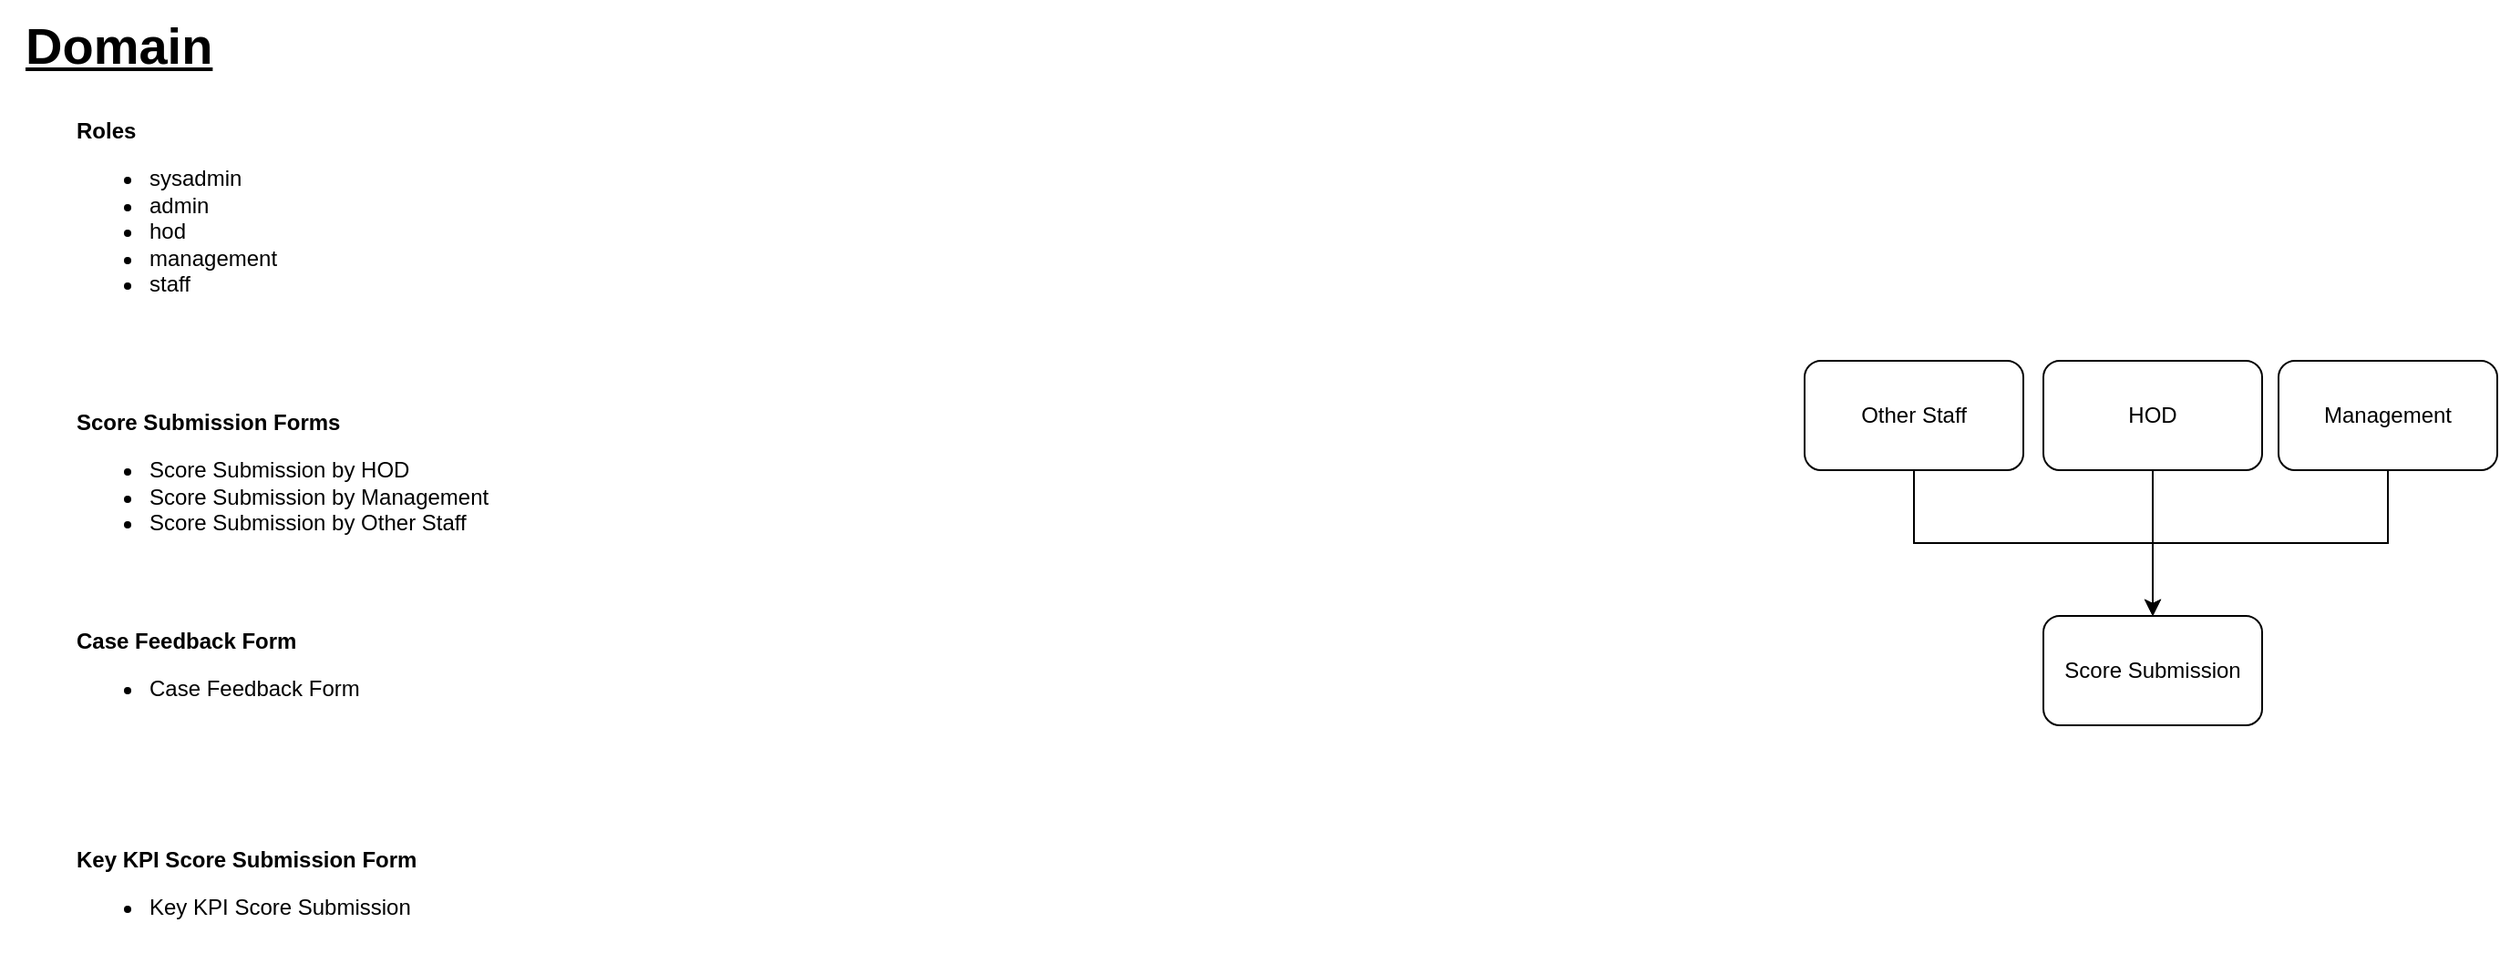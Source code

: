 <mxfile version="24.4.0" type="device" pages="9">
  <diagram id="RY8Dlp0JtwKHbO2gEDtA" name="Domain">
    <mxGraphModel dx="1091" dy="3113" grid="1" gridSize="10" guides="1" tooltips="1" connect="1" arrows="1" fold="1" page="1" pageScale="1" pageWidth="827" pageHeight="1169" math="0" shadow="0">
      <root>
        <mxCell id="0" />
        <mxCell id="1" parent="0" />
        <mxCell id="6VoSNToGQPCzQGapfVX9-1" value="Domain" style="text;html=1;align=left;verticalAlign=middle;resizable=0;points=[];autosize=1;strokeColor=none;fillColor=none;fontSize=28;fontStyle=5;fontFamily=Helvetica;spacingLeft=12;" vertex="1" parent="1">
          <mxGeometry y="-2338" width="130" height="50" as="geometry" />
        </mxCell>
        <mxCell id="6VoSNToGQPCzQGapfVX9-3" value="&lt;b&gt;Roles&lt;/b&gt;&lt;br&gt;&lt;ul&gt;&lt;li&gt;sysadmin&lt;/li&gt;&lt;li&gt;admin&lt;/li&gt;&lt;li&gt;hod&lt;/li&gt;&lt;li&gt;management&lt;/li&gt;&lt;li&gt;staff&lt;/li&gt;&lt;/ul&gt;" style="text;html=1;align=left;verticalAlign=top;resizable=0;points=[];autosize=1;strokeColor=none;fillColor=none;fontStyle=0" vertex="1" parent="1">
          <mxGeometry x="40" y="-2280" width="130" height="120" as="geometry" />
        </mxCell>
        <mxCell id="6VoSNToGQPCzQGapfVX9-4" value="&lt;b&gt;Score Submission Forms&lt;/b&gt;&lt;br&gt;&lt;ul&gt;&lt;li&gt;Score Submission by HOD&lt;/li&gt;&lt;li&gt;Score Submission by Management&lt;/li&gt;&lt;li&gt;Score Submission by Other Staff&lt;/li&gt;&lt;/ul&gt;" style="text;html=1;align=left;verticalAlign=top;resizable=0;points=[];autosize=1;strokeColor=none;fillColor=none;fontStyle=0" vertex="1" parent="1">
          <mxGeometry x="40" y="-2120" width="250" height="100" as="geometry" />
        </mxCell>
        <mxCell id="6VoSNToGQPCzQGapfVX9-5" value="&lt;b&gt;Case Feedback Form&lt;/b&gt;&lt;br&gt;&lt;ul&gt;&lt;li&gt;Case Feedback Form&lt;/li&gt;&lt;/ul&gt;" style="text;html=1;align=left;verticalAlign=top;resizable=0;points=[];autosize=1;strokeColor=none;fillColor=none;fontStyle=0" vertex="1" parent="1">
          <mxGeometry x="40" y="-2000" width="180" height="70" as="geometry" />
        </mxCell>
        <mxCell id="6VoSNToGQPCzQGapfVX9-6" value="&lt;b&gt;Key KPI Score Submission Form&lt;/b&gt;&lt;br&gt;&lt;ul&gt;&lt;li&gt;&lt;span style=&quot;background-color: initial;&quot;&gt;Key KPI Score Submission&lt;/span&gt;&lt;/li&gt;&lt;/ul&gt;" style="text;html=1;align=left;verticalAlign=top;resizable=0;points=[];autosize=1;strokeColor=none;fillColor=none;fontStyle=0" vertex="1" parent="1">
          <mxGeometry x="40" y="-1880" width="210" height="70" as="geometry" />
        </mxCell>
        <mxCell id="KMZ4RJp7Lku4T4S7eUJV-3" style="edgeStyle=orthogonalEdgeStyle;rounded=0;orthogonalLoop=1;jettySize=auto;html=1;exitX=0.5;exitY=1;exitDx=0;exitDy=0;entryX=0.5;entryY=0;entryDx=0;entryDy=0;" edge="1" parent="1" source="Mbd9yjJYFTZJtieOPRAD-2" target="KMZ4RJp7Lku4T4S7eUJV-1">
          <mxGeometry relative="1" as="geometry">
            <mxPoint x="1130" y="-1920" as="targetPoint" />
          </mxGeometry>
        </mxCell>
        <mxCell id="Mbd9yjJYFTZJtieOPRAD-2" value="HOD" style="rounded=1;whiteSpace=wrap;html=1;" vertex="1" parent="1">
          <mxGeometry x="1121" y="-2140" width="120" height="60" as="geometry" />
        </mxCell>
        <mxCell id="KMZ4RJp7Lku4T4S7eUJV-2" style="edgeStyle=orthogonalEdgeStyle;rounded=0;orthogonalLoop=1;jettySize=auto;html=1;exitX=0.5;exitY=1;exitDx=0;exitDy=0;entryX=0.5;entryY=0;entryDx=0;entryDy=0;" edge="1" parent="1" source="Mbd9yjJYFTZJtieOPRAD-5" target="KMZ4RJp7Lku4T4S7eUJV-1">
          <mxGeometry relative="1" as="geometry" />
        </mxCell>
        <mxCell id="Mbd9yjJYFTZJtieOPRAD-5" value="Other Staff" style="rounded=1;whiteSpace=wrap;html=1;" vertex="1" parent="1">
          <mxGeometry x="990" y="-2140" width="120" height="60" as="geometry" />
        </mxCell>
        <mxCell id="KMZ4RJp7Lku4T4S7eUJV-4" style="edgeStyle=orthogonalEdgeStyle;rounded=0;orthogonalLoop=1;jettySize=auto;html=1;exitX=0.5;exitY=1;exitDx=0;exitDy=0;entryX=0.5;entryY=0;entryDx=0;entryDy=0;" edge="1" parent="1" source="Mbd9yjJYFTZJtieOPRAD-6" target="KMZ4RJp7Lku4T4S7eUJV-1">
          <mxGeometry relative="1" as="geometry">
            <mxPoint x="1130" y="-1920" as="targetPoint" />
          </mxGeometry>
        </mxCell>
        <mxCell id="Mbd9yjJYFTZJtieOPRAD-6" value="Management" style="rounded=1;whiteSpace=wrap;html=1;" vertex="1" parent="1">
          <mxGeometry x="1250" y="-2140" width="120" height="60" as="geometry" />
        </mxCell>
        <mxCell id="KMZ4RJp7Lku4T4S7eUJV-1" value="Score Submission" style="rounded=1;whiteSpace=wrap;html=1;" vertex="1" parent="1">
          <mxGeometry x="1121" y="-2000" width="120" height="60" as="geometry" />
        </mxCell>
      </root>
    </mxGraphModel>
  </diagram>
  <diagram name="ERD" id="UBr66GpT58FV0B9A2a6g">
    <mxGraphModel dx="2072" dy="3810" grid="1" gridSize="10" guides="1" tooltips="1" connect="1" arrows="1" fold="1" page="1" pageScale="1" pageWidth="827" pageHeight="1169" math="0" shadow="0">
      <root>
        <mxCell id="igL3VoB0W9EkFdAmuZ0D-0" />
        <mxCell id="igL3VoB0W9EkFdAmuZ0D-1" parent="igL3VoB0W9EkFdAmuZ0D-0" />
        <mxCell id="igL3VoB0W9EkFdAmuZ0D-78" value="ERD v0.1" style="text;html=1;align=left;verticalAlign=middle;resizable=0;points=[];autosize=1;strokeColor=none;fillColor=none;fontSize=28;fontStyle=5;fontFamily=Helvetica;spacingLeft=12;" parent="igL3VoB0W9EkFdAmuZ0D-1" vertex="1">
          <mxGeometry y="-2338" width="150" height="50" as="geometry" />
        </mxCell>
        <mxCell id="igL3VoB0W9EkFdAmuZ0D-81" value="&lt;div&gt;&lt;b&gt;Employee&lt;/b&gt;&lt;/div&gt;&lt;div&gt;&lt;b&gt;========&lt;/b&gt;&lt;/div&gt;&lt;div&gt;&lt;b&gt;Id&amp;nbsp; EmployeeCode&amp;nbsp; EmployeeName&amp;nbsp; Address&amp;nbsp; Phone&amp;nbsp; DepartmentId&lt;/b&gt;&lt;/div&gt;&lt;div&gt;==&amp;nbsp; ============&amp;nbsp; ============&amp;nbsp; =======&amp;nbsp; =====&amp;nbsp; ============&lt;br&gt;&lt;/div&gt;&lt;div&gt;1&amp;nbsp; &amp;nbsp;E1111&amp;nbsp; &amp;nbsp; &amp;nbsp; &amp;nbsp; &amp;nbsp;John&amp;nbsp; &amp;nbsp; &amp;nbsp; &amp;nbsp; &amp;nbsp; -&amp;nbsp; &amp;nbsp; &amp;nbsp; &amp;nbsp; -&amp;nbsp; &amp;nbsp; &amp;nbsp; 1&lt;/div&gt;&lt;div&gt;2&amp;nbsp; &amp;nbsp;E1122&amp;nbsp; &amp;nbsp; &amp;nbsp; &amp;nbsp; &amp;nbsp;Doe&amp;nbsp;&amp;nbsp;&lt;span style=&quot;background-color: transparent; color: light-dark(rgb(0, 0, 0), rgb(255, 255, 255));&quot;&gt;&amp;nbsp;&lt;/span&gt;&lt;span style=&quot;background-color: transparent; color: light-dark(rgb(0, 0, 0), rgb(255, 255, 255));&quot;&gt;&amp;nbsp; &amp;nbsp; &amp;nbsp; &amp;nbsp; -&amp;nbsp; &amp;nbsp; &amp;nbsp; &amp;nbsp; -&amp;nbsp; &amp;nbsp; &amp;nbsp; 2&lt;/span&gt;&lt;/div&gt;&lt;div&gt;3&amp;nbsp; &amp;nbsp;E1133&amp;nbsp; &amp;nbsp; &amp;nbsp; &amp;nbsp; &amp;nbsp;Lilly&lt;span style=&quot;background-color: transparent; color: light-dark(rgb(0, 0, 0), rgb(255, 255, 255));&quot;&gt;&amp;nbsp;&lt;/span&gt;&lt;span style=&quot;background-color: transparent; color: light-dark(rgb(0, 0, 0), rgb(255, 255, 255));&quot;&gt;&amp;nbsp; &amp;nbsp; &amp;nbsp; &amp;nbsp; -&amp;nbsp; &amp;nbsp; &amp;nbsp; &amp;nbsp; -&amp;nbsp; &amp;nbsp; &amp;nbsp; 3&lt;/span&gt;&lt;/div&gt;&lt;div&gt;4&amp;nbsp; &amp;nbsp;E1144&amp;nbsp; &amp;nbsp; &amp;nbsp; &amp;nbsp; &amp;nbsp;Piti&lt;span style=&quot;background-color: transparent; color: light-dark(rgb(0, 0, 0), rgb(255, 255, 255));&quot;&gt;&amp;nbsp;&lt;/span&gt;&lt;span style=&quot;background-color: transparent; color: light-dark(rgb(0, 0, 0), rgb(255, 255, 255));&quot;&gt;&amp;nbsp; &amp;nbsp; &amp;nbsp; &amp;nbsp; &amp;nbsp;-&amp;nbsp; &amp;nbsp; &amp;nbsp; &amp;nbsp; -&amp;nbsp; &amp;nbsp; &amp;nbsp; 4&lt;/span&gt;&lt;/div&gt;" style="text;html=1;align=left;verticalAlign=top;whiteSpace=wrap;rounded=0;fontFamily=monospace;labelBorderColor=none;textShadow=0;" parent="igL3VoB0W9EkFdAmuZ0D-1" vertex="1">
          <mxGeometry x="280" y="-1768.5" width="490" height="130" as="geometry" />
        </mxCell>
        <mxCell id="igL3VoB0W9EkFdAmuZ0D-82" value="&lt;div&gt;&lt;font&gt;&lt;b&gt;KpiSubmission&lt;/b&gt;&lt;/font&gt;&lt;/div&gt;&lt;div&gt;&lt;font&gt;&lt;b&gt;=============&lt;/b&gt;&lt;/font&gt;&lt;/div&gt;&lt;div&gt;&lt;font&gt;&lt;b&gt;Id&amp;nbsp; SubmittedTime&amp;nbsp; &amp;nbsp;&lt;span style=&quot;white-space: pre;&quot;&gt;&#x9;&lt;/span&gt;&amp;nbsp; &amp;nbsp; &lt;font style=&quot;background-color: light-dark(#ffffff, var(--ge-dark-color, #121212)); color: rgb(128, 0, 0);&quot;&gt;SubmissionDate&lt;/font&gt;&amp;nbsp;&amp;nbsp;&lt;/b&gt;&lt;span style=&quot;text-wrap: nowrap;&quot;&gt;&lt;b&gt;PerformanceScore&lt;/b&gt;&lt;/span&gt;&lt;b&gt;&amp;nbsp; Comments&amp;nbsp;&amp;nbsp;&lt;/b&gt;&lt;span style=&quot;text-wrap: nowrap; background-color: transparent;&quot;&gt;&lt;b&gt;KpiPeriodId&lt;/b&gt;&amp;nbsp; &lt;/span&gt;&lt;b style=&quot;background-color: transparent;&quot;&gt;DepartmentId&lt;/b&gt;&lt;b style=&quot;background-color: transparent;&quot;&gt;&amp;nbsp;&amp;nbsp;&lt;/b&gt;&lt;b style=&quot;background-color: transparent;&quot;&gt;EmployeeId&lt;/b&gt;&lt;/font&gt;&lt;/div&gt;&lt;div&gt;&lt;font&gt;==&amp;nbsp; =============&amp;nbsp;&amp;nbsp;&lt;span style=&quot;white-space: pre;&quot;&gt;&#x9;&lt;/span&gt;&amp;nbsp; &amp;nbsp; &lt;font style=&quot;color: rgb(128, 0, 0);&quot;&gt;==============&lt;/font&gt;&amp;nbsp; ===============&amp;nbsp; &amp;nbsp;========&amp;nbsp;&amp;nbsp;&lt;span style=&quot;background-color: transparent;&quot;&gt;===========&amp;nbsp; &lt;/span&gt;&lt;span style=&quot;background-color: transparent;&quot;&gt;============&amp;nbsp; ==========&lt;/span&gt;&lt;/font&gt;&lt;/div&gt;&lt;div&gt;&lt;font&gt;1&amp;nbsp; &amp;nbsp;15/1/25 12:00:00 06:50&amp;nbsp; &lt;span style=&quot;background-color: transparent;&quot;&gt;&lt;font style=&quot;color: rgb(128, 0, 0);&quot;&gt;2025-01-15&lt;/font&gt;&lt;/span&gt;&lt;span style=&quot;background-color: transparent;&quot;&gt;&amp;nbsp; &amp;nbsp; &amp;nbsp;&amp;nbsp;&lt;/span&gt;&lt;span style=&quot;background-color: transparent;&quot;&gt;8&amp;nbsp; &amp;nbsp; &amp;nbsp; &amp;nbsp; &amp;nbsp; &amp;nbsp; &amp;nbsp; &amp;nbsp; &amp;nbsp;-&amp;nbsp; &amp;nbsp; &amp;nbsp; &amp;nbsp; &amp;nbsp;1&amp;nbsp; &amp;nbsp; &amp;nbsp; &amp;nbsp; &amp;nbsp; &amp;nbsp; 1&amp;nbsp; &amp;nbsp; &amp;nbsp; &amp;nbsp; &amp;nbsp; &amp;nbsp; &amp;nbsp;1&amp;nbsp; &amp;nbsp; &amp;nbsp;&lt;/span&gt;&lt;/font&gt;&lt;/div&gt;&lt;div&gt;&lt;font&gt;2&amp;nbsp; &amp;nbsp;15/1/25&lt;span style=&quot;background-color: transparent;&quot;&gt;&amp;nbsp;&lt;/span&gt;&lt;span style=&quot;background-color: transparent;&quot;&gt;12:00:00 06:50&lt;/span&gt;&lt;span style=&quot;background-color: transparent;&quot;&gt;&amp;nbsp; &lt;/span&gt;&lt;span style=&quot;background-color: transparent;&quot;&gt;&lt;font style=&quot;color: rgb(128, 0, 0);&quot;&gt;2025-01-15&lt;/font&gt;&lt;/span&gt;&lt;span style=&quot;background-color: transparent;&quot;&gt;&amp;nbsp;&amp;nbsp;&lt;/span&gt;&lt;span style=&quot;background-color: transparent;&quot;&gt;&amp;nbsp; &amp;nbsp;&amp;nbsp;&lt;/span&gt;&lt;span style=&quot;background-color: transparent;&quot;&gt;9&amp;nbsp; &amp;nbsp;&amp;nbsp;&lt;/span&gt;&lt;span style=&quot;background-color: transparent;&quot;&gt;&amp;nbsp;&lt;/span&gt;&lt;span style=&quot;background-color: transparent;&quot;&gt;&amp;nbsp; &amp;nbsp; &amp;nbsp; &amp;nbsp; &amp;nbsp;&lt;/span&gt;&lt;span style=&quot;background-color: transparent;&quot;&gt;&amp;nbsp; &amp;nbsp;-&amp;nbsp; &amp;nbsp; &amp;nbsp; &amp;nbsp; &amp;nbsp;1&amp;nbsp; &amp;nbsp; &amp;nbsp; &amp;nbsp; &amp;nbsp; &amp;nbsp; 2&amp;nbsp; &amp;nbsp; &amp;nbsp; &amp;nbsp; &amp;nbsp; &amp;nbsp; &amp;nbsp;1&lt;/span&gt;&lt;/font&gt;&lt;/div&gt;&lt;div&gt;&lt;font&gt;3&amp;nbsp; &amp;nbsp;20/1/25&lt;span style=&quot;background-color: transparent;&quot;&gt;&amp;nbsp;&lt;/span&gt;&lt;span style=&quot;background-color: transparent;&quot;&gt;12:00:00 06:50&lt;/span&gt;&lt;span style=&quot;background-color: transparent;&quot;&gt;&amp;nbsp; &lt;/span&gt;&lt;span style=&quot;background-color: transparent;&quot;&gt;&lt;font style=&quot;color: rgb(128, 0, 0);&quot;&gt;2025-01-20&lt;/font&gt;&lt;/span&gt;&lt;span style=&quot;background-color: transparent;&quot;&gt;&amp;nbsp; &amp;nbsp; &amp;nbsp;&amp;nbsp;&lt;/span&gt;&lt;span style=&quot;background-color: transparent;&quot;&gt;10&amp;nbsp; &amp;nbsp;&lt;/span&gt;&lt;span style=&quot;background-color: transparent;&quot;&gt;&amp;nbsp;&lt;/span&gt;&lt;span style=&quot;background-color: transparent;&quot;&gt;&amp;nbsp; &amp;nbsp; &amp;nbsp; &amp;nbsp; &amp;nbsp;&lt;/span&gt;&lt;span style=&quot;background-color: transparent;&quot;&gt;&amp;nbsp; &amp;nbsp;-&amp;nbsp; &amp;nbsp; &amp;nbsp; &amp;nbsp; &amp;nbsp;1&amp;nbsp; &amp;nbsp; &amp;nbsp; &amp;nbsp; &amp;nbsp; &amp;nbsp; 4&amp;nbsp; &amp;nbsp; &amp;nbsp; &amp;nbsp; &amp;nbsp; &amp;nbsp; &amp;nbsp;1&lt;/span&gt;&lt;/font&gt;&lt;/div&gt;" style="text;html=1;align=left;verticalAlign=top;whiteSpace=wrap;rounded=0;fontFamily=monospace;fontSize=12;" parent="igL3VoB0W9EkFdAmuZ0D-1" vertex="1">
          <mxGeometry x="20" y="-1430" width="790" height="140" as="geometry" />
        </mxCell>
        <mxCell id="igL3VoB0W9EkFdAmuZ0D-2" value="Employee" style="shape=table;startSize=40;container=1;collapsible=1;childLayout=tableLayout;fixedRows=1;rowLines=0;fontStyle=1;align=center;resizeLast=1;rounded=1;" parent="igL3VoB0W9EkFdAmuZ0D-1" vertex="1">
          <mxGeometry x="60" y="-2180" width="140" height="250" as="geometry">
            <mxRectangle x="1786" y="-1097" width="121" height="41" as="alternateBounds" />
          </mxGeometry>
        </mxCell>
        <mxCell id="igL3VoB0W9EkFdAmuZ0D-3" value="" style="shape=tableRow;horizontal=0;startSize=0;swimlaneHead=0;swimlaneBody=0;fillColor=none;collapsible=0;dropTarget=0;points=[[0,0.5],[1,0.5]];portConstraint=eastwest;top=0;left=0;right=0;bottom=1;" parent="igL3VoB0W9EkFdAmuZ0D-2" vertex="1">
          <mxGeometry y="40" width="140" height="30" as="geometry" />
        </mxCell>
        <mxCell id="igL3VoB0W9EkFdAmuZ0D-4" value="PK" style="shape=partialRectangle;connectable=0;fillColor=none;top=0;left=0;bottom=0;right=0;fontStyle=1;overflow=hidden;" parent="igL3VoB0W9EkFdAmuZ0D-3" vertex="1">
          <mxGeometry width="30" height="30" as="geometry">
            <mxRectangle width="30" height="30" as="alternateBounds" />
          </mxGeometry>
        </mxCell>
        <mxCell id="igL3VoB0W9EkFdAmuZ0D-5" value="Id" style="shape=partialRectangle;connectable=0;fillColor=none;top=0;left=0;bottom=0;right=0;align=left;spacingLeft=6;fontStyle=5;overflow=hidden;" parent="igL3VoB0W9EkFdAmuZ0D-3" vertex="1">
          <mxGeometry x="30" width="110" height="30" as="geometry">
            <mxRectangle width="110" height="30" as="alternateBounds" />
          </mxGeometry>
        </mxCell>
        <mxCell id="igL3VoB0W9EkFdAmuZ0D-6" style="shape=tableRow;horizontal=0;startSize=0;swimlaneHead=0;swimlaneBody=0;fillColor=none;collapsible=0;dropTarget=0;points=[[0,0.5],[1,0.5]];portConstraint=eastwest;top=0;left=0;right=0;bottom=0;" parent="igL3VoB0W9EkFdAmuZ0D-2" vertex="1">
          <mxGeometry y="70" width="140" height="30" as="geometry" />
        </mxCell>
        <mxCell id="igL3VoB0W9EkFdAmuZ0D-7" style="shape=partialRectangle;connectable=0;fillColor=none;top=0;left=0;bottom=0;right=0;editable=1;overflow=hidden;" parent="igL3VoB0W9EkFdAmuZ0D-6" vertex="1">
          <mxGeometry width="30" height="30" as="geometry">
            <mxRectangle width="30" height="30" as="alternateBounds" />
          </mxGeometry>
        </mxCell>
        <mxCell id="igL3VoB0W9EkFdAmuZ0D-8" value="EmployeeCode" style="shape=partialRectangle;connectable=0;fillColor=none;top=0;left=0;bottom=0;right=0;align=left;spacingLeft=6;overflow=hidden;" parent="igL3VoB0W9EkFdAmuZ0D-6" vertex="1">
          <mxGeometry x="30" width="110" height="30" as="geometry">
            <mxRectangle width="110" height="30" as="alternateBounds" />
          </mxGeometry>
        </mxCell>
        <mxCell id="igL3VoB0W9EkFdAmuZ0D-9" style="shape=tableRow;horizontal=0;startSize=0;swimlaneHead=0;swimlaneBody=0;fillColor=none;collapsible=0;dropTarget=0;points=[[0,0.5],[1,0.5]];portConstraint=eastwest;top=0;left=0;right=0;bottom=0;" parent="igL3VoB0W9EkFdAmuZ0D-2" vertex="1">
          <mxGeometry y="100" width="140" height="30" as="geometry" />
        </mxCell>
        <mxCell id="igL3VoB0W9EkFdAmuZ0D-10" style="shape=partialRectangle;connectable=0;fillColor=none;top=0;left=0;bottom=0;right=0;editable=1;overflow=hidden;" parent="igL3VoB0W9EkFdAmuZ0D-9" vertex="1">
          <mxGeometry width="30" height="30" as="geometry">
            <mxRectangle width="30" height="30" as="alternateBounds" />
          </mxGeometry>
        </mxCell>
        <mxCell id="igL3VoB0W9EkFdAmuZ0D-11" value="EmployeeName" style="shape=partialRectangle;connectable=0;fillColor=none;top=0;left=0;bottom=0;right=0;align=left;spacingLeft=6;overflow=hidden;" parent="igL3VoB0W9EkFdAmuZ0D-9" vertex="1">
          <mxGeometry x="30" width="110" height="30" as="geometry">
            <mxRectangle width="110" height="30" as="alternateBounds" />
          </mxGeometry>
        </mxCell>
        <mxCell id="igL3VoB0W9EkFdAmuZ0D-12" style="shape=tableRow;horizontal=0;startSize=0;swimlaneHead=0;swimlaneBody=0;fillColor=none;collapsible=0;dropTarget=0;points=[[0,0.5],[1,0.5]];portConstraint=eastwest;top=0;left=0;right=0;bottom=0;" parent="igL3VoB0W9EkFdAmuZ0D-2" vertex="1">
          <mxGeometry y="130" width="140" height="30" as="geometry" />
        </mxCell>
        <mxCell id="igL3VoB0W9EkFdAmuZ0D-13" style="shape=partialRectangle;connectable=0;fillColor=none;top=0;left=0;bottom=0;right=0;editable=1;overflow=hidden;" parent="igL3VoB0W9EkFdAmuZ0D-12" vertex="1">
          <mxGeometry width="30" height="30" as="geometry">
            <mxRectangle width="30" height="30" as="alternateBounds" />
          </mxGeometry>
        </mxCell>
        <mxCell id="igL3VoB0W9EkFdAmuZ0D-14" value="Address" style="shape=partialRectangle;connectable=0;fillColor=none;top=0;left=0;bottom=0;right=0;align=left;spacingLeft=6;overflow=hidden;" parent="igL3VoB0W9EkFdAmuZ0D-12" vertex="1">
          <mxGeometry x="30" width="110" height="30" as="geometry">
            <mxRectangle width="110" height="30" as="alternateBounds" />
          </mxGeometry>
        </mxCell>
        <mxCell id="igL3VoB0W9EkFdAmuZ0D-15" style="shape=tableRow;horizontal=0;startSize=0;swimlaneHead=0;swimlaneBody=0;fillColor=none;collapsible=0;dropTarget=0;points=[[0,0.5],[1,0.5]];portConstraint=eastwest;top=0;left=0;right=0;bottom=0;" parent="igL3VoB0W9EkFdAmuZ0D-2" vertex="1">
          <mxGeometry y="160" width="140" height="30" as="geometry" />
        </mxCell>
        <mxCell id="igL3VoB0W9EkFdAmuZ0D-16" style="shape=partialRectangle;connectable=0;fillColor=none;top=0;left=0;bottom=0;right=0;editable=1;overflow=hidden;" parent="igL3VoB0W9EkFdAmuZ0D-15" vertex="1">
          <mxGeometry width="30" height="30" as="geometry">
            <mxRectangle width="30" height="30" as="alternateBounds" />
          </mxGeometry>
        </mxCell>
        <mxCell id="igL3VoB0W9EkFdAmuZ0D-17" value="PhoneNumber" style="shape=partialRectangle;connectable=0;fillColor=none;top=0;left=0;bottom=0;right=0;align=left;spacingLeft=6;overflow=hidden;" parent="igL3VoB0W9EkFdAmuZ0D-15" vertex="1">
          <mxGeometry x="30" width="110" height="30" as="geometry">
            <mxRectangle width="110" height="30" as="alternateBounds" />
          </mxGeometry>
        </mxCell>
        <mxCell id="igL3VoB0W9EkFdAmuZ0D-18" style="shape=tableRow;horizontal=0;startSize=0;swimlaneHead=0;swimlaneBody=0;fillColor=none;collapsible=0;dropTarget=0;points=[[0,0.5],[1,0.5]];portConstraint=eastwest;top=0;left=0;right=0;bottom=0;" parent="igL3VoB0W9EkFdAmuZ0D-2" vertex="1">
          <mxGeometry y="190" width="140" height="30" as="geometry" />
        </mxCell>
        <mxCell id="igL3VoB0W9EkFdAmuZ0D-19" value="FK" style="shape=partialRectangle;connectable=0;fillColor=none;top=0;left=0;bottom=0;right=0;editable=1;overflow=hidden;" parent="igL3VoB0W9EkFdAmuZ0D-18" vertex="1">
          <mxGeometry width="30" height="30" as="geometry">
            <mxRectangle width="30" height="30" as="alternateBounds" />
          </mxGeometry>
        </mxCell>
        <mxCell id="igL3VoB0W9EkFdAmuZ0D-20" value="DepartmentId" style="shape=partialRectangle;connectable=0;fillColor=none;top=0;left=0;bottom=0;right=0;align=left;spacingLeft=6;overflow=hidden;" parent="igL3VoB0W9EkFdAmuZ0D-18" vertex="1">
          <mxGeometry x="30" width="110" height="30" as="geometry">
            <mxRectangle width="110" height="30" as="alternateBounds" />
          </mxGeometry>
        </mxCell>
        <mxCell id="igL3VoB0W9EkFdAmuZ0D-21" style="shape=tableRow;horizontal=0;startSize=0;swimlaneHead=0;swimlaneBody=0;fillColor=none;collapsible=0;dropTarget=0;points=[[0,0.5],[1,0.5]];portConstraint=eastwest;top=0;left=0;right=0;bottom=0;" parent="igL3VoB0W9EkFdAmuZ0D-2" vertex="1">
          <mxGeometry y="220" width="140" height="30" as="geometry" />
        </mxCell>
        <mxCell id="igL3VoB0W9EkFdAmuZ0D-22" style="shape=partialRectangle;connectable=0;fillColor=none;top=0;left=0;bottom=0;right=0;editable=1;overflow=hidden;" parent="igL3VoB0W9EkFdAmuZ0D-21" vertex="1">
          <mxGeometry width="30" height="30" as="geometry">
            <mxRectangle width="30" height="30" as="alternateBounds" />
          </mxGeometry>
        </mxCell>
        <mxCell id="igL3VoB0W9EkFdAmuZ0D-23" style="shape=partialRectangle;connectable=0;fillColor=none;top=0;left=0;bottom=0;right=0;align=left;spacingLeft=6;overflow=hidden;" parent="igL3VoB0W9EkFdAmuZ0D-21" vertex="1">
          <mxGeometry x="30" width="110" height="30" as="geometry">
            <mxRectangle width="110" height="30" as="alternateBounds" />
          </mxGeometry>
        </mxCell>
        <mxCell id="igL3VoB0W9EkFdAmuZ0D-24" value="Department" style="shape=table;startSize=40;container=1;collapsible=1;childLayout=tableLayout;fixedRows=1;rowLines=0;fontStyle=1;align=center;resizeLast=1;rounded=1;" parent="igL3VoB0W9EkFdAmuZ0D-1" vertex="1">
          <mxGeometry x="250" y="-2230" width="140" height="130.0" as="geometry">
            <mxRectangle x="1786" y="-1097" width="121" height="41" as="alternateBounds" />
          </mxGeometry>
        </mxCell>
        <mxCell id="igL3VoB0W9EkFdAmuZ0D-25" value="" style="shape=tableRow;horizontal=0;startSize=0;swimlaneHead=0;swimlaneBody=0;fillColor=none;collapsible=0;dropTarget=0;points=[[0,0.5],[1,0.5]];portConstraint=eastwest;top=0;left=0;right=0;bottom=1;" parent="igL3VoB0W9EkFdAmuZ0D-24" vertex="1">
          <mxGeometry y="40" width="140" height="30" as="geometry" />
        </mxCell>
        <mxCell id="igL3VoB0W9EkFdAmuZ0D-26" value="PK" style="shape=partialRectangle;connectable=0;fillColor=none;top=0;left=0;bottom=0;right=0;fontStyle=1;overflow=hidden;" parent="igL3VoB0W9EkFdAmuZ0D-25" vertex="1">
          <mxGeometry width="30" height="30" as="geometry">
            <mxRectangle width="30" height="30" as="alternateBounds" />
          </mxGeometry>
        </mxCell>
        <mxCell id="igL3VoB0W9EkFdAmuZ0D-27" value="Id" style="shape=partialRectangle;connectable=0;fillColor=none;top=0;left=0;bottom=0;right=0;align=left;spacingLeft=6;fontStyle=5;overflow=hidden;" parent="igL3VoB0W9EkFdAmuZ0D-25" vertex="1">
          <mxGeometry x="30" width="110" height="30" as="geometry">
            <mxRectangle width="110" height="30" as="alternateBounds" />
          </mxGeometry>
        </mxCell>
        <mxCell id="igL3VoB0W9EkFdAmuZ0D-28" style="shape=tableRow;horizontal=0;startSize=0;swimlaneHead=0;swimlaneBody=0;fillColor=none;collapsible=0;dropTarget=0;points=[[0,0.5],[1,0.5]];portConstraint=eastwest;top=0;left=0;right=0;bottom=0;" parent="igL3VoB0W9EkFdAmuZ0D-24" vertex="1">
          <mxGeometry y="70" width="140" height="30" as="geometry" />
        </mxCell>
        <mxCell id="igL3VoB0W9EkFdAmuZ0D-29" style="shape=partialRectangle;connectable=0;fillColor=none;top=0;left=0;bottom=0;right=0;editable=1;overflow=hidden;" parent="igL3VoB0W9EkFdAmuZ0D-28" vertex="1">
          <mxGeometry width="30" height="30" as="geometry">
            <mxRectangle width="30" height="30" as="alternateBounds" />
          </mxGeometry>
        </mxCell>
        <mxCell id="igL3VoB0W9EkFdAmuZ0D-30" value="DepartmentName" style="shape=partialRectangle;connectable=0;fillColor=none;top=0;left=0;bottom=0;right=0;align=left;spacingLeft=6;overflow=hidden;" parent="igL3VoB0W9EkFdAmuZ0D-28" vertex="1">
          <mxGeometry x="30" width="110" height="30" as="geometry">
            <mxRectangle width="110" height="30" as="alternateBounds" />
          </mxGeometry>
        </mxCell>
        <mxCell id="igL3VoB0W9EkFdAmuZ0D-31" style="shape=tableRow;horizontal=0;startSize=0;swimlaneHead=0;swimlaneBody=0;fillColor=none;collapsible=0;dropTarget=0;points=[[0,0.5],[1,0.5]];portConstraint=eastwest;top=0;left=0;right=0;bottom=0;" parent="igL3VoB0W9EkFdAmuZ0D-24" vertex="1">
          <mxGeometry y="100" width="140" height="30" as="geometry" />
        </mxCell>
        <mxCell id="igL3VoB0W9EkFdAmuZ0D-32" style="shape=partialRectangle;connectable=0;fillColor=none;top=0;left=0;bottom=0;right=0;editable=1;overflow=hidden;" parent="igL3VoB0W9EkFdAmuZ0D-31" vertex="1">
          <mxGeometry width="30" height="30" as="geometry">
            <mxRectangle width="30" height="30" as="alternateBounds" />
          </mxGeometry>
        </mxCell>
        <mxCell id="igL3VoB0W9EkFdAmuZ0D-33" style="shape=partialRectangle;connectable=0;fillColor=none;top=0;left=0;bottom=0;right=0;align=left;spacingLeft=6;overflow=hidden;" parent="igL3VoB0W9EkFdAmuZ0D-31" vertex="1">
          <mxGeometry x="30" width="110" height="30" as="geometry">
            <mxRectangle width="110" height="30" as="alternateBounds" />
          </mxGeometry>
        </mxCell>
        <mxCell id="igL3VoB0W9EkFdAmuZ0D-34" value="KpiSubmssion" style="shape=table;startSize=40;container=1;collapsible=1;childLayout=tableLayout;fixedRows=1;rowLines=0;fontStyle=1;align=center;resizeLast=1;rounded=1;" parent="igL3VoB0W9EkFdAmuZ0D-1" vertex="1">
          <mxGeometry x="430" y="-2180" width="170" height="280" as="geometry">
            <mxRectangle x="1786" y="-1097" width="121" height="41" as="alternateBounds" />
          </mxGeometry>
        </mxCell>
        <mxCell id="igL3VoB0W9EkFdAmuZ0D-35" value="" style="shape=tableRow;horizontal=0;startSize=0;swimlaneHead=0;swimlaneBody=0;fillColor=none;collapsible=0;dropTarget=0;points=[[0,0.5],[1,0.5]];portConstraint=eastwest;top=0;left=0;right=0;bottom=1;" parent="igL3VoB0W9EkFdAmuZ0D-34" vertex="1">
          <mxGeometry y="40" width="170" height="30" as="geometry" />
        </mxCell>
        <mxCell id="igL3VoB0W9EkFdAmuZ0D-36" value="PK" style="shape=partialRectangle;connectable=0;fillColor=none;top=0;left=0;bottom=0;right=0;fontStyle=1;overflow=hidden;" parent="igL3VoB0W9EkFdAmuZ0D-35" vertex="1">
          <mxGeometry width="30" height="30" as="geometry">
            <mxRectangle width="30" height="30" as="alternateBounds" />
          </mxGeometry>
        </mxCell>
        <mxCell id="igL3VoB0W9EkFdAmuZ0D-37" value="Id" style="shape=partialRectangle;connectable=0;fillColor=none;top=0;left=0;bottom=0;right=0;align=left;spacingLeft=6;fontStyle=5;overflow=hidden;" parent="igL3VoB0W9EkFdAmuZ0D-35" vertex="1">
          <mxGeometry x="30" width="140" height="30" as="geometry">
            <mxRectangle width="140" height="30" as="alternateBounds" />
          </mxGeometry>
        </mxCell>
        <mxCell id="igL3VoB0W9EkFdAmuZ0D-38" style="shape=tableRow;horizontal=0;startSize=0;swimlaneHead=0;swimlaneBody=0;fillColor=none;collapsible=0;dropTarget=0;points=[[0,0.5],[1,0.5]];portConstraint=eastwest;top=0;left=0;right=0;bottom=0;" parent="igL3VoB0W9EkFdAmuZ0D-34" vertex="1">
          <mxGeometry y="70" width="170" height="30" as="geometry" />
        </mxCell>
        <mxCell id="igL3VoB0W9EkFdAmuZ0D-39" style="shape=partialRectangle;connectable=0;fillColor=none;top=0;left=0;bottom=0;right=0;editable=1;overflow=hidden;" parent="igL3VoB0W9EkFdAmuZ0D-38" vertex="1">
          <mxGeometry width="30" height="30" as="geometry">
            <mxRectangle width="30" height="30" as="alternateBounds" />
          </mxGeometry>
        </mxCell>
        <mxCell id="igL3VoB0W9EkFdAmuZ0D-40" value="SubmissionTime" style="shape=partialRectangle;connectable=0;fillColor=none;top=0;left=0;bottom=0;right=0;align=left;spacingLeft=6;overflow=hidden;" parent="igL3VoB0W9EkFdAmuZ0D-38" vertex="1">
          <mxGeometry x="30" width="140" height="30" as="geometry">
            <mxRectangle width="140" height="30" as="alternateBounds" />
          </mxGeometry>
        </mxCell>
        <mxCell id="igL3VoB0W9EkFdAmuZ0D-41" style="shape=tableRow;horizontal=0;startSize=0;swimlaneHead=0;swimlaneBody=0;fillColor=none;collapsible=0;dropTarget=0;points=[[0,0.5],[1,0.5]];portConstraint=eastwest;top=0;left=0;right=0;bottom=0;" parent="igL3VoB0W9EkFdAmuZ0D-34" vertex="1">
          <mxGeometry y="100" width="170" height="30" as="geometry" />
        </mxCell>
        <mxCell id="igL3VoB0W9EkFdAmuZ0D-42" style="shape=partialRectangle;connectable=0;fillColor=none;top=0;left=0;bottom=0;right=0;editable=1;overflow=hidden;" parent="igL3VoB0W9EkFdAmuZ0D-41" vertex="1">
          <mxGeometry width="30" height="30" as="geometry">
            <mxRectangle width="30" height="30" as="alternateBounds" />
          </mxGeometry>
        </mxCell>
        <mxCell id="igL3VoB0W9EkFdAmuZ0D-43" value="PerformanceScore" style="shape=partialRectangle;connectable=0;fillColor=none;top=0;left=0;bottom=0;right=0;align=left;spacingLeft=6;overflow=hidden;" parent="igL3VoB0W9EkFdAmuZ0D-41" vertex="1">
          <mxGeometry x="30" width="140" height="30" as="geometry">
            <mxRectangle width="140" height="30" as="alternateBounds" />
          </mxGeometry>
        </mxCell>
        <mxCell id="igL3VoB0W9EkFdAmuZ0D-44" style="shape=tableRow;horizontal=0;startSize=0;swimlaneHead=0;swimlaneBody=0;fillColor=none;collapsible=0;dropTarget=0;points=[[0,0.5],[1,0.5]];portConstraint=eastwest;top=0;left=0;right=0;bottom=0;" parent="igL3VoB0W9EkFdAmuZ0D-34" vertex="1">
          <mxGeometry y="130" width="170" height="30" as="geometry" />
        </mxCell>
        <mxCell id="igL3VoB0W9EkFdAmuZ0D-45" style="shape=partialRectangle;connectable=0;fillColor=none;top=0;left=0;bottom=0;right=0;editable=1;overflow=hidden;" parent="igL3VoB0W9EkFdAmuZ0D-44" vertex="1">
          <mxGeometry width="30" height="30" as="geometry">
            <mxRectangle width="30" height="30" as="alternateBounds" />
          </mxGeometry>
        </mxCell>
        <mxCell id="igL3VoB0W9EkFdAmuZ0D-46" value="Comments" style="shape=partialRectangle;connectable=0;fillColor=none;top=0;left=0;bottom=0;right=0;align=left;spacingLeft=6;overflow=hidden;" parent="igL3VoB0W9EkFdAmuZ0D-44" vertex="1">
          <mxGeometry x="30" width="140" height="30" as="geometry">
            <mxRectangle width="140" height="30" as="alternateBounds" />
          </mxGeometry>
        </mxCell>
        <mxCell id="igL3VoB0W9EkFdAmuZ0D-47" style="shape=tableRow;horizontal=0;startSize=0;swimlaneHead=0;swimlaneBody=0;fillColor=none;collapsible=0;dropTarget=0;points=[[0,0.5],[1,0.5]];portConstraint=eastwest;top=0;left=0;right=0;bottom=0;" parent="igL3VoB0W9EkFdAmuZ0D-34" vertex="1">
          <mxGeometry y="160" width="170" height="30" as="geometry" />
        </mxCell>
        <mxCell id="igL3VoB0W9EkFdAmuZ0D-48" value="FK" style="shape=partialRectangle;connectable=0;fillColor=none;top=0;left=0;bottom=0;right=0;editable=1;overflow=hidden;" parent="igL3VoB0W9EkFdAmuZ0D-47" vertex="1">
          <mxGeometry width="30" height="30" as="geometry">
            <mxRectangle width="30" height="30" as="alternateBounds" />
          </mxGeometry>
        </mxCell>
        <mxCell id="igL3VoB0W9EkFdAmuZ0D-49" value="KpiPeriodId" style="shape=partialRectangle;connectable=0;fillColor=none;top=0;left=0;bottom=0;right=0;align=left;spacingLeft=6;overflow=hidden;" parent="igL3VoB0W9EkFdAmuZ0D-47" vertex="1">
          <mxGeometry x="30" width="140" height="30" as="geometry">
            <mxRectangle width="140" height="30" as="alternateBounds" />
          </mxGeometry>
        </mxCell>
        <mxCell id="igL3VoB0W9EkFdAmuZ0D-53" style="shape=tableRow;horizontal=0;startSize=0;swimlaneHead=0;swimlaneBody=0;fillColor=none;collapsible=0;dropTarget=0;points=[[0,0.5],[1,0.5]];portConstraint=eastwest;top=0;left=0;right=0;bottom=0;" parent="igL3VoB0W9EkFdAmuZ0D-34" vertex="1">
          <mxGeometry y="190" width="170" height="30" as="geometry" />
        </mxCell>
        <mxCell id="igL3VoB0W9EkFdAmuZ0D-54" value="FK" style="shape=partialRectangle;connectable=0;fillColor=none;top=0;left=0;bottom=0;right=0;editable=1;overflow=hidden;" parent="igL3VoB0W9EkFdAmuZ0D-53" vertex="1">
          <mxGeometry width="30" height="30" as="geometry">
            <mxRectangle width="30" height="30" as="alternateBounds" />
          </mxGeometry>
        </mxCell>
        <mxCell id="igL3VoB0W9EkFdAmuZ0D-55" value="DepartmentId" style="shape=partialRectangle;connectable=0;fillColor=none;top=0;left=0;bottom=0;right=0;align=left;spacingLeft=6;overflow=hidden;" parent="igL3VoB0W9EkFdAmuZ0D-53" vertex="1">
          <mxGeometry x="30" width="140" height="30" as="geometry">
            <mxRectangle width="140" height="30" as="alternateBounds" />
          </mxGeometry>
        </mxCell>
        <mxCell id="igL3VoB0W9EkFdAmuZ0D-56" style="shape=tableRow;horizontal=0;startSize=0;swimlaneHead=0;swimlaneBody=0;fillColor=none;collapsible=0;dropTarget=0;points=[[0,0.5],[1,0.5]];portConstraint=eastwest;top=0;left=0;right=0;bottom=0;" parent="igL3VoB0W9EkFdAmuZ0D-34" vertex="1">
          <mxGeometry y="220" width="170" height="30" as="geometry" />
        </mxCell>
        <mxCell id="igL3VoB0W9EkFdAmuZ0D-57" value="FK" style="shape=partialRectangle;connectable=0;fillColor=none;top=0;left=0;bottom=0;right=0;editable=1;overflow=hidden;" parent="igL3VoB0W9EkFdAmuZ0D-56" vertex="1">
          <mxGeometry width="30" height="30" as="geometry">
            <mxRectangle width="30" height="30" as="alternateBounds" />
          </mxGeometry>
        </mxCell>
        <mxCell id="igL3VoB0W9EkFdAmuZ0D-58" value="EmployeeId" style="shape=partialRectangle;connectable=0;fillColor=none;top=0;left=0;bottom=0;right=0;align=left;spacingLeft=6;overflow=hidden;" parent="igL3VoB0W9EkFdAmuZ0D-56" vertex="1">
          <mxGeometry x="30" width="140" height="30" as="geometry">
            <mxRectangle width="140" height="30" as="alternateBounds" />
          </mxGeometry>
        </mxCell>
        <mxCell id="igL3VoB0W9EkFdAmuZ0D-59" style="shape=tableRow;horizontal=0;startSize=0;swimlaneHead=0;swimlaneBody=0;fillColor=none;collapsible=0;dropTarget=0;points=[[0,0.5],[1,0.5]];portConstraint=eastwest;top=0;left=0;right=0;bottom=0;" parent="igL3VoB0W9EkFdAmuZ0D-34" vertex="1">
          <mxGeometry y="250" width="170" height="30" as="geometry" />
        </mxCell>
        <mxCell id="igL3VoB0W9EkFdAmuZ0D-60" style="shape=partialRectangle;connectable=0;fillColor=none;top=0;left=0;bottom=0;right=0;editable=1;overflow=hidden;" parent="igL3VoB0W9EkFdAmuZ0D-59" vertex="1">
          <mxGeometry width="30" height="30" as="geometry">
            <mxRectangle width="30" height="30" as="alternateBounds" />
          </mxGeometry>
        </mxCell>
        <mxCell id="igL3VoB0W9EkFdAmuZ0D-61" value="SubmissionDate" style="shape=partialRectangle;connectable=0;fillColor=none;top=0;left=0;bottom=0;right=0;align=left;spacingLeft=6;overflow=hidden;fontStyle=0;fontColor=#800000;" parent="igL3VoB0W9EkFdAmuZ0D-59" vertex="1">
          <mxGeometry x="30" width="140" height="30" as="geometry">
            <mxRectangle width="140" height="30" as="alternateBounds" />
          </mxGeometry>
        </mxCell>
        <mxCell id="igL3VoB0W9EkFdAmuZ0D-62" value="KpiPeriod" style="shape=table;startSize=40;container=1;collapsible=1;childLayout=tableLayout;fixedRows=1;rowLines=0;fontStyle=1;align=center;resizeLast=1;rounded=1;" parent="igL3VoB0W9EkFdAmuZ0D-1" vertex="1">
          <mxGeometry x="640" y="-2220" width="140" height="160" as="geometry">
            <mxRectangle x="1786" y="-1097" width="121" height="41" as="alternateBounds" />
          </mxGeometry>
        </mxCell>
        <mxCell id="igL3VoB0W9EkFdAmuZ0D-63" value="" style="shape=tableRow;horizontal=0;startSize=0;swimlaneHead=0;swimlaneBody=0;fillColor=none;collapsible=0;dropTarget=0;points=[[0,0.5],[1,0.5]];portConstraint=eastwest;top=0;left=0;right=0;bottom=1;" parent="igL3VoB0W9EkFdAmuZ0D-62" vertex="1">
          <mxGeometry y="40" width="140" height="30" as="geometry" />
        </mxCell>
        <mxCell id="igL3VoB0W9EkFdAmuZ0D-64" value="PK" style="shape=partialRectangle;connectable=0;fillColor=none;top=0;left=0;bottom=0;right=0;fontStyle=1;overflow=hidden;" parent="igL3VoB0W9EkFdAmuZ0D-63" vertex="1">
          <mxGeometry width="30" height="30" as="geometry">
            <mxRectangle width="30" height="30" as="alternateBounds" />
          </mxGeometry>
        </mxCell>
        <mxCell id="igL3VoB0W9EkFdAmuZ0D-65" value="Id" style="shape=partialRectangle;connectable=0;fillColor=none;top=0;left=0;bottom=0;right=0;align=left;spacingLeft=6;fontStyle=5;overflow=hidden;" parent="igL3VoB0W9EkFdAmuZ0D-63" vertex="1">
          <mxGeometry x="30" width="110" height="30" as="geometry">
            <mxRectangle width="110" height="30" as="alternateBounds" />
          </mxGeometry>
        </mxCell>
        <mxCell id="igL3VoB0W9EkFdAmuZ0D-72" style="shape=tableRow;horizontal=0;startSize=0;swimlaneHead=0;swimlaneBody=0;fillColor=none;collapsible=0;dropTarget=0;points=[[0,0.5],[1,0.5]];portConstraint=eastwest;top=0;left=0;right=0;bottom=0;" parent="igL3VoB0W9EkFdAmuZ0D-62" vertex="1">
          <mxGeometry y="70" width="140" height="30" as="geometry" />
        </mxCell>
        <mxCell id="igL3VoB0W9EkFdAmuZ0D-73" value="" style="shape=partialRectangle;connectable=0;fillColor=none;top=0;left=0;bottom=0;right=0;editable=1;overflow=hidden;" parent="igL3VoB0W9EkFdAmuZ0D-72" vertex="1">
          <mxGeometry width="30" height="30" as="geometry">
            <mxRectangle width="30" height="30" as="alternateBounds" />
          </mxGeometry>
        </mxCell>
        <mxCell id="igL3VoB0W9EkFdAmuZ0D-74" value="PeriodName" style="shape=partialRectangle;connectable=0;fillColor=none;top=0;left=0;bottom=0;right=0;align=left;spacingLeft=6;overflow=hidden;" parent="igL3VoB0W9EkFdAmuZ0D-72" vertex="1">
          <mxGeometry x="30" width="110" height="30" as="geometry">
            <mxRectangle width="110" height="30" as="alternateBounds" />
          </mxGeometry>
        </mxCell>
        <mxCell id="igL3VoB0W9EkFdAmuZ0D-66" style="shape=tableRow;horizontal=0;startSize=0;swimlaneHead=0;swimlaneBody=0;fillColor=none;collapsible=0;dropTarget=0;points=[[0,0.5],[1,0.5]];portConstraint=eastwest;top=0;left=0;right=0;bottom=0;" parent="igL3VoB0W9EkFdAmuZ0D-62" vertex="1">
          <mxGeometry y="100" width="140" height="30" as="geometry" />
        </mxCell>
        <mxCell id="igL3VoB0W9EkFdAmuZ0D-67" style="shape=partialRectangle;connectable=0;fillColor=none;top=0;left=0;bottom=0;right=0;editable=1;overflow=hidden;" parent="igL3VoB0W9EkFdAmuZ0D-66" vertex="1">
          <mxGeometry width="30" height="30" as="geometry">
            <mxRectangle width="30" height="30" as="alternateBounds" />
          </mxGeometry>
        </mxCell>
        <mxCell id="igL3VoB0W9EkFdAmuZ0D-68" value="StartDate" style="shape=partialRectangle;connectable=0;fillColor=none;top=0;left=0;bottom=0;right=0;align=left;spacingLeft=6;overflow=hidden;" parent="igL3VoB0W9EkFdAmuZ0D-66" vertex="1">
          <mxGeometry x="30" width="110" height="30" as="geometry">
            <mxRectangle width="110" height="30" as="alternateBounds" />
          </mxGeometry>
        </mxCell>
        <mxCell id="igL3VoB0W9EkFdAmuZ0D-69" style="shape=tableRow;horizontal=0;startSize=0;swimlaneHead=0;swimlaneBody=0;fillColor=none;collapsible=0;dropTarget=0;points=[[0,0.5],[1,0.5]];portConstraint=eastwest;top=0;left=0;right=0;bottom=0;" parent="igL3VoB0W9EkFdAmuZ0D-62" vertex="1">
          <mxGeometry y="130" width="140" height="30" as="geometry" />
        </mxCell>
        <mxCell id="igL3VoB0W9EkFdAmuZ0D-70" style="shape=partialRectangle;connectable=0;fillColor=none;top=0;left=0;bottom=0;right=0;editable=1;overflow=hidden;" parent="igL3VoB0W9EkFdAmuZ0D-69" vertex="1">
          <mxGeometry width="30" height="30" as="geometry">
            <mxRectangle width="30" height="30" as="alternateBounds" />
          </mxGeometry>
        </mxCell>
        <mxCell id="igL3VoB0W9EkFdAmuZ0D-71" value="EndDate" style="shape=partialRectangle;connectable=0;fillColor=none;top=0;left=0;bottom=0;right=0;align=left;spacingLeft=6;overflow=hidden;" parent="igL3VoB0W9EkFdAmuZ0D-69" vertex="1">
          <mxGeometry x="30" width="110" height="30" as="geometry">
            <mxRectangle width="110" height="30" as="alternateBounds" />
          </mxGeometry>
        </mxCell>
        <mxCell id="igL3VoB0W9EkFdAmuZ0D-79" value="&lt;div&gt;&lt;b&gt;KpiPeriod&lt;/b&gt;&lt;/div&gt;&lt;div&gt;&lt;b&gt;=========&lt;/b&gt;&lt;/div&gt;&lt;b&gt;Id&amp;nbsp; PeriodName&amp;nbsp; StartDate&amp;nbsp; EndDate&amp;nbsp;&amp;nbsp;&lt;/b&gt;&lt;div&gt;==&amp;nbsp;&amp;nbsp;&lt;span style=&quot;background-color: transparent; color: light-dark(rgb(0, 0, 0), rgb(255, 255, 255));&quot;&gt;==========&amp;nbsp;&amp;nbsp;&lt;/span&gt;&lt;span style=&quot;background-color: transparent; color: light-dark(rgb(0, 0, 0), rgb(255, 255, 255));&quot;&gt;=========&amp;nbsp; =======&amp;nbsp;&amp;nbsp;&lt;/span&gt;&lt;/div&gt;&lt;div&gt;1&amp;nbsp; &amp;nbsp;2025-01&amp;nbsp; &amp;nbsp; &amp;nbsp;14/1/25&amp;nbsp; &amp;nbsp; 31/1/25&amp;nbsp;&amp;nbsp;&lt;/div&gt;&lt;div&gt;&lt;span style=&quot;background-color: transparent; color: light-dark(rgb(0, 0, 0), rgb(255, 255, 255));&quot;&gt;2&amp;nbsp; &amp;nbsp;2025-02&amp;nbsp; &amp;nbsp; &amp;nbsp;14/2/25&amp;nbsp; &amp;nbsp; 28/2/25&amp;nbsp;&lt;/span&gt;&lt;/div&gt;" style="text;html=1;align=left;verticalAlign=top;whiteSpace=wrap;rounded=0;fontFamily=monospace;" parent="igL3VoB0W9EkFdAmuZ0D-1" vertex="1">
          <mxGeometry x="220" y="-1600" width="270" height="113" as="geometry" />
        </mxCell>
        <mxCell id="igL3VoB0W9EkFdAmuZ0D-80" value="&lt;div&gt;&lt;b&gt;Department&lt;/b&gt;&lt;/div&gt;&lt;div&gt;&lt;b&gt;==========&lt;/b&gt;&lt;/div&gt;&lt;div&gt;&lt;b&gt;Id&amp;nbsp; DepartmentName&lt;/b&gt;&lt;/div&gt;&lt;div&gt;==&amp;nbsp; ==============&lt;/div&gt;&lt;div&gt;1&amp;nbsp; &amp;nbsp;Accounting&lt;/div&gt;&lt;div&gt;2&amp;nbsp; &amp;nbsp;Marketing&lt;/div&gt;&lt;div&gt;3&amp;nbsp; &amp;nbsp;Sale&lt;/div&gt;&lt;div&gt;4&amp;nbsp; &amp;nbsp;Mangement&lt;/div&gt;&lt;div&gt;5&amp;nbsp; &amp;nbsp;HR&lt;/div&gt;&lt;div&gt;&lt;br&gt;&lt;/div&gt;" style="text;html=1;align=left;verticalAlign=top;whiteSpace=wrap;rounded=0;fontFamily=monospace;" parent="igL3VoB0W9EkFdAmuZ0D-1" vertex="1">
          <mxGeometry x="30" y="-1770" width="150" height="170" as="geometry" />
        </mxCell>
        <mxCell id="igL3VoB0W9EkFdAmuZ0D-84" style="edgeStyle=orthogonalEdgeStyle;rounded=0;orthogonalLoop=1;jettySize=auto;html=1;exitX=1;exitY=0.5;exitDx=0;exitDy=0;entryX=0;entryY=0.5;entryDx=0;entryDy=0;" parent="igL3VoB0W9EkFdAmuZ0D-1" source="igL3VoB0W9EkFdAmuZ0D-18" target="igL3VoB0W9EkFdAmuZ0D-25" edge="1">
          <mxGeometry relative="1" as="geometry">
            <Array as="points">
              <mxPoint x="220" y="-1975" />
              <mxPoint x="220" y="-2175" />
            </Array>
          </mxGeometry>
        </mxCell>
        <mxCell id="igL3VoB0W9EkFdAmuZ0D-83" style="edgeStyle=orthogonalEdgeStyle;rounded=0;orthogonalLoop=1;jettySize=auto;html=1;exitX=0;exitY=0.5;exitDx=0;exitDy=0;entryX=1;entryY=0.5;entryDx=0;entryDy=0;" parent="igL3VoB0W9EkFdAmuZ0D-1" source="igL3VoB0W9EkFdAmuZ0D-53" target="igL3VoB0W9EkFdAmuZ0D-25" edge="1">
          <mxGeometry relative="1" as="geometry">
            <Array as="points">
              <mxPoint x="410" y="-1975" />
              <mxPoint x="410" y="-2175" />
            </Array>
          </mxGeometry>
        </mxCell>
        <mxCell id="igL3VoB0W9EkFdAmuZ0D-85" style="edgeStyle=orthogonalEdgeStyle;rounded=0;orthogonalLoop=1;jettySize=auto;html=1;exitX=0;exitY=0.5;exitDx=0;exitDy=0;entryX=0;entryY=0.5;entryDx=0;entryDy=0;" parent="igL3VoB0W9EkFdAmuZ0D-1" source="igL3VoB0W9EkFdAmuZ0D-56" target="igL3VoB0W9EkFdAmuZ0D-3" edge="1">
          <mxGeometry relative="1" as="geometry">
            <Array as="points">
              <mxPoint x="410" y="-1945" />
              <mxPoint x="410" y="-1890" />
              <mxPoint x="40" y="-1890" />
              <mxPoint x="40" y="-2125" />
            </Array>
          </mxGeometry>
        </mxCell>
        <mxCell id="rk1I0TeGHDS8f2GhQDVX-0" style="edgeStyle=orthogonalEdgeStyle;rounded=0;orthogonalLoop=1;jettySize=auto;html=1;exitX=1;exitY=0.5;exitDx=0;exitDy=0;entryX=0;entryY=0.5;entryDx=0;entryDy=0;" parent="igL3VoB0W9EkFdAmuZ0D-1" source="igL3VoB0W9EkFdAmuZ0D-47" target="igL3VoB0W9EkFdAmuZ0D-63" edge="1">
          <mxGeometry relative="1" as="geometry" />
        </mxCell>
        <mxCell id="PehOMtMbQw-U-QawptgG-0" value="ERD v0.2" style="text;html=1;align=left;verticalAlign=middle;resizable=0;points=[];autosize=1;strokeColor=none;fillColor=none;fontSize=28;fontStyle=5;fontFamily=Helvetica;spacingLeft=12;" parent="igL3VoB0W9EkFdAmuZ0D-1" vertex="1">
          <mxGeometry y="-1169" width="150" height="50" as="geometry" />
        </mxCell>
        <mxCell id="PehOMtMbQw-U-QawptgG-1" value="&lt;div&gt;&lt;b&gt;Employee&lt;/b&gt;&lt;/div&gt;&lt;div&gt;&lt;b&gt;========&lt;/b&gt;&lt;/div&gt;&lt;div&gt;&lt;b&gt;Id&amp;nbsp; EmployeeCode&amp;nbsp; EmployeeName&amp;nbsp; Address&amp;nbsp; Phone&amp;nbsp; DepartmentId&lt;/b&gt;&lt;/div&gt;&lt;div&gt;==&amp;nbsp; ============&amp;nbsp; ============&amp;nbsp; =======&amp;nbsp; =====&amp;nbsp; ============&lt;br&gt;&lt;/div&gt;&lt;div&gt;1&amp;nbsp; &amp;nbsp;E1111&amp;nbsp; &amp;nbsp; &amp;nbsp; &amp;nbsp; &amp;nbsp;John&amp;nbsp; &amp;nbsp; &amp;nbsp; &amp;nbsp; &amp;nbsp; -&amp;nbsp; &amp;nbsp; &amp;nbsp; &amp;nbsp; -&amp;nbsp; &amp;nbsp; &amp;nbsp; 1&lt;/div&gt;&lt;div&gt;2&amp;nbsp; &amp;nbsp;E1122&amp;nbsp; &amp;nbsp; &amp;nbsp; &amp;nbsp; &amp;nbsp;Doe&amp;nbsp;&amp;nbsp;&lt;span style=&quot;background-color: transparent; color: light-dark(rgb(0, 0, 0), rgb(255, 255, 255));&quot;&gt;&amp;nbsp;&lt;/span&gt;&lt;span style=&quot;background-color: transparent; color: light-dark(rgb(0, 0, 0), rgb(255, 255, 255));&quot;&gt;&amp;nbsp; &amp;nbsp; &amp;nbsp; &amp;nbsp; -&amp;nbsp; &amp;nbsp; &amp;nbsp; &amp;nbsp; -&amp;nbsp; &amp;nbsp; &amp;nbsp; 2&lt;/span&gt;&lt;/div&gt;&lt;div&gt;3&amp;nbsp; &amp;nbsp;E1133&amp;nbsp; &amp;nbsp; &amp;nbsp; &amp;nbsp; &amp;nbsp;Lilly&lt;span style=&quot;background-color: transparent; color: light-dark(rgb(0, 0, 0), rgb(255, 255, 255));&quot;&gt;&amp;nbsp;&lt;/span&gt;&lt;span style=&quot;background-color: transparent; color: light-dark(rgb(0, 0, 0), rgb(255, 255, 255));&quot;&gt;&amp;nbsp; &amp;nbsp; &amp;nbsp; &amp;nbsp; -&amp;nbsp; &amp;nbsp; &amp;nbsp; &amp;nbsp; -&amp;nbsp; &amp;nbsp; &amp;nbsp; 3&lt;/span&gt;&lt;/div&gt;&lt;div&gt;4&amp;nbsp; &amp;nbsp;E1144&amp;nbsp; &amp;nbsp; &amp;nbsp; &amp;nbsp; &amp;nbsp;Piti&lt;span style=&quot;background-color: transparent; color: light-dark(rgb(0, 0, 0), rgb(255, 255, 255));&quot;&gt;&amp;nbsp;&lt;/span&gt;&lt;span style=&quot;background-color: transparent; color: light-dark(rgb(0, 0, 0), rgb(255, 255, 255));&quot;&gt;&amp;nbsp; &amp;nbsp; &amp;nbsp; &amp;nbsp; &amp;nbsp;-&amp;nbsp; &amp;nbsp; &amp;nbsp; &amp;nbsp; -&amp;nbsp; &amp;nbsp; &amp;nbsp; 4&lt;/span&gt;&lt;/div&gt;" style="text;html=1;align=left;verticalAlign=top;whiteSpace=wrap;rounded=0;fontFamily=monospace;labelBorderColor=none;textShadow=0;" parent="igL3VoB0W9EkFdAmuZ0D-1" vertex="1">
          <mxGeometry x="345" y="-620" width="450" height="160" as="geometry" />
        </mxCell>
        <mxCell id="PehOMtMbQw-U-QawptgG-2" value="&lt;div&gt;&lt;font&gt;&lt;b&gt;KpiSubmission&lt;/b&gt;&lt;/font&gt;&lt;/div&gt;&lt;div&gt;&lt;font&gt;&lt;b&gt;=============&lt;/b&gt;&lt;/font&gt;&lt;/div&gt;&lt;div&gt;&lt;font&gt;&lt;b&gt;Id&amp;nbsp; SubmittedTime&amp;nbsp; &amp;nbsp;&lt;span style=&quot;white-space: pre;&quot;&gt;&#x9;&lt;/span&gt;&amp;nbsp; &amp;nbsp; &lt;font style=&quot;background-color: light-dark(#ffffff, var(--ge-dark-color, #121212)); color: rgb(128, 0, 0);&quot;&gt;SubmissionDate&lt;/font&gt;&amp;nbsp;&amp;nbsp;&lt;/b&gt;&lt;span style=&quot;text-wrap: nowrap;&quot;&gt;&lt;b&gt;PerformanceScore&lt;/b&gt;&lt;/span&gt;&lt;b&gt;&amp;nbsp; Comments&amp;nbsp;&amp;nbsp;&lt;/b&gt;&lt;span style=&quot;text-wrap: nowrap; background-color: transparent;&quot;&gt;KpiPeriodId&amp;nbsp; &lt;/span&gt;&lt;b style=&quot;background-color: transparent;&quot;&gt;DepartmentId&lt;/b&gt;&lt;b style=&quot;background-color: transparent;&quot;&gt;&amp;nbsp;&amp;nbsp;&lt;/b&gt;&lt;b style=&quot;background-color: transparent;&quot;&gt;EmployeeId&lt;/b&gt;&lt;/font&gt;&lt;/div&gt;&lt;div&gt;&lt;font&gt;==&amp;nbsp; =============&amp;nbsp;&amp;nbsp;&lt;span style=&quot;white-space: pre;&quot;&gt;&#x9;&lt;/span&gt;&amp;nbsp; &amp;nbsp; &lt;font style=&quot;color: rgb(128, 0, 0);&quot;&gt;==============&lt;/font&gt;&amp;nbsp; ================&amp;nbsp; ========&amp;nbsp;&amp;nbsp;&lt;span style=&quot;background-color: transparent;&quot;&gt;===========&amp;nbsp;&amp;nbsp;&lt;/span&gt;&lt;span style=&quot;background-color: transparent;&quot;&gt;============&amp;nbsp; ==========&lt;/span&gt;&lt;/font&gt;&lt;/div&gt;&lt;div&gt;&lt;font&gt;1&amp;nbsp; &amp;nbsp;15/1/25 12:00:00 06:50&amp;nbsp; &lt;span style=&quot;background-color: transparent;&quot;&gt;&lt;font style=&quot;color: rgb(128, 0, 0);&quot;&gt;2025-01-15&lt;/font&gt;&lt;/span&gt;&lt;span style=&quot;background-color: transparent;&quot;&gt;&amp;nbsp; &amp;nbsp; &amp;nbsp;&amp;nbsp;&lt;/span&gt;&lt;span style=&quot;background-color: transparent;&quot;&gt;8&amp;nbsp; &amp;nbsp; &amp;nbsp; &amp;nbsp; &amp;nbsp; &amp;nbsp; &amp;nbsp; &amp;nbsp; -&amp;nbsp; &amp;nbsp; &amp;nbsp; &amp;nbsp; &amp;nbsp;1&amp;nbsp; &amp;nbsp; &amp;nbsp; &amp;nbsp; &amp;nbsp; &amp;nbsp;&amp;nbsp; 1&amp;nbsp; &amp;nbsp; &amp;nbsp; &amp;nbsp; &amp;nbsp; &amp;nbsp; &amp;nbsp;1&amp;nbsp; &amp;nbsp; &amp;nbsp;&lt;/span&gt;&lt;/font&gt;&lt;/div&gt;&lt;div&gt;&lt;font&gt;2&amp;nbsp; &amp;nbsp;15/1/25&lt;span style=&quot;background-color: transparent;&quot;&gt;&amp;nbsp;&lt;/span&gt;&lt;span style=&quot;background-color: transparent;&quot;&gt;12:00:00 06:50&lt;/span&gt;&lt;span style=&quot;background-color: transparent;&quot;&gt;&amp;nbsp; &lt;/span&gt;&lt;span style=&quot;background-color: transparent;&quot;&gt;&lt;font style=&quot;color: rgb(128, 0, 0);&quot;&gt;2025-01-15&lt;/font&gt;&lt;/span&gt;&lt;span style=&quot;background-color: transparent;&quot;&gt;&amp;nbsp;&amp;nbsp;&lt;/span&gt;&lt;span style=&quot;background-color: transparent;&quot;&gt;&amp;nbsp; &amp;nbsp;&amp;nbsp;&lt;/span&gt;&lt;span style=&quot;background-color: transparent;&quot;&gt;9&amp;nbsp; &amp;nbsp;&amp;nbsp;&lt;/span&gt;&lt;span style=&quot;background-color: transparent;&quot;&gt;&amp;nbsp;&lt;/span&gt;&lt;span style=&quot;background-color: transparent;&quot;&gt;&amp;nbsp; &amp;nbsp; &amp;nbsp; &amp;nbsp; &amp;nbsp;&lt;/span&gt;&lt;span style=&quot;background-color: transparent;&quot;&gt;&amp;nbsp; -&amp;nbsp; &amp;nbsp; &amp;nbsp; &amp;nbsp; &amp;nbsp;1&lt;span style=&quot;white-space: pre;&quot;&gt;&#x9;&lt;/span&gt;&amp;nbsp; &amp;nbsp; &amp;nbsp;2&amp;nbsp; &amp;nbsp; &amp;nbsp; &amp;nbsp; &amp;nbsp; &amp;nbsp; &amp;nbsp;1&lt;/span&gt;&lt;/font&gt;&lt;/div&gt;&lt;div&gt;&lt;font&gt;3&amp;nbsp; &amp;nbsp;20/1/25&lt;span style=&quot;background-color: transparent;&quot;&gt;&amp;nbsp;&lt;/span&gt;&lt;span style=&quot;background-color: transparent;&quot;&gt;12:00:00 06:50&lt;/span&gt;&lt;span style=&quot;background-color: transparent;&quot;&gt;&amp;nbsp; &lt;/span&gt;&lt;span style=&quot;background-color: transparent;&quot;&gt;&lt;font style=&quot;color: rgb(128, 0, 0);&quot;&gt;2025-01-20&lt;/font&gt;&lt;/span&gt;&lt;span style=&quot;background-color: transparent;&quot;&gt;&amp;nbsp; &amp;nbsp; &amp;nbsp;&amp;nbsp;&lt;/span&gt;&lt;span style=&quot;background-color: transparent;&quot;&gt;10&amp;nbsp; &amp;nbsp;&lt;/span&gt;&lt;span style=&quot;background-color: transparent;&quot;&gt;&amp;nbsp;&lt;/span&gt;&lt;span style=&quot;background-color: transparent;&quot;&gt;&amp;nbsp; &amp;nbsp; &amp;nbsp; &amp;nbsp; &amp;nbsp;&lt;/span&gt;&lt;span style=&quot;background-color: transparent;&quot;&gt;&amp;nbsp;&amp;nbsp;-&amp;nbsp; &amp;nbsp; &amp;nbsp; &amp;nbsp; &amp;nbsp;1&amp;nbsp; &amp;nbsp; &amp;nbsp; &amp;nbsp; &amp;nbsp; &amp;nbsp; &amp;nbsp;4&amp;nbsp; &amp;nbsp; &amp;nbsp; &amp;nbsp; &amp;nbsp; &amp;nbsp; &amp;nbsp;1&lt;/span&gt;&lt;/font&gt;&lt;/div&gt;" style="text;html=1;align=left;verticalAlign=top;whiteSpace=wrap;rounded=0;fontFamily=monospace;fontSize=12;" parent="igL3VoB0W9EkFdAmuZ0D-1" vertex="1">
          <mxGeometry x="20" y="-250" width="790" height="160" as="geometry" />
        </mxCell>
        <mxCell id="PehOMtMbQw-U-QawptgG-3" value="Employee" style="shape=table;startSize=40;container=1;collapsible=1;childLayout=tableLayout;fixedRows=1;rowLines=0;fontStyle=1;align=center;resizeLast=1;rounded=1;" parent="igL3VoB0W9EkFdAmuZ0D-1" vertex="1">
          <mxGeometry x="60" y="-1070" width="140" height="250" as="geometry">
            <mxRectangle x="1786" y="-1097" width="121" height="41" as="alternateBounds" />
          </mxGeometry>
        </mxCell>
        <mxCell id="PehOMtMbQw-U-QawptgG-4" value="" style="shape=tableRow;horizontal=0;startSize=0;swimlaneHead=0;swimlaneBody=0;fillColor=none;collapsible=0;dropTarget=0;points=[[0,0.5],[1,0.5]];portConstraint=eastwest;top=0;left=0;right=0;bottom=1;" parent="PehOMtMbQw-U-QawptgG-3" vertex="1">
          <mxGeometry y="40" width="140" height="30" as="geometry" />
        </mxCell>
        <mxCell id="PehOMtMbQw-U-QawptgG-5" value="PK" style="shape=partialRectangle;connectable=0;fillColor=none;top=0;left=0;bottom=0;right=0;fontStyle=1;overflow=hidden;" parent="PehOMtMbQw-U-QawptgG-4" vertex="1">
          <mxGeometry width="30" height="30" as="geometry">
            <mxRectangle width="30" height="30" as="alternateBounds" />
          </mxGeometry>
        </mxCell>
        <mxCell id="PehOMtMbQw-U-QawptgG-6" value="Id" style="shape=partialRectangle;connectable=0;fillColor=none;top=0;left=0;bottom=0;right=0;align=left;spacingLeft=6;fontStyle=5;overflow=hidden;" parent="PehOMtMbQw-U-QawptgG-4" vertex="1">
          <mxGeometry x="30" width="110" height="30" as="geometry">
            <mxRectangle width="110" height="30" as="alternateBounds" />
          </mxGeometry>
        </mxCell>
        <mxCell id="PehOMtMbQw-U-QawptgG-7" style="shape=tableRow;horizontal=0;startSize=0;swimlaneHead=0;swimlaneBody=0;fillColor=none;collapsible=0;dropTarget=0;points=[[0,0.5],[1,0.5]];portConstraint=eastwest;top=0;left=0;right=0;bottom=0;" parent="PehOMtMbQw-U-QawptgG-3" vertex="1">
          <mxGeometry y="70" width="140" height="30" as="geometry" />
        </mxCell>
        <mxCell id="PehOMtMbQw-U-QawptgG-8" style="shape=partialRectangle;connectable=0;fillColor=none;top=0;left=0;bottom=0;right=0;editable=1;overflow=hidden;" parent="PehOMtMbQw-U-QawptgG-7" vertex="1">
          <mxGeometry width="30" height="30" as="geometry">
            <mxRectangle width="30" height="30" as="alternateBounds" />
          </mxGeometry>
        </mxCell>
        <mxCell id="PehOMtMbQw-U-QawptgG-9" value="EmployeeCode" style="shape=partialRectangle;connectable=0;fillColor=none;top=0;left=0;bottom=0;right=0;align=left;spacingLeft=6;overflow=hidden;" parent="PehOMtMbQw-U-QawptgG-7" vertex="1">
          <mxGeometry x="30" width="110" height="30" as="geometry">
            <mxRectangle width="110" height="30" as="alternateBounds" />
          </mxGeometry>
        </mxCell>
        <mxCell id="PehOMtMbQw-U-QawptgG-10" style="shape=tableRow;horizontal=0;startSize=0;swimlaneHead=0;swimlaneBody=0;fillColor=none;collapsible=0;dropTarget=0;points=[[0,0.5],[1,0.5]];portConstraint=eastwest;top=0;left=0;right=0;bottom=0;" parent="PehOMtMbQw-U-QawptgG-3" vertex="1">
          <mxGeometry y="100" width="140" height="30" as="geometry" />
        </mxCell>
        <mxCell id="PehOMtMbQw-U-QawptgG-11" style="shape=partialRectangle;connectable=0;fillColor=none;top=0;left=0;bottom=0;right=0;editable=1;overflow=hidden;" parent="PehOMtMbQw-U-QawptgG-10" vertex="1">
          <mxGeometry width="30" height="30" as="geometry">
            <mxRectangle width="30" height="30" as="alternateBounds" />
          </mxGeometry>
        </mxCell>
        <mxCell id="PehOMtMbQw-U-QawptgG-12" value="EmployeeName" style="shape=partialRectangle;connectable=0;fillColor=none;top=0;left=0;bottom=0;right=0;align=left;spacingLeft=6;overflow=hidden;" parent="PehOMtMbQw-U-QawptgG-10" vertex="1">
          <mxGeometry x="30" width="110" height="30" as="geometry">
            <mxRectangle width="110" height="30" as="alternateBounds" />
          </mxGeometry>
        </mxCell>
        <mxCell id="PehOMtMbQw-U-QawptgG-13" style="shape=tableRow;horizontal=0;startSize=0;swimlaneHead=0;swimlaneBody=0;fillColor=none;collapsible=0;dropTarget=0;points=[[0,0.5],[1,0.5]];portConstraint=eastwest;top=0;left=0;right=0;bottom=0;" parent="PehOMtMbQw-U-QawptgG-3" vertex="1">
          <mxGeometry y="130" width="140" height="30" as="geometry" />
        </mxCell>
        <mxCell id="PehOMtMbQw-U-QawptgG-14" style="shape=partialRectangle;connectable=0;fillColor=none;top=0;left=0;bottom=0;right=0;editable=1;overflow=hidden;" parent="PehOMtMbQw-U-QawptgG-13" vertex="1">
          <mxGeometry width="30" height="30" as="geometry">
            <mxRectangle width="30" height="30" as="alternateBounds" />
          </mxGeometry>
        </mxCell>
        <mxCell id="PehOMtMbQw-U-QawptgG-15" value="Address" style="shape=partialRectangle;connectable=0;fillColor=none;top=0;left=0;bottom=0;right=0;align=left;spacingLeft=6;overflow=hidden;" parent="PehOMtMbQw-U-QawptgG-13" vertex="1">
          <mxGeometry x="30" width="110" height="30" as="geometry">
            <mxRectangle width="110" height="30" as="alternateBounds" />
          </mxGeometry>
        </mxCell>
        <mxCell id="PehOMtMbQw-U-QawptgG-16" style="shape=tableRow;horizontal=0;startSize=0;swimlaneHead=0;swimlaneBody=0;fillColor=none;collapsible=0;dropTarget=0;points=[[0,0.5],[1,0.5]];portConstraint=eastwest;top=0;left=0;right=0;bottom=0;" parent="PehOMtMbQw-U-QawptgG-3" vertex="1">
          <mxGeometry y="160" width="140" height="30" as="geometry" />
        </mxCell>
        <mxCell id="PehOMtMbQw-U-QawptgG-17" style="shape=partialRectangle;connectable=0;fillColor=none;top=0;left=0;bottom=0;right=0;editable=1;overflow=hidden;" parent="PehOMtMbQw-U-QawptgG-16" vertex="1">
          <mxGeometry width="30" height="30" as="geometry">
            <mxRectangle width="30" height="30" as="alternateBounds" />
          </mxGeometry>
        </mxCell>
        <mxCell id="PehOMtMbQw-U-QawptgG-18" value="PhoneNumber" style="shape=partialRectangle;connectable=0;fillColor=none;top=0;left=0;bottom=0;right=0;align=left;spacingLeft=6;overflow=hidden;" parent="PehOMtMbQw-U-QawptgG-16" vertex="1">
          <mxGeometry x="30" width="110" height="30" as="geometry">
            <mxRectangle width="110" height="30" as="alternateBounds" />
          </mxGeometry>
        </mxCell>
        <mxCell id="PehOMtMbQw-U-QawptgG-19" style="shape=tableRow;horizontal=0;startSize=0;swimlaneHead=0;swimlaneBody=0;fillColor=none;collapsible=0;dropTarget=0;points=[[0,0.5],[1,0.5]];portConstraint=eastwest;top=0;left=0;right=0;bottom=0;" parent="PehOMtMbQw-U-QawptgG-3" vertex="1">
          <mxGeometry y="190" width="140" height="30" as="geometry" />
        </mxCell>
        <mxCell id="PehOMtMbQw-U-QawptgG-20" value="FK" style="shape=partialRectangle;connectable=0;fillColor=none;top=0;left=0;bottom=0;right=0;editable=1;overflow=hidden;" parent="PehOMtMbQw-U-QawptgG-19" vertex="1">
          <mxGeometry width="30" height="30" as="geometry">
            <mxRectangle width="30" height="30" as="alternateBounds" />
          </mxGeometry>
        </mxCell>
        <mxCell id="PehOMtMbQw-U-QawptgG-21" value="DepartmentId" style="shape=partialRectangle;connectable=0;fillColor=none;top=0;left=0;bottom=0;right=0;align=left;spacingLeft=6;overflow=hidden;" parent="PehOMtMbQw-U-QawptgG-19" vertex="1">
          <mxGeometry x="30" width="110" height="30" as="geometry">
            <mxRectangle width="110" height="30" as="alternateBounds" />
          </mxGeometry>
        </mxCell>
        <mxCell id="PehOMtMbQw-U-QawptgG-22" style="shape=tableRow;horizontal=0;startSize=0;swimlaneHead=0;swimlaneBody=0;fillColor=none;collapsible=0;dropTarget=0;points=[[0,0.5],[1,0.5]];portConstraint=eastwest;top=0;left=0;right=0;bottom=0;" parent="PehOMtMbQw-U-QawptgG-3" vertex="1">
          <mxGeometry y="220" width="140" height="30" as="geometry" />
        </mxCell>
        <mxCell id="PehOMtMbQw-U-QawptgG-23" style="shape=partialRectangle;connectable=0;fillColor=none;top=0;left=0;bottom=0;right=0;editable=1;overflow=hidden;" parent="PehOMtMbQw-U-QawptgG-22" vertex="1">
          <mxGeometry width="30" height="30" as="geometry">
            <mxRectangle width="30" height="30" as="alternateBounds" />
          </mxGeometry>
        </mxCell>
        <mxCell id="PehOMtMbQw-U-QawptgG-24" style="shape=partialRectangle;connectable=0;fillColor=none;top=0;left=0;bottom=0;right=0;align=left;spacingLeft=6;overflow=hidden;" parent="PehOMtMbQw-U-QawptgG-22" vertex="1">
          <mxGeometry x="30" width="110" height="30" as="geometry">
            <mxRectangle width="110" height="30" as="alternateBounds" />
          </mxGeometry>
        </mxCell>
        <mxCell id="PehOMtMbQw-U-QawptgG-25" value="Department" style="shape=table;startSize=40;container=1;collapsible=1;childLayout=tableLayout;fixedRows=1;rowLines=0;fontStyle=1;align=center;resizeLast=1;rounded=1;" parent="igL3VoB0W9EkFdAmuZ0D-1" vertex="1">
          <mxGeometry x="235" y="-1120" width="140" height="130.0" as="geometry">
            <mxRectangle x="1786" y="-1097" width="121" height="41" as="alternateBounds" />
          </mxGeometry>
        </mxCell>
        <mxCell id="PehOMtMbQw-U-QawptgG-26" value="" style="shape=tableRow;horizontal=0;startSize=0;swimlaneHead=0;swimlaneBody=0;fillColor=none;collapsible=0;dropTarget=0;points=[[0,0.5],[1,0.5]];portConstraint=eastwest;top=0;left=0;right=0;bottom=1;" parent="PehOMtMbQw-U-QawptgG-25" vertex="1">
          <mxGeometry y="40" width="140" height="30" as="geometry" />
        </mxCell>
        <mxCell id="PehOMtMbQw-U-QawptgG-27" value="PK" style="shape=partialRectangle;connectable=0;fillColor=none;top=0;left=0;bottom=0;right=0;fontStyle=1;overflow=hidden;" parent="PehOMtMbQw-U-QawptgG-26" vertex="1">
          <mxGeometry width="30" height="30" as="geometry">
            <mxRectangle width="30" height="30" as="alternateBounds" />
          </mxGeometry>
        </mxCell>
        <mxCell id="PehOMtMbQw-U-QawptgG-28" value="Id" style="shape=partialRectangle;connectable=0;fillColor=none;top=0;left=0;bottom=0;right=0;align=left;spacingLeft=6;fontStyle=5;overflow=hidden;" parent="PehOMtMbQw-U-QawptgG-26" vertex="1">
          <mxGeometry x="30" width="110" height="30" as="geometry">
            <mxRectangle width="110" height="30" as="alternateBounds" />
          </mxGeometry>
        </mxCell>
        <mxCell id="PehOMtMbQw-U-QawptgG-29" style="shape=tableRow;horizontal=0;startSize=0;swimlaneHead=0;swimlaneBody=0;fillColor=none;collapsible=0;dropTarget=0;points=[[0,0.5],[1,0.5]];portConstraint=eastwest;top=0;left=0;right=0;bottom=0;" parent="PehOMtMbQw-U-QawptgG-25" vertex="1">
          <mxGeometry y="70" width="140" height="30" as="geometry" />
        </mxCell>
        <mxCell id="PehOMtMbQw-U-QawptgG-30" style="shape=partialRectangle;connectable=0;fillColor=none;top=0;left=0;bottom=0;right=0;editable=1;overflow=hidden;" parent="PehOMtMbQw-U-QawptgG-29" vertex="1">
          <mxGeometry width="30" height="30" as="geometry">
            <mxRectangle width="30" height="30" as="alternateBounds" />
          </mxGeometry>
        </mxCell>
        <mxCell id="PehOMtMbQw-U-QawptgG-31" value="DepartmentCode" style="shape=partialRectangle;connectable=0;fillColor=none;top=0;left=0;bottom=0;right=0;align=left;spacingLeft=6;overflow=hidden;" parent="PehOMtMbQw-U-QawptgG-29" vertex="1">
          <mxGeometry x="30" width="110" height="30" as="geometry">
            <mxRectangle width="110" height="30" as="alternateBounds" />
          </mxGeometry>
        </mxCell>
        <mxCell id="PehOMtMbQw-U-QawptgG-32" style="shape=tableRow;horizontal=0;startSize=0;swimlaneHead=0;swimlaneBody=0;fillColor=none;collapsible=0;dropTarget=0;points=[[0,0.5],[1,0.5]];portConstraint=eastwest;top=0;left=0;right=0;bottom=0;" parent="PehOMtMbQw-U-QawptgG-25" vertex="1">
          <mxGeometry y="100" width="140" height="30" as="geometry" />
        </mxCell>
        <mxCell id="PehOMtMbQw-U-QawptgG-33" style="shape=partialRectangle;connectable=0;fillColor=none;top=0;left=0;bottom=0;right=0;editable=1;overflow=hidden;" parent="PehOMtMbQw-U-QawptgG-32" vertex="1">
          <mxGeometry width="30" height="30" as="geometry">
            <mxRectangle width="30" height="30" as="alternateBounds" />
          </mxGeometry>
        </mxCell>
        <mxCell id="PehOMtMbQw-U-QawptgG-34" value="DepartmentName" style="shape=partialRectangle;connectable=0;fillColor=none;top=0;left=0;bottom=0;right=0;align=left;spacingLeft=6;overflow=hidden;" parent="PehOMtMbQw-U-QawptgG-32" vertex="1">
          <mxGeometry x="30" width="110" height="30" as="geometry">
            <mxRectangle width="110" height="30" as="alternateBounds" />
          </mxGeometry>
        </mxCell>
        <mxCell id="PehOMtMbQw-U-QawptgG-35" value="KpiSubmssion" style="shape=table;startSize=40;container=1;collapsible=1;childLayout=tableLayout;fixedRows=1;rowLines=0;fontStyle=1;align=center;resizeLast=1;rounded=1;" parent="igL3VoB0W9EkFdAmuZ0D-1" vertex="1">
          <mxGeometry x="420" y="-1070" width="170" height="280" as="geometry">
            <mxRectangle x="1786" y="-1097" width="121" height="41" as="alternateBounds" />
          </mxGeometry>
        </mxCell>
        <mxCell id="PehOMtMbQw-U-QawptgG-36" value="" style="shape=tableRow;horizontal=0;startSize=0;swimlaneHead=0;swimlaneBody=0;fillColor=none;collapsible=0;dropTarget=0;points=[[0,0.5],[1,0.5]];portConstraint=eastwest;top=0;left=0;right=0;bottom=1;" parent="PehOMtMbQw-U-QawptgG-35" vertex="1">
          <mxGeometry y="40" width="170" height="30" as="geometry" />
        </mxCell>
        <mxCell id="PehOMtMbQw-U-QawptgG-37" value="PK" style="shape=partialRectangle;connectable=0;fillColor=none;top=0;left=0;bottom=0;right=0;fontStyle=1;overflow=hidden;" parent="PehOMtMbQw-U-QawptgG-36" vertex="1">
          <mxGeometry width="30" height="30" as="geometry">
            <mxRectangle width="30" height="30" as="alternateBounds" />
          </mxGeometry>
        </mxCell>
        <mxCell id="PehOMtMbQw-U-QawptgG-38" value="Id" style="shape=partialRectangle;connectable=0;fillColor=none;top=0;left=0;bottom=0;right=0;align=left;spacingLeft=6;fontStyle=5;overflow=hidden;" parent="PehOMtMbQw-U-QawptgG-36" vertex="1">
          <mxGeometry x="30" width="140" height="30" as="geometry">
            <mxRectangle width="140" height="30" as="alternateBounds" />
          </mxGeometry>
        </mxCell>
        <mxCell id="PehOMtMbQw-U-QawptgG-39" style="shape=tableRow;horizontal=0;startSize=0;swimlaneHead=0;swimlaneBody=0;fillColor=none;collapsible=0;dropTarget=0;points=[[0,0.5],[1,0.5]];portConstraint=eastwest;top=0;left=0;right=0;bottom=0;" parent="PehOMtMbQw-U-QawptgG-35" vertex="1">
          <mxGeometry y="70" width="170" height="30" as="geometry" />
        </mxCell>
        <mxCell id="PehOMtMbQw-U-QawptgG-40" style="shape=partialRectangle;connectable=0;fillColor=none;top=0;left=0;bottom=0;right=0;editable=1;overflow=hidden;" parent="PehOMtMbQw-U-QawptgG-39" vertex="1">
          <mxGeometry width="30" height="30" as="geometry">
            <mxRectangle width="30" height="30" as="alternateBounds" />
          </mxGeometry>
        </mxCell>
        <mxCell id="PehOMtMbQw-U-QawptgG-41" value="SubmissionTime" style="shape=partialRectangle;connectable=0;fillColor=none;top=0;left=0;bottom=0;right=0;align=left;spacingLeft=6;overflow=hidden;" parent="PehOMtMbQw-U-QawptgG-39" vertex="1">
          <mxGeometry x="30" width="140" height="30" as="geometry">
            <mxRectangle width="140" height="30" as="alternateBounds" />
          </mxGeometry>
        </mxCell>
        <mxCell id="PehOMtMbQw-U-QawptgG-42" style="shape=tableRow;horizontal=0;startSize=0;swimlaneHead=0;swimlaneBody=0;fillColor=none;collapsible=0;dropTarget=0;points=[[0,0.5],[1,0.5]];portConstraint=eastwest;top=0;left=0;right=0;bottom=0;" parent="PehOMtMbQw-U-QawptgG-35" vertex="1">
          <mxGeometry y="100" width="170" height="30" as="geometry" />
        </mxCell>
        <mxCell id="PehOMtMbQw-U-QawptgG-43" style="shape=partialRectangle;connectable=0;fillColor=none;top=0;left=0;bottom=0;right=0;editable=1;overflow=hidden;" parent="PehOMtMbQw-U-QawptgG-42" vertex="1">
          <mxGeometry width="30" height="30" as="geometry">
            <mxRectangle width="30" height="30" as="alternateBounds" />
          </mxGeometry>
        </mxCell>
        <mxCell id="PehOMtMbQw-U-QawptgG-44" value="PerformanceScore" style="shape=partialRectangle;connectable=0;fillColor=none;top=0;left=0;bottom=0;right=0;align=left;spacingLeft=6;overflow=hidden;" parent="PehOMtMbQw-U-QawptgG-42" vertex="1">
          <mxGeometry x="30" width="140" height="30" as="geometry">
            <mxRectangle width="140" height="30" as="alternateBounds" />
          </mxGeometry>
        </mxCell>
        <mxCell id="PehOMtMbQw-U-QawptgG-45" style="shape=tableRow;horizontal=0;startSize=0;swimlaneHead=0;swimlaneBody=0;fillColor=none;collapsible=0;dropTarget=0;points=[[0,0.5],[1,0.5]];portConstraint=eastwest;top=0;left=0;right=0;bottom=0;" parent="PehOMtMbQw-U-QawptgG-35" vertex="1">
          <mxGeometry y="130" width="170" height="30" as="geometry" />
        </mxCell>
        <mxCell id="PehOMtMbQw-U-QawptgG-46" style="shape=partialRectangle;connectable=0;fillColor=none;top=0;left=0;bottom=0;right=0;editable=1;overflow=hidden;" parent="PehOMtMbQw-U-QawptgG-45" vertex="1">
          <mxGeometry width="30" height="30" as="geometry">
            <mxRectangle width="30" height="30" as="alternateBounds" />
          </mxGeometry>
        </mxCell>
        <mxCell id="PehOMtMbQw-U-QawptgG-47" value="Comments" style="shape=partialRectangle;connectable=0;fillColor=none;top=0;left=0;bottom=0;right=0;align=left;spacingLeft=6;overflow=hidden;" parent="PehOMtMbQw-U-QawptgG-45" vertex="1">
          <mxGeometry x="30" width="140" height="30" as="geometry">
            <mxRectangle width="140" height="30" as="alternateBounds" />
          </mxGeometry>
        </mxCell>
        <mxCell id="PehOMtMbQw-U-QawptgG-48" style="shape=tableRow;horizontal=0;startSize=0;swimlaneHead=0;swimlaneBody=0;fillColor=none;collapsible=0;dropTarget=0;points=[[0,0.5],[1,0.5]];portConstraint=eastwest;top=0;left=0;right=0;bottom=0;" parent="PehOMtMbQw-U-QawptgG-35" vertex="1">
          <mxGeometry y="160" width="170" height="30" as="geometry" />
        </mxCell>
        <mxCell id="PehOMtMbQw-U-QawptgG-49" value="FK" style="shape=partialRectangle;connectable=0;fillColor=none;top=0;left=0;bottom=0;right=0;editable=1;overflow=hidden;" parent="PehOMtMbQw-U-QawptgG-48" vertex="1">
          <mxGeometry width="30" height="30" as="geometry">
            <mxRectangle width="30" height="30" as="alternateBounds" />
          </mxGeometry>
        </mxCell>
        <mxCell id="PehOMtMbQw-U-QawptgG-50" value="KpiPeriodId" style="shape=partialRectangle;connectable=0;fillColor=none;top=0;left=0;bottom=0;right=0;align=left;spacingLeft=6;overflow=hidden;" parent="PehOMtMbQw-U-QawptgG-48" vertex="1">
          <mxGeometry x="30" width="140" height="30" as="geometry">
            <mxRectangle width="140" height="30" as="alternateBounds" />
          </mxGeometry>
        </mxCell>
        <mxCell id="PehOMtMbQw-U-QawptgG-51" style="shape=tableRow;horizontal=0;startSize=0;swimlaneHead=0;swimlaneBody=0;fillColor=none;collapsible=0;dropTarget=0;points=[[0,0.5],[1,0.5]];portConstraint=eastwest;top=0;left=0;right=0;bottom=0;" parent="PehOMtMbQw-U-QawptgG-35" vertex="1">
          <mxGeometry y="190" width="170" height="30" as="geometry" />
        </mxCell>
        <mxCell id="PehOMtMbQw-U-QawptgG-52" value="FK" style="shape=partialRectangle;connectable=0;fillColor=none;top=0;left=0;bottom=0;right=0;editable=1;overflow=hidden;" parent="PehOMtMbQw-U-QawptgG-51" vertex="1">
          <mxGeometry width="30" height="30" as="geometry">
            <mxRectangle width="30" height="30" as="alternateBounds" />
          </mxGeometry>
        </mxCell>
        <mxCell id="PehOMtMbQw-U-QawptgG-53" value="DepartmentId" style="shape=partialRectangle;connectable=0;fillColor=none;top=0;left=0;bottom=0;right=0;align=left;spacingLeft=6;overflow=hidden;" parent="PehOMtMbQw-U-QawptgG-51" vertex="1">
          <mxGeometry x="30" width="140" height="30" as="geometry">
            <mxRectangle width="140" height="30" as="alternateBounds" />
          </mxGeometry>
        </mxCell>
        <mxCell id="PehOMtMbQw-U-QawptgG-54" style="shape=tableRow;horizontal=0;startSize=0;swimlaneHead=0;swimlaneBody=0;fillColor=none;collapsible=0;dropTarget=0;points=[[0,0.5],[1,0.5]];portConstraint=eastwest;top=0;left=0;right=0;bottom=0;" parent="PehOMtMbQw-U-QawptgG-35" vertex="1">
          <mxGeometry y="220" width="170" height="30" as="geometry" />
        </mxCell>
        <mxCell id="PehOMtMbQw-U-QawptgG-55" value="FK" style="shape=partialRectangle;connectable=0;fillColor=none;top=0;left=0;bottom=0;right=0;editable=1;overflow=hidden;" parent="PehOMtMbQw-U-QawptgG-54" vertex="1">
          <mxGeometry width="30" height="30" as="geometry">
            <mxRectangle width="30" height="30" as="alternateBounds" />
          </mxGeometry>
        </mxCell>
        <mxCell id="PehOMtMbQw-U-QawptgG-56" value="EmployeeId" style="shape=partialRectangle;connectable=0;fillColor=none;top=0;left=0;bottom=0;right=0;align=left;spacingLeft=6;overflow=hidden;" parent="PehOMtMbQw-U-QawptgG-54" vertex="1">
          <mxGeometry x="30" width="140" height="30" as="geometry">
            <mxRectangle width="140" height="30" as="alternateBounds" />
          </mxGeometry>
        </mxCell>
        <mxCell id="PehOMtMbQw-U-QawptgG-57" style="shape=tableRow;horizontal=0;startSize=0;swimlaneHead=0;swimlaneBody=0;fillColor=none;collapsible=0;dropTarget=0;points=[[0,0.5],[1,0.5]];portConstraint=eastwest;top=0;left=0;right=0;bottom=0;" parent="PehOMtMbQw-U-QawptgG-35" vertex="1">
          <mxGeometry y="250" width="170" height="30" as="geometry" />
        </mxCell>
        <mxCell id="PehOMtMbQw-U-QawptgG-58" style="shape=partialRectangle;connectable=0;fillColor=none;top=0;left=0;bottom=0;right=0;editable=1;overflow=hidden;" parent="PehOMtMbQw-U-QawptgG-57" vertex="1">
          <mxGeometry width="30" height="30" as="geometry">
            <mxRectangle width="30" height="30" as="alternateBounds" />
          </mxGeometry>
        </mxCell>
        <mxCell id="PehOMtMbQw-U-QawptgG-59" value="SubmissionDate" style="shape=partialRectangle;connectable=0;fillColor=none;top=0;left=0;bottom=0;right=0;align=left;spacingLeft=6;overflow=hidden;fontStyle=0;fontColor=#800000;" parent="PehOMtMbQw-U-QawptgG-57" vertex="1">
          <mxGeometry x="30" width="140" height="30" as="geometry">
            <mxRectangle width="140" height="30" as="alternateBounds" />
          </mxGeometry>
        </mxCell>
        <mxCell id="PehOMtMbQw-U-QawptgG-60" value="KpiPeriod" style="shape=table;startSize=40;container=1;collapsible=1;childLayout=tableLayout;fixedRows=1;rowLines=0;fontStyle=1;align=center;resizeLast=1;rounded=1;" parent="igL3VoB0W9EkFdAmuZ0D-1" vertex="1">
          <mxGeometry x="630" y="-1070" width="140" height="160" as="geometry">
            <mxRectangle x="1786" y="-1097" width="121" height="41" as="alternateBounds" />
          </mxGeometry>
        </mxCell>
        <mxCell id="PehOMtMbQw-U-QawptgG-61" value="" style="shape=tableRow;horizontal=0;startSize=0;swimlaneHead=0;swimlaneBody=0;fillColor=none;collapsible=0;dropTarget=0;points=[[0,0.5],[1,0.5]];portConstraint=eastwest;top=0;left=0;right=0;bottom=1;" parent="PehOMtMbQw-U-QawptgG-60" vertex="1">
          <mxGeometry y="40" width="140" height="30" as="geometry" />
        </mxCell>
        <mxCell id="PehOMtMbQw-U-QawptgG-62" value="PK" style="shape=partialRectangle;connectable=0;fillColor=none;top=0;left=0;bottom=0;right=0;fontStyle=1;overflow=hidden;" parent="PehOMtMbQw-U-QawptgG-61" vertex="1">
          <mxGeometry width="30" height="30" as="geometry">
            <mxRectangle width="30" height="30" as="alternateBounds" />
          </mxGeometry>
        </mxCell>
        <mxCell id="PehOMtMbQw-U-QawptgG-63" value="Id" style="shape=partialRectangle;connectable=0;fillColor=none;top=0;left=0;bottom=0;right=0;align=left;spacingLeft=6;fontStyle=5;overflow=hidden;" parent="PehOMtMbQw-U-QawptgG-61" vertex="1">
          <mxGeometry x="30" width="110" height="30" as="geometry">
            <mxRectangle width="110" height="30" as="alternateBounds" />
          </mxGeometry>
        </mxCell>
        <mxCell id="PehOMtMbQw-U-QawptgG-64" style="shape=tableRow;horizontal=0;startSize=0;swimlaneHead=0;swimlaneBody=0;fillColor=none;collapsible=0;dropTarget=0;points=[[0,0.5],[1,0.5]];portConstraint=eastwest;top=0;left=0;right=0;bottom=0;" parent="PehOMtMbQw-U-QawptgG-60" vertex="1">
          <mxGeometry y="70" width="140" height="30" as="geometry" />
        </mxCell>
        <mxCell id="PehOMtMbQw-U-QawptgG-65" value="" style="shape=partialRectangle;connectable=0;fillColor=none;top=0;left=0;bottom=0;right=0;editable=1;overflow=hidden;" parent="PehOMtMbQw-U-QawptgG-64" vertex="1">
          <mxGeometry width="30" height="30" as="geometry">
            <mxRectangle width="30" height="30" as="alternateBounds" />
          </mxGeometry>
        </mxCell>
        <mxCell id="PehOMtMbQw-U-QawptgG-66" value="PeriodName" style="shape=partialRectangle;connectable=0;fillColor=none;top=0;left=0;bottom=0;right=0;align=left;spacingLeft=6;overflow=hidden;" parent="PehOMtMbQw-U-QawptgG-64" vertex="1">
          <mxGeometry x="30" width="110" height="30" as="geometry">
            <mxRectangle width="110" height="30" as="alternateBounds" />
          </mxGeometry>
        </mxCell>
        <mxCell id="PehOMtMbQw-U-QawptgG-67" style="shape=tableRow;horizontal=0;startSize=0;swimlaneHead=0;swimlaneBody=0;fillColor=none;collapsible=0;dropTarget=0;points=[[0,0.5],[1,0.5]];portConstraint=eastwest;top=0;left=0;right=0;bottom=0;" parent="PehOMtMbQw-U-QawptgG-60" vertex="1">
          <mxGeometry y="100" width="140" height="30" as="geometry" />
        </mxCell>
        <mxCell id="PehOMtMbQw-U-QawptgG-68" style="shape=partialRectangle;connectable=0;fillColor=none;top=0;left=0;bottom=0;right=0;editable=1;overflow=hidden;" parent="PehOMtMbQw-U-QawptgG-67" vertex="1">
          <mxGeometry width="30" height="30" as="geometry">
            <mxRectangle width="30" height="30" as="alternateBounds" />
          </mxGeometry>
        </mxCell>
        <mxCell id="PehOMtMbQw-U-QawptgG-69" value="StartDate" style="shape=partialRectangle;connectable=0;fillColor=none;top=0;left=0;bottom=0;right=0;align=left;spacingLeft=6;overflow=hidden;" parent="PehOMtMbQw-U-QawptgG-67" vertex="1">
          <mxGeometry x="30" width="110" height="30" as="geometry">
            <mxRectangle width="110" height="30" as="alternateBounds" />
          </mxGeometry>
        </mxCell>
        <mxCell id="PehOMtMbQw-U-QawptgG-70" style="shape=tableRow;horizontal=0;startSize=0;swimlaneHead=0;swimlaneBody=0;fillColor=none;collapsible=0;dropTarget=0;points=[[0,0.5],[1,0.5]];portConstraint=eastwest;top=0;left=0;right=0;bottom=0;" parent="PehOMtMbQw-U-QawptgG-60" vertex="1">
          <mxGeometry y="130" width="140" height="30" as="geometry" />
        </mxCell>
        <mxCell id="PehOMtMbQw-U-QawptgG-71" style="shape=partialRectangle;connectable=0;fillColor=none;top=0;left=0;bottom=0;right=0;editable=1;overflow=hidden;" parent="PehOMtMbQw-U-QawptgG-70" vertex="1">
          <mxGeometry width="30" height="30" as="geometry">
            <mxRectangle width="30" height="30" as="alternateBounds" />
          </mxGeometry>
        </mxCell>
        <mxCell id="PehOMtMbQw-U-QawptgG-72" value="EndDate" style="shape=partialRectangle;connectable=0;fillColor=none;top=0;left=0;bottom=0;right=0;align=left;spacingLeft=6;overflow=hidden;" parent="PehOMtMbQw-U-QawptgG-70" vertex="1">
          <mxGeometry x="30" width="110" height="30" as="geometry">
            <mxRectangle width="110" height="30" as="alternateBounds" />
          </mxGeometry>
        </mxCell>
        <mxCell id="PehOMtMbQw-U-QawptgG-73" value="&lt;div&gt;&lt;b&gt;KpiPeriod&lt;/b&gt;&lt;/div&gt;&lt;div&gt;&lt;b&gt;=========&lt;/b&gt;&lt;/div&gt;&lt;b&gt;Id&amp;nbsp; PeriodName&amp;nbsp; StartDate&amp;nbsp; EndDate&amp;nbsp;&amp;nbsp;&lt;/b&gt;&lt;div&gt;==&amp;nbsp;&amp;nbsp;&lt;span style=&quot;background-color: transparent; color: light-dark(rgb(0, 0, 0), rgb(255, 255, 255));&quot;&gt;==========&amp;nbsp;&amp;nbsp;&lt;/span&gt;&lt;span style=&quot;background-color: transparent; color: light-dark(rgb(0, 0, 0), rgb(255, 255, 255));&quot;&gt;=========&amp;nbsp; =======&amp;nbsp;&amp;nbsp;&lt;/span&gt;&lt;/div&gt;&lt;div&gt;1&amp;nbsp; &amp;nbsp;2025-01&amp;nbsp; &amp;nbsp; &amp;nbsp;14/1/25&amp;nbsp; &amp;nbsp; 31/1/25&amp;nbsp;&amp;nbsp;&lt;/div&gt;&lt;div&gt;&lt;span style=&quot;background-color: transparent; color: light-dark(rgb(0, 0, 0), rgb(255, 255, 255));&quot;&gt;2&amp;nbsp; &amp;nbsp;2025-02&amp;nbsp; &amp;nbsp; &amp;nbsp;14/2/25&amp;nbsp; &amp;nbsp; 28/2/25&amp;nbsp;&lt;/span&gt;&lt;/div&gt;" style="text;html=1;align=left;verticalAlign=top;whiteSpace=wrap;rounded=0;fontFamily=monospace;" parent="igL3VoB0W9EkFdAmuZ0D-1" vertex="1">
          <mxGeometry x="180" y="-430" width="290" height="130" as="geometry" />
        </mxCell>
        <mxCell id="PehOMtMbQw-U-QawptgG-74" value="&lt;div&gt;&lt;b&gt;Department&lt;/b&gt;&lt;/div&gt;&lt;div&gt;&lt;b&gt;==========&lt;/b&gt;&lt;/div&gt;&lt;div&gt;&lt;b&gt;Id&amp;nbsp; DepartmentCode&amp;nbsp; DepartmentName&lt;/b&gt;&lt;/div&gt;&lt;div&gt;==&amp;nbsp; ==============&amp;nbsp; ==============&lt;/div&gt;&lt;div&gt;1&amp;nbsp; &amp;nbsp;ACC001&amp;nbsp; &amp;nbsp; &amp;nbsp; &amp;nbsp; &amp;nbsp; Accounting&lt;/div&gt;&lt;div&gt;2&amp;nbsp; &amp;nbsp;MKT-0421&amp;nbsp; &amp;nbsp; &amp;nbsp; &amp;nbsp; Marketing&lt;/div&gt;&lt;div&gt;3&amp;nbsp; &amp;nbsp;S-101&amp;nbsp; &amp;nbsp; &amp;nbsp; &amp;nbsp; &amp;nbsp; &amp;nbsp;Sale&lt;/div&gt;&lt;div&gt;4&amp;nbsp; &amp;nbsp;MNG-122&amp;nbsp; &amp;nbsp; &amp;nbsp; &amp;nbsp; &amp;nbsp;Mangement&lt;/div&gt;&lt;div&gt;5&amp;nbsp; &amp;nbsp;HR-0244&amp;nbsp; &amp;nbsp; &amp;nbsp; &amp;nbsp; &amp;nbsp;HR&lt;/div&gt;&lt;div&gt;&lt;br&gt;&lt;/div&gt;" style="text;html=1;align=left;verticalAlign=top;whiteSpace=wrap;rounded=0;fontFamily=monospace;" parent="igL3VoB0W9EkFdAmuZ0D-1" vertex="1">
          <mxGeometry x="50" y="-620" width="270" height="160" as="geometry" />
        </mxCell>
        <mxCell id="PehOMtMbQw-U-QawptgG-75" style="edgeStyle=orthogonalEdgeStyle;rounded=0;orthogonalLoop=1;jettySize=auto;html=1;exitX=1;exitY=0.5;exitDx=0;exitDy=0;entryX=0;entryY=0.5;entryDx=0;entryDy=0;" parent="igL3VoB0W9EkFdAmuZ0D-1" source="PehOMtMbQw-U-QawptgG-19" target="PehOMtMbQw-U-QawptgG-26" edge="1">
          <mxGeometry relative="1" as="geometry">
            <Array as="points">
              <mxPoint x="220" y="-865" />
              <mxPoint x="220" y="-1065" />
            </Array>
          </mxGeometry>
        </mxCell>
        <mxCell id="PehOMtMbQw-U-QawptgG-76" style="edgeStyle=orthogonalEdgeStyle;rounded=0;orthogonalLoop=1;jettySize=auto;html=1;exitX=0;exitY=0.5;exitDx=0;exitDy=0;entryX=1;entryY=0.5;entryDx=0;entryDy=0;" parent="igL3VoB0W9EkFdAmuZ0D-1" source="PehOMtMbQw-U-QawptgG-51" target="PehOMtMbQw-U-QawptgG-26" edge="1">
          <mxGeometry relative="1" as="geometry">
            <Array as="points">
              <mxPoint x="400" y="-865" />
              <mxPoint x="400" y="-1065" />
            </Array>
          </mxGeometry>
        </mxCell>
        <mxCell id="PehOMtMbQw-U-QawptgG-77" style="edgeStyle=orthogonalEdgeStyle;rounded=0;orthogonalLoop=1;jettySize=auto;html=1;exitX=0;exitY=0.5;exitDx=0;exitDy=0;entryX=0;entryY=0.5;entryDx=0;entryDy=0;" parent="igL3VoB0W9EkFdAmuZ0D-1" source="PehOMtMbQw-U-QawptgG-54" target="PehOMtMbQw-U-QawptgG-4" edge="1">
          <mxGeometry relative="1" as="geometry">
            <Array as="points">
              <mxPoint x="400" y="-835" />
              <mxPoint x="400" y="-780" />
              <mxPoint x="40" y="-780" />
              <mxPoint x="40" y="-1015" />
            </Array>
          </mxGeometry>
        </mxCell>
        <mxCell id="PehOMtMbQw-U-QawptgG-78" style="edgeStyle=orthogonalEdgeStyle;rounded=0;orthogonalLoop=1;jettySize=auto;html=1;exitX=1;exitY=0.5;exitDx=0;exitDy=0;entryX=0;entryY=0.5;entryDx=0;entryDy=0;" parent="igL3VoB0W9EkFdAmuZ0D-1" source="PehOMtMbQw-U-QawptgG-48" target="PehOMtMbQw-U-QawptgG-61" edge="1">
          <mxGeometry relative="1" as="geometry" />
        </mxCell>
        <mxCell id="PehOMtMbQw-U-QawptgG-79" value="ERD v0.3" style="text;html=1;align=left;verticalAlign=middle;resizable=0;points=[];autosize=1;strokeColor=none;fillColor=none;fontSize=28;fontStyle=5;fontFamily=Helvetica;spacingLeft=12;" parent="igL3VoB0W9EkFdAmuZ0D-1" vertex="1">
          <mxGeometry width="150" height="50" as="geometry" />
        </mxCell>
        <mxCell id="PehOMtMbQw-U-QawptgG-104" value="Department&#xa;[departments]" style="shape=table;startSize=40;container=1;collapsible=1;childLayout=tableLayout;fixedRows=1;rowLines=0;fontStyle=1;align=center;resizeLast=1;rounded=1;" parent="igL3VoB0W9EkFdAmuZ0D-1" vertex="1">
          <mxGeometry x="405" y="70" width="150" height="130" as="geometry">
            <mxRectangle x="1786" y="-1097" width="121" height="41" as="alternateBounds" />
          </mxGeometry>
        </mxCell>
        <mxCell id="PehOMtMbQw-U-QawptgG-105" value="" style="shape=tableRow;horizontal=0;startSize=0;swimlaneHead=0;swimlaneBody=0;fillColor=none;collapsible=0;dropTarget=0;points=[[0,0.5],[1,0.5]];portConstraint=eastwest;top=0;left=0;right=0;bottom=1;" parent="PehOMtMbQw-U-QawptgG-104" vertex="1">
          <mxGeometry y="40" width="150" height="30" as="geometry" />
        </mxCell>
        <mxCell id="PehOMtMbQw-U-QawptgG-106" value="PK" style="shape=partialRectangle;connectable=0;fillColor=none;top=0;left=0;bottom=0;right=0;fontStyle=1;overflow=hidden;" parent="PehOMtMbQw-U-QawptgG-105" vertex="1">
          <mxGeometry width="30" height="30" as="geometry">
            <mxRectangle width="30" height="30" as="alternateBounds" />
          </mxGeometry>
        </mxCell>
        <mxCell id="PehOMtMbQw-U-QawptgG-107" value="Id" style="shape=partialRectangle;connectable=0;fillColor=none;top=0;left=0;bottom=0;right=0;align=left;spacingLeft=6;fontStyle=5;overflow=hidden;" parent="PehOMtMbQw-U-QawptgG-105" vertex="1">
          <mxGeometry x="30" width="120" height="30" as="geometry">
            <mxRectangle width="120" height="30" as="alternateBounds" />
          </mxGeometry>
        </mxCell>
        <mxCell id="PehOMtMbQw-U-QawptgG-108" style="shape=tableRow;horizontal=0;startSize=0;swimlaneHead=0;swimlaneBody=0;fillColor=none;collapsible=0;dropTarget=0;points=[[0,0.5],[1,0.5]];portConstraint=eastwest;top=0;left=0;right=0;bottom=0;" parent="PehOMtMbQw-U-QawptgG-104" vertex="1">
          <mxGeometry y="70" width="150" height="30" as="geometry" />
        </mxCell>
        <mxCell id="PehOMtMbQw-U-QawptgG-109" style="shape=partialRectangle;connectable=0;fillColor=none;top=0;left=0;bottom=0;right=0;editable=1;overflow=hidden;" parent="PehOMtMbQw-U-QawptgG-108" vertex="1">
          <mxGeometry width="30" height="30" as="geometry">
            <mxRectangle width="30" height="30" as="alternateBounds" />
          </mxGeometry>
        </mxCell>
        <mxCell id="PehOMtMbQw-U-QawptgG-110" value="DepartmentCode" style="shape=partialRectangle;connectable=0;fillColor=none;top=0;left=0;bottom=0;right=0;align=left;spacingLeft=6;overflow=hidden;" parent="PehOMtMbQw-U-QawptgG-108" vertex="1">
          <mxGeometry x="30" width="120" height="30" as="geometry">
            <mxRectangle width="120" height="30" as="alternateBounds" />
          </mxGeometry>
        </mxCell>
        <mxCell id="PehOMtMbQw-U-QawptgG-111" style="shape=tableRow;horizontal=0;startSize=0;swimlaneHead=0;swimlaneBody=0;fillColor=none;collapsible=0;dropTarget=0;points=[[0,0.5],[1,0.5]];portConstraint=eastwest;top=0;left=0;right=0;bottom=0;" parent="PehOMtMbQw-U-QawptgG-104" vertex="1">
          <mxGeometry y="100" width="150" height="30" as="geometry" />
        </mxCell>
        <mxCell id="PehOMtMbQw-U-QawptgG-112" style="shape=partialRectangle;connectable=0;fillColor=none;top=0;left=0;bottom=0;right=0;editable=1;overflow=hidden;" parent="PehOMtMbQw-U-QawptgG-111" vertex="1">
          <mxGeometry width="30" height="30" as="geometry">
            <mxRectangle width="30" height="30" as="alternateBounds" />
          </mxGeometry>
        </mxCell>
        <mxCell id="PehOMtMbQw-U-QawptgG-113" value="DepartmentName" style="shape=partialRectangle;connectable=0;fillColor=none;top=0;left=0;bottom=0;right=0;align=left;spacingLeft=6;overflow=hidden;" parent="PehOMtMbQw-U-QawptgG-111" vertex="1">
          <mxGeometry x="30" width="120" height="30" as="geometry">
            <mxRectangle width="120" height="30" as="alternateBounds" />
          </mxGeometry>
        </mxCell>
        <mxCell id="PehOMtMbQw-U-QawptgG-114" value="KpiSubmssion&#xa;[kpi_submissions]" style="shape=table;startSize=40;container=1;collapsible=1;childLayout=tableLayout;fixedRows=1;rowLines=0;fontStyle=1;align=center;resizeLast=1;rounded=1;" parent="igL3VoB0W9EkFdAmuZ0D-1" vertex="1">
          <mxGeometry x="594" y="70" width="170" height="280" as="geometry">
            <mxRectangle x="1786" y="-1097" width="121" height="41" as="alternateBounds" />
          </mxGeometry>
        </mxCell>
        <mxCell id="PehOMtMbQw-U-QawptgG-115" value="" style="shape=tableRow;horizontal=0;startSize=0;swimlaneHead=0;swimlaneBody=0;fillColor=none;collapsible=0;dropTarget=0;points=[[0,0.5],[1,0.5]];portConstraint=eastwest;top=0;left=0;right=0;bottom=1;" parent="PehOMtMbQw-U-QawptgG-114" vertex="1">
          <mxGeometry y="40" width="170" height="30" as="geometry" />
        </mxCell>
        <mxCell id="PehOMtMbQw-U-QawptgG-116" value="PK" style="shape=partialRectangle;connectable=0;fillColor=none;top=0;left=0;bottom=0;right=0;fontStyle=1;overflow=hidden;" parent="PehOMtMbQw-U-QawptgG-115" vertex="1">
          <mxGeometry width="30" height="30" as="geometry">
            <mxRectangle width="30" height="30" as="alternateBounds" />
          </mxGeometry>
        </mxCell>
        <mxCell id="PehOMtMbQw-U-QawptgG-117" value="Id" style="shape=partialRectangle;connectable=0;fillColor=none;top=0;left=0;bottom=0;right=0;align=left;spacingLeft=6;fontStyle=5;overflow=hidden;" parent="PehOMtMbQw-U-QawptgG-115" vertex="1">
          <mxGeometry x="30" width="140" height="30" as="geometry">
            <mxRectangle width="140" height="30" as="alternateBounds" />
          </mxGeometry>
        </mxCell>
        <mxCell id="PehOMtMbQw-U-QawptgG-118" style="shape=tableRow;horizontal=0;startSize=0;swimlaneHead=0;swimlaneBody=0;fillColor=none;collapsible=0;dropTarget=0;points=[[0,0.5],[1,0.5]];portConstraint=eastwest;top=0;left=0;right=0;bottom=0;" parent="PehOMtMbQw-U-QawptgG-114" vertex="1">
          <mxGeometry y="70" width="170" height="30" as="geometry" />
        </mxCell>
        <mxCell id="PehOMtMbQw-U-QawptgG-119" style="shape=partialRectangle;connectable=0;fillColor=none;top=0;left=0;bottom=0;right=0;editable=1;overflow=hidden;" parent="PehOMtMbQw-U-QawptgG-118" vertex="1">
          <mxGeometry width="30" height="30" as="geometry">
            <mxRectangle width="30" height="30" as="alternateBounds" />
          </mxGeometry>
        </mxCell>
        <mxCell id="PehOMtMbQw-U-QawptgG-120" value="SubmissionTime" style="shape=partialRectangle;connectable=0;fillColor=none;top=0;left=0;bottom=0;right=0;align=left;spacingLeft=6;overflow=hidden;" parent="PehOMtMbQw-U-QawptgG-118" vertex="1">
          <mxGeometry x="30" width="140" height="30" as="geometry">
            <mxRectangle width="140" height="30" as="alternateBounds" />
          </mxGeometry>
        </mxCell>
        <mxCell id="PehOMtMbQw-U-QawptgG-121" style="shape=tableRow;horizontal=0;startSize=0;swimlaneHead=0;swimlaneBody=0;fillColor=none;collapsible=0;dropTarget=0;points=[[0,0.5],[1,0.5]];portConstraint=eastwest;top=0;left=0;right=0;bottom=0;" parent="PehOMtMbQw-U-QawptgG-114" vertex="1">
          <mxGeometry y="100" width="170" height="30" as="geometry" />
        </mxCell>
        <mxCell id="PehOMtMbQw-U-QawptgG-122" style="shape=partialRectangle;connectable=0;fillColor=none;top=0;left=0;bottom=0;right=0;editable=1;overflow=hidden;" parent="PehOMtMbQw-U-QawptgG-121" vertex="1">
          <mxGeometry width="30" height="30" as="geometry">
            <mxRectangle width="30" height="30" as="alternateBounds" />
          </mxGeometry>
        </mxCell>
        <mxCell id="PehOMtMbQw-U-QawptgG-123" value="KpiScore" style="shape=partialRectangle;connectable=0;fillColor=none;top=0;left=0;bottom=0;right=0;align=left;spacingLeft=6;overflow=hidden;" parent="PehOMtMbQw-U-QawptgG-121" vertex="1">
          <mxGeometry x="30" width="140" height="30" as="geometry">
            <mxRectangle width="140" height="30" as="alternateBounds" />
          </mxGeometry>
        </mxCell>
        <mxCell id="PehOMtMbQw-U-QawptgG-124" style="shape=tableRow;horizontal=0;startSize=0;swimlaneHead=0;swimlaneBody=0;fillColor=none;collapsible=0;dropTarget=0;points=[[0,0.5],[1,0.5]];portConstraint=eastwest;top=0;left=0;right=0;bottom=0;" parent="PehOMtMbQw-U-QawptgG-114" vertex="1">
          <mxGeometry y="130" width="170" height="30" as="geometry" />
        </mxCell>
        <mxCell id="PehOMtMbQw-U-QawptgG-125" style="shape=partialRectangle;connectable=0;fillColor=none;top=0;left=0;bottom=0;right=0;editable=1;overflow=hidden;" parent="PehOMtMbQw-U-QawptgG-124" vertex="1">
          <mxGeometry width="30" height="30" as="geometry">
            <mxRectangle width="30" height="30" as="alternateBounds" />
          </mxGeometry>
        </mxCell>
        <mxCell id="PehOMtMbQw-U-QawptgG-126" value="Comments" style="shape=partialRectangle;connectable=0;fillColor=none;top=0;left=0;bottom=0;right=0;align=left;spacingLeft=6;overflow=hidden;" parent="PehOMtMbQw-U-QawptgG-124" vertex="1">
          <mxGeometry x="30" width="140" height="30" as="geometry">
            <mxRectangle width="140" height="30" as="alternateBounds" />
          </mxGeometry>
        </mxCell>
        <mxCell id="PehOMtMbQw-U-QawptgG-127" style="shape=tableRow;horizontal=0;startSize=0;swimlaneHead=0;swimlaneBody=0;fillColor=none;collapsible=0;dropTarget=0;points=[[0,0.5],[1,0.5]];portConstraint=eastwest;top=0;left=0;right=0;bottom=0;" parent="PehOMtMbQw-U-QawptgG-114" vertex="1">
          <mxGeometry y="160" width="170" height="30" as="geometry" />
        </mxCell>
        <mxCell id="PehOMtMbQw-U-QawptgG-128" value="FK" style="shape=partialRectangle;connectable=0;fillColor=none;top=0;left=0;bottom=0;right=0;editable=1;overflow=hidden;" parent="PehOMtMbQw-U-QawptgG-127" vertex="1">
          <mxGeometry width="30" height="30" as="geometry">
            <mxRectangle width="30" height="30" as="alternateBounds" />
          </mxGeometry>
        </mxCell>
        <mxCell id="PehOMtMbQw-U-QawptgG-129" value="KpiPeriodId" style="shape=partialRectangle;connectable=0;fillColor=none;top=0;left=0;bottom=0;right=0;align=left;spacingLeft=6;overflow=hidden;" parent="PehOMtMbQw-U-QawptgG-127" vertex="1">
          <mxGeometry x="30" width="140" height="30" as="geometry">
            <mxRectangle width="140" height="30" as="alternateBounds" />
          </mxGeometry>
        </mxCell>
        <mxCell id="PehOMtMbQw-U-QawptgG-130" style="shape=tableRow;horizontal=0;startSize=0;swimlaneHead=0;swimlaneBody=0;fillColor=none;collapsible=0;dropTarget=0;points=[[0,0.5],[1,0.5]];portConstraint=eastwest;top=0;left=0;right=0;bottom=0;" parent="PehOMtMbQw-U-QawptgG-114" vertex="1">
          <mxGeometry y="190" width="170" height="30" as="geometry" />
        </mxCell>
        <mxCell id="PehOMtMbQw-U-QawptgG-131" value="FK" style="shape=partialRectangle;connectable=0;fillColor=none;top=0;left=0;bottom=0;right=0;editable=1;overflow=hidden;" parent="PehOMtMbQw-U-QawptgG-130" vertex="1">
          <mxGeometry width="30" height="30" as="geometry">
            <mxRectangle width="30" height="30" as="alternateBounds" />
          </mxGeometry>
        </mxCell>
        <mxCell id="PehOMtMbQw-U-QawptgG-132" value="DepartmentId" style="shape=partialRectangle;connectable=0;fillColor=none;top=0;left=0;bottom=0;right=0;align=left;spacingLeft=6;overflow=hidden;" parent="PehOMtMbQw-U-QawptgG-130" vertex="1">
          <mxGeometry x="30" width="140" height="30" as="geometry">
            <mxRectangle width="140" height="30" as="alternateBounds" />
          </mxGeometry>
        </mxCell>
        <mxCell id="PehOMtMbQw-U-QawptgG-133" style="shape=tableRow;horizontal=0;startSize=0;swimlaneHead=0;swimlaneBody=0;fillColor=none;collapsible=0;dropTarget=0;points=[[0,0.5],[1,0.5]];portConstraint=eastwest;top=0;left=0;right=0;bottom=0;" parent="PehOMtMbQw-U-QawptgG-114" vertex="1">
          <mxGeometry y="220" width="170" height="30" as="geometry" />
        </mxCell>
        <mxCell id="PehOMtMbQw-U-QawptgG-134" value="FK" style="shape=partialRectangle;connectable=0;fillColor=none;top=0;left=0;bottom=0;right=0;editable=1;overflow=hidden;" parent="PehOMtMbQw-U-QawptgG-133" vertex="1">
          <mxGeometry width="30" height="30" as="geometry">
            <mxRectangle width="30" height="30" as="alternateBounds" />
          </mxGeometry>
        </mxCell>
        <mxCell id="PehOMtMbQw-U-QawptgG-135" value="EmployeeId" style="shape=partialRectangle;connectable=0;fillColor=none;top=0;left=0;bottom=0;right=0;align=left;spacingLeft=6;overflow=hidden;" parent="PehOMtMbQw-U-QawptgG-133" vertex="1">
          <mxGeometry x="30" width="140" height="30" as="geometry">
            <mxRectangle width="140" height="30" as="alternateBounds" />
          </mxGeometry>
        </mxCell>
        <mxCell id="PehOMtMbQw-U-QawptgG-136" style="shape=tableRow;horizontal=0;startSize=0;swimlaneHead=0;swimlaneBody=0;fillColor=none;collapsible=0;dropTarget=0;points=[[0,0.5],[1,0.5]];portConstraint=eastwest;top=0;left=0;right=0;bottom=0;" parent="PehOMtMbQw-U-QawptgG-114" vertex="1">
          <mxGeometry y="250" width="170" height="30" as="geometry" />
        </mxCell>
        <mxCell id="PehOMtMbQw-U-QawptgG-137" style="shape=partialRectangle;connectable=0;fillColor=none;top=0;left=0;bottom=0;right=0;editable=1;overflow=hidden;" parent="PehOMtMbQw-U-QawptgG-136" vertex="1">
          <mxGeometry width="30" height="30" as="geometry">
            <mxRectangle width="30" height="30" as="alternateBounds" />
          </mxGeometry>
        </mxCell>
        <mxCell id="PehOMtMbQw-U-QawptgG-138" value="SubmissionDate" style="shape=partialRectangle;connectable=0;fillColor=none;top=0;left=0;bottom=0;right=0;align=left;spacingLeft=6;overflow=hidden;fontStyle=0;fontColor=#800000;" parent="PehOMtMbQw-U-QawptgG-136" vertex="1">
          <mxGeometry x="30" width="140" height="30" as="geometry">
            <mxRectangle width="140" height="30" as="alternateBounds" />
          </mxGeometry>
        </mxCell>
        <mxCell id="PehOMtMbQw-U-QawptgG-139" value="KpiPeriod&#xa;[kpi_periods]" style="shape=table;startSize=40;container=1;collapsible=1;childLayout=tableLayout;fixedRows=1;rowLines=0;fontStyle=1;align=center;resizeLast=1;rounded=1;" parent="igL3VoB0W9EkFdAmuZ0D-1" vertex="1">
          <mxGeometry x="594" y="375" width="171" height="160" as="geometry">
            <mxRectangle x="1786" y="-1097" width="121" height="41" as="alternateBounds" />
          </mxGeometry>
        </mxCell>
        <mxCell id="PehOMtMbQw-U-QawptgG-140" value="" style="shape=tableRow;horizontal=0;startSize=0;swimlaneHead=0;swimlaneBody=0;fillColor=none;collapsible=0;dropTarget=0;points=[[0,0.5],[1,0.5]];portConstraint=eastwest;top=0;left=0;right=0;bottom=1;" parent="PehOMtMbQw-U-QawptgG-139" vertex="1">
          <mxGeometry y="40" width="171" height="30" as="geometry" />
        </mxCell>
        <mxCell id="PehOMtMbQw-U-QawptgG-141" value="PK" style="shape=partialRectangle;connectable=0;fillColor=none;top=0;left=0;bottom=0;right=0;fontStyle=1;overflow=hidden;" parent="PehOMtMbQw-U-QawptgG-140" vertex="1">
          <mxGeometry width="30" height="30" as="geometry">
            <mxRectangle width="30" height="30" as="alternateBounds" />
          </mxGeometry>
        </mxCell>
        <mxCell id="PehOMtMbQw-U-QawptgG-142" value="Id" style="shape=partialRectangle;connectable=0;fillColor=none;top=0;left=0;bottom=0;right=0;align=left;spacingLeft=6;fontStyle=5;overflow=hidden;" parent="PehOMtMbQw-U-QawptgG-140" vertex="1">
          <mxGeometry x="30" width="141" height="30" as="geometry">
            <mxRectangle width="141" height="30" as="alternateBounds" />
          </mxGeometry>
        </mxCell>
        <mxCell id="PehOMtMbQw-U-QawptgG-143" style="shape=tableRow;horizontal=0;startSize=0;swimlaneHead=0;swimlaneBody=0;fillColor=none;collapsible=0;dropTarget=0;points=[[0,0.5],[1,0.5]];portConstraint=eastwest;top=0;left=0;right=0;bottom=0;" parent="PehOMtMbQw-U-QawptgG-139" vertex="1">
          <mxGeometry y="70" width="171" height="30" as="geometry" />
        </mxCell>
        <mxCell id="PehOMtMbQw-U-QawptgG-144" value="" style="shape=partialRectangle;connectable=0;fillColor=none;top=0;left=0;bottom=0;right=0;editable=1;overflow=hidden;" parent="PehOMtMbQw-U-QawptgG-143" vertex="1">
          <mxGeometry width="30" height="30" as="geometry">
            <mxRectangle width="30" height="30" as="alternateBounds" />
          </mxGeometry>
        </mxCell>
        <mxCell id="PehOMtMbQw-U-QawptgG-145" value="PeriodName" style="shape=partialRectangle;connectable=0;fillColor=none;top=0;left=0;bottom=0;right=0;align=left;spacingLeft=6;overflow=hidden;" parent="PehOMtMbQw-U-QawptgG-143" vertex="1">
          <mxGeometry x="30" width="141" height="30" as="geometry">
            <mxRectangle width="141" height="30" as="alternateBounds" />
          </mxGeometry>
        </mxCell>
        <mxCell id="PehOMtMbQw-U-QawptgG-146" style="shape=tableRow;horizontal=0;startSize=0;swimlaneHead=0;swimlaneBody=0;fillColor=none;collapsible=0;dropTarget=0;points=[[0,0.5],[1,0.5]];portConstraint=eastwest;top=0;left=0;right=0;bottom=0;" parent="PehOMtMbQw-U-QawptgG-139" vertex="1">
          <mxGeometry y="100" width="171" height="30" as="geometry" />
        </mxCell>
        <mxCell id="PehOMtMbQw-U-QawptgG-147" style="shape=partialRectangle;connectable=0;fillColor=none;top=0;left=0;bottom=0;right=0;editable=1;overflow=hidden;" parent="PehOMtMbQw-U-QawptgG-146" vertex="1">
          <mxGeometry width="30" height="30" as="geometry">
            <mxRectangle width="30" height="30" as="alternateBounds" />
          </mxGeometry>
        </mxCell>
        <mxCell id="PehOMtMbQw-U-QawptgG-148" value="SubmissionStartDate" style="shape=partialRectangle;connectable=0;fillColor=none;top=0;left=0;bottom=0;right=0;align=left;spacingLeft=6;overflow=hidden;" parent="PehOMtMbQw-U-QawptgG-146" vertex="1">
          <mxGeometry x="30" width="141" height="30" as="geometry">
            <mxRectangle width="141" height="30" as="alternateBounds" />
          </mxGeometry>
        </mxCell>
        <mxCell id="PehOMtMbQw-U-QawptgG-149" style="shape=tableRow;horizontal=0;startSize=0;swimlaneHead=0;swimlaneBody=0;fillColor=none;collapsible=0;dropTarget=0;points=[[0,0.5],[1,0.5]];portConstraint=eastwest;top=0;left=0;right=0;bottom=0;" parent="PehOMtMbQw-U-QawptgG-139" vertex="1">
          <mxGeometry y="130" width="171" height="30" as="geometry" />
        </mxCell>
        <mxCell id="PehOMtMbQw-U-QawptgG-150" style="shape=partialRectangle;connectable=0;fillColor=none;top=0;left=0;bottom=0;right=0;editable=1;overflow=hidden;" parent="PehOMtMbQw-U-QawptgG-149" vertex="1">
          <mxGeometry width="30" height="30" as="geometry">
            <mxRectangle width="30" height="30" as="alternateBounds" />
          </mxGeometry>
        </mxCell>
        <mxCell id="PehOMtMbQw-U-QawptgG-151" value="SubmissionEndDate" style="shape=partialRectangle;connectable=0;fillColor=none;top=0;left=0;bottom=0;right=0;align=left;spacingLeft=6;overflow=hidden;" parent="PehOMtMbQw-U-QawptgG-149" vertex="1">
          <mxGeometry x="30" width="141" height="30" as="geometry">
            <mxRectangle width="141" height="30" as="alternateBounds" />
          </mxGeometry>
        </mxCell>
        <mxCell id="PehOMtMbQw-U-QawptgG-158" value="ApplicationUser&#xa;[application_users]" style="shape=table;startSize=40;container=1;collapsible=1;childLayout=tableLayout;fixedRows=1;rowLines=0;fontStyle=1;align=center;resizeLast=1;rounded=1;" parent="igL3VoB0W9EkFdAmuZ0D-1" vertex="1">
          <mxGeometry x="220" y="370" width="141" height="130" as="geometry">
            <mxRectangle x="1786" y="-1097" width="121" height="41" as="alternateBounds" />
          </mxGeometry>
        </mxCell>
        <mxCell id="PehOMtMbQw-U-QawptgG-159" value="" style="shape=tableRow;horizontal=0;startSize=0;swimlaneHead=0;swimlaneBody=0;fillColor=none;collapsible=0;dropTarget=0;points=[[0,0.5],[1,0.5]];portConstraint=eastwest;top=0;left=0;right=0;bottom=1;" parent="PehOMtMbQw-U-QawptgG-158" vertex="1">
          <mxGeometry y="40" width="141" height="30" as="geometry" />
        </mxCell>
        <mxCell id="PehOMtMbQw-U-QawptgG-160" value="PK" style="shape=partialRectangle;connectable=0;fillColor=none;top=0;left=0;bottom=0;right=0;fontStyle=1;overflow=hidden;" parent="PehOMtMbQw-U-QawptgG-159" vertex="1">
          <mxGeometry width="30" height="30" as="geometry">
            <mxRectangle width="30" height="30" as="alternateBounds" />
          </mxGeometry>
        </mxCell>
        <mxCell id="PehOMtMbQw-U-QawptgG-161" value="Id" style="shape=partialRectangle;connectable=0;fillColor=none;top=0;left=0;bottom=0;right=0;align=left;spacingLeft=6;fontStyle=5;overflow=hidden;" parent="PehOMtMbQw-U-QawptgG-159" vertex="1">
          <mxGeometry x="30" width="111" height="30" as="geometry">
            <mxRectangle width="111" height="30" as="alternateBounds" />
          </mxGeometry>
        </mxCell>
        <mxCell id="ebmfZrjrnikS2z9R-70i-13" style="shape=tableRow;horizontal=0;startSize=0;swimlaneHead=0;swimlaneBody=0;fillColor=none;collapsible=0;dropTarget=0;points=[[0,0.5],[1,0.5]];portConstraint=eastwest;top=0;left=0;right=0;bottom=0;" parent="PehOMtMbQw-U-QawptgG-158" vertex="1">
          <mxGeometry y="70" width="141" height="30" as="geometry" />
        </mxCell>
        <mxCell id="ebmfZrjrnikS2z9R-70i-14" style="shape=partialRectangle;connectable=0;fillColor=none;top=0;left=0;bottom=0;right=0;editable=1;overflow=hidden;" parent="ebmfZrjrnikS2z9R-70i-13" vertex="1">
          <mxGeometry width="30" height="30" as="geometry">
            <mxRectangle width="30" height="30" as="alternateBounds" />
          </mxGeometry>
        </mxCell>
        <mxCell id="ebmfZrjrnikS2z9R-70i-15" value="" style="shape=partialRectangle;connectable=0;fillColor=none;top=0;left=0;bottom=0;right=0;align=left;spacingLeft=6;overflow=hidden;" parent="ebmfZrjrnikS2z9R-70i-13" vertex="1">
          <mxGeometry x="30" width="111" height="30" as="geometry">
            <mxRectangle width="111" height="30" as="alternateBounds" />
          </mxGeometry>
        </mxCell>
        <mxCell id="-zn1LNFWfqHPPConmvWx-20" style="shape=tableRow;horizontal=0;startSize=0;swimlaneHead=0;swimlaneBody=0;fillColor=none;collapsible=0;dropTarget=0;points=[[0,0.5],[1,0.5]];portConstraint=eastwest;top=0;left=0;right=0;bottom=0;" parent="PehOMtMbQw-U-QawptgG-158" vertex="1">
          <mxGeometry y="100" width="141" height="30" as="geometry" />
        </mxCell>
        <mxCell id="-zn1LNFWfqHPPConmvWx-21" style="shape=partialRectangle;connectable=0;fillColor=none;top=0;left=0;bottom=0;right=0;editable=1;overflow=hidden;" parent="-zn1LNFWfqHPPConmvWx-20" vertex="1">
          <mxGeometry width="30" height="30" as="geometry">
            <mxRectangle width="30" height="30" as="alternateBounds" />
          </mxGeometry>
        </mxCell>
        <mxCell id="-zn1LNFWfqHPPConmvWx-22" style="shape=partialRectangle;connectable=0;fillColor=none;top=0;left=0;bottom=0;right=0;align=left;spacingLeft=6;overflow=hidden;" parent="-zn1LNFWfqHPPConmvWx-20" vertex="1">
          <mxGeometry x="30" width="111" height="30" as="geometry">
            <mxRectangle width="111" height="30" as="alternateBounds" />
          </mxGeometry>
        </mxCell>
        <mxCell id="ebmfZrjrnikS2z9R-70i-50" style="edgeStyle=orthogonalEdgeStyle;rounded=0;orthogonalLoop=1;jettySize=auto;html=1;exitX=1;exitY=0.5;exitDx=0;exitDy=0;entryX=0;entryY=0.5;entryDx=0;entryDy=0;" parent="igL3VoB0W9EkFdAmuZ0D-1" source="ebmfZrjrnikS2z9R-70i-41" target="ebmfZrjrnikS2z9R-70i-47" edge="1">
          <mxGeometry relative="1" as="geometry" />
        </mxCell>
        <mxCell id="ebmfZrjrnikS2z9R-70i-41" value="username" style="rounded=0;whiteSpace=wrap;html=1;" parent="igL3VoB0W9EkFdAmuZ0D-1" vertex="1">
          <mxGeometry x="203.5" y="750" width="120" height="30" as="geometry" />
        </mxCell>
        <mxCell id="ebmfZrjrnikS2z9R-70i-52" style="edgeStyle=orthogonalEdgeStyle;rounded=0;orthogonalLoop=1;jettySize=auto;html=1;exitX=1;exitY=0.5;exitDx=0;exitDy=0;entryX=0;entryY=0.5;entryDx=0;entryDy=0;" parent="igL3VoB0W9EkFdAmuZ0D-1" source="ebmfZrjrnikS2z9R-70i-42" target="ebmfZrjrnikS2z9R-70i-47" edge="1">
          <mxGeometry relative="1" as="geometry" />
        </mxCell>
        <mxCell id="ebmfZrjrnikS2z9R-70i-42" value="password" style="rounded=0;whiteSpace=wrap;html=1;" parent="igL3VoB0W9EkFdAmuZ0D-1" vertex="1">
          <mxGeometry x="203.5" y="790" width="120" height="30" as="geometry" />
        </mxCell>
        <mxCell id="ebmfZrjrnikS2z9R-70i-53" style="edgeStyle=orthogonalEdgeStyle;rounded=0;orthogonalLoop=1;jettySize=auto;html=1;exitX=1;exitY=0.5;exitDx=0;exitDy=0;entryX=0;entryY=0.5;entryDx=0;entryDy=0;" parent="igL3VoB0W9EkFdAmuZ0D-1" source="ebmfZrjrnikS2z9R-70i-43" target="ebmfZrjrnikS2z9R-70i-47" edge="1">
          <mxGeometry relative="1" as="geometry" />
        </mxCell>
        <mxCell id="ebmfZrjrnikS2z9R-70i-43" value="email" style="rounded=0;whiteSpace=wrap;html=1;" parent="igL3VoB0W9EkFdAmuZ0D-1" vertex="1">
          <mxGeometry x="203.5" y="830" width="120" height="30" as="geometry" />
        </mxCell>
        <mxCell id="ebmfZrjrnikS2z9R-70i-54" style="edgeStyle=orthogonalEdgeStyle;rounded=0;orthogonalLoop=1;jettySize=auto;html=1;exitX=1;exitY=0.5;exitDx=0;exitDy=0;entryX=0;entryY=0.5;entryDx=0;entryDy=0;" parent="igL3VoB0W9EkFdAmuZ0D-1" source="ebmfZrjrnikS2z9R-70i-44" target="ebmfZrjrnikS2z9R-70i-48" edge="1">
          <mxGeometry relative="1" as="geometry" />
        </mxCell>
        <mxCell id="ebmfZrjrnikS2z9R-70i-44" value="employee code" style="rounded=0;whiteSpace=wrap;html=1;" parent="igL3VoB0W9EkFdAmuZ0D-1" vertex="1">
          <mxGeometry x="203.5" y="870" width="120" height="30" as="geometry" />
        </mxCell>
        <mxCell id="ebmfZrjrnikS2z9R-70i-55" style="edgeStyle=orthogonalEdgeStyle;rounded=0;orthogonalLoop=1;jettySize=auto;html=1;exitX=1;exitY=0.5;exitDx=0;exitDy=0;entryX=0;entryY=0.5;entryDx=0;entryDy=0;" parent="igL3VoB0W9EkFdAmuZ0D-1" source="ebmfZrjrnikS2z9R-70i-45" target="ebmfZrjrnikS2z9R-70i-49" edge="1">
          <mxGeometry relative="1" as="geometry" />
        </mxCell>
        <mxCell id="ebmfZrjrnikS2z9R-70i-45" value="address" style="rounded=0;whiteSpace=wrap;html=1;" parent="igL3VoB0W9EkFdAmuZ0D-1" vertex="1">
          <mxGeometry x="203.5" y="910" width="120" height="30" as="geometry" />
        </mxCell>
        <mxCell id="ebmfZrjrnikS2z9R-70i-57" style="edgeStyle=orthogonalEdgeStyle;rounded=0;orthogonalLoop=1;jettySize=auto;html=1;exitX=1;exitY=0.5;exitDx=0;exitDy=0;entryX=0;entryY=0.5;entryDx=0;entryDy=0;" parent="igL3VoB0W9EkFdAmuZ0D-1" source="ebmfZrjrnikS2z9R-70i-46" target="ebmfZrjrnikS2z9R-70i-49" edge="1">
          <mxGeometry relative="1" as="geometry" />
        </mxCell>
        <mxCell id="ebmfZrjrnikS2z9R-70i-46" value="phone" style="rounded=0;whiteSpace=wrap;html=1;" parent="igL3VoB0W9EkFdAmuZ0D-1" vertex="1">
          <mxGeometry x="203.5" y="950" width="120" height="30" as="geometry" />
        </mxCell>
        <mxCell id="ebmfZrjrnikS2z9R-70i-47" value="User" style="rounded=0;whiteSpace=wrap;html=1;" parent="igL3VoB0W9EkFdAmuZ0D-1" vertex="1">
          <mxGeometry x="443.5" y="790" width="120" height="30" as="geometry" />
        </mxCell>
        <mxCell id="ebmfZrjrnikS2z9R-70i-48" value="Employee" style="rounded=0;whiteSpace=wrap;html=1;" parent="igL3VoB0W9EkFdAmuZ0D-1" vertex="1">
          <mxGeometry x="443.5" y="840" width="120" height="30" as="geometry" />
        </mxCell>
        <mxCell id="ebmfZrjrnikS2z9R-70i-49" value="Profile" style="rounded=0;whiteSpace=wrap;html=1;" parent="igL3VoB0W9EkFdAmuZ0D-1" vertex="1">
          <mxGeometry x="443.5" y="890" width="120" height="30" as="geometry" />
        </mxCell>
        <mxCell id="ebmfZrjrnikS2z9R-70i-81" value="Employee&#xa;[employees]" style="shape=table;startSize=40;container=1;collapsible=1;childLayout=tableLayout;fixedRows=1;rowLines=0;fontStyle=1;align=center;resizeLast=1;rounded=1;" parent="igL3VoB0W9EkFdAmuZ0D-1" vertex="1">
          <mxGeometry x="405" y="250" width="150" height="250" as="geometry">
            <mxRectangle x="1786" y="-1097" width="121" height="41" as="alternateBounds" />
          </mxGeometry>
        </mxCell>
        <mxCell id="ebmfZrjrnikS2z9R-70i-82" value="" style="shape=tableRow;horizontal=0;startSize=0;swimlaneHead=0;swimlaneBody=0;fillColor=none;collapsible=0;dropTarget=0;points=[[0,0.5],[1,0.5]];portConstraint=eastwest;top=0;left=0;right=0;bottom=1;" parent="ebmfZrjrnikS2z9R-70i-81" vertex="1">
          <mxGeometry y="40" width="150" height="30" as="geometry" />
        </mxCell>
        <mxCell id="ebmfZrjrnikS2z9R-70i-83" value="PK" style="shape=partialRectangle;connectable=0;fillColor=none;top=0;left=0;bottom=0;right=0;fontStyle=1;overflow=hidden;" parent="ebmfZrjrnikS2z9R-70i-82" vertex="1">
          <mxGeometry width="30" height="30" as="geometry">
            <mxRectangle width="30" height="30" as="alternateBounds" />
          </mxGeometry>
        </mxCell>
        <mxCell id="ebmfZrjrnikS2z9R-70i-84" value="Id" style="shape=partialRectangle;connectable=0;fillColor=none;top=0;left=0;bottom=0;right=0;align=left;spacingLeft=6;fontStyle=5;overflow=hidden;" parent="ebmfZrjrnikS2z9R-70i-82" vertex="1">
          <mxGeometry x="30" width="120" height="30" as="geometry">
            <mxRectangle width="120" height="30" as="alternateBounds" />
          </mxGeometry>
        </mxCell>
        <mxCell id="QTdcXuQzd-hKiSNmeTwJ-0" style="shape=tableRow;horizontal=0;startSize=0;swimlaneHead=0;swimlaneBody=0;fillColor=none;collapsible=0;dropTarget=0;points=[[0,0.5],[1,0.5]];portConstraint=eastwest;top=0;left=0;right=0;bottom=0;" parent="ebmfZrjrnikS2z9R-70i-81" vertex="1">
          <mxGeometry y="70" width="150" height="30" as="geometry" />
        </mxCell>
        <mxCell id="QTdcXuQzd-hKiSNmeTwJ-1" style="shape=partialRectangle;connectable=0;fillColor=none;top=0;left=0;bottom=0;right=0;editable=1;overflow=hidden;" parent="QTdcXuQzd-hKiSNmeTwJ-0" vertex="1">
          <mxGeometry width="30" height="30" as="geometry">
            <mxRectangle width="30" height="30" as="alternateBounds" />
          </mxGeometry>
        </mxCell>
        <mxCell id="QTdcXuQzd-hKiSNmeTwJ-2" value="EmployeeCode" style="shape=partialRectangle;connectable=0;fillColor=none;top=0;left=0;bottom=0;right=0;align=left;spacingLeft=6;overflow=hidden;" parent="QTdcXuQzd-hKiSNmeTwJ-0" vertex="1">
          <mxGeometry x="30" width="120" height="30" as="geometry">
            <mxRectangle width="120" height="30" as="alternateBounds" />
          </mxGeometry>
        </mxCell>
        <mxCell id="ebmfZrjrnikS2z9R-70i-85" style="shape=tableRow;horizontal=0;startSize=0;swimlaneHead=0;swimlaneBody=0;fillColor=none;collapsible=0;dropTarget=0;points=[[0,0.5],[1,0.5]];portConstraint=eastwest;top=0;left=0;right=0;bottom=0;" parent="ebmfZrjrnikS2z9R-70i-81" vertex="1">
          <mxGeometry y="100" width="150" height="30" as="geometry" />
        </mxCell>
        <mxCell id="ebmfZrjrnikS2z9R-70i-86" value="" style="shape=partialRectangle;connectable=0;fillColor=none;top=0;left=0;bottom=0;right=0;editable=1;overflow=hidden;" parent="ebmfZrjrnikS2z9R-70i-85" vertex="1">
          <mxGeometry width="30" height="30" as="geometry">
            <mxRectangle width="30" height="30" as="alternateBounds" />
          </mxGeometry>
        </mxCell>
        <mxCell id="ebmfZrjrnikS2z9R-70i-87" value="FullName" style="shape=partialRectangle;connectable=0;fillColor=none;top=0;left=0;bottom=0;right=0;align=left;spacingLeft=6;overflow=hidden;" parent="ebmfZrjrnikS2z9R-70i-85" vertex="1">
          <mxGeometry x="30" width="120" height="30" as="geometry">
            <mxRectangle width="120" height="30" as="alternateBounds" />
          </mxGeometry>
        </mxCell>
        <mxCell id="ebmfZrjrnikS2z9R-70i-91" style="shape=tableRow;horizontal=0;startSize=0;swimlaneHead=0;swimlaneBody=0;fillColor=none;collapsible=0;dropTarget=0;points=[[0,0.5],[1,0.5]];portConstraint=eastwest;top=0;left=0;right=0;bottom=0;" parent="ebmfZrjrnikS2z9R-70i-81" vertex="1">
          <mxGeometry y="130" width="150" height="30" as="geometry" />
        </mxCell>
        <mxCell id="ebmfZrjrnikS2z9R-70i-92" style="shape=partialRectangle;connectable=0;fillColor=none;top=0;left=0;bottom=0;right=0;editable=1;overflow=hidden;" parent="ebmfZrjrnikS2z9R-70i-91" vertex="1">
          <mxGeometry width="30" height="30" as="geometry">
            <mxRectangle width="30" height="30" as="alternateBounds" />
          </mxGeometry>
        </mxCell>
        <mxCell id="ebmfZrjrnikS2z9R-70i-93" value="Address" style="shape=partialRectangle;connectable=0;fillColor=none;top=0;left=0;bottom=0;right=0;align=left;spacingLeft=6;overflow=hidden;" parent="ebmfZrjrnikS2z9R-70i-91" vertex="1">
          <mxGeometry x="30" width="120" height="30" as="geometry">
            <mxRectangle width="120" height="30" as="alternateBounds" />
          </mxGeometry>
        </mxCell>
        <mxCell id="ebmfZrjrnikS2z9R-70i-94" style="shape=tableRow;horizontal=0;startSize=0;swimlaneHead=0;swimlaneBody=0;fillColor=none;collapsible=0;dropTarget=0;points=[[0,0.5],[1,0.5]];portConstraint=eastwest;top=0;left=0;right=0;bottom=0;" parent="ebmfZrjrnikS2z9R-70i-81" vertex="1">
          <mxGeometry y="160" width="150" height="30" as="geometry" />
        </mxCell>
        <mxCell id="ebmfZrjrnikS2z9R-70i-95" style="shape=partialRectangle;connectable=0;fillColor=none;top=0;left=0;bottom=0;right=0;editable=1;overflow=hidden;" parent="ebmfZrjrnikS2z9R-70i-94" vertex="1">
          <mxGeometry width="30" height="30" as="geometry">
            <mxRectangle width="30" height="30" as="alternateBounds" />
          </mxGeometry>
        </mxCell>
        <mxCell id="ebmfZrjrnikS2z9R-70i-96" value="PhoneNumber" style="shape=partialRectangle;connectable=0;fillColor=none;top=0;left=0;bottom=0;right=0;align=left;spacingLeft=6;overflow=hidden;" parent="ebmfZrjrnikS2z9R-70i-94" vertex="1">
          <mxGeometry x="30" width="120" height="30" as="geometry">
            <mxRectangle width="120" height="30" as="alternateBounds" />
          </mxGeometry>
        </mxCell>
        <mxCell id="ebmfZrjrnikS2z9R-70i-97" style="shape=tableRow;horizontal=0;startSize=0;swimlaneHead=0;swimlaneBody=0;fillColor=none;collapsible=0;dropTarget=0;points=[[0,0.5],[1,0.5]];portConstraint=eastwest;top=0;left=0;right=0;bottom=0;" parent="ebmfZrjrnikS2z9R-70i-81" vertex="1">
          <mxGeometry y="190" width="150" height="30" as="geometry" />
        </mxCell>
        <mxCell id="ebmfZrjrnikS2z9R-70i-98" style="shape=partialRectangle;connectable=0;fillColor=none;top=0;left=0;bottom=0;right=0;editable=1;overflow=hidden;" parent="ebmfZrjrnikS2z9R-70i-97" vertex="1">
          <mxGeometry width="30" height="30" as="geometry">
            <mxRectangle width="30" height="30" as="alternateBounds" />
          </mxGeometry>
        </mxCell>
        <mxCell id="ebmfZrjrnikS2z9R-70i-99" value="DepartmentId" style="shape=partialRectangle;connectable=0;fillColor=none;top=0;left=0;bottom=0;right=0;align=left;spacingLeft=6;overflow=hidden;" parent="ebmfZrjrnikS2z9R-70i-97" vertex="1">
          <mxGeometry x="30" width="120" height="30" as="geometry">
            <mxRectangle width="120" height="30" as="alternateBounds" />
          </mxGeometry>
        </mxCell>
        <mxCell id="ebmfZrjrnikS2z9R-70i-100" style="shape=tableRow;horizontal=0;startSize=0;swimlaneHead=0;swimlaneBody=0;fillColor=none;collapsible=0;dropTarget=0;points=[[0,0.5],[1,0.5]];portConstraint=eastwest;top=0;left=0;right=0;bottom=0;" parent="ebmfZrjrnikS2z9R-70i-81" vertex="1">
          <mxGeometry y="220" width="150" height="30" as="geometry" />
        </mxCell>
        <mxCell id="ebmfZrjrnikS2z9R-70i-101" style="shape=partialRectangle;connectable=0;fillColor=none;top=0;left=0;bottom=0;right=0;editable=1;overflow=hidden;" parent="ebmfZrjrnikS2z9R-70i-100" vertex="1">
          <mxGeometry width="30" height="30" as="geometry">
            <mxRectangle width="30" height="30" as="alternateBounds" />
          </mxGeometry>
        </mxCell>
        <mxCell id="ebmfZrjrnikS2z9R-70i-102" value="ApplicationUserId" style="shape=partialRectangle;connectable=0;fillColor=none;top=0;left=0;bottom=0;right=0;align=left;spacingLeft=6;overflow=hidden;" parent="ebmfZrjrnikS2z9R-70i-100" vertex="1">
          <mxGeometry x="30" width="120" height="30" as="geometry">
            <mxRectangle width="120" height="30" as="alternateBounds" />
          </mxGeometry>
        </mxCell>
        <mxCell id="ebmfZrjrnikS2z9R-70i-103" style="edgeStyle=orthogonalEdgeStyle;rounded=0;orthogonalLoop=1;jettySize=auto;html=1;exitX=0;exitY=0.5;exitDx=0;exitDy=0;entryX=0;entryY=0.5;entryDx=0;entryDy=0;endArrow=ERone;endFill=0;startArrow=ERone;startFill=0;" parent="igL3VoB0W9EkFdAmuZ0D-1" source="ebmfZrjrnikS2z9R-70i-100" target="PehOMtMbQw-U-QawptgG-159" edge="1">
          <mxGeometry relative="1" as="geometry">
            <Array as="points">
              <mxPoint x="380" y="485" />
              <mxPoint x="380" y="530" />
              <mxPoint x="200" y="530" />
              <mxPoint x="200" y="425" />
            </Array>
          </mxGeometry>
        </mxCell>
        <mxCell id="ebmfZrjrnikS2z9R-70i-104" style="edgeStyle=orthogonalEdgeStyle;rounded=0;orthogonalLoop=1;jettySize=auto;html=1;exitX=0;exitY=0.5;exitDx=0;exitDy=0;entryX=0;entryY=0.5;entryDx=0;entryDy=0;endArrow=ERone;endFill=0;startArrow=ERoneToMany;startFill=0;" parent="igL3VoB0W9EkFdAmuZ0D-1" source="ebmfZrjrnikS2z9R-70i-97" target="PehOMtMbQw-U-QawptgG-105" edge="1">
          <mxGeometry relative="1" as="geometry">
            <Array as="points">
              <mxPoint x="380" y="455" />
              <mxPoint x="380" y="125" />
            </Array>
          </mxGeometry>
        </mxCell>
        <mxCell id="ebmfZrjrnikS2z9R-70i-106" value="IdentityUser&#xa;[asp_net_users]" style="shape=table;startSize=40;container=1;collapsible=1;childLayout=tableLayout;fixedRows=1;rowLines=0;fontStyle=1;align=center;resizeLast=1;rounded=1;" parent="igL3VoB0W9EkFdAmuZ0D-1" vertex="1">
          <mxGeometry x="220.5" y="200" width="140.5" height="130" as="geometry">
            <mxRectangle x="50" y="70" width="121" height="41" as="alternateBounds" />
          </mxGeometry>
        </mxCell>
        <mxCell id="ebmfZrjrnikS2z9R-70i-107" value="" style="shape=tableRow;horizontal=0;startSize=0;swimlaneHead=0;swimlaneBody=0;fillColor=none;collapsible=0;dropTarget=0;points=[[0,0.5],[1,0.5]];portConstraint=eastwest;top=0;left=0;right=0;bottom=1;" parent="ebmfZrjrnikS2z9R-70i-106" vertex="1">
          <mxGeometry y="40" width="140.5" height="30" as="geometry" />
        </mxCell>
        <mxCell id="ebmfZrjrnikS2z9R-70i-108" value="PK" style="shape=partialRectangle;connectable=0;fillColor=none;top=0;left=0;bottom=0;right=0;fontStyle=1;overflow=hidden;" parent="ebmfZrjrnikS2z9R-70i-107" vertex="1">
          <mxGeometry width="30" height="30" as="geometry">
            <mxRectangle width="30" height="30" as="alternateBounds" />
          </mxGeometry>
        </mxCell>
        <mxCell id="ebmfZrjrnikS2z9R-70i-109" value="Username" style="shape=partialRectangle;connectable=0;fillColor=none;top=0;left=0;bottom=0;right=0;align=left;spacingLeft=6;fontStyle=5;overflow=hidden;" parent="ebmfZrjrnikS2z9R-70i-107" vertex="1">
          <mxGeometry x="30" width="110.5" height="30" as="geometry">
            <mxRectangle width="110.5" height="30" as="alternateBounds" />
          </mxGeometry>
        </mxCell>
        <mxCell id="ebmfZrjrnikS2z9R-70i-130" style="shape=tableRow;horizontal=0;startSize=0;swimlaneHead=0;swimlaneBody=0;fillColor=none;collapsible=0;dropTarget=0;points=[[0,0.5],[1,0.5]];portConstraint=eastwest;top=0;left=0;right=0;bottom=0;" parent="ebmfZrjrnikS2z9R-70i-106" vertex="1">
          <mxGeometry y="70" width="140.5" height="30" as="geometry" />
        </mxCell>
        <mxCell id="ebmfZrjrnikS2z9R-70i-131" style="shape=partialRectangle;connectable=0;fillColor=none;top=0;left=0;bottom=0;right=0;editable=1;overflow=hidden;" parent="ebmfZrjrnikS2z9R-70i-130" vertex="1">
          <mxGeometry width="30" height="30" as="geometry">
            <mxRectangle width="30" height="30" as="alternateBounds" />
          </mxGeometry>
        </mxCell>
        <mxCell id="ebmfZrjrnikS2z9R-70i-132" value="[... default fields]" style="shape=partialRectangle;connectable=0;fillColor=none;top=0;left=0;bottom=0;right=0;align=left;spacingLeft=6;overflow=hidden;" parent="ebmfZrjrnikS2z9R-70i-130" vertex="1">
          <mxGeometry x="30" width="110.5" height="30" as="geometry">
            <mxRectangle width="110.5" height="30" as="alternateBounds" />
          </mxGeometry>
        </mxCell>
        <mxCell id="ebmfZrjrnikS2z9R-70i-121" style="shape=tableRow;horizontal=0;startSize=0;swimlaneHead=0;swimlaneBody=0;fillColor=none;collapsible=0;dropTarget=0;points=[[0,0.5],[1,0.5]];portConstraint=eastwest;top=0;left=0;right=0;bottom=0;" parent="ebmfZrjrnikS2z9R-70i-106" vertex="1">
          <mxGeometry y="100" width="140.5" height="30" as="geometry" />
        </mxCell>
        <mxCell id="ebmfZrjrnikS2z9R-70i-122" style="shape=partialRectangle;connectable=0;fillColor=none;top=0;left=0;bottom=0;right=0;editable=1;overflow=hidden;" parent="ebmfZrjrnikS2z9R-70i-121" vertex="1">
          <mxGeometry width="30" height="30" as="geometry">
            <mxRectangle width="30" height="30" as="alternateBounds" />
          </mxGeometry>
        </mxCell>
        <mxCell id="ebmfZrjrnikS2z9R-70i-123" style="shape=partialRectangle;connectable=0;fillColor=none;top=0;left=0;bottom=0;right=0;align=left;spacingLeft=6;overflow=hidden;" parent="ebmfZrjrnikS2z9R-70i-121" vertex="1">
          <mxGeometry x="30" width="110.5" height="30" as="geometry">
            <mxRectangle width="110.5" height="30" as="alternateBounds" />
          </mxGeometry>
        </mxCell>
        <mxCell id="ebmfZrjrnikS2z9R-70i-114" style="edgeStyle=orthogonalEdgeStyle;rounded=0;orthogonalLoop=1;jettySize=auto;html=1;exitX=0;exitY=0.5;exitDx=0;exitDy=0;entryX=1;entryY=0.5;entryDx=0;entryDy=0;endArrow=ERone;endFill=0;startArrow=ERoneToMany;startFill=0;" parent="igL3VoB0W9EkFdAmuZ0D-1" source="PehOMtMbQw-U-QawptgG-133" target="ebmfZrjrnikS2z9R-70i-82" edge="1">
          <mxGeometry relative="1" as="geometry" />
        </mxCell>
        <mxCell id="ebmfZrjrnikS2z9R-70i-115" style="edgeStyle=orthogonalEdgeStyle;rounded=0;orthogonalLoop=1;jettySize=auto;html=1;exitX=1;exitY=0.5;exitDx=0;exitDy=0;entryX=1;entryY=0.5;entryDx=0;entryDy=0;endArrow=ERone;endFill=0;startArrow=ERoneToMany;startFill=0;fontSize=11;" parent="igL3VoB0W9EkFdAmuZ0D-1" source="PehOMtMbQw-U-QawptgG-140" target="PehOMtMbQw-U-QawptgG-127" edge="1">
          <mxGeometry relative="1" as="geometry">
            <Array as="points">
              <mxPoint x="795" y="430" />
              <mxPoint x="795" y="245" />
            </Array>
          </mxGeometry>
        </mxCell>
        <mxCell id="ebmfZrjrnikS2z9R-70i-116" style="edgeStyle=orthogonalEdgeStyle;rounded=0;orthogonalLoop=1;jettySize=auto;html=1;exitX=0;exitY=0.5;exitDx=0;exitDy=0;entryX=1;entryY=0.5;entryDx=0;entryDy=0;endArrow=ERone;endFill=0;startArrow=ERoneToMany;startFill=0;" parent="igL3VoB0W9EkFdAmuZ0D-1" source="PehOMtMbQw-U-QawptgG-130" target="PehOMtMbQw-U-QawptgG-105" edge="1">
          <mxGeometry relative="1" as="geometry" />
        </mxCell>
        <mxCell id="ebmfZrjrnikS2z9R-70i-148" style="edgeStyle=orthogonalEdgeStyle;rounded=0;orthogonalLoop=1;jettySize=auto;html=1;exitX=0.5;exitY=0;exitDx=0;exitDy=0;entryX=0.502;entryY=1;entryDx=0;entryDy=0;entryPerimeter=0;endArrow=block;endFill=0;" parent="igL3VoB0W9EkFdAmuZ0D-1" source="PehOMtMbQw-U-QawptgG-158" target="ebmfZrjrnikS2z9R-70i-121" edge="1">
          <mxGeometry relative="1" as="geometry" />
        </mxCell>
        <mxCell id="-zn1LNFWfqHPPConmvWx-0" value="IdentityRole&#xa;[asp_net_roles]" style="shape=table;startSize=40;container=1;collapsible=1;childLayout=tableLayout;fixedRows=1;rowLines=0;fontStyle=1;align=center;resizeLast=1;rounded=1;" parent="igL3VoB0W9EkFdAmuZ0D-1" vertex="1">
          <mxGeometry x="40" y="190" width="140.5" height="130" as="geometry">
            <mxRectangle x="50" y="70" width="121" height="41" as="alternateBounds" />
          </mxGeometry>
        </mxCell>
        <mxCell id="-zn1LNFWfqHPPConmvWx-1" value="" style="shape=tableRow;horizontal=0;startSize=0;swimlaneHead=0;swimlaneBody=0;fillColor=none;collapsible=0;dropTarget=0;points=[[0,0.5],[1,0.5]];portConstraint=eastwest;top=0;left=0;right=0;bottom=1;" parent="-zn1LNFWfqHPPConmvWx-0" vertex="1">
          <mxGeometry y="40" width="140.5" height="30" as="geometry" />
        </mxCell>
        <mxCell id="-zn1LNFWfqHPPConmvWx-2" value="PK" style="shape=partialRectangle;connectable=0;fillColor=none;top=0;left=0;bottom=0;right=0;fontStyle=1;overflow=hidden;" parent="-zn1LNFWfqHPPConmvWx-1" vertex="1">
          <mxGeometry width="30" height="30" as="geometry">
            <mxRectangle width="30" height="30" as="alternateBounds" />
          </mxGeometry>
        </mxCell>
        <mxCell id="-zn1LNFWfqHPPConmvWx-3" value="Id" style="shape=partialRectangle;connectable=0;fillColor=none;top=0;left=0;bottom=0;right=0;align=left;spacingLeft=6;fontStyle=5;overflow=hidden;" parent="-zn1LNFWfqHPPConmvWx-1" vertex="1">
          <mxGeometry x="30" width="110.5" height="30" as="geometry">
            <mxRectangle width="110.5" height="30" as="alternateBounds" />
          </mxGeometry>
        </mxCell>
        <mxCell id="-zn1LNFWfqHPPConmvWx-4" style="shape=tableRow;horizontal=0;startSize=0;swimlaneHead=0;swimlaneBody=0;fillColor=none;collapsible=0;dropTarget=0;points=[[0,0.5],[1,0.5]];portConstraint=eastwest;top=0;left=0;right=0;bottom=0;" parent="-zn1LNFWfqHPPConmvWx-0" vertex="1">
          <mxGeometry y="70" width="140.5" height="30" as="geometry" />
        </mxCell>
        <mxCell id="-zn1LNFWfqHPPConmvWx-5" style="shape=partialRectangle;connectable=0;fillColor=none;top=0;left=0;bottom=0;right=0;editable=1;overflow=hidden;" parent="-zn1LNFWfqHPPConmvWx-4" vertex="1">
          <mxGeometry width="30" height="30" as="geometry">
            <mxRectangle width="30" height="30" as="alternateBounds" />
          </mxGeometry>
        </mxCell>
        <mxCell id="-zn1LNFWfqHPPConmvWx-6" value="[... default fields]" style="shape=partialRectangle;connectable=0;fillColor=none;top=0;left=0;bottom=0;right=0;align=left;spacingLeft=6;overflow=hidden;" parent="-zn1LNFWfqHPPConmvWx-4" vertex="1">
          <mxGeometry x="30" width="110.5" height="30" as="geometry">
            <mxRectangle width="110.5" height="30" as="alternateBounds" />
          </mxGeometry>
        </mxCell>
        <mxCell id="-zn1LNFWfqHPPConmvWx-7" style="shape=tableRow;horizontal=0;startSize=0;swimlaneHead=0;swimlaneBody=0;fillColor=none;collapsible=0;dropTarget=0;points=[[0,0.5],[1,0.5]];portConstraint=eastwest;top=0;left=0;right=0;bottom=0;" parent="-zn1LNFWfqHPPConmvWx-0" vertex="1">
          <mxGeometry y="100" width="140.5" height="30" as="geometry" />
        </mxCell>
        <mxCell id="-zn1LNFWfqHPPConmvWx-8" style="shape=partialRectangle;connectable=0;fillColor=none;top=0;left=0;bottom=0;right=0;editable=1;overflow=hidden;" parent="-zn1LNFWfqHPPConmvWx-7" vertex="1">
          <mxGeometry width="30" height="30" as="geometry">
            <mxRectangle width="30" height="30" as="alternateBounds" />
          </mxGeometry>
        </mxCell>
        <mxCell id="-zn1LNFWfqHPPConmvWx-9" style="shape=partialRectangle;connectable=0;fillColor=none;top=0;left=0;bottom=0;right=0;align=left;spacingLeft=6;overflow=hidden;" parent="-zn1LNFWfqHPPConmvWx-7" vertex="1">
          <mxGeometry x="30" width="110.5" height="30" as="geometry">
            <mxRectangle width="110.5" height="30" as="alternateBounds" />
          </mxGeometry>
        </mxCell>
        <mxCell id="-zn1LNFWfqHPPConmvWx-10" value="ApplicationRole&#xa;[application_roles]" style="shape=table;startSize=40;container=1;collapsible=1;childLayout=tableLayout;fixedRows=1;rowLines=0;fontStyle=1;align=center;resizeLast=1;rounded=1;" parent="igL3VoB0W9EkFdAmuZ0D-1" vertex="1">
          <mxGeometry x="39.75" y="370" width="141" height="130" as="geometry">
            <mxRectangle x="1786" y="-1097" width="121" height="41" as="alternateBounds" />
          </mxGeometry>
        </mxCell>
        <mxCell id="-zn1LNFWfqHPPConmvWx-11" value="" style="shape=tableRow;horizontal=0;startSize=0;swimlaneHead=0;swimlaneBody=0;fillColor=none;collapsible=0;dropTarget=0;points=[[0,0.5],[1,0.5]];portConstraint=eastwest;top=0;left=0;right=0;bottom=1;" parent="-zn1LNFWfqHPPConmvWx-10" vertex="1">
          <mxGeometry y="40" width="141" height="30" as="geometry" />
        </mxCell>
        <mxCell id="-zn1LNFWfqHPPConmvWx-12" value="PK" style="shape=partialRectangle;connectable=0;fillColor=none;top=0;left=0;bottom=0;right=0;fontStyle=1;overflow=hidden;" parent="-zn1LNFWfqHPPConmvWx-11" vertex="1">
          <mxGeometry width="30" height="30" as="geometry">
            <mxRectangle width="30" height="30" as="alternateBounds" />
          </mxGeometry>
        </mxCell>
        <mxCell id="-zn1LNFWfqHPPConmvWx-13" value="Id" style="shape=partialRectangle;connectable=0;fillColor=none;top=0;left=0;bottom=0;right=0;align=left;spacingLeft=6;fontStyle=5;overflow=hidden;" parent="-zn1LNFWfqHPPConmvWx-11" vertex="1">
          <mxGeometry x="30" width="111" height="30" as="geometry">
            <mxRectangle width="111" height="30" as="alternateBounds" />
          </mxGeometry>
        </mxCell>
        <mxCell id="-zn1LNFWfqHPPConmvWx-14" style="shape=tableRow;horizontal=0;startSize=0;swimlaneHead=0;swimlaneBody=0;fillColor=none;collapsible=0;dropTarget=0;points=[[0,0.5],[1,0.5]];portConstraint=eastwest;top=0;left=0;right=0;bottom=0;" parent="-zn1LNFWfqHPPConmvWx-10" vertex="1">
          <mxGeometry y="70" width="141" height="30" as="geometry" />
        </mxCell>
        <mxCell id="-zn1LNFWfqHPPConmvWx-15" style="shape=partialRectangle;connectable=0;fillColor=none;top=0;left=0;bottom=0;right=0;editable=1;overflow=hidden;" parent="-zn1LNFWfqHPPConmvWx-14" vertex="1">
          <mxGeometry width="30" height="30" as="geometry">
            <mxRectangle width="30" height="30" as="alternateBounds" />
          </mxGeometry>
        </mxCell>
        <mxCell id="-zn1LNFWfqHPPConmvWx-16" value="" style="shape=partialRectangle;connectable=0;fillColor=none;top=0;left=0;bottom=0;right=0;align=left;spacingLeft=6;overflow=hidden;" parent="-zn1LNFWfqHPPConmvWx-14" vertex="1">
          <mxGeometry x="30" width="111" height="30" as="geometry">
            <mxRectangle width="111" height="30" as="alternateBounds" />
          </mxGeometry>
        </mxCell>
        <mxCell id="-zn1LNFWfqHPPConmvWx-17" style="shape=tableRow;horizontal=0;startSize=0;swimlaneHead=0;swimlaneBody=0;fillColor=none;collapsible=0;dropTarget=0;points=[[0,0.5],[1,0.5]];portConstraint=eastwest;top=0;left=0;right=0;bottom=0;" parent="-zn1LNFWfqHPPConmvWx-10" vertex="1">
          <mxGeometry y="100" width="141" height="30" as="geometry" />
        </mxCell>
        <mxCell id="-zn1LNFWfqHPPConmvWx-18" style="shape=partialRectangle;connectable=0;fillColor=none;top=0;left=0;bottom=0;right=0;editable=1;overflow=hidden;" parent="-zn1LNFWfqHPPConmvWx-17" vertex="1">
          <mxGeometry width="30" height="30" as="geometry">
            <mxRectangle width="30" height="30" as="alternateBounds" />
          </mxGeometry>
        </mxCell>
        <mxCell id="-zn1LNFWfqHPPConmvWx-19" style="shape=partialRectangle;connectable=0;fillColor=none;top=0;left=0;bottom=0;right=0;align=left;spacingLeft=6;overflow=hidden;" parent="-zn1LNFWfqHPPConmvWx-17" vertex="1">
          <mxGeometry x="30" width="111" height="30" as="geometry">
            <mxRectangle width="111" height="30" as="alternateBounds" />
          </mxGeometry>
        </mxCell>
        <mxCell id="-zn1LNFWfqHPPConmvWx-25" style="edgeStyle=orthogonalEdgeStyle;rounded=0;orthogonalLoop=1;jettySize=auto;html=1;exitX=0.5;exitY=0;exitDx=0;exitDy=0;entryX=0.501;entryY=1;entryDx=0;entryDy=0;entryPerimeter=0;endArrow=block;endFill=0;" parent="igL3VoB0W9EkFdAmuZ0D-1" source="-zn1LNFWfqHPPConmvWx-10" target="-zn1LNFWfqHPPConmvWx-7" edge="1">
          <mxGeometry relative="1" as="geometry" />
        </mxCell>
        <mxCell id="r8BMY4pOWI-IPLU7kKbX-0" value="(junction table)&#xa;[asp_net_user_roles]" style="shape=table;startSize=40;container=1;collapsible=1;childLayout=tableLayout;fixedRows=1;rowLines=0;fontStyle=1;align=center;resizeLast=1;rounded=1;" parent="igL3VoB0W9EkFdAmuZ0D-1" vertex="1">
          <mxGeometry x="114.5" y="70" width="140.5" height="100" as="geometry">
            <mxRectangle x="50" y="70" width="121" height="41" as="alternateBounds" />
          </mxGeometry>
        </mxCell>
        <mxCell id="r8BMY4pOWI-IPLU7kKbX-4" style="shape=tableRow;horizontal=0;startSize=0;swimlaneHead=0;swimlaneBody=0;fillColor=none;collapsible=0;dropTarget=0;points=[[0,0.5],[1,0.5]];portConstraint=eastwest;top=0;left=0;right=0;bottom=0;" parent="r8BMY4pOWI-IPLU7kKbX-0" vertex="1">
          <mxGeometry y="40" width="140.5" height="30" as="geometry" />
        </mxCell>
        <mxCell id="r8BMY4pOWI-IPLU7kKbX-5" value="FK" style="shape=partialRectangle;connectable=0;fillColor=none;top=0;left=0;bottom=0;right=0;editable=1;overflow=hidden;" parent="r8BMY4pOWI-IPLU7kKbX-4" vertex="1">
          <mxGeometry width="30" height="30" as="geometry">
            <mxRectangle width="30" height="30" as="alternateBounds" />
          </mxGeometry>
        </mxCell>
        <mxCell id="r8BMY4pOWI-IPLU7kKbX-6" value="user_id" style="shape=partialRectangle;connectable=0;fillColor=none;top=0;left=0;bottom=0;right=0;align=left;spacingLeft=6;overflow=hidden;" parent="r8BMY4pOWI-IPLU7kKbX-4" vertex="1">
          <mxGeometry x="30" width="110.5" height="30" as="geometry">
            <mxRectangle width="110.5" height="30" as="alternateBounds" />
          </mxGeometry>
        </mxCell>
        <mxCell id="r8BMY4pOWI-IPLU7kKbX-7" style="shape=tableRow;horizontal=0;startSize=0;swimlaneHead=0;swimlaneBody=0;fillColor=none;collapsible=0;dropTarget=0;points=[[0,0.5],[1,0.5]];portConstraint=eastwest;top=0;left=0;right=0;bottom=0;" parent="r8BMY4pOWI-IPLU7kKbX-0" vertex="1">
          <mxGeometry y="70" width="140.5" height="30" as="geometry" />
        </mxCell>
        <mxCell id="r8BMY4pOWI-IPLU7kKbX-8" value="FK" style="shape=partialRectangle;connectable=0;fillColor=none;top=0;left=0;bottom=0;right=0;editable=1;overflow=hidden;" parent="r8BMY4pOWI-IPLU7kKbX-7" vertex="1">
          <mxGeometry width="30" height="30" as="geometry">
            <mxRectangle width="30" height="30" as="alternateBounds" />
          </mxGeometry>
        </mxCell>
        <mxCell id="r8BMY4pOWI-IPLU7kKbX-9" value="role_id" style="shape=partialRectangle;connectable=0;fillColor=none;top=0;left=0;bottom=0;right=0;align=left;spacingLeft=6;overflow=hidden;" parent="r8BMY4pOWI-IPLU7kKbX-7" vertex="1">
          <mxGeometry x="30" width="110.5" height="30" as="geometry">
            <mxRectangle width="110.5" height="30" as="alternateBounds" />
          </mxGeometry>
        </mxCell>
        <mxCell id="r8BMY4pOWI-IPLU7kKbX-10" style="edgeStyle=orthogonalEdgeStyle;rounded=0;orthogonalLoop=1;jettySize=auto;html=1;exitX=1;exitY=0.5;exitDx=0;exitDy=0;entryX=0;entryY=0.5;entryDx=0;entryDy=0;" parent="igL3VoB0W9EkFdAmuZ0D-1" source="r8BMY4pOWI-IPLU7kKbX-4" target="ebmfZrjrnikS2z9R-70i-107" edge="1">
          <mxGeometry relative="1" as="geometry" />
        </mxCell>
        <mxCell id="r8BMY4pOWI-IPLU7kKbX-11" style="edgeStyle=orthogonalEdgeStyle;rounded=0;orthogonalLoop=1;jettySize=auto;html=1;exitX=0;exitY=0.5;exitDx=0;exitDy=0;entryX=0;entryY=0.5;entryDx=0;entryDy=0;" parent="igL3VoB0W9EkFdAmuZ0D-1" source="r8BMY4pOWI-IPLU7kKbX-7" target="-zn1LNFWfqHPPConmvWx-1" edge="1">
          <mxGeometry relative="1" as="geometry" />
        </mxCell>
        <mxCell id="MlD49CajNV3ZIzIv3roI-0" value="ERD v0.4" style="text;html=1;align=left;verticalAlign=middle;resizable=0;points=[];autosize=1;strokeColor=none;fillColor=none;fontSize=28;fontStyle=5;fontFamily=Helvetica;spacingLeft=12;" parent="igL3VoB0W9EkFdAmuZ0D-1" vertex="1">
          <mxGeometry y="1169" width="150" height="50" as="geometry" />
        </mxCell>
        <mxCell id="MlD49CajNV3ZIzIv3roI-1" value="Department&#xa;[departments]" style="shape=table;startSize=40;container=1;collapsible=1;childLayout=tableLayout;fixedRows=1;rowLines=0;fontStyle=1;align=center;resizeLast=1;rounded=1;" parent="igL3VoB0W9EkFdAmuZ0D-1" vertex="1">
          <mxGeometry x="63" y="1239" width="150" height="190" as="geometry">
            <mxRectangle x="1786" y="-1097" width="121" height="41" as="alternateBounds" />
          </mxGeometry>
        </mxCell>
        <mxCell id="MlD49CajNV3ZIzIv3roI-2" value="" style="shape=tableRow;horizontal=0;startSize=0;swimlaneHead=0;swimlaneBody=0;fillColor=none;collapsible=0;dropTarget=0;points=[[0,0.5],[1,0.5]];portConstraint=eastwest;top=0;left=0;right=0;bottom=1;" parent="MlD49CajNV3ZIzIv3roI-1" vertex="1">
          <mxGeometry y="40" width="150" height="30" as="geometry" />
        </mxCell>
        <mxCell id="MlD49CajNV3ZIzIv3roI-3" value="PK" style="shape=partialRectangle;connectable=0;fillColor=none;top=0;left=0;bottom=0;right=0;fontStyle=1;overflow=hidden;" parent="MlD49CajNV3ZIzIv3roI-2" vertex="1">
          <mxGeometry width="30" height="30" as="geometry">
            <mxRectangle width="30" height="30" as="alternateBounds" />
          </mxGeometry>
        </mxCell>
        <mxCell id="MlD49CajNV3ZIzIv3roI-4" value="Id" style="shape=partialRectangle;connectable=0;fillColor=none;top=0;left=0;bottom=0;right=0;align=left;spacingLeft=6;fontStyle=5;overflow=hidden;" parent="MlD49CajNV3ZIzIv3roI-2" vertex="1">
          <mxGeometry x="30" width="120" height="30" as="geometry">
            <mxRectangle width="120" height="30" as="alternateBounds" />
          </mxGeometry>
        </mxCell>
        <mxCell id="MlD49CajNV3ZIzIv3roI-5" style="shape=tableRow;horizontal=0;startSize=0;swimlaneHead=0;swimlaneBody=0;fillColor=none;collapsible=0;dropTarget=0;points=[[0,0.5],[1,0.5]];portConstraint=eastwest;top=0;left=0;right=0;bottom=0;" parent="MlD49CajNV3ZIzIv3roI-1" vertex="1">
          <mxGeometry y="70" width="150" height="30" as="geometry" />
        </mxCell>
        <mxCell id="MlD49CajNV3ZIzIv3roI-6" style="shape=partialRectangle;connectable=0;fillColor=none;top=0;left=0;bottom=0;right=0;editable=1;overflow=hidden;" parent="MlD49CajNV3ZIzIv3roI-5" vertex="1">
          <mxGeometry width="30" height="30" as="geometry">
            <mxRectangle width="30" height="30" as="alternateBounds" />
          </mxGeometry>
        </mxCell>
        <mxCell id="MlD49CajNV3ZIzIv3roI-7" value="DepartmentCode" style="shape=partialRectangle;connectable=0;fillColor=none;top=0;left=0;bottom=0;right=0;align=left;spacingLeft=6;overflow=hidden;" parent="MlD49CajNV3ZIzIv3roI-5" vertex="1">
          <mxGeometry x="30" width="120" height="30" as="geometry">
            <mxRectangle width="120" height="30" as="alternateBounds" />
          </mxGeometry>
        </mxCell>
        <mxCell id="MlD49CajNV3ZIzIv3roI-8" style="shape=tableRow;horizontal=0;startSize=0;swimlaneHead=0;swimlaneBody=0;fillColor=none;collapsible=0;dropTarget=0;points=[[0,0.5],[1,0.5]];portConstraint=eastwest;top=0;left=0;right=0;bottom=0;" parent="MlD49CajNV3ZIzIv3roI-1" vertex="1">
          <mxGeometry y="100" width="150" height="30" as="geometry" />
        </mxCell>
        <mxCell id="MlD49CajNV3ZIzIv3roI-9" style="shape=partialRectangle;connectable=0;fillColor=none;top=0;left=0;bottom=0;right=0;editable=1;overflow=hidden;" parent="MlD49CajNV3ZIzIv3roI-8" vertex="1">
          <mxGeometry width="30" height="30" as="geometry">
            <mxRectangle width="30" height="30" as="alternateBounds" />
          </mxGeometry>
        </mxCell>
        <mxCell id="MlD49CajNV3ZIzIv3roI-10" value="DepartmentName" style="shape=partialRectangle;connectable=0;fillColor=none;top=0;left=0;bottom=0;right=0;align=left;spacingLeft=6;overflow=hidden;" parent="MlD49CajNV3ZIzIv3roI-8" vertex="1">
          <mxGeometry x="30" width="120" height="30" as="geometry">
            <mxRectangle width="120" height="30" as="alternateBounds" />
          </mxGeometry>
        </mxCell>
        <mxCell id="MlD49CajNV3ZIzIv3roI-133" style="shape=tableRow;horizontal=0;startSize=0;swimlaneHead=0;swimlaneBody=0;fillColor=none;collapsible=0;dropTarget=0;points=[[0,0.5],[1,0.5]];portConstraint=eastwest;top=0;left=0;right=0;bottom=0;" parent="MlD49CajNV3ZIzIv3roI-1" vertex="1">
          <mxGeometry y="130" width="150" height="30" as="geometry" />
        </mxCell>
        <mxCell id="MlD49CajNV3ZIzIv3roI-134" style="shape=partialRectangle;connectable=0;fillColor=none;top=0;left=0;bottom=0;right=0;editable=1;overflow=hidden;" parent="MlD49CajNV3ZIzIv3roI-133" vertex="1">
          <mxGeometry width="30" height="30" as="geometry">
            <mxRectangle width="30" height="30" as="alternateBounds" />
          </mxGeometry>
        </mxCell>
        <mxCell id="MlD49CajNV3ZIzIv3roI-135" value="CreatedAt" style="shape=partialRectangle;connectable=0;fillColor=none;top=0;left=0;bottom=0;right=0;align=left;spacingLeft=6;overflow=hidden;" parent="MlD49CajNV3ZIzIv3roI-133" vertex="1">
          <mxGeometry x="30" width="120" height="30" as="geometry">
            <mxRectangle width="120" height="30" as="alternateBounds" />
          </mxGeometry>
        </mxCell>
        <mxCell id="MlD49CajNV3ZIzIv3roI-130" style="shape=tableRow;horizontal=0;startSize=0;swimlaneHead=0;swimlaneBody=0;fillColor=none;collapsible=0;dropTarget=0;points=[[0,0.5],[1,0.5]];portConstraint=eastwest;top=0;left=0;right=0;bottom=0;" parent="MlD49CajNV3ZIzIv3roI-1" vertex="1">
          <mxGeometry y="160" width="150" height="30" as="geometry" />
        </mxCell>
        <mxCell id="MlD49CajNV3ZIzIv3roI-131" style="shape=partialRectangle;connectable=0;fillColor=none;top=0;left=0;bottom=0;right=0;editable=1;overflow=hidden;" parent="MlD49CajNV3ZIzIv3roI-130" vertex="1">
          <mxGeometry width="30" height="30" as="geometry">
            <mxRectangle width="30" height="30" as="alternateBounds" />
          </mxGeometry>
        </mxCell>
        <mxCell id="MlD49CajNV3ZIzIv3roI-132" value="ModifiedAt" style="shape=partialRectangle;connectable=0;fillColor=none;top=0;left=0;bottom=0;right=0;align=left;spacingLeft=6;overflow=hidden;" parent="MlD49CajNV3ZIzIv3roI-130" vertex="1">
          <mxGeometry x="30" width="120" height="30" as="geometry">
            <mxRectangle width="120" height="30" as="alternateBounds" />
          </mxGeometry>
        </mxCell>
        <mxCell id="MlD49CajNV3ZIzIv3roI-11" value="KpiSubmssion&#xa;[kpi_submissions]" style="shape=table;startSize=40;container=1;collapsible=1;childLayout=tableLayout;fixedRows=1;rowLines=0;fontStyle=1;align=center;resizeLast=1;rounded=1;" parent="igL3VoB0W9EkFdAmuZ0D-1" vertex="1">
          <mxGeometry x="461.5" y="1239" width="170" height="340" as="geometry">
            <mxRectangle x="1786" y="-1097" width="121" height="41" as="alternateBounds" />
          </mxGeometry>
        </mxCell>
        <mxCell id="MlD49CajNV3ZIzIv3roI-12" value="" style="shape=tableRow;horizontal=0;startSize=0;swimlaneHead=0;swimlaneBody=0;fillColor=none;collapsible=0;dropTarget=0;points=[[0,0.5],[1,0.5]];portConstraint=eastwest;top=0;left=0;right=0;bottom=1;" parent="MlD49CajNV3ZIzIv3roI-11" vertex="1">
          <mxGeometry y="40" width="170" height="30" as="geometry" />
        </mxCell>
        <mxCell id="MlD49CajNV3ZIzIv3roI-13" value="PK" style="shape=partialRectangle;connectable=0;fillColor=none;top=0;left=0;bottom=0;right=0;fontStyle=1;overflow=hidden;" parent="MlD49CajNV3ZIzIv3roI-12" vertex="1">
          <mxGeometry width="30" height="30" as="geometry">
            <mxRectangle width="30" height="30" as="alternateBounds" />
          </mxGeometry>
        </mxCell>
        <mxCell id="MlD49CajNV3ZIzIv3roI-14" value="Id" style="shape=partialRectangle;connectable=0;fillColor=none;top=0;left=0;bottom=0;right=0;align=left;spacingLeft=6;fontStyle=5;overflow=hidden;" parent="MlD49CajNV3ZIzIv3roI-12" vertex="1">
          <mxGeometry x="30" width="140" height="30" as="geometry">
            <mxRectangle width="140" height="30" as="alternateBounds" />
          </mxGeometry>
        </mxCell>
        <mxCell id="MlD49CajNV3ZIzIv3roI-15" style="shape=tableRow;horizontal=0;startSize=0;swimlaneHead=0;swimlaneBody=0;fillColor=none;collapsible=0;dropTarget=0;points=[[0,0.5],[1,0.5]];portConstraint=eastwest;top=0;left=0;right=0;bottom=0;" parent="MlD49CajNV3ZIzIv3roI-11" vertex="1">
          <mxGeometry y="70" width="170" height="30" as="geometry" />
        </mxCell>
        <mxCell id="MlD49CajNV3ZIzIv3roI-16" style="shape=partialRectangle;connectable=0;fillColor=none;top=0;left=0;bottom=0;right=0;editable=1;overflow=hidden;" parent="MlD49CajNV3ZIzIv3roI-15" vertex="1">
          <mxGeometry width="30" height="30" as="geometry">
            <mxRectangle width="30" height="30" as="alternateBounds" />
          </mxGeometry>
        </mxCell>
        <mxCell id="MlD49CajNV3ZIzIv3roI-17" value="SubmissionTime" style="shape=partialRectangle;connectable=0;fillColor=none;top=0;left=0;bottom=0;right=0;align=left;spacingLeft=6;overflow=hidden;" parent="MlD49CajNV3ZIzIv3roI-15" vertex="1">
          <mxGeometry x="30" width="140" height="30" as="geometry">
            <mxRectangle width="140" height="30" as="alternateBounds" />
          </mxGeometry>
        </mxCell>
        <mxCell id="MlD49CajNV3ZIzIv3roI-18" style="shape=tableRow;horizontal=0;startSize=0;swimlaneHead=0;swimlaneBody=0;fillColor=none;collapsible=0;dropTarget=0;points=[[0,0.5],[1,0.5]];portConstraint=eastwest;top=0;left=0;right=0;bottom=0;" parent="MlD49CajNV3ZIzIv3roI-11" vertex="1">
          <mxGeometry y="100" width="170" height="30" as="geometry" />
        </mxCell>
        <mxCell id="MlD49CajNV3ZIzIv3roI-19" style="shape=partialRectangle;connectable=0;fillColor=none;top=0;left=0;bottom=0;right=0;editable=1;overflow=hidden;" parent="MlD49CajNV3ZIzIv3roI-18" vertex="1">
          <mxGeometry width="30" height="30" as="geometry">
            <mxRectangle width="30" height="30" as="alternateBounds" />
          </mxGeometry>
        </mxCell>
        <mxCell id="MlD49CajNV3ZIzIv3roI-20" value="KpiScore" style="shape=partialRectangle;connectable=0;fillColor=none;top=0;left=0;bottom=0;right=0;align=left;spacingLeft=6;overflow=hidden;" parent="MlD49CajNV3ZIzIv3roI-18" vertex="1">
          <mxGeometry x="30" width="140" height="30" as="geometry">
            <mxRectangle width="140" height="30" as="alternateBounds" />
          </mxGeometry>
        </mxCell>
        <mxCell id="MlD49CajNV3ZIzIv3roI-21" style="shape=tableRow;horizontal=0;startSize=0;swimlaneHead=0;swimlaneBody=0;fillColor=none;collapsible=0;dropTarget=0;points=[[0,0.5],[1,0.5]];portConstraint=eastwest;top=0;left=0;right=0;bottom=0;" parent="MlD49CajNV3ZIzIv3roI-11" vertex="1">
          <mxGeometry y="130" width="170" height="30" as="geometry" />
        </mxCell>
        <mxCell id="MlD49CajNV3ZIzIv3roI-22" style="shape=partialRectangle;connectable=0;fillColor=none;top=0;left=0;bottom=0;right=0;editable=1;overflow=hidden;" parent="MlD49CajNV3ZIzIv3roI-21" vertex="1">
          <mxGeometry width="30" height="30" as="geometry">
            <mxRectangle width="30" height="30" as="alternateBounds" />
          </mxGeometry>
        </mxCell>
        <mxCell id="MlD49CajNV3ZIzIv3roI-23" value="Comments" style="shape=partialRectangle;connectable=0;fillColor=none;top=0;left=0;bottom=0;right=0;align=left;spacingLeft=6;overflow=hidden;" parent="MlD49CajNV3ZIzIv3roI-21" vertex="1">
          <mxGeometry x="30" width="140" height="30" as="geometry">
            <mxRectangle width="140" height="30" as="alternateBounds" />
          </mxGeometry>
        </mxCell>
        <mxCell id="MlD49CajNV3ZIzIv3roI-24" style="shape=tableRow;horizontal=0;startSize=0;swimlaneHead=0;swimlaneBody=0;fillColor=none;collapsible=0;dropTarget=0;points=[[0,0.5],[1,0.5]];portConstraint=eastwest;top=0;left=0;right=0;bottom=0;" parent="MlD49CajNV3ZIzIv3roI-11" vertex="1">
          <mxGeometry y="160" width="170" height="30" as="geometry" />
        </mxCell>
        <mxCell id="MlD49CajNV3ZIzIv3roI-25" value="FK" style="shape=partialRectangle;connectable=0;fillColor=none;top=0;left=0;bottom=0;right=0;editable=1;overflow=hidden;" parent="MlD49CajNV3ZIzIv3roI-24" vertex="1">
          <mxGeometry width="30" height="30" as="geometry">
            <mxRectangle width="30" height="30" as="alternateBounds" />
          </mxGeometry>
        </mxCell>
        <mxCell id="MlD49CajNV3ZIzIv3roI-26" value="KpiPeriodId" style="shape=partialRectangle;connectable=0;fillColor=none;top=0;left=0;bottom=0;right=0;align=left;spacingLeft=6;overflow=hidden;" parent="MlD49CajNV3ZIzIv3roI-24" vertex="1">
          <mxGeometry x="30" width="140" height="30" as="geometry">
            <mxRectangle width="140" height="30" as="alternateBounds" />
          </mxGeometry>
        </mxCell>
        <mxCell id="MlD49CajNV3ZIzIv3roI-27" style="shape=tableRow;horizontal=0;startSize=0;swimlaneHead=0;swimlaneBody=0;fillColor=none;collapsible=0;dropTarget=0;points=[[0,0.5],[1,0.5]];portConstraint=eastwest;top=0;left=0;right=0;bottom=0;" parent="MlD49CajNV3ZIzIv3roI-11" vertex="1">
          <mxGeometry y="190" width="170" height="30" as="geometry" />
        </mxCell>
        <mxCell id="MlD49CajNV3ZIzIv3roI-28" value="FK" style="shape=partialRectangle;connectable=0;fillColor=none;top=0;left=0;bottom=0;right=0;editable=1;overflow=hidden;" parent="MlD49CajNV3ZIzIv3roI-27" vertex="1">
          <mxGeometry width="30" height="30" as="geometry">
            <mxRectangle width="30" height="30" as="alternateBounds" />
          </mxGeometry>
        </mxCell>
        <mxCell id="MlD49CajNV3ZIzIv3roI-29" value="DepartmentId" style="shape=partialRectangle;connectable=0;fillColor=none;top=0;left=0;bottom=0;right=0;align=left;spacingLeft=6;overflow=hidden;" parent="MlD49CajNV3ZIzIv3roI-27" vertex="1">
          <mxGeometry x="30" width="140" height="30" as="geometry">
            <mxRectangle width="140" height="30" as="alternateBounds" />
          </mxGeometry>
        </mxCell>
        <mxCell id="MlD49CajNV3ZIzIv3roI-30" style="shape=tableRow;horizontal=0;startSize=0;swimlaneHead=0;swimlaneBody=0;fillColor=none;collapsible=0;dropTarget=0;points=[[0,0.5],[1,0.5]];portConstraint=eastwest;top=0;left=0;right=0;bottom=0;" parent="MlD49CajNV3ZIzIv3roI-11" vertex="1">
          <mxGeometry y="220" width="170" height="30" as="geometry" />
        </mxCell>
        <mxCell id="MlD49CajNV3ZIzIv3roI-31" value="FK" style="shape=partialRectangle;connectable=0;fillColor=none;top=0;left=0;bottom=0;right=0;editable=1;overflow=hidden;" parent="MlD49CajNV3ZIzIv3roI-30" vertex="1">
          <mxGeometry width="30" height="30" as="geometry">
            <mxRectangle width="30" height="30" as="alternateBounds" />
          </mxGeometry>
        </mxCell>
        <mxCell id="MlD49CajNV3ZIzIv3roI-32" value="EmployeeId" style="shape=partialRectangle;connectable=0;fillColor=none;top=0;left=0;bottom=0;right=0;align=left;spacingLeft=6;overflow=hidden;" parent="MlD49CajNV3ZIzIv3roI-30" vertex="1">
          <mxGeometry x="30" width="140" height="30" as="geometry">
            <mxRectangle width="140" height="30" as="alternateBounds" />
          </mxGeometry>
        </mxCell>
        <mxCell id="MlD49CajNV3ZIzIv3roI-33" style="shape=tableRow;horizontal=0;startSize=0;swimlaneHead=0;swimlaneBody=0;fillColor=none;collapsible=0;dropTarget=0;points=[[0,0.5],[1,0.5]];portConstraint=eastwest;top=0;left=0;right=0;bottom=0;" parent="MlD49CajNV3ZIzIv3roI-11" vertex="1">
          <mxGeometry y="250" width="170" height="30" as="geometry" />
        </mxCell>
        <mxCell id="MlD49CajNV3ZIzIv3roI-34" style="shape=partialRectangle;connectable=0;fillColor=none;top=0;left=0;bottom=0;right=0;editable=1;overflow=hidden;" parent="MlD49CajNV3ZIzIv3roI-33" vertex="1">
          <mxGeometry width="30" height="30" as="geometry">
            <mxRectangle width="30" height="30" as="alternateBounds" />
          </mxGeometry>
        </mxCell>
        <mxCell id="MlD49CajNV3ZIzIv3roI-35" value="SubmissionDate" style="shape=partialRectangle;connectable=0;fillColor=none;top=0;left=0;bottom=0;right=0;align=left;spacingLeft=6;overflow=hidden;fontStyle=0;fontColor=#800000;" parent="MlD49CajNV3ZIzIv3roI-33" vertex="1">
          <mxGeometry x="30" width="140" height="30" as="geometry">
            <mxRectangle width="140" height="30" as="alternateBounds" />
          </mxGeometry>
        </mxCell>
        <mxCell id="MlD49CajNV3ZIzIv3roI-151" style="shape=tableRow;horizontal=0;startSize=0;swimlaneHead=0;swimlaneBody=0;fillColor=none;collapsible=0;dropTarget=0;points=[[0,0.5],[1,0.5]];portConstraint=eastwest;top=0;left=0;right=0;bottom=0;" parent="MlD49CajNV3ZIzIv3roI-11" vertex="1">
          <mxGeometry y="280" width="170" height="30" as="geometry" />
        </mxCell>
        <mxCell id="MlD49CajNV3ZIzIv3roI-152" style="shape=partialRectangle;connectable=0;fillColor=none;top=0;left=0;bottom=0;right=0;editable=1;overflow=hidden;" parent="MlD49CajNV3ZIzIv3roI-151" vertex="1">
          <mxGeometry width="30" height="30" as="geometry">
            <mxRectangle width="30" height="30" as="alternateBounds" />
          </mxGeometry>
        </mxCell>
        <mxCell id="MlD49CajNV3ZIzIv3roI-153" value="CreatedAt" style="shape=partialRectangle;connectable=0;fillColor=none;top=0;left=0;bottom=0;right=0;align=left;spacingLeft=6;overflow=hidden;fontStyle=0;fontColor=default;" parent="MlD49CajNV3ZIzIv3roI-151" vertex="1">
          <mxGeometry x="30" width="140" height="30" as="geometry">
            <mxRectangle width="140" height="30" as="alternateBounds" />
          </mxGeometry>
        </mxCell>
        <mxCell id="MlD49CajNV3ZIzIv3roI-148" style="shape=tableRow;horizontal=0;startSize=0;swimlaneHead=0;swimlaneBody=0;fillColor=none;collapsible=0;dropTarget=0;points=[[0,0.5],[1,0.5]];portConstraint=eastwest;top=0;left=0;right=0;bottom=0;" parent="MlD49CajNV3ZIzIv3roI-11" vertex="1">
          <mxGeometry y="310" width="170" height="30" as="geometry" />
        </mxCell>
        <mxCell id="MlD49CajNV3ZIzIv3roI-149" style="shape=partialRectangle;connectable=0;fillColor=none;top=0;left=0;bottom=0;right=0;editable=1;overflow=hidden;" parent="MlD49CajNV3ZIzIv3roI-148" vertex="1">
          <mxGeometry width="30" height="30" as="geometry">
            <mxRectangle width="30" height="30" as="alternateBounds" />
          </mxGeometry>
        </mxCell>
        <mxCell id="MlD49CajNV3ZIzIv3roI-150" value="ModifiedAt" style="shape=partialRectangle;connectable=0;fillColor=none;top=0;left=0;bottom=0;right=0;align=left;spacingLeft=6;overflow=hidden;fontStyle=0;fontColor=default;" parent="MlD49CajNV3ZIzIv3roI-148" vertex="1">
          <mxGeometry x="30" width="140" height="30" as="geometry">
            <mxRectangle width="140" height="30" as="alternateBounds" />
          </mxGeometry>
        </mxCell>
        <mxCell id="MlD49CajNV3ZIzIv3roI-36" value="KpiPeriod&#xa;[kpi_periods]" style="shape=table;startSize=40;container=1;collapsible=1;childLayout=tableLayout;fixedRows=1;rowLines=0;fontStyle=1;align=center;resizeLast=1;rounded=1;" parent="igL3VoB0W9EkFdAmuZ0D-1" vertex="1">
          <mxGeometry x="460.5" y="1609" width="171" height="220" as="geometry">
            <mxRectangle x="1786" y="-1097" width="121" height="41" as="alternateBounds" />
          </mxGeometry>
        </mxCell>
        <mxCell id="MlD49CajNV3ZIzIv3roI-37" value="" style="shape=tableRow;horizontal=0;startSize=0;swimlaneHead=0;swimlaneBody=0;fillColor=none;collapsible=0;dropTarget=0;points=[[0,0.5],[1,0.5]];portConstraint=eastwest;top=0;left=0;right=0;bottom=1;" parent="MlD49CajNV3ZIzIv3roI-36" vertex="1">
          <mxGeometry y="40" width="171" height="30" as="geometry" />
        </mxCell>
        <mxCell id="MlD49CajNV3ZIzIv3roI-38" value="PK" style="shape=partialRectangle;connectable=0;fillColor=none;top=0;left=0;bottom=0;right=0;fontStyle=1;overflow=hidden;" parent="MlD49CajNV3ZIzIv3roI-37" vertex="1">
          <mxGeometry width="30" height="30" as="geometry">
            <mxRectangle width="30" height="30" as="alternateBounds" />
          </mxGeometry>
        </mxCell>
        <mxCell id="MlD49CajNV3ZIzIv3roI-39" value="Id" style="shape=partialRectangle;connectable=0;fillColor=none;top=0;left=0;bottom=0;right=0;align=left;spacingLeft=6;fontStyle=5;overflow=hidden;" parent="MlD49CajNV3ZIzIv3roI-37" vertex="1">
          <mxGeometry x="30" width="141" height="30" as="geometry">
            <mxRectangle width="141" height="30" as="alternateBounds" />
          </mxGeometry>
        </mxCell>
        <mxCell id="MlD49CajNV3ZIzIv3roI-40" style="shape=tableRow;horizontal=0;startSize=0;swimlaneHead=0;swimlaneBody=0;fillColor=none;collapsible=0;dropTarget=0;points=[[0,0.5],[1,0.5]];portConstraint=eastwest;top=0;left=0;right=0;bottom=0;" parent="MlD49CajNV3ZIzIv3roI-36" vertex="1">
          <mxGeometry y="70" width="171" height="30" as="geometry" />
        </mxCell>
        <mxCell id="MlD49CajNV3ZIzIv3roI-41" value="" style="shape=partialRectangle;connectable=0;fillColor=none;top=0;left=0;bottom=0;right=0;editable=1;overflow=hidden;" parent="MlD49CajNV3ZIzIv3roI-40" vertex="1">
          <mxGeometry width="30" height="30" as="geometry">
            <mxRectangle width="30" height="30" as="alternateBounds" />
          </mxGeometry>
        </mxCell>
        <mxCell id="MlD49CajNV3ZIzIv3roI-42" value="PeriodName" style="shape=partialRectangle;connectable=0;fillColor=none;top=0;left=0;bottom=0;right=0;align=left;spacingLeft=6;overflow=hidden;" parent="MlD49CajNV3ZIzIv3roI-40" vertex="1">
          <mxGeometry x="30" width="141" height="30" as="geometry">
            <mxRectangle width="141" height="30" as="alternateBounds" />
          </mxGeometry>
        </mxCell>
        <mxCell id="MlD49CajNV3ZIzIv3roI-43" style="shape=tableRow;horizontal=0;startSize=0;swimlaneHead=0;swimlaneBody=0;fillColor=none;collapsible=0;dropTarget=0;points=[[0,0.5],[1,0.5]];portConstraint=eastwest;top=0;left=0;right=0;bottom=0;" parent="MlD49CajNV3ZIzIv3roI-36" vertex="1">
          <mxGeometry y="100" width="171" height="30" as="geometry" />
        </mxCell>
        <mxCell id="MlD49CajNV3ZIzIv3roI-44" style="shape=partialRectangle;connectable=0;fillColor=none;top=0;left=0;bottom=0;right=0;editable=1;overflow=hidden;" parent="MlD49CajNV3ZIzIv3roI-43" vertex="1">
          <mxGeometry width="30" height="30" as="geometry">
            <mxRectangle width="30" height="30" as="alternateBounds" />
          </mxGeometry>
        </mxCell>
        <mxCell id="MlD49CajNV3ZIzIv3roI-45" value="SubmissionStartDate" style="shape=partialRectangle;connectable=0;fillColor=none;top=0;left=0;bottom=0;right=0;align=left;spacingLeft=6;overflow=hidden;" parent="MlD49CajNV3ZIzIv3roI-43" vertex="1">
          <mxGeometry x="30" width="141" height="30" as="geometry">
            <mxRectangle width="141" height="30" as="alternateBounds" />
          </mxGeometry>
        </mxCell>
        <mxCell id="MlD49CajNV3ZIzIv3roI-46" style="shape=tableRow;horizontal=0;startSize=0;swimlaneHead=0;swimlaneBody=0;fillColor=none;collapsible=0;dropTarget=0;points=[[0,0.5],[1,0.5]];portConstraint=eastwest;top=0;left=0;right=0;bottom=0;" parent="MlD49CajNV3ZIzIv3roI-36" vertex="1">
          <mxGeometry y="130" width="171" height="30" as="geometry" />
        </mxCell>
        <mxCell id="MlD49CajNV3ZIzIv3roI-47" style="shape=partialRectangle;connectable=0;fillColor=none;top=0;left=0;bottom=0;right=0;editable=1;overflow=hidden;" parent="MlD49CajNV3ZIzIv3roI-46" vertex="1">
          <mxGeometry width="30" height="30" as="geometry">
            <mxRectangle width="30" height="30" as="alternateBounds" />
          </mxGeometry>
        </mxCell>
        <mxCell id="MlD49CajNV3ZIzIv3roI-48" value="SubmissionEndDate" style="shape=partialRectangle;connectable=0;fillColor=none;top=0;left=0;bottom=0;right=0;align=left;spacingLeft=6;overflow=hidden;" parent="MlD49CajNV3ZIzIv3roI-46" vertex="1">
          <mxGeometry x="30" width="141" height="30" as="geometry">
            <mxRectangle width="141" height="30" as="alternateBounds" />
          </mxGeometry>
        </mxCell>
        <mxCell id="MlD49CajNV3ZIzIv3roI-145" style="shape=tableRow;horizontal=0;startSize=0;swimlaneHead=0;swimlaneBody=0;fillColor=none;collapsible=0;dropTarget=0;points=[[0,0.5],[1,0.5]];portConstraint=eastwest;top=0;left=0;right=0;bottom=0;" parent="MlD49CajNV3ZIzIv3roI-36" vertex="1">
          <mxGeometry y="160" width="171" height="30" as="geometry" />
        </mxCell>
        <mxCell id="MlD49CajNV3ZIzIv3roI-146" style="shape=partialRectangle;connectable=0;fillColor=none;top=0;left=0;bottom=0;right=0;editable=1;overflow=hidden;" parent="MlD49CajNV3ZIzIv3roI-145" vertex="1">
          <mxGeometry width="30" height="30" as="geometry">
            <mxRectangle width="30" height="30" as="alternateBounds" />
          </mxGeometry>
        </mxCell>
        <mxCell id="MlD49CajNV3ZIzIv3roI-147" value="CreatedAt" style="shape=partialRectangle;connectable=0;fillColor=none;top=0;left=0;bottom=0;right=0;align=left;spacingLeft=6;overflow=hidden;" parent="MlD49CajNV3ZIzIv3roI-145" vertex="1">
          <mxGeometry x="30" width="141" height="30" as="geometry">
            <mxRectangle width="141" height="30" as="alternateBounds" />
          </mxGeometry>
        </mxCell>
        <mxCell id="MlD49CajNV3ZIzIv3roI-142" style="shape=tableRow;horizontal=0;startSize=0;swimlaneHead=0;swimlaneBody=0;fillColor=none;collapsible=0;dropTarget=0;points=[[0,0.5],[1,0.5]];portConstraint=eastwest;top=0;left=0;right=0;bottom=0;" parent="MlD49CajNV3ZIzIv3roI-36" vertex="1">
          <mxGeometry y="190" width="171" height="30" as="geometry" />
        </mxCell>
        <mxCell id="MlD49CajNV3ZIzIv3roI-143" style="shape=partialRectangle;connectable=0;fillColor=none;top=0;left=0;bottom=0;right=0;editable=1;overflow=hidden;" parent="MlD49CajNV3ZIzIv3roI-142" vertex="1">
          <mxGeometry width="30" height="30" as="geometry">
            <mxRectangle width="30" height="30" as="alternateBounds" />
          </mxGeometry>
        </mxCell>
        <mxCell id="MlD49CajNV3ZIzIv3roI-144" value="ModifiedAt" style="shape=partialRectangle;connectable=0;fillColor=none;top=0;left=0;bottom=0;right=0;align=left;spacingLeft=6;overflow=hidden;" parent="MlD49CajNV3ZIzIv3roI-142" vertex="1">
          <mxGeometry x="30" width="141" height="30" as="geometry">
            <mxRectangle width="141" height="30" as="alternateBounds" />
          </mxGeometry>
        </mxCell>
        <mxCell id="MlD49CajNV3ZIzIv3roI-129" style="edgeStyle=orthogonalEdgeStyle;rounded=0;orthogonalLoop=1;jettySize=auto;html=1;exitX=0.5;exitY=1;exitDx=0;exitDy=0;entryX=0.5;entryY=0;entryDx=0;entryDy=0;endArrow=block;endFill=0;" parent="igL3VoB0W9EkFdAmuZ0D-1" source="MlD49CajNV3ZIzIv3roI-49" target="MlD49CajNV3ZIzIv3roI-83" edge="1">
          <mxGeometry relative="1" as="geometry" />
        </mxCell>
        <mxCell id="MlD49CajNV3ZIzIv3roI-49" value="ApplicationUser&#xa;[application_users]" style="shape=table;startSize=40;container=1;collapsible=1;childLayout=tableLayout;fixedRows=1;rowLines=0;fontStyle=1;align=center;resizeLast=1;rounded=1;" parent="igL3VoB0W9EkFdAmuZ0D-1" vertex="1">
          <mxGeometry x="256" y="1849" width="141" height="130" as="geometry">
            <mxRectangle x="1786" y="-1097" width="121" height="41" as="alternateBounds" />
          </mxGeometry>
        </mxCell>
        <mxCell id="MlD49CajNV3ZIzIv3roI-50" value="" style="shape=tableRow;horizontal=0;startSize=0;swimlaneHead=0;swimlaneBody=0;fillColor=none;collapsible=0;dropTarget=0;points=[[0,0.5],[1,0.5]];portConstraint=eastwest;top=0;left=0;right=0;bottom=1;" parent="MlD49CajNV3ZIzIv3roI-49" vertex="1">
          <mxGeometry y="40" width="141" height="30" as="geometry" />
        </mxCell>
        <mxCell id="MlD49CajNV3ZIzIv3roI-51" value="PK" style="shape=partialRectangle;connectable=0;fillColor=none;top=0;left=0;bottom=0;right=0;fontStyle=1;overflow=hidden;" parent="MlD49CajNV3ZIzIv3roI-50" vertex="1">
          <mxGeometry width="30" height="30" as="geometry">
            <mxRectangle width="30" height="30" as="alternateBounds" />
          </mxGeometry>
        </mxCell>
        <mxCell id="MlD49CajNV3ZIzIv3roI-52" value="Id" style="shape=partialRectangle;connectable=0;fillColor=none;top=0;left=0;bottom=0;right=0;align=left;spacingLeft=6;fontStyle=5;overflow=hidden;" parent="MlD49CajNV3ZIzIv3roI-50" vertex="1">
          <mxGeometry x="30" width="111" height="30" as="geometry">
            <mxRectangle width="111" height="30" as="alternateBounds" />
          </mxGeometry>
        </mxCell>
        <mxCell id="MlD49CajNV3ZIzIv3roI-53" style="shape=tableRow;horizontal=0;startSize=0;swimlaneHead=0;swimlaneBody=0;fillColor=none;collapsible=0;dropTarget=0;points=[[0,0.5],[1,0.5]];portConstraint=eastwest;top=0;left=0;right=0;bottom=0;" parent="MlD49CajNV3ZIzIv3roI-49" vertex="1">
          <mxGeometry y="70" width="141" height="30" as="geometry" />
        </mxCell>
        <mxCell id="MlD49CajNV3ZIzIv3roI-54" style="shape=partialRectangle;connectable=0;fillColor=none;top=0;left=0;bottom=0;right=0;editable=1;overflow=hidden;" parent="MlD49CajNV3ZIzIv3roI-53" vertex="1">
          <mxGeometry width="30" height="30" as="geometry">
            <mxRectangle width="30" height="30" as="alternateBounds" />
          </mxGeometry>
        </mxCell>
        <mxCell id="MlD49CajNV3ZIzIv3roI-55" value="CreatedAt" style="shape=partialRectangle;connectable=0;fillColor=none;top=0;left=0;bottom=0;right=0;align=left;spacingLeft=6;overflow=hidden;" parent="MlD49CajNV3ZIzIv3roI-53" vertex="1">
          <mxGeometry x="30" width="111" height="30" as="geometry">
            <mxRectangle width="111" height="30" as="alternateBounds" />
          </mxGeometry>
        </mxCell>
        <mxCell id="MlD49CajNV3ZIzIv3roI-56" style="shape=tableRow;horizontal=0;startSize=0;swimlaneHead=0;swimlaneBody=0;fillColor=none;collapsible=0;dropTarget=0;points=[[0,0.5],[1,0.5]];portConstraint=eastwest;top=0;left=0;right=0;bottom=0;" parent="MlD49CajNV3ZIzIv3roI-49" vertex="1">
          <mxGeometry y="100" width="141" height="30" as="geometry" />
        </mxCell>
        <mxCell id="MlD49CajNV3ZIzIv3roI-57" style="shape=partialRectangle;connectable=0;fillColor=none;top=0;left=0;bottom=0;right=0;editable=1;overflow=hidden;" parent="MlD49CajNV3ZIzIv3roI-56" vertex="1">
          <mxGeometry width="30" height="30" as="geometry">
            <mxRectangle width="30" height="30" as="alternateBounds" />
          </mxGeometry>
        </mxCell>
        <mxCell id="MlD49CajNV3ZIzIv3roI-58" value="ModifiedAt" style="shape=partialRectangle;connectable=0;fillColor=none;top=0;left=0;bottom=0;right=0;align=left;spacingLeft=6;overflow=hidden;" parent="MlD49CajNV3ZIzIv3roI-56" vertex="1">
          <mxGeometry x="30" width="111" height="30" as="geometry">
            <mxRectangle width="111" height="30" as="alternateBounds" />
          </mxGeometry>
        </mxCell>
        <mxCell id="MlD49CajNV3ZIzIv3roI-59" value="Employee&#xa;[employees]" style="shape=table;startSize=40;container=1;collapsible=1;childLayout=tableLayout;fixedRows=1;rowLines=0;fontStyle=1;align=center;resizeLast=1;rounded=1;" parent="igL3VoB0W9EkFdAmuZ0D-1" vertex="1">
          <mxGeometry x="63" y="1469" width="150" height="310" as="geometry">
            <mxRectangle x="1786" y="-1097" width="121" height="41" as="alternateBounds" />
          </mxGeometry>
        </mxCell>
        <mxCell id="MlD49CajNV3ZIzIv3roI-60" value="" style="shape=tableRow;horizontal=0;startSize=0;swimlaneHead=0;swimlaneBody=0;fillColor=none;collapsible=0;dropTarget=0;points=[[0,0.5],[1,0.5]];portConstraint=eastwest;top=0;left=0;right=0;bottom=1;" parent="MlD49CajNV3ZIzIv3roI-59" vertex="1">
          <mxGeometry y="40" width="150" height="30" as="geometry" />
        </mxCell>
        <mxCell id="MlD49CajNV3ZIzIv3roI-61" value="PK" style="shape=partialRectangle;connectable=0;fillColor=none;top=0;left=0;bottom=0;right=0;fontStyle=1;overflow=hidden;" parent="MlD49CajNV3ZIzIv3roI-60" vertex="1">
          <mxGeometry width="30" height="30" as="geometry">
            <mxRectangle width="30" height="30" as="alternateBounds" />
          </mxGeometry>
        </mxCell>
        <mxCell id="MlD49CajNV3ZIzIv3roI-62" value="Id" style="shape=partialRectangle;connectable=0;fillColor=none;top=0;left=0;bottom=0;right=0;align=left;spacingLeft=6;fontStyle=5;overflow=hidden;" parent="MlD49CajNV3ZIzIv3roI-60" vertex="1">
          <mxGeometry x="30" width="120" height="30" as="geometry">
            <mxRectangle width="120" height="30" as="alternateBounds" />
          </mxGeometry>
        </mxCell>
        <mxCell id="MlD49CajNV3ZIzIv3roI-63" style="shape=tableRow;horizontal=0;startSize=0;swimlaneHead=0;swimlaneBody=0;fillColor=none;collapsible=0;dropTarget=0;points=[[0,0.5],[1,0.5]];portConstraint=eastwest;top=0;left=0;right=0;bottom=0;" parent="MlD49CajNV3ZIzIv3roI-59" vertex="1">
          <mxGeometry y="70" width="150" height="30" as="geometry" />
        </mxCell>
        <mxCell id="MlD49CajNV3ZIzIv3roI-64" style="shape=partialRectangle;connectable=0;fillColor=none;top=0;left=0;bottom=0;right=0;editable=1;overflow=hidden;" parent="MlD49CajNV3ZIzIv3roI-63" vertex="1">
          <mxGeometry width="30" height="30" as="geometry">
            <mxRectangle width="30" height="30" as="alternateBounds" />
          </mxGeometry>
        </mxCell>
        <mxCell id="MlD49CajNV3ZIzIv3roI-65" value="EmployeeCode" style="shape=partialRectangle;connectable=0;fillColor=none;top=0;left=0;bottom=0;right=0;align=left;spacingLeft=6;overflow=hidden;" parent="MlD49CajNV3ZIzIv3roI-63" vertex="1">
          <mxGeometry x="30" width="120" height="30" as="geometry">
            <mxRectangle width="120" height="30" as="alternateBounds" />
          </mxGeometry>
        </mxCell>
        <mxCell id="MlD49CajNV3ZIzIv3roI-66" style="shape=tableRow;horizontal=0;startSize=0;swimlaneHead=0;swimlaneBody=0;fillColor=none;collapsible=0;dropTarget=0;points=[[0,0.5],[1,0.5]];portConstraint=eastwest;top=0;left=0;right=0;bottom=0;" parent="MlD49CajNV3ZIzIv3roI-59" vertex="1">
          <mxGeometry y="100" width="150" height="30" as="geometry" />
        </mxCell>
        <mxCell id="MlD49CajNV3ZIzIv3roI-67" value="" style="shape=partialRectangle;connectable=0;fillColor=none;top=0;left=0;bottom=0;right=0;editable=1;overflow=hidden;" parent="MlD49CajNV3ZIzIv3roI-66" vertex="1">
          <mxGeometry width="30" height="30" as="geometry">
            <mxRectangle width="30" height="30" as="alternateBounds" />
          </mxGeometry>
        </mxCell>
        <mxCell id="MlD49CajNV3ZIzIv3roI-68" value="FullName" style="shape=partialRectangle;connectable=0;fillColor=none;top=0;left=0;bottom=0;right=0;align=left;spacingLeft=6;overflow=hidden;" parent="MlD49CajNV3ZIzIv3roI-66" vertex="1">
          <mxGeometry x="30" width="120" height="30" as="geometry">
            <mxRectangle width="120" height="30" as="alternateBounds" />
          </mxGeometry>
        </mxCell>
        <mxCell id="MlD49CajNV3ZIzIv3roI-69" style="shape=tableRow;horizontal=0;startSize=0;swimlaneHead=0;swimlaneBody=0;fillColor=none;collapsible=0;dropTarget=0;points=[[0,0.5],[1,0.5]];portConstraint=eastwest;top=0;left=0;right=0;bottom=0;" parent="MlD49CajNV3ZIzIv3roI-59" vertex="1">
          <mxGeometry y="130" width="150" height="30" as="geometry" />
        </mxCell>
        <mxCell id="MlD49CajNV3ZIzIv3roI-70" style="shape=partialRectangle;connectable=0;fillColor=none;top=0;left=0;bottom=0;right=0;editable=1;overflow=hidden;" parent="MlD49CajNV3ZIzIv3roI-69" vertex="1">
          <mxGeometry width="30" height="30" as="geometry">
            <mxRectangle width="30" height="30" as="alternateBounds" />
          </mxGeometry>
        </mxCell>
        <mxCell id="MlD49CajNV3ZIzIv3roI-71" value="Address" style="shape=partialRectangle;connectable=0;fillColor=none;top=0;left=0;bottom=0;right=0;align=left;spacingLeft=6;overflow=hidden;" parent="MlD49CajNV3ZIzIv3roI-69" vertex="1">
          <mxGeometry x="30" width="120" height="30" as="geometry">
            <mxRectangle width="120" height="30" as="alternateBounds" />
          </mxGeometry>
        </mxCell>
        <mxCell id="MlD49CajNV3ZIzIv3roI-72" style="shape=tableRow;horizontal=0;startSize=0;swimlaneHead=0;swimlaneBody=0;fillColor=none;collapsible=0;dropTarget=0;points=[[0,0.5],[1,0.5]];portConstraint=eastwest;top=0;left=0;right=0;bottom=0;" parent="MlD49CajNV3ZIzIv3roI-59" vertex="1">
          <mxGeometry y="160" width="150" height="30" as="geometry" />
        </mxCell>
        <mxCell id="MlD49CajNV3ZIzIv3roI-73" style="shape=partialRectangle;connectable=0;fillColor=none;top=0;left=0;bottom=0;right=0;editable=1;overflow=hidden;" parent="MlD49CajNV3ZIzIv3roI-72" vertex="1">
          <mxGeometry width="30" height="30" as="geometry">
            <mxRectangle width="30" height="30" as="alternateBounds" />
          </mxGeometry>
        </mxCell>
        <mxCell id="MlD49CajNV3ZIzIv3roI-74" value="PhoneNumber" style="shape=partialRectangle;connectable=0;fillColor=none;top=0;left=0;bottom=0;right=0;align=left;spacingLeft=6;overflow=hidden;" parent="MlD49CajNV3ZIzIv3roI-72" vertex="1">
          <mxGeometry x="30" width="120" height="30" as="geometry">
            <mxRectangle width="120" height="30" as="alternateBounds" />
          </mxGeometry>
        </mxCell>
        <mxCell id="MlD49CajNV3ZIzIv3roI-75" style="shape=tableRow;horizontal=0;startSize=0;swimlaneHead=0;swimlaneBody=0;fillColor=none;collapsible=0;dropTarget=0;points=[[0,0.5],[1,0.5]];portConstraint=eastwest;top=0;left=0;right=0;bottom=0;" parent="MlD49CajNV3ZIzIv3roI-59" vertex="1">
          <mxGeometry y="190" width="150" height="30" as="geometry" />
        </mxCell>
        <mxCell id="MlD49CajNV3ZIzIv3roI-76" style="shape=partialRectangle;connectable=0;fillColor=none;top=0;left=0;bottom=0;right=0;editable=1;overflow=hidden;" parent="MlD49CajNV3ZIzIv3roI-75" vertex="1">
          <mxGeometry width="30" height="30" as="geometry">
            <mxRectangle width="30" height="30" as="alternateBounds" />
          </mxGeometry>
        </mxCell>
        <mxCell id="MlD49CajNV3ZIzIv3roI-77" value="DepartmentId" style="shape=partialRectangle;connectable=0;fillColor=none;top=0;left=0;bottom=0;right=0;align=left;spacingLeft=6;overflow=hidden;" parent="MlD49CajNV3ZIzIv3roI-75" vertex="1">
          <mxGeometry x="30" width="120" height="30" as="geometry">
            <mxRectangle width="120" height="30" as="alternateBounds" />
          </mxGeometry>
        </mxCell>
        <mxCell id="MlD49CajNV3ZIzIv3roI-78" style="shape=tableRow;horizontal=0;startSize=0;swimlaneHead=0;swimlaneBody=0;fillColor=none;collapsible=0;dropTarget=0;points=[[0,0.5],[1,0.5]];portConstraint=eastwest;top=0;left=0;right=0;bottom=0;" parent="MlD49CajNV3ZIzIv3roI-59" vertex="1">
          <mxGeometry y="220" width="150" height="30" as="geometry" />
        </mxCell>
        <mxCell id="MlD49CajNV3ZIzIv3roI-79" style="shape=partialRectangle;connectable=0;fillColor=none;top=0;left=0;bottom=0;right=0;editable=1;overflow=hidden;" parent="MlD49CajNV3ZIzIv3roI-78" vertex="1">
          <mxGeometry width="30" height="30" as="geometry">
            <mxRectangle width="30" height="30" as="alternateBounds" />
          </mxGeometry>
        </mxCell>
        <mxCell id="MlD49CajNV3ZIzIv3roI-80" value="ApplicationUserId" style="shape=partialRectangle;connectable=0;fillColor=none;top=0;left=0;bottom=0;right=0;align=left;spacingLeft=6;overflow=hidden;" parent="MlD49CajNV3ZIzIv3roI-78" vertex="1">
          <mxGeometry x="30" width="120" height="30" as="geometry">
            <mxRectangle width="120" height="30" as="alternateBounds" />
          </mxGeometry>
        </mxCell>
        <mxCell id="MlD49CajNV3ZIzIv3roI-139" style="shape=tableRow;horizontal=0;startSize=0;swimlaneHead=0;swimlaneBody=0;fillColor=none;collapsible=0;dropTarget=0;points=[[0,0.5],[1,0.5]];portConstraint=eastwest;top=0;left=0;right=0;bottom=0;" parent="MlD49CajNV3ZIzIv3roI-59" vertex="1">
          <mxGeometry y="250" width="150" height="30" as="geometry" />
        </mxCell>
        <mxCell id="MlD49CajNV3ZIzIv3roI-140" style="shape=partialRectangle;connectable=0;fillColor=none;top=0;left=0;bottom=0;right=0;editable=1;overflow=hidden;" parent="MlD49CajNV3ZIzIv3roI-139" vertex="1">
          <mxGeometry width="30" height="30" as="geometry">
            <mxRectangle width="30" height="30" as="alternateBounds" />
          </mxGeometry>
        </mxCell>
        <mxCell id="MlD49CajNV3ZIzIv3roI-141" value="CreatedAt" style="shape=partialRectangle;connectable=0;fillColor=none;top=0;left=0;bottom=0;right=0;align=left;spacingLeft=6;overflow=hidden;" parent="MlD49CajNV3ZIzIv3roI-139" vertex="1">
          <mxGeometry x="30" width="120" height="30" as="geometry">
            <mxRectangle width="120" height="30" as="alternateBounds" />
          </mxGeometry>
        </mxCell>
        <mxCell id="MlD49CajNV3ZIzIv3roI-136" style="shape=tableRow;horizontal=0;startSize=0;swimlaneHead=0;swimlaneBody=0;fillColor=none;collapsible=0;dropTarget=0;points=[[0,0.5],[1,0.5]];portConstraint=eastwest;top=0;left=0;right=0;bottom=0;" parent="MlD49CajNV3ZIzIv3roI-59" vertex="1">
          <mxGeometry y="280" width="150" height="30" as="geometry" />
        </mxCell>
        <mxCell id="MlD49CajNV3ZIzIv3roI-137" style="shape=partialRectangle;connectable=0;fillColor=none;top=0;left=0;bottom=0;right=0;editable=1;overflow=hidden;" parent="MlD49CajNV3ZIzIv3roI-136" vertex="1">
          <mxGeometry width="30" height="30" as="geometry">
            <mxRectangle width="30" height="30" as="alternateBounds" />
          </mxGeometry>
        </mxCell>
        <mxCell id="MlD49CajNV3ZIzIv3roI-138" value="ModifiedAt" style="shape=partialRectangle;connectable=0;fillColor=none;top=0;left=0;bottom=0;right=0;align=left;spacingLeft=6;overflow=hidden;" parent="MlD49CajNV3ZIzIv3roI-136" vertex="1">
          <mxGeometry x="30" width="120" height="30" as="geometry">
            <mxRectangle width="120" height="30" as="alternateBounds" />
          </mxGeometry>
        </mxCell>
        <mxCell id="MlD49CajNV3ZIzIv3roI-81" style="edgeStyle=orthogonalEdgeStyle;rounded=0;orthogonalLoop=1;jettySize=auto;html=1;exitX=0;exitY=0.5;exitDx=0;exitDy=0;endArrow=ERone;endFill=0;startArrow=ERone;startFill=0;entryX=1;entryY=0.5;entryDx=0;entryDy=0;" parent="igL3VoB0W9EkFdAmuZ0D-1" source="MlD49CajNV3ZIzIv3roI-78" target="MlD49CajNV3ZIzIv3roI-50" edge="1">
          <mxGeometry relative="1" as="geometry">
            <Array as="points">
              <mxPoint x="33" y="1704" />
              <mxPoint x="33" y="1809" />
              <mxPoint x="420" y="1809" />
              <mxPoint x="420" y="1904" />
            </Array>
            <mxPoint x="383" y="1259" as="targetPoint" />
          </mxGeometry>
        </mxCell>
        <mxCell id="MlD49CajNV3ZIzIv3roI-82" style="edgeStyle=orthogonalEdgeStyle;rounded=0;orthogonalLoop=1;jettySize=auto;html=1;exitX=0;exitY=0.5;exitDx=0;exitDy=0;entryX=0;entryY=0.5;entryDx=0;entryDy=0;endArrow=ERone;endFill=0;startArrow=ERoneToMany;startFill=0;" parent="igL3VoB0W9EkFdAmuZ0D-1" source="MlD49CajNV3ZIzIv3roI-75" target="MlD49CajNV3ZIzIv3roI-2" edge="1">
          <mxGeometry relative="1" as="geometry">
            <Array as="points">
              <mxPoint x="33" y="1674" />
              <mxPoint x="33" y="1294" />
            </Array>
          </mxGeometry>
        </mxCell>
        <mxCell id="MlD49CajNV3ZIzIv3roI-83" value="IdentityUser&#xa;[asp_net_users]" style="shape=table;startSize=40;container=1;collapsible=1;childLayout=tableLayout;fixedRows=1;rowLines=0;fontStyle=1;align=center;resizeLast=1;rounded=1;fillColor=#f8cecc;strokeColor=#b85450;" parent="igL3VoB0W9EkFdAmuZ0D-1" vertex="1">
          <mxGeometry x="256.5" y="2019" width="140.5" height="130" as="geometry">
            <mxRectangle x="50" y="70" width="121" height="41" as="alternateBounds" />
          </mxGeometry>
        </mxCell>
        <mxCell id="MlD49CajNV3ZIzIv3roI-84" value="" style="shape=tableRow;horizontal=0;startSize=0;swimlaneHead=0;swimlaneBody=0;fillColor=none;collapsible=0;dropTarget=0;points=[[0,0.5],[1,0.5]];portConstraint=eastwest;top=0;left=0;right=0;bottom=1;" parent="MlD49CajNV3ZIzIv3roI-83" vertex="1">
          <mxGeometry y="40" width="140.5" height="30" as="geometry" />
        </mxCell>
        <mxCell id="MlD49CajNV3ZIzIv3roI-85" value="PK" style="shape=partialRectangle;connectable=0;fillColor=none;top=0;left=0;bottom=0;right=0;fontStyle=1;overflow=hidden;" parent="MlD49CajNV3ZIzIv3roI-84" vertex="1">
          <mxGeometry width="30" height="30" as="geometry">
            <mxRectangle width="30" height="30" as="alternateBounds" />
          </mxGeometry>
        </mxCell>
        <mxCell id="MlD49CajNV3ZIzIv3roI-86" value="Username" style="shape=partialRectangle;connectable=0;fillColor=none;top=0;left=0;bottom=0;right=0;align=left;spacingLeft=6;fontStyle=5;overflow=hidden;" parent="MlD49CajNV3ZIzIv3roI-84" vertex="1">
          <mxGeometry x="30" width="110.5" height="30" as="geometry">
            <mxRectangle width="110.5" height="30" as="alternateBounds" />
          </mxGeometry>
        </mxCell>
        <mxCell id="MlD49CajNV3ZIzIv3roI-87" style="shape=tableRow;horizontal=0;startSize=0;swimlaneHead=0;swimlaneBody=0;fillColor=none;collapsible=0;dropTarget=0;points=[[0,0.5],[1,0.5]];portConstraint=eastwest;top=0;left=0;right=0;bottom=0;" parent="MlD49CajNV3ZIzIv3roI-83" vertex="1">
          <mxGeometry y="70" width="140.5" height="30" as="geometry" />
        </mxCell>
        <mxCell id="MlD49CajNV3ZIzIv3roI-88" style="shape=partialRectangle;connectable=0;fillColor=none;top=0;left=0;bottom=0;right=0;editable=1;overflow=hidden;" parent="MlD49CajNV3ZIzIv3roI-87" vertex="1">
          <mxGeometry width="30" height="30" as="geometry">
            <mxRectangle width="30" height="30" as="alternateBounds" />
          </mxGeometry>
        </mxCell>
        <mxCell id="MlD49CajNV3ZIzIv3roI-89" value="[... default fields]" style="shape=partialRectangle;connectable=0;fillColor=none;top=0;left=0;bottom=0;right=0;align=left;spacingLeft=6;overflow=hidden;" parent="MlD49CajNV3ZIzIv3roI-87" vertex="1">
          <mxGeometry x="30" width="110.5" height="30" as="geometry">
            <mxRectangle width="110.5" height="30" as="alternateBounds" />
          </mxGeometry>
        </mxCell>
        <mxCell id="MlD49CajNV3ZIzIv3roI-90" style="shape=tableRow;horizontal=0;startSize=0;swimlaneHead=0;swimlaneBody=0;fillColor=none;collapsible=0;dropTarget=0;points=[[0,0.5],[1,0.5]];portConstraint=eastwest;top=0;left=0;right=0;bottom=0;" parent="MlD49CajNV3ZIzIv3roI-83" vertex="1">
          <mxGeometry y="100" width="140.5" height="30" as="geometry" />
        </mxCell>
        <mxCell id="MlD49CajNV3ZIzIv3roI-91" style="shape=partialRectangle;connectable=0;fillColor=none;top=0;left=0;bottom=0;right=0;editable=1;overflow=hidden;" parent="MlD49CajNV3ZIzIv3roI-90" vertex="1">
          <mxGeometry width="30" height="30" as="geometry">
            <mxRectangle width="30" height="30" as="alternateBounds" />
          </mxGeometry>
        </mxCell>
        <mxCell id="MlD49CajNV3ZIzIv3roI-92" style="shape=partialRectangle;connectable=0;fillColor=none;top=0;left=0;bottom=0;right=0;align=left;spacingLeft=6;overflow=hidden;" parent="MlD49CajNV3ZIzIv3roI-90" vertex="1">
          <mxGeometry x="30" width="110.5" height="30" as="geometry">
            <mxRectangle width="110.5" height="30" as="alternateBounds" />
          </mxGeometry>
        </mxCell>
        <mxCell id="MlD49CajNV3ZIzIv3roI-93" style="edgeStyle=orthogonalEdgeStyle;rounded=0;orthogonalLoop=1;jettySize=auto;html=1;exitX=0;exitY=0.5;exitDx=0;exitDy=0;entryX=1;entryY=0.5;entryDx=0;entryDy=0;endArrow=ERone;endFill=0;startArrow=ERoneToMany;startFill=0;" parent="igL3VoB0W9EkFdAmuZ0D-1" source="MlD49CajNV3ZIzIv3roI-30" target="MlD49CajNV3ZIzIv3roI-60" edge="1">
          <mxGeometry relative="1" as="geometry" />
        </mxCell>
        <mxCell id="MlD49CajNV3ZIzIv3roI-94" style="edgeStyle=orthogonalEdgeStyle;rounded=0;orthogonalLoop=1;jettySize=auto;html=1;exitX=1;exitY=0.5;exitDx=0;exitDy=0;entryX=1;entryY=0.5;entryDx=0;entryDy=0;endArrow=ERoneToMany;endFill=0;startArrow=ERone;startFill=0;fontSize=11;" parent="igL3VoB0W9EkFdAmuZ0D-1" source="MlD49CajNV3ZIzIv3roI-37" target="MlD49CajNV3ZIzIv3roI-24" edge="1">
          <mxGeometry relative="1" as="geometry">
            <Array as="points">
              <mxPoint x="663" y="1664" />
              <mxPoint x="663" y="1414" />
            </Array>
          </mxGeometry>
        </mxCell>
        <mxCell id="MlD49CajNV3ZIzIv3roI-95" style="edgeStyle=orthogonalEdgeStyle;rounded=0;orthogonalLoop=1;jettySize=auto;html=1;exitX=0;exitY=0.5;exitDx=0;exitDy=0;entryX=1;entryY=0.5;entryDx=0;entryDy=0;endArrow=ERone;endFill=0;startArrow=ERoneToMany;startFill=0;" parent="igL3VoB0W9EkFdAmuZ0D-1" source="MlD49CajNV3ZIzIv3roI-27" target="MlD49CajNV3ZIzIv3roI-2" edge="1">
          <mxGeometry relative="1" as="geometry" />
        </mxCell>
        <mxCell id="MlD49CajNV3ZIzIv3roI-97" value="IdentityRole&#xa;[asp_net_roles]" style="shape=table;startSize=40;container=1;collapsible=1;childLayout=tableLayout;fixedRows=1;rowLines=0;fontStyle=1;align=center;resizeLast=1;rounded=1;fillColor=#f8cecc;strokeColor=#b85450;" parent="igL3VoB0W9EkFdAmuZ0D-1" vertex="1">
          <mxGeometry x="63" y="2019" width="140.5" height="130" as="geometry">
            <mxRectangle x="50" y="70" width="121" height="41" as="alternateBounds" />
          </mxGeometry>
        </mxCell>
        <mxCell id="MlD49CajNV3ZIzIv3roI-98" value="" style="shape=tableRow;horizontal=0;startSize=0;swimlaneHead=0;swimlaneBody=0;fillColor=none;collapsible=0;dropTarget=0;points=[[0,0.5],[1,0.5]];portConstraint=eastwest;top=0;left=0;right=0;bottom=1;" parent="MlD49CajNV3ZIzIv3roI-97" vertex="1">
          <mxGeometry y="40" width="140.5" height="30" as="geometry" />
        </mxCell>
        <mxCell id="MlD49CajNV3ZIzIv3roI-99" value="PK" style="shape=partialRectangle;connectable=0;fillColor=none;top=0;left=0;bottom=0;right=0;fontStyle=1;overflow=hidden;" parent="MlD49CajNV3ZIzIv3roI-98" vertex="1">
          <mxGeometry width="30" height="30" as="geometry">
            <mxRectangle width="30" height="30" as="alternateBounds" />
          </mxGeometry>
        </mxCell>
        <mxCell id="MlD49CajNV3ZIzIv3roI-100" value="Id" style="shape=partialRectangle;connectable=0;fillColor=none;top=0;left=0;bottom=0;right=0;align=left;spacingLeft=6;fontStyle=5;overflow=hidden;" parent="MlD49CajNV3ZIzIv3roI-98" vertex="1">
          <mxGeometry x="30" width="110.5" height="30" as="geometry">
            <mxRectangle width="110.5" height="30" as="alternateBounds" />
          </mxGeometry>
        </mxCell>
        <mxCell id="MlD49CajNV3ZIzIv3roI-101" style="shape=tableRow;horizontal=0;startSize=0;swimlaneHead=0;swimlaneBody=0;fillColor=none;collapsible=0;dropTarget=0;points=[[0,0.5],[1,0.5]];portConstraint=eastwest;top=0;left=0;right=0;bottom=0;" parent="MlD49CajNV3ZIzIv3roI-97" vertex="1">
          <mxGeometry y="70" width="140.5" height="30" as="geometry" />
        </mxCell>
        <mxCell id="MlD49CajNV3ZIzIv3roI-102" style="shape=partialRectangle;connectable=0;fillColor=none;top=0;left=0;bottom=0;right=0;editable=1;overflow=hidden;" parent="MlD49CajNV3ZIzIv3roI-101" vertex="1">
          <mxGeometry width="30" height="30" as="geometry">
            <mxRectangle width="30" height="30" as="alternateBounds" />
          </mxGeometry>
        </mxCell>
        <mxCell id="MlD49CajNV3ZIzIv3roI-103" value="[... default fields]" style="shape=partialRectangle;connectable=0;fillColor=none;top=0;left=0;bottom=0;right=0;align=left;spacingLeft=6;overflow=hidden;" parent="MlD49CajNV3ZIzIv3roI-101" vertex="1">
          <mxGeometry x="30" width="110.5" height="30" as="geometry">
            <mxRectangle width="110.5" height="30" as="alternateBounds" />
          </mxGeometry>
        </mxCell>
        <mxCell id="MlD49CajNV3ZIzIv3roI-104" style="shape=tableRow;horizontal=0;startSize=0;swimlaneHead=0;swimlaneBody=0;fillColor=none;collapsible=0;dropTarget=0;points=[[0,0.5],[1,0.5]];portConstraint=eastwest;top=0;left=0;right=0;bottom=0;" parent="MlD49CajNV3ZIzIv3roI-97" vertex="1">
          <mxGeometry y="100" width="140.5" height="30" as="geometry" />
        </mxCell>
        <mxCell id="MlD49CajNV3ZIzIv3roI-105" style="shape=partialRectangle;connectable=0;fillColor=none;top=0;left=0;bottom=0;right=0;editable=1;overflow=hidden;" parent="MlD49CajNV3ZIzIv3roI-104" vertex="1">
          <mxGeometry width="30" height="30" as="geometry">
            <mxRectangle width="30" height="30" as="alternateBounds" />
          </mxGeometry>
        </mxCell>
        <mxCell id="MlD49CajNV3ZIzIv3roI-106" style="shape=partialRectangle;connectable=0;fillColor=none;top=0;left=0;bottom=0;right=0;align=left;spacingLeft=6;overflow=hidden;" parent="MlD49CajNV3ZIzIv3roI-104" vertex="1">
          <mxGeometry x="30" width="110.5" height="30" as="geometry">
            <mxRectangle width="110.5" height="30" as="alternateBounds" />
          </mxGeometry>
        </mxCell>
        <mxCell id="MlD49CajNV3ZIzIv3roI-128" style="edgeStyle=orthogonalEdgeStyle;rounded=0;orthogonalLoop=1;jettySize=auto;html=1;exitX=0.5;exitY=1;exitDx=0;exitDy=0;entryX=0.5;entryY=0;entryDx=0;entryDy=0;endArrow=block;endFill=0;" parent="igL3VoB0W9EkFdAmuZ0D-1" source="MlD49CajNV3ZIzIv3roI-107" target="MlD49CajNV3ZIzIv3roI-97" edge="1">
          <mxGeometry relative="1" as="geometry" />
        </mxCell>
        <mxCell id="MlD49CajNV3ZIzIv3roI-107" value="ApplicationRole&#xa;[application_roles]" style="shape=table;startSize=40;container=1;collapsible=1;childLayout=tableLayout;fixedRows=1;rowLines=0;fontStyle=1;align=center;resizeLast=1;rounded=1;" parent="igL3VoB0W9EkFdAmuZ0D-1" vertex="1">
          <mxGeometry x="63" y="1849" width="141" height="130" as="geometry">
            <mxRectangle x="1786" y="-1097" width="121" height="41" as="alternateBounds" />
          </mxGeometry>
        </mxCell>
        <mxCell id="MlD49CajNV3ZIzIv3roI-108" value="" style="shape=tableRow;horizontal=0;startSize=0;swimlaneHead=0;swimlaneBody=0;fillColor=none;collapsible=0;dropTarget=0;points=[[0,0.5],[1,0.5]];portConstraint=eastwest;top=0;left=0;right=0;bottom=1;" parent="MlD49CajNV3ZIzIv3roI-107" vertex="1">
          <mxGeometry y="40" width="141" height="30" as="geometry" />
        </mxCell>
        <mxCell id="MlD49CajNV3ZIzIv3roI-109" value="PK" style="shape=partialRectangle;connectable=0;fillColor=none;top=0;left=0;bottom=0;right=0;fontStyle=1;overflow=hidden;" parent="MlD49CajNV3ZIzIv3roI-108" vertex="1">
          <mxGeometry width="30" height="30" as="geometry">
            <mxRectangle width="30" height="30" as="alternateBounds" />
          </mxGeometry>
        </mxCell>
        <mxCell id="MlD49CajNV3ZIzIv3roI-110" value="Id" style="shape=partialRectangle;connectable=0;fillColor=none;top=0;left=0;bottom=0;right=0;align=left;spacingLeft=6;fontStyle=5;overflow=hidden;" parent="MlD49CajNV3ZIzIv3roI-108" vertex="1">
          <mxGeometry x="30" width="111" height="30" as="geometry">
            <mxRectangle width="111" height="30" as="alternateBounds" />
          </mxGeometry>
        </mxCell>
        <mxCell id="MlD49CajNV3ZIzIv3roI-111" style="shape=tableRow;horizontal=0;startSize=0;swimlaneHead=0;swimlaneBody=0;fillColor=none;collapsible=0;dropTarget=0;points=[[0,0.5],[1,0.5]];portConstraint=eastwest;top=0;left=0;right=0;bottom=0;" parent="MlD49CajNV3ZIzIv3roI-107" vertex="1">
          <mxGeometry y="70" width="141" height="30" as="geometry" />
        </mxCell>
        <mxCell id="MlD49CajNV3ZIzIv3roI-112" style="shape=partialRectangle;connectable=0;fillColor=none;top=0;left=0;bottom=0;right=0;editable=1;overflow=hidden;" parent="MlD49CajNV3ZIzIv3roI-111" vertex="1">
          <mxGeometry width="30" height="30" as="geometry">
            <mxRectangle width="30" height="30" as="alternateBounds" />
          </mxGeometry>
        </mxCell>
        <mxCell id="MlD49CajNV3ZIzIv3roI-113" value="CreatedAt" style="shape=partialRectangle;connectable=0;fillColor=none;top=0;left=0;bottom=0;right=0;align=left;spacingLeft=6;overflow=hidden;" parent="MlD49CajNV3ZIzIv3roI-111" vertex="1">
          <mxGeometry x="30" width="111" height="30" as="geometry">
            <mxRectangle width="111" height="30" as="alternateBounds" />
          </mxGeometry>
        </mxCell>
        <mxCell id="MlD49CajNV3ZIzIv3roI-114" style="shape=tableRow;horizontal=0;startSize=0;swimlaneHead=0;swimlaneBody=0;fillColor=none;collapsible=0;dropTarget=0;points=[[0,0.5],[1,0.5]];portConstraint=eastwest;top=0;left=0;right=0;bottom=0;" parent="MlD49CajNV3ZIzIv3roI-107" vertex="1">
          <mxGeometry y="100" width="141" height="30" as="geometry" />
        </mxCell>
        <mxCell id="MlD49CajNV3ZIzIv3roI-115" style="shape=partialRectangle;connectable=0;fillColor=none;top=0;left=0;bottom=0;right=0;editable=1;overflow=hidden;" parent="MlD49CajNV3ZIzIv3roI-114" vertex="1">
          <mxGeometry width="30" height="30" as="geometry">
            <mxRectangle width="30" height="30" as="alternateBounds" />
          </mxGeometry>
        </mxCell>
        <mxCell id="MlD49CajNV3ZIzIv3roI-116" value="ModifiedAt" style="shape=partialRectangle;connectable=0;fillColor=none;top=0;left=0;bottom=0;right=0;align=left;spacingLeft=6;overflow=hidden;" parent="MlD49CajNV3ZIzIv3roI-114" vertex="1">
          <mxGeometry x="30" width="111" height="30" as="geometry">
            <mxRectangle width="111" height="30" as="alternateBounds" />
          </mxGeometry>
        </mxCell>
        <mxCell id="MlD49CajNV3ZIzIv3roI-118" value="Users : Roles&#xa;[asp_net_user_roles]" style="shape=table;startSize=40;container=1;collapsible=1;childLayout=tableLayout;fixedRows=1;rowLines=0;fontStyle=1;align=center;resizeLast=1;rounded=1;fillColor=#f8cecc;strokeColor=#b85450;" parent="igL3VoB0W9EkFdAmuZ0D-1" vertex="1">
          <mxGeometry x="150" y="2190" width="140.5" height="100" as="geometry">
            <mxRectangle x="50" y="70" width="121" height="41" as="alternateBounds" />
          </mxGeometry>
        </mxCell>
        <mxCell id="MlD49CajNV3ZIzIv3roI-119" style="shape=tableRow;horizontal=0;startSize=0;swimlaneHead=0;swimlaneBody=0;fillColor=none;collapsible=0;dropTarget=0;points=[[0,0.5],[1,0.5]];portConstraint=eastwest;top=0;left=0;right=0;bottom=0;" parent="MlD49CajNV3ZIzIv3roI-118" vertex="1">
          <mxGeometry y="40" width="140.5" height="30" as="geometry" />
        </mxCell>
        <mxCell id="MlD49CajNV3ZIzIv3roI-120" value="FK" style="shape=partialRectangle;connectable=0;fillColor=none;top=0;left=0;bottom=0;right=0;editable=1;overflow=hidden;" parent="MlD49CajNV3ZIzIv3roI-119" vertex="1">
          <mxGeometry width="30" height="30" as="geometry">
            <mxRectangle width="30" height="30" as="alternateBounds" />
          </mxGeometry>
        </mxCell>
        <mxCell id="MlD49CajNV3ZIzIv3roI-121" value="user_id" style="shape=partialRectangle;connectable=0;fillColor=none;top=0;left=0;bottom=0;right=0;align=left;spacingLeft=6;overflow=hidden;" parent="MlD49CajNV3ZIzIv3roI-119" vertex="1">
          <mxGeometry x="30" width="110.5" height="30" as="geometry">
            <mxRectangle width="110.5" height="30" as="alternateBounds" />
          </mxGeometry>
        </mxCell>
        <mxCell id="MlD49CajNV3ZIzIv3roI-122" style="shape=tableRow;horizontal=0;startSize=0;swimlaneHead=0;swimlaneBody=0;fillColor=none;collapsible=0;dropTarget=0;points=[[0,0.5],[1,0.5]];portConstraint=eastwest;top=0;left=0;right=0;bottom=0;" parent="MlD49CajNV3ZIzIv3roI-118" vertex="1">
          <mxGeometry y="70" width="140.5" height="30" as="geometry" />
        </mxCell>
        <mxCell id="MlD49CajNV3ZIzIv3roI-123" value="FK" style="shape=partialRectangle;connectable=0;fillColor=none;top=0;left=0;bottom=0;right=0;editable=1;overflow=hidden;" parent="MlD49CajNV3ZIzIv3roI-122" vertex="1">
          <mxGeometry width="30" height="30" as="geometry">
            <mxRectangle width="30" height="30" as="alternateBounds" />
          </mxGeometry>
        </mxCell>
        <mxCell id="MlD49CajNV3ZIzIv3roI-124" value="role_id" style="shape=partialRectangle;connectable=0;fillColor=none;top=0;left=0;bottom=0;right=0;align=left;spacingLeft=6;overflow=hidden;" parent="MlD49CajNV3ZIzIv3roI-122" vertex="1">
          <mxGeometry x="30" width="110.5" height="30" as="geometry">
            <mxRectangle width="110.5" height="30" as="alternateBounds" />
          </mxGeometry>
        </mxCell>
        <mxCell id="MlD49CajNV3ZIzIv3roI-125" style="edgeStyle=orthogonalEdgeStyle;rounded=0;orthogonalLoop=1;jettySize=auto;html=1;exitX=1;exitY=0.5;exitDx=0;exitDy=0;entryX=0;entryY=0.5;entryDx=0;entryDy=0;startArrow=ERzeroToMany;startFill=0;endArrow=ERone;endFill=0;" parent="igL3VoB0W9EkFdAmuZ0D-1" source="MlD49CajNV3ZIzIv3roI-119" target="MlD49CajNV3ZIzIv3roI-84" edge="1">
          <mxGeometry relative="1" as="geometry">
            <Array as="points">
              <mxPoint x="326" y="2245" />
              <mxPoint x="326" y="2169" />
              <mxPoint x="226" y="2169" />
              <mxPoint x="226" y="2074" />
            </Array>
          </mxGeometry>
        </mxCell>
        <mxCell id="MlD49CajNV3ZIzIv3roI-126" style="edgeStyle=orthogonalEdgeStyle;rounded=0;orthogonalLoop=1;jettySize=auto;html=1;exitX=0;exitY=0.5;exitDx=0;exitDy=0;entryX=0;entryY=0.5;entryDx=0;entryDy=0;endArrow=ERone;endFill=0;startArrow=ERzeroToMany;startFill=0;" parent="igL3VoB0W9EkFdAmuZ0D-1" source="MlD49CajNV3ZIzIv3roI-122" target="MlD49CajNV3ZIzIv3roI-98" edge="1">
          <mxGeometry relative="1" as="geometry">
            <Array as="points">
              <mxPoint x="33" y="2275" />
              <mxPoint x="33" y="2074" />
            </Array>
          </mxGeometry>
        </mxCell>
        <mxCell id="0eCXxvFaD_8Ofb-8Ydxp-0" value="ScoreSubmssion&#xa;[score_submissions]" style="shape=table;startSize=40;container=1;collapsible=1;childLayout=tableLayout;fixedRows=1;rowLines=0;fontStyle=1;align=center;resizeLast=1;rounded=1;" vertex="1" parent="igL3VoB0W9EkFdAmuZ0D-1">
          <mxGeometry x="290.5" y="2408" width="170" height="400" as="geometry">
            <mxRectangle x="1786" y="-1097" width="121" height="41" as="alternateBounds" />
          </mxGeometry>
        </mxCell>
        <mxCell id="0eCXxvFaD_8Ofb-8Ydxp-1" value="" style="shape=tableRow;horizontal=0;startSize=0;swimlaneHead=0;swimlaneBody=0;fillColor=none;collapsible=0;dropTarget=0;points=[[0,0.5],[1,0.5]];portConstraint=eastwest;top=0;left=0;right=0;bottom=1;" vertex="1" parent="0eCXxvFaD_8Ofb-8Ydxp-0">
          <mxGeometry y="40" width="170" height="30" as="geometry" />
        </mxCell>
        <mxCell id="0eCXxvFaD_8Ofb-8Ydxp-2" value="PK" style="shape=partialRectangle;connectable=0;fillColor=none;top=0;left=0;bottom=0;right=0;fontStyle=1;overflow=hidden;" vertex="1" parent="0eCXxvFaD_8Ofb-8Ydxp-1">
          <mxGeometry width="30" height="30" as="geometry">
            <mxRectangle width="30" height="30" as="alternateBounds" />
          </mxGeometry>
        </mxCell>
        <mxCell id="0eCXxvFaD_8Ofb-8Ydxp-3" value="Id" style="shape=partialRectangle;connectable=0;fillColor=none;top=0;left=0;bottom=0;right=0;align=left;spacingLeft=6;fontStyle=5;overflow=hidden;" vertex="1" parent="0eCXxvFaD_8Ofb-8Ydxp-1">
          <mxGeometry x="30" width="140" height="30" as="geometry">
            <mxRectangle width="140" height="30" as="alternateBounds" />
          </mxGeometry>
        </mxCell>
        <mxCell id="0eCXxvFaD_8Ofb-8Ydxp-4" style="shape=tableRow;horizontal=0;startSize=0;swimlaneHead=0;swimlaneBody=0;fillColor=none;collapsible=0;dropTarget=0;points=[[0,0.5],[1,0.5]];portConstraint=eastwest;top=0;left=0;right=0;bottom=0;" vertex="1" parent="0eCXxvFaD_8Ofb-8Ydxp-0">
          <mxGeometry y="70" width="170" height="30" as="geometry" />
        </mxCell>
        <mxCell id="0eCXxvFaD_8Ofb-8Ydxp-5" style="shape=partialRectangle;connectable=0;fillColor=none;top=0;left=0;bottom=0;right=0;editable=1;overflow=hidden;" vertex="1" parent="0eCXxvFaD_8Ofb-8Ydxp-4">
          <mxGeometry width="30" height="30" as="geometry">
            <mxRectangle width="30" height="30" as="alternateBounds" />
          </mxGeometry>
        </mxCell>
        <mxCell id="0eCXxvFaD_8Ofb-8Ydxp-6" value="SubmittedAt" style="shape=partialRectangle;connectable=0;fillColor=none;top=0;left=0;bottom=0;right=0;align=left;spacingLeft=6;overflow=hidden;" vertex="1" parent="0eCXxvFaD_8Ofb-8Ydxp-4">
          <mxGeometry x="30" width="140" height="30" as="geometry">
            <mxRectangle width="140" height="30" as="alternateBounds" />
          </mxGeometry>
        </mxCell>
        <mxCell id="0eCXxvFaD_8Ofb-8Ydxp-37" style="shape=tableRow;horizontal=0;startSize=0;swimlaneHead=0;swimlaneBody=0;fillColor=none;collapsible=0;dropTarget=0;points=[[0,0.5],[1,0.5]];portConstraint=eastwest;top=0;left=0;right=0;bottom=0;" vertex="1" parent="0eCXxvFaD_8Ofb-8Ydxp-0">
          <mxGeometry y="100" width="170" height="30" as="geometry" />
        </mxCell>
        <mxCell id="0eCXxvFaD_8Ofb-8Ydxp-38" style="shape=partialRectangle;connectable=0;fillColor=none;top=0;left=0;bottom=0;right=0;editable=1;overflow=hidden;" vertex="1" parent="0eCXxvFaD_8Ofb-8Ydxp-37">
          <mxGeometry width="30" height="30" as="geometry">
            <mxRectangle width="30" height="30" as="alternateBounds" />
          </mxGeometry>
        </mxCell>
        <mxCell id="0eCXxvFaD_8Ofb-8Ydxp-39" value="SubmissionDate" style="shape=partialRectangle;connectable=0;fillColor=none;top=0;left=0;bottom=0;right=0;align=left;spacingLeft=6;overflow=hidden;fontColor=#990000;" vertex="1" parent="0eCXxvFaD_8Ofb-8Ydxp-37">
          <mxGeometry x="30" width="140" height="30" as="geometry">
            <mxRectangle width="140" height="30" as="alternateBounds" />
          </mxGeometry>
        </mxCell>
        <mxCell id="0eCXxvFaD_8Ofb-8Ydxp-7" style="shape=tableRow;horizontal=0;startSize=0;swimlaneHead=0;swimlaneBody=0;fillColor=none;collapsible=0;dropTarget=0;points=[[0,0.5],[1,0.5]];portConstraint=eastwest;top=0;left=0;right=0;bottom=0;" vertex="1" parent="0eCXxvFaD_8Ofb-8Ydxp-0">
          <mxGeometry y="130" width="170" height="30" as="geometry" />
        </mxCell>
        <mxCell id="0eCXxvFaD_8Ofb-8Ydxp-8" style="shape=partialRectangle;connectable=0;fillColor=none;top=0;left=0;bottom=0;right=0;editable=1;overflow=hidden;" vertex="1" parent="0eCXxvFaD_8Ofb-8Ydxp-7">
          <mxGeometry width="30" height="30" as="geometry">
            <mxRectangle width="30" height="30" as="alternateBounds" />
          </mxGeometry>
        </mxCell>
        <mxCell id="0eCXxvFaD_8Ofb-8Ydxp-9" value="ScorePoint" style="shape=partialRectangle;connectable=0;fillColor=none;top=0;left=0;bottom=0;right=0;align=left;spacingLeft=6;overflow=hidden;" vertex="1" parent="0eCXxvFaD_8Ofb-8Ydxp-7">
          <mxGeometry x="30" width="140" height="30" as="geometry">
            <mxRectangle width="140" height="30" as="alternateBounds" />
          </mxGeometry>
        </mxCell>
        <mxCell id="0eCXxvFaD_8Ofb-8Ydxp-34" style="shape=tableRow;horizontal=0;startSize=0;swimlaneHead=0;swimlaneBody=0;fillColor=none;collapsible=0;dropTarget=0;points=[[0,0.5],[1,0.5]];portConstraint=eastwest;top=0;left=0;right=0;bottom=0;" vertex="1" parent="0eCXxvFaD_8Ofb-8Ydxp-0">
          <mxGeometry y="160" width="170" height="30" as="geometry" />
        </mxCell>
        <mxCell id="0eCXxvFaD_8Ofb-8Ydxp-35" style="shape=partialRectangle;connectable=0;fillColor=none;top=0;left=0;bottom=0;right=0;editable=1;overflow=hidden;" vertex="1" parent="0eCXxvFaD_8Ofb-8Ydxp-34">
          <mxGeometry width="30" height="30" as="geometry">
            <mxRectangle width="30" height="30" as="alternateBounds" />
          </mxGeometry>
        </mxCell>
        <mxCell id="0eCXxvFaD_8Ofb-8Ydxp-36" value="PositiveAspects" style="shape=partialRectangle;connectable=0;fillColor=none;top=0;left=0;bottom=0;right=0;align=left;spacingLeft=6;overflow=hidden;" vertex="1" parent="0eCXxvFaD_8Ofb-8Ydxp-34">
          <mxGeometry x="30" width="140" height="30" as="geometry">
            <mxRectangle width="140" height="30" as="alternateBounds" />
          </mxGeometry>
        </mxCell>
        <mxCell id="0eCXxvFaD_8Ofb-8Ydxp-31" style="shape=tableRow;horizontal=0;startSize=0;swimlaneHead=0;swimlaneBody=0;fillColor=none;collapsible=0;dropTarget=0;points=[[0,0.5],[1,0.5]];portConstraint=eastwest;top=0;left=0;right=0;bottom=0;" vertex="1" parent="0eCXxvFaD_8Ofb-8Ydxp-0">
          <mxGeometry y="190" width="170" height="30" as="geometry" />
        </mxCell>
        <mxCell id="0eCXxvFaD_8Ofb-8Ydxp-32" style="shape=partialRectangle;connectable=0;fillColor=none;top=0;left=0;bottom=0;right=0;editable=1;overflow=hidden;" vertex="1" parent="0eCXxvFaD_8Ofb-8Ydxp-31">
          <mxGeometry width="30" height="30" as="geometry">
            <mxRectangle width="30" height="30" as="alternateBounds" />
          </mxGeometry>
        </mxCell>
        <mxCell id="0eCXxvFaD_8Ofb-8Ydxp-33" value="NegativeAspects" style="shape=partialRectangle;connectable=0;fillColor=none;top=0;left=0;bottom=0;right=0;align=left;spacingLeft=6;overflow=hidden;" vertex="1" parent="0eCXxvFaD_8Ofb-8Ydxp-31">
          <mxGeometry x="30" width="140" height="30" as="geometry">
            <mxRectangle width="140" height="30" as="alternateBounds" />
          </mxGeometry>
        </mxCell>
        <mxCell id="0eCXxvFaD_8Ofb-8Ydxp-10" style="shape=tableRow;horizontal=0;startSize=0;swimlaneHead=0;swimlaneBody=0;fillColor=none;collapsible=0;dropTarget=0;points=[[0,0.5],[1,0.5]];portConstraint=eastwest;top=0;left=0;right=0;bottom=0;" vertex="1" parent="0eCXxvFaD_8Ofb-8Ydxp-0">
          <mxGeometry y="220" width="170" height="30" as="geometry" />
        </mxCell>
        <mxCell id="0eCXxvFaD_8Ofb-8Ydxp-11" style="shape=partialRectangle;connectable=0;fillColor=none;top=0;left=0;bottom=0;right=0;editable=1;overflow=hidden;" vertex="1" parent="0eCXxvFaD_8Ofb-8Ydxp-10">
          <mxGeometry width="30" height="30" as="geometry">
            <mxRectangle width="30" height="30" as="alternateBounds" />
          </mxGeometry>
        </mxCell>
        <mxCell id="0eCXxvFaD_8Ofb-8Ydxp-12" value="Comments" style="shape=partialRectangle;connectable=0;fillColor=none;top=0;left=0;bottom=0;right=0;align=left;spacingLeft=6;overflow=hidden;" vertex="1" parent="0eCXxvFaD_8Ofb-8Ydxp-10">
          <mxGeometry x="30" width="140" height="30" as="geometry">
            <mxRectangle width="140" height="30" as="alternateBounds" />
          </mxGeometry>
        </mxCell>
        <mxCell id="0eCXxvFaD_8Ofb-8Ydxp-13" style="shape=tableRow;horizontal=0;startSize=0;swimlaneHead=0;swimlaneBody=0;fillColor=none;collapsible=0;dropTarget=0;points=[[0,0.5],[1,0.5]];portConstraint=eastwest;top=0;left=0;right=0;bottom=0;" vertex="1" parent="0eCXxvFaD_8Ofb-8Ydxp-0">
          <mxGeometry y="250" width="170" height="30" as="geometry" />
        </mxCell>
        <mxCell id="0eCXxvFaD_8Ofb-8Ydxp-14" value="FK" style="shape=partialRectangle;connectable=0;fillColor=none;top=0;left=0;bottom=0;right=0;editable=1;overflow=hidden;" vertex="1" parent="0eCXxvFaD_8Ofb-8Ydxp-13">
          <mxGeometry width="30" height="30" as="geometry">
            <mxRectangle width="30" height="30" as="alternateBounds" />
          </mxGeometry>
        </mxCell>
        <mxCell id="0eCXxvFaD_8Ofb-8Ydxp-15" value="KpiPeriodId" style="shape=partialRectangle;connectable=0;fillColor=none;top=0;left=0;bottom=0;right=0;align=left;spacingLeft=6;overflow=hidden;" vertex="1" parent="0eCXxvFaD_8Ofb-8Ydxp-13">
          <mxGeometry x="30" width="140" height="30" as="geometry">
            <mxRectangle width="140" height="30" as="alternateBounds" />
          </mxGeometry>
        </mxCell>
        <mxCell id="0eCXxvFaD_8Ofb-8Ydxp-16" style="shape=tableRow;horizontal=0;startSize=0;swimlaneHead=0;swimlaneBody=0;fillColor=none;collapsible=0;dropTarget=0;points=[[0,0.5],[1,0.5]];portConstraint=eastwest;top=0;left=0;right=0;bottom=0;" vertex="1" parent="0eCXxvFaD_8Ofb-8Ydxp-0">
          <mxGeometry y="280" width="170" height="30" as="geometry" />
        </mxCell>
        <mxCell id="0eCXxvFaD_8Ofb-8Ydxp-17" value="FK" style="shape=partialRectangle;connectable=0;fillColor=none;top=0;left=0;bottom=0;right=0;editable=1;overflow=hidden;" vertex="1" parent="0eCXxvFaD_8Ofb-8Ydxp-16">
          <mxGeometry width="30" height="30" as="geometry">
            <mxRectangle width="30" height="30" as="alternateBounds" />
          </mxGeometry>
        </mxCell>
        <mxCell id="0eCXxvFaD_8Ofb-8Ydxp-18" value="DepartmentId" style="shape=partialRectangle;connectable=0;fillColor=none;top=0;left=0;bottom=0;right=0;align=left;spacingLeft=6;overflow=hidden;" vertex="1" parent="0eCXxvFaD_8Ofb-8Ydxp-16">
          <mxGeometry x="30" width="140" height="30" as="geometry">
            <mxRectangle width="140" height="30" as="alternateBounds" />
          </mxGeometry>
        </mxCell>
        <mxCell id="0eCXxvFaD_8Ofb-8Ydxp-19" style="shape=tableRow;horizontal=0;startSize=0;swimlaneHead=0;swimlaneBody=0;fillColor=none;collapsible=0;dropTarget=0;points=[[0,0.5],[1,0.5]];portConstraint=eastwest;top=0;left=0;right=0;bottom=0;" vertex="1" parent="0eCXxvFaD_8Ofb-8Ydxp-0">
          <mxGeometry y="310" width="170" height="30" as="geometry" />
        </mxCell>
        <mxCell id="0eCXxvFaD_8Ofb-8Ydxp-20" value="FK" style="shape=partialRectangle;connectable=0;fillColor=none;top=0;left=0;bottom=0;right=0;editable=1;overflow=hidden;" vertex="1" parent="0eCXxvFaD_8Ofb-8Ydxp-19">
          <mxGeometry width="30" height="30" as="geometry">
            <mxRectangle width="30" height="30" as="alternateBounds" />
          </mxGeometry>
        </mxCell>
        <mxCell id="0eCXxvFaD_8Ofb-8Ydxp-21" value="StaffId" style="shape=partialRectangle;connectable=0;fillColor=none;top=0;left=0;bottom=0;right=0;align=left;spacingLeft=6;overflow=hidden;" vertex="1" parent="0eCXxvFaD_8Ofb-8Ydxp-19">
          <mxGeometry x="30" width="140" height="30" as="geometry">
            <mxRectangle width="140" height="30" as="alternateBounds" />
          </mxGeometry>
        </mxCell>
        <mxCell id="0eCXxvFaD_8Ofb-8Ydxp-25" style="shape=tableRow;horizontal=0;startSize=0;swimlaneHead=0;swimlaneBody=0;fillColor=none;collapsible=0;dropTarget=0;points=[[0,0.5],[1,0.5]];portConstraint=eastwest;top=0;left=0;right=0;bottom=0;" vertex="1" parent="0eCXxvFaD_8Ofb-8Ydxp-0">
          <mxGeometry y="340" width="170" height="30" as="geometry" />
        </mxCell>
        <mxCell id="0eCXxvFaD_8Ofb-8Ydxp-26" style="shape=partialRectangle;connectable=0;fillColor=none;top=0;left=0;bottom=0;right=0;editable=1;overflow=hidden;" vertex="1" parent="0eCXxvFaD_8Ofb-8Ydxp-25">
          <mxGeometry width="30" height="30" as="geometry">
            <mxRectangle width="30" height="30" as="alternateBounds" />
          </mxGeometry>
        </mxCell>
        <mxCell id="0eCXxvFaD_8Ofb-8Ydxp-27" value="CreatedAt" style="shape=partialRectangle;connectable=0;fillColor=none;top=0;left=0;bottom=0;right=0;align=left;spacingLeft=6;overflow=hidden;fontStyle=0;fontColor=default;" vertex="1" parent="0eCXxvFaD_8Ofb-8Ydxp-25">
          <mxGeometry x="30" width="140" height="30" as="geometry">
            <mxRectangle width="140" height="30" as="alternateBounds" />
          </mxGeometry>
        </mxCell>
        <mxCell id="0eCXxvFaD_8Ofb-8Ydxp-28" style="shape=tableRow;horizontal=0;startSize=0;swimlaneHead=0;swimlaneBody=0;fillColor=none;collapsible=0;dropTarget=0;points=[[0,0.5],[1,0.5]];portConstraint=eastwest;top=0;left=0;right=0;bottom=0;" vertex="1" parent="0eCXxvFaD_8Ofb-8Ydxp-0">
          <mxGeometry y="370" width="170" height="30" as="geometry" />
        </mxCell>
        <mxCell id="0eCXxvFaD_8Ofb-8Ydxp-29" style="shape=partialRectangle;connectable=0;fillColor=none;top=0;left=0;bottom=0;right=0;editable=1;overflow=hidden;" vertex="1" parent="0eCXxvFaD_8Ofb-8Ydxp-28">
          <mxGeometry width="30" height="30" as="geometry">
            <mxRectangle width="30" height="30" as="alternateBounds" />
          </mxGeometry>
        </mxCell>
        <mxCell id="0eCXxvFaD_8Ofb-8Ydxp-30" value="ModifiedAt" style="shape=partialRectangle;connectable=0;fillColor=none;top=0;left=0;bottom=0;right=0;align=left;spacingLeft=6;overflow=hidden;fontStyle=0;fontColor=default;" vertex="1" parent="0eCXxvFaD_8Ofb-8Ydxp-28">
          <mxGeometry x="30" width="140" height="30" as="geometry">
            <mxRectangle width="140" height="30" as="alternateBounds" />
          </mxGeometry>
        </mxCell>
        <mxCell id="0eCXxvFaD_8Ofb-8Ydxp-41" value="ERD v1.0" style="text;html=1;align=left;verticalAlign=middle;resizable=0;points=[];autosize=1;strokeColor=none;fillColor=none;fontSize=28;fontStyle=5;fontFamily=Helvetica;spacingLeft=12;" vertex="1" parent="igL3VoB0W9EkFdAmuZ0D-1">
          <mxGeometry y="2338" width="150" height="50" as="geometry" />
        </mxCell>
        <mxCell id="0eCXxvFaD_8Ofb-8Ydxp-42" value="Department&#xa;[departments]" style="shape=table;startSize=40;container=1;collapsible=1;childLayout=tableLayout;fixedRows=1;rowLines=0;fontStyle=1;align=center;resizeLast=1;rounded=1;" vertex="1" parent="igL3VoB0W9EkFdAmuZ0D-1">
          <mxGeometry x="63" y="2408" width="150" height="190" as="geometry">
            <mxRectangle x="1786" y="-1097" width="121" height="41" as="alternateBounds" />
          </mxGeometry>
        </mxCell>
        <mxCell id="0eCXxvFaD_8Ofb-8Ydxp-43" value="" style="shape=tableRow;horizontal=0;startSize=0;swimlaneHead=0;swimlaneBody=0;fillColor=none;collapsible=0;dropTarget=0;points=[[0,0.5],[1,0.5]];portConstraint=eastwest;top=0;left=0;right=0;bottom=1;" vertex="1" parent="0eCXxvFaD_8Ofb-8Ydxp-42">
          <mxGeometry y="40" width="150" height="30" as="geometry" />
        </mxCell>
        <mxCell id="0eCXxvFaD_8Ofb-8Ydxp-44" value="PK" style="shape=partialRectangle;connectable=0;fillColor=none;top=0;left=0;bottom=0;right=0;fontStyle=1;overflow=hidden;" vertex="1" parent="0eCXxvFaD_8Ofb-8Ydxp-43">
          <mxGeometry width="30" height="30" as="geometry">
            <mxRectangle width="30" height="30" as="alternateBounds" />
          </mxGeometry>
        </mxCell>
        <mxCell id="0eCXxvFaD_8Ofb-8Ydxp-45" value="Id" style="shape=partialRectangle;connectable=0;fillColor=none;top=0;left=0;bottom=0;right=0;align=left;spacingLeft=6;fontStyle=5;overflow=hidden;" vertex="1" parent="0eCXxvFaD_8Ofb-8Ydxp-43">
          <mxGeometry x="30" width="120" height="30" as="geometry">
            <mxRectangle width="120" height="30" as="alternateBounds" />
          </mxGeometry>
        </mxCell>
        <mxCell id="0eCXxvFaD_8Ofb-8Ydxp-46" style="shape=tableRow;horizontal=0;startSize=0;swimlaneHead=0;swimlaneBody=0;fillColor=none;collapsible=0;dropTarget=0;points=[[0,0.5],[1,0.5]];portConstraint=eastwest;top=0;left=0;right=0;bottom=0;" vertex="1" parent="0eCXxvFaD_8Ofb-8Ydxp-42">
          <mxGeometry y="70" width="150" height="30" as="geometry" />
        </mxCell>
        <mxCell id="0eCXxvFaD_8Ofb-8Ydxp-47" style="shape=partialRectangle;connectable=0;fillColor=none;top=0;left=0;bottom=0;right=0;editable=1;overflow=hidden;" vertex="1" parent="0eCXxvFaD_8Ofb-8Ydxp-46">
          <mxGeometry width="30" height="30" as="geometry">
            <mxRectangle width="30" height="30" as="alternateBounds" />
          </mxGeometry>
        </mxCell>
        <mxCell id="0eCXxvFaD_8Ofb-8Ydxp-48" value="DepartmentCode" style="shape=partialRectangle;connectable=0;fillColor=none;top=0;left=0;bottom=0;right=0;align=left;spacingLeft=6;overflow=hidden;" vertex="1" parent="0eCXxvFaD_8Ofb-8Ydxp-46">
          <mxGeometry x="30" width="120" height="30" as="geometry">
            <mxRectangle width="120" height="30" as="alternateBounds" />
          </mxGeometry>
        </mxCell>
        <mxCell id="0eCXxvFaD_8Ofb-8Ydxp-49" style="shape=tableRow;horizontal=0;startSize=0;swimlaneHead=0;swimlaneBody=0;fillColor=none;collapsible=0;dropTarget=0;points=[[0,0.5],[1,0.5]];portConstraint=eastwest;top=0;left=0;right=0;bottom=0;" vertex="1" parent="0eCXxvFaD_8Ofb-8Ydxp-42">
          <mxGeometry y="100" width="150" height="30" as="geometry" />
        </mxCell>
        <mxCell id="0eCXxvFaD_8Ofb-8Ydxp-50" style="shape=partialRectangle;connectable=0;fillColor=none;top=0;left=0;bottom=0;right=0;editable=1;overflow=hidden;" vertex="1" parent="0eCXxvFaD_8Ofb-8Ydxp-49">
          <mxGeometry width="30" height="30" as="geometry">
            <mxRectangle width="30" height="30" as="alternateBounds" />
          </mxGeometry>
        </mxCell>
        <mxCell id="0eCXxvFaD_8Ofb-8Ydxp-51" value="DepartmentName" style="shape=partialRectangle;connectable=0;fillColor=none;top=0;left=0;bottom=0;right=0;align=left;spacingLeft=6;overflow=hidden;" vertex="1" parent="0eCXxvFaD_8Ofb-8Ydxp-49">
          <mxGeometry x="30" width="120" height="30" as="geometry">
            <mxRectangle width="120" height="30" as="alternateBounds" />
          </mxGeometry>
        </mxCell>
        <mxCell id="0eCXxvFaD_8Ofb-8Ydxp-52" style="shape=tableRow;horizontal=0;startSize=0;swimlaneHead=0;swimlaneBody=0;fillColor=none;collapsible=0;dropTarget=0;points=[[0,0.5],[1,0.5]];portConstraint=eastwest;top=0;left=0;right=0;bottom=0;" vertex="1" parent="0eCXxvFaD_8Ofb-8Ydxp-42">
          <mxGeometry y="130" width="150" height="30" as="geometry" />
        </mxCell>
        <mxCell id="0eCXxvFaD_8Ofb-8Ydxp-53" style="shape=partialRectangle;connectable=0;fillColor=none;top=0;left=0;bottom=0;right=0;editable=1;overflow=hidden;" vertex="1" parent="0eCXxvFaD_8Ofb-8Ydxp-52">
          <mxGeometry width="30" height="30" as="geometry">
            <mxRectangle width="30" height="30" as="alternateBounds" />
          </mxGeometry>
        </mxCell>
        <mxCell id="0eCXxvFaD_8Ofb-8Ydxp-54" value="CreatedAt" style="shape=partialRectangle;connectable=0;fillColor=none;top=0;left=0;bottom=0;right=0;align=left;spacingLeft=6;overflow=hidden;" vertex="1" parent="0eCXxvFaD_8Ofb-8Ydxp-52">
          <mxGeometry x="30" width="120" height="30" as="geometry">
            <mxRectangle width="120" height="30" as="alternateBounds" />
          </mxGeometry>
        </mxCell>
        <mxCell id="0eCXxvFaD_8Ofb-8Ydxp-55" style="shape=tableRow;horizontal=0;startSize=0;swimlaneHead=0;swimlaneBody=0;fillColor=none;collapsible=0;dropTarget=0;points=[[0,0.5],[1,0.5]];portConstraint=eastwest;top=0;left=0;right=0;bottom=0;" vertex="1" parent="0eCXxvFaD_8Ofb-8Ydxp-42">
          <mxGeometry y="160" width="150" height="30" as="geometry" />
        </mxCell>
        <mxCell id="0eCXxvFaD_8Ofb-8Ydxp-56" style="shape=partialRectangle;connectable=0;fillColor=none;top=0;left=0;bottom=0;right=0;editable=1;overflow=hidden;" vertex="1" parent="0eCXxvFaD_8Ofb-8Ydxp-55">
          <mxGeometry width="30" height="30" as="geometry">
            <mxRectangle width="30" height="30" as="alternateBounds" />
          </mxGeometry>
        </mxCell>
        <mxCell id="0eCXxvFaD_8Ofb-8Ydxp-57" value="ModifiedAt" style="shape=partialRectangle;connectable=0;fillColor=none;top=0;left=0;bottom=0;right=0;align=left;spacingLeft=6;overflow=hidden;" vertex="1" parent="0eCXxvFaD_8Ofb-8Ydxp-55">
          <mxGeometry x="30" width="120" height="30" as="geometry">
            <mxRectangle width="120" height="30" as="alternateBounds" />
          </mxGeometry>
        </mxCell>
        <mxCell id="0eCXxvFaD_8Ofb-8Ydxp-89" value="KpiPeriod&#xa;[kpi_periods]" style="shape=table;startSize=40;container=1;collapsible=1;childLayout=tableLayout;fixedRows=1;rowLines=0;fontStyle=1;align=center;resizeLast=1;rounded=1;" vertex="1" parent="igL3VoB0W9EkFdAmuZ0D-1">
          <mxGeometry x="530" y="2408" width="171" height="220" as="geometry">
            <mxRectangle x="1786" y="-1097" width="121" height="41" as="alternateBounds" />
          </mxGeometry>
        </mxCell>
        <mxCell id="0eCXxvFaD_8Ofb-8Ydxp-90" value="" style="shape=tableRow;horizontal=0;startSize=0;swimlaneHead=0;swimlaneBody=0;fillColor=none;collapsible=0;dropTarget=0;points=[[0,0.5],[1,0.5]];portConstraint=eastwest;top=0;left=0;right=0;bottom=1;" vertex="1" parent="0eCXxvFaD_8Ofb-8Ydxp-89">
          <mxGeometry y="40" width="171" height="30" as="geometry" />
        </mxCell>
        <mxCell id="0eCXxvFaD_8Ofb-8Ydxp-91" value="PK" style="shape=partialRectangle;connectable=0;fillColor=none;top=0;left=0;bottom=0;right=0;fontStyle=1;overflow=hidden;" vertex="1" parent="0eCXxvFaD_8Ofb-8Ydxp-90">
          <mxGeometry width="30" height="30" as="geometry">
            <mxRectangle width="30" height="30" as="alternateBounds" />
          </mxGeometry>
        </mxCell>
        <mxCell id="0eCXxvFaD_8Ofb-8Ydxp-92" value="Id" style="shape=partialRectangle;connectable=0;fillColor=none;top=0;left=0;bottom=0;right=0;align=left;spacingLeft=6;fontStyle=5;overflow=hidden;" vertex="1" parent="0eCXxvFaD_8Ofb-8Ydxp-90">
          <mxGeometry x="30" width="141" height="30" as="geometry">
            <mxRectangle width="141" height="30" as="alternateBounds" />
          </mxGeometry>
        </mxCell>
        <mxCell id="0eCXxvFaD_8Ofb-8Ydxp-93" style="shape=tableRow;horizontal=0;startSize=0;swimlaneHead=0;swimlaneBody=0;fillColor=none;collapsible=0;dropTarget=0;points=[[0,0.5],[1,0.5]];portConstraint=eastwest;top=0;left=0;right=0;bottom=0;" vertex="1" parent="0eCXxvFaD_8Ofb-8Ydxp-89">
          <mxGeometry y="70" width="171" height="30" as="geometry" />
        </mxCell>
        <mxCell id="0eCXxvFaD_8Ofb-8Ydxp-94" value="" style="shape=partialRectangle;connectable=0;fillColor=none;top=0;left=0;bottom=0;right=0;editable=1;overflow=hidden;" vertex="1" parent="0eCXxvFaD_8Ofb-8Ydxp-93">
          <mxGeometry width="30" height="30" as="geometry">
            <mxRectangle width="30" height="30" as="alternateBounds" />
          </mxGeometry>
        </mxCell>
        <mxCell id="0eCXxvFaD_8Ofb-8Ydxp-95" value="PeriodName" style="shape=partialRectangle;connectable=0;fillColor=none;top=0;left=0;bottom=0;right=0;align=left;spacingLeft=6;overflow=hidden;" vertex="1" parent="0eCXxvFaD_8Ofb-8Ydxp-93">
          <mxGeometry x="30" width="141" height="30" as="geometry">
            <mxRectangle width="141" height="30" as="alternateBounds" />
          </mxGeometry>
        </mxCell>
        <mxCell id="0eCXxvFaD_8Ofb-8Ydxp-96" style="shape=tableRow;horizontal=0;startSize=0;swimlaneHead=0;swimlaneBody=0;fillColor=none;collapsible=0;dropTarget=0;points=[[0,0.5],[1,0.5]];portConstraint=eastwest;top=0;left=0;right=0;bottom=0;" vertex="1" parent="0eCXxvFaD_8Ofb-8Ydxp-89">
          <mxGeometry y="100" width="171" height="30" as="geometry" />
        </mxCell>
        <mxCell id="0eCXxvFaD_8Ofb-8Ydxp-97" style="shape=partialRectangle;connectable=0;fillColor=none;top=0;left=0;bottom=0;right=0;editable=1;overflow=hidden;" vertex="1" parent="0eCXxvFaD_8Ofb-8Ydxp-96">
          <mxGeometry width="30" height="30" as="geometry">
            <mxRectangle width="30" height="30" as="alternateBounds" />
          </mxGeometry>
        </mxCell>
        <mxCell id="0eCXxvFaD_8Ofb-8Ydxp-98" value="SubmissionStartDate" style="shape=partialRectangle;connectable=0;fillColor=none;top=0;left=0;bottom=0;right=0;align=left;spacingLeft=6;overflow=hidden;" vertex="1" parent="0eCXxvFaD_8Ofb-8Ydxp-96">
          <mxGeometry x="30" width="141" height="30" as="geometry">
            <mxRectangle width="141" height="30" as="alternateBounds" />
          </mxGeometry>
        </mxCell>
        <mxCell id="0eCXxvFaD_8Ofb-8Ydxp-99" style="shape=tableRow;horizontal=0;startSize=0;swimlaneHead=0;swimlaneBody=0;fillColor=none;collapsible=0;dropTarget=0;points=[[0,0.5],[1,0.5]];portConstraint=eastwest;top=0;left=0;right=0;bottom=0;" vertex="1" parent="0eCXxvFaD_8Ofb-8Ydxp-89">
          <mxGeometry y="130" width="171" height="30" as="geometry" />
        </mxCell>
        <mxCell id="0eCXxvFaD_8Ofb-8Ydxp-100" style="shape=partialRectangle;connectable=0;fillColor=none;top=0;left=0;bottom=0;right=0;editable=1;overflow=hidden;" vertex="1" parent="0eCXxvFaD_8Ofb-8Ydxp-99">
          <mxGeometry width="30" height="30" as="geometry">
            <mxRectangle width="30" height="30" as="alternateBounds" />
          </mxGeometry>
        </mxCell>
        <mxCell id="0eCXxvFaD_8Ofb-8Ydxp-101" value="SubmissionEndDate" style="shape=partialRectangle;connectable=0;fillColor=none;top=0;left=0;bottom=0;right=0;align=left;spacingLeft=6;overflow=hidden;" vertex="1" parent="0eCXxvFaD_8Ofb-8Ydxp-99">
          <mxGeometry x="30" width="141" height="30" as="geometry">
            <mxRectangle width="141" height="30" as="alternateBounds" />
          </mxGeometry>
        </mxCell>
        <mxCell id="0eCXxvFaD_8Ofb-8Ydxp-102" style="shape=tableRow;horizontal=0;startSize=0;swimlaneHead=0;swimlaneBody=0;fillColor=none;collapsible=0;dropTarget=0;points=[[0,0.5],[1,0.5]];portConstraint=eastwest;top=0;left=0;right=0;bottom=0;" vertex="1" parent="0eCXxvFaD_8Ofb-8Ydxp-89">
          <mxGeometry y="160" width="171" height="30" as="geometry" />
        </mxCell>
        <mxCell id="0eCXxvFaD_8Ofb-8Ydxp-103" style="shape=partialRectangle;connectable=0;fillColor=none;top=0;left=0;bottom=0;right=0;editable=1;overflow=hidden;" vertex="1" parent="0eCXxvFaD_8Ofb-8Ydxp-102">
          <mxGeometry width="30" height="30" as="geometry">
            <mxRectangle width="30" height="30" as="alternateBounds" />
          </mxGeometry>
        </mxCell>
        <mxCell id="0eCXxvFaD_8Ofb-8Ydxp-104" value="CreatedAt" style="shape=partialRectangle;connectable=0;fillColor=none;top=0;left=0;bottom=0;right=0;align=left;spacingLeft=6;overflow=hidden;" vertex="1" parent="0eCXxvFaD_8Ofb-8Ydxp-102">
          <mxGeometry x="30" width="141" height="30" as="geometry">
            <mxRectangle width="141" height="30" as="alternateBounds" />
          </mxGeometry>
        </mxCell>
        <mxCell id="0eCXxvFaD_8Ofb-8Ydxp-105" style="shape=tableRow;horizontal=0;startSize=0;swimlaneHead=0;swimlaneBody=0;fillColor=none;collapsible=0;dropTarget=0;points=[[0,0.5],[1,0.5]];portConstraint=eastwest;top=0;left=0;right=0;bottom=0;" vertex="1" parent="0eCXxvFaD_8Ofb-8Ydxp-89">
          <mxGeometry y="190" width="171" height="30" as="geometry" />
        </mxCell>
        <mxCell id="0eCXxvFaD_8Ofb-8Ydxp-106" style="shape=partialRectangle;connectable=0;fillColor=none;top=0;left=0;bottom=0;right=0;editable=1;overflow=hidden;" vertex="1" parent="0eCXxvFaD_8Ofb-8Ydxp-105">
          <mxGeometry width="30" height="30" as="geometry">
            <mxRectangle width="30" height="30" as="alternateBounds" />
          </mxGeometry>
        </mxCell>
        <mxCell id="0eCXxvFaD_8Ofb-8Ydxp-107" value="ModifiedAt" style="shape=partialRectangle;connectable=0;fillColor=none;top=0;left=0;bottom=0;right=0;align=left;spacingLeft=6;overflow=hidden;" vertex="1" parent="0eCXxvFaD_8Ofb-8Ydxp-105">
          <mxGeometry x="30" width="141" height="30" as="geometry">
            <mxRectangle width="141" height="30" as="alternateBounds" />
          </mxGeometry>
        </mxCell>
        <mxCell id="0eCXxvFaD_8Ofb-8Ydxp-108" style="edgeStyle=orthogonalEdgeStyle;rounded=0;orthogonalLoop=1;jettySize=auto;html=1;exitX=0.5;exitY=1;exitDx=0;exitDy=0;entryX=0.5;entryY=0;entryDx=0;entryDy=0;endArrow=block;endFill=0;" edge="1" source="0eCXxvFaD_8Ofb-8Ydxp-109" target="0eCXxvFaD_8Ofb-8Ydxp-149" parent="igL3VoB0W9EkFdAmuZ0D-1">
          <mxGeometry relative="1" as="geometry" />
        </mxCell>
        <mxCell id="0eCXxvFaD_8Ofb-8Ydxp-109" value="ApplicationUser&#xa;[application_users]" style="shape=table;startSize=40;container=1;collapsible=1;childLayout=tableLayout;fixedRows=1;rowLines=0;fontStyle=1;align=center;resizeLast=1;rounded=1;" vertex="1" parent="igL3VoB0W9EkFdAmuZ0D-1">
          <mxGeometry x="256" y="3018" width="141" height="130" as="geometry">
            <mxRectangle x="1786" y="-1097" width="121" height="41" as="alternateBounds" />
          </mxGeometry>
        </mxCell>
        <mxCell id="0eCXxvFaD_8Ofb-8Ydxp-110" value="" style="shape=tableRow;horizontal=0;startSize=0;swimlaneHead=0;swimlaneBody=0;fillColor=none;collapsible=0;dropTarget=0;points=[[0,0.5],[1,0.5]];portConstraint=eastwest;top=0;left=0;right=0;bottom=1;" vertex="1" parent="0eCXxvFaD_8Ofb-8Ydxp-109">
          <mxGeometry y="40" width="141" height="30" as="geometry" />
        </mxCell>
        <mxCell id="0eCXxvFaD_8Ofb-8Ydxp-111" value="PK" style="shape=partialRectangle;connectable=0;fillColor=none;top=0;left=0;bottom=0;right=0;fontStyle=1;overflow=hidden;" vertex="1" parent="0eCXxvFaD_8Ofb-8Ydxp-110">
          <mxGeometry width="30" height="30" as="geometry">
            <mxRectangle width="30" height="30" as="alternateBounds" />
          </mxGeometry>
        </mxCell>
        <mxCell id="0eCXxvFaD_8Ofb-8Ydxp-112" value="Id" style="shape=partialRectangle;connectable=0;fillColor=none;top=0;left=0;bottom=0;right=0;align=left;spacingLeft=6;fontStyle=5;overflow=hidden;" vertex="1" parent="0eCXxvFaD_8Ofb-8Ydxp-110">
          <mxGeometry x="30" width="111" height="30" as="geometry">
            <mxRectangle width="111" height="30" as="alternateBounds" />
          </mxGeometry>
        </mxCell>
        <mxCell id="0eCXxvFaD_8Ofb-8Ydxp-113" style="shape=tableRow;horizontal=0;startSize=0;swimlaneHead=0;swimlaneBody=0;fillColor=none;collapsible=0;dropTarget=0;points=[[0,0.5],[1,0.5]];portConstraint=eastwest;top=0;left=0;right=0;bottom=0;" vertex="1" parent="0eCXxvFaD_8Ofb-8Ydxp-109">
          <mxGeometry y="70" width="141" height="30" as="geometry" />
        </mxCell>
        <mxCell id="0eCXxvFaD_8Ofb-8Ydxp-114" style="shape=partialRectangle;connectable=0;fillColor=none;top=0;left=0;bottom=0;right=0;editable=1;overflow=hidden;" vertex="1" parent="0eCXxvFaD_8Ofb-8Ydxp-113">
          <mxGeometry width="30" height="30" as="geometry">
            <mxRectangle width="30" height="30" as="alternateBounds" />
          </mxGeometry>
        </mxCell>
        <mxCell id="0eCXxvFaD_8Ofb-8Ydxp-115" value="CreatedAt" style="shape=partialRectangle;connectable=0;fillColor=none;top=0;left=0;bottom=0;right=0;align=left;spacingLeft=6;overflow=hidden;" vertex="1" parent="0eCXxvFaD_8Ofb-8Ydxp-113">
          <mxGeometry x="30" width="111" height="30" as="geometry">
            <mxRectangle width="111" height="30" as="alternateBounds" />
          </mxGeometry>
        </mxCell>
        <mxCell id="0eCXxvFaD_8Ofb-8Ydxp-116" style="shape=tableRow;horizontal=0;startSize=0;swimlaneHead=0;swimlaneBody=0;fillColor=none;collapsible=0;dropTarget=0;points=[[0,0.5],[1,0.5]];portConstraint=eastwest;top=0;left=0;right=0;bottom=0;" vertex="1" parent="0eCXxvFaD_8Ofb-8Ydxp-109">
          <mxGeometry y="100" width="141" height="30" as="geometry" />
        </mxCell>
        <mxCell id="0eCXxvFaD_8Ofb-8Ydxp-117" style="shape=partialRectangle;connectable=0;fillColor=none;top=0;left=0;bottom=0;right=0;editable=1;overflow=hidden;" vertex="1" parent="0eCXxvFaD_8Ofb-8Ydxp-116">
          <mxGeometry width="30" height="30" as="geometry">
            <mxRectangle width="30" height="30" as="alternateBounds" />
          </mxGeometry>
        </mxCell>
        <mxCell id="0eCXxvFaD_8Ofb-8Ydxp-118" value="ModifiedAt" style="shape=partialRectangle;connectable=0;fillColor=none;top=0;left=0;bottom=0;right=0;align=left;spacingLeft=6;overflow=hidden;" vertex="1" parent="0eCXxvFaD_8Ofb-8Ydxp-116">
          <mxGeometry x="30" width="111" height="30" as="geometry">
            <mxRectangle width="111" height="30" as="alternateBounds" />
          </mxGeometry>
        </mxCell>
        <mxCell id="0eCXxvFaD_8Ofb-8Ydxp-119" value="Staff&#xa;[staffs]" style="shape=table;startSize=40;container=1;collapsible=1;childLayout=tableLayout;fixedRows=1;rowLines=0;fontStyle=1;align=center;resizeLast=1;rounded=1;" vertex="1" parent="igL3VoB0W9EkFdAmuZ0D-1">
          <mxGeometry x="63" y="2638" width="150" height="310" as="geometry">
            <mxRectangle x="1786" y="-1097" width="121" height="41" as="alternateBounds" />
          </mxGeometry>
        </mxCell>
        <mxCell id="0eCXxvFaD_8Ofb-8Ydxp-120" value="" style="shape=tableRow;horizontal=0;startSize=0;swimlaneHead=0;swimlaneBody=0;fillColor=none;collapsible=0;dropTarget=0;points=[[0,0.5],[1,0.5]];portConstraint=eastwest;top=0;left=0;right=0;bottom=1;" vertex="1" parent="0eCXxvFaD_8Ofb-8Ydxp-119">
          <mxGeometry y="40" width="150" height="30" as="geometry" />
        </mxCell>
        <mxCell id="0eCXxvFaD_8Ofb-8Ydxp-121" value="PK" style="shape=partialRectangle;connectable=0;fillColor=none;top=0;left=0;bottom=0;right=0;fontStyle=1;overflow=hidden;" vertex="1" parent="0eCXxvFaD_8Ofb-8Ydxp-120">
          <mxGeometry width="30" height="30" as="geometry">
            <mxRectangle width="30" height="30" as="alternateBounds" />
          </mxGeometry>
        </mxCell>
        <mxCell id="0eCXxvFaD_8Ofb-8Ydxp-122" value="Id" style="shape=partialRectangle;connectable=0;fillColor=none;top=0;left=0;bottom=0;right=0;align=left;spacingLeft=6;fontStyle=5;overflow=hidden;" vertex="1" parent="0eCXxvFaD_8Ofb-8Ydxp-120">
          <mxGeometry x="30" width="120" height="30" as="geometry">
            <mxRectangle width="120" height="30" as="alternateBounds" />
          </mxGeometry>
        </mxCell>
        <mxCell id="0eCXxvFaD_8Ofb-8Ydxp-123" style="shape=tableRow;horizontal=0;startSize=0;swimlaneHead=0;swimlaneBody=0;fillColor=none;collapsible=0;dropTarget=0;points=[[0,0.5],[1,0.5]];portConstraint=eastwest;top=0;left=0;right=0;bottom=0;" vertex="1" parent="0eCXxvFaD_8Ofb-8Ydxp-119">
          <mxGeometry y="70" width="150" height="30" as="geometry" />
        </mxCell>
        <mxCell id="0eCXxvFaD_8Ofb-8Ydxp-124" style="shape=partialRectangle;connectable=0;fillColor=none;top=0;left=0;bottom=0;right=0;editable=1;overflow=hidden;" vertex="1" parent="0eCXxvFaD_8Ofb-8Ydxp-123">
          <mxGeometry width="30" height="30" as="geometry">
            <mxRectangle width="30" height="30" as="alternateBounds" />
          </mxGeometry>
        </mxCell>
        <mxCell id="0eCXxvFaD_8Ofb-8Ydxp-125" value="Code" style="shape=partialRectangle;connectable=0;fillColor=none;top=0;left=0;bottom=0;right=0;align=left;spacingLeft=6;overflow=hidden;" vertex="1" parent="0eCXxvFaD_8Ofb-8Ydxp-123">
          <mxGeometry x="30" width="120" height="30" as="geometry">
            <mxRectangle width="120" height="30" as="alternateBounds" />
          </mxGeometry>
        </mxCell>
        <mxCell id="0eCXxvFaD_8Ofb-8Ydxp-126" style="shape=tableRow;horizontal=0;startSize=0;swimlaneHead=0;swimlaneBody=0;fillColor=none;collapsible=0;dropTarget=0;points=[[0,0.5],[1,0.5]];portConstraint=eastwest;top=0;left=0;right=0;bottom=0;" vertex="1" parent="0eCXxvFaD_8Ofb-8Ydxp-119">
          <mxGeometry y="100" width="150" height="30" as="geometry" />
        </mxCell>
        <mxCell id="0eCXxvFaD_8Ofb-8Ydxp-127" value="" style="shape=partialRectangle;connectable=0;fillColor=none;top=0;left=0;bottom=0;right=0;editable=1;overflow=hidden;" vertex="1" parent="0eCXxvFaD_8Ofb-8Ydxp-126">
          <mxGeometry width="30" height="30" as="geometry">
            <mxRectangle width="30" height="30" as="alternateBounds" />
          </mxGeometry>
        </mxCell>
        <mxCell id="0eCXxvFaD_8Ofb-8Ydxp-128" value="FullName" style="shape=partialRectangle;connectable=0;fillColor=none;top=0;left=0;bottom=0;right=0;align=left;spacingLeft=6;overflow=hidden;" vertex="1" parent="0eCXxvFaD_8Ofb-8Ydxp-126">
          <mxGeometry x="30" width="120" height="30" as="geometry">
            <mxRectangle width="120" height="30" as="alternateBounds" />
          </mxGeometry>
        </mxCell>
        <mxCell id="0eCXxvFaD_8Ofb-8Ydxp-129" style="shape=tableRow;horizontal=0;startSize=0;swimlaneHead=0;swimlaneBody=0;fillColor=none;collapsible=0;dropTarget=0;points=[[0,0.5],[1,0.5]];portConstraint=eastwest;top=0;left=0;right=0;bottom=0;" vertex="1" parent="0eCXxvFaD_8Ofb-8Ydxp-119">
          <mxGeometry y="130" width="150" height="30" as="geometry" />
        </mxCell>
        <mxCell id="0eCXxvFaD_8Ofb-8Ydxp-130" style="shape=partialRectangle;connectable=0;fillColor=none;top=0;left=0;bottom=0;right=0;editable=1;overflow=hidden;" vertex="1" parent="0eCXxvFaD_8Ofb-8Ydxp-129">
          <mxGeometry width="30" height="30" as="geometry">
            <mxRectangle width="30" height="30" as="alternateBounds" />
          </mxGeometry>
        </mxCell>
        <mxCell id="0eCXxvFaD_8Ofb-8Ydxp-131" value="Address" style="shape=partialRectangle;connectable=0;fillColor=none;top=0;left=0;bottom=0;right=0;align=left;spacingLeft=6;overflow=hidden;" vertex="1" parent="0eCXxvFaD_8Ofb-8Ydxp-129">
          <mxGeometry x="30" width="120" height="30" as="geometry">
            <mxRectangle width="120" height="30" as="alternateBounds" />
          </mxGeometry>
        </mxCell>
        <mxCell id="0eCXxvFaD_8Ofb-8Ydxp-132" style="shape=tableRow;horizontal=0;startSize=0;swimlaneHead=0;swimlaneBody=0;fillColor=none;collapsible=0;dropTarget=0;points=[[0,0.5],[1,0.5]];portConstraint=eastwest;top=0;left=0;right=0;bottom=0;" vertex="1" parent="0eCXxvFaD_8Ofb-8Ydxp-119">
          <mxGeometry y="160" width="150" height="30" as="geometry" />
        </mxCell>
        <mxCell id="0eCXxvFaD_8Ofb-8Ydxp-133" style="shape=partialRectangle;connectable=0;fillColor=none;top=0;left=0;bottom=0;right=0;editable=1;overflow=hidden;" vertex="1" parent="0eCXxvFaD_8Ofb-8Ydxp-132">
          <mxGeometry width="30" height="30" as="geometry">
            <mxRectangle width="30" height="30" as="alternateBounds" />
          </mxGeometry>
        </mxCell>
        <mxCell id="0eCXxvFaD_8Ofb-8Ydxp-134" value="PhoneNumber" style="shape=partialRectangle;connectable=0;fillColor=none;top=0;left=0;bottom=0;right=0;align=left;spacingLeft=6;overflow=hidden;" vertex="1" parent="0eCXxvFaD_8Ofb-8Ydxp-132">
          <mxGeometry x="30" width="120" height="30" as="geometry">
            <mxRectangle width="120" height="30" as="alternateBounds" />
          </mxGeometry>
        </mxCell>
        <mxCell id="0eCXxvFaD_8Ofb-8Ydxp-135" style="shape=tableRow;horizontal=0;startSize=0;swimlaneHead=0;swimlaneBody=0;fillColor=none;collapsible=0;dropTarget=0;points=[[0,0.5],[1,0.5]];portConstraint=eastwest;top=0;left=0;right=0;bottom=0;" vertex="1" parent="0eCXxvFaD_8Ofb-8Ydxp-119">
          <mxGeometry y="190" width="150" height="30" as="geometry" />
        </mxCell>
        <mxCell id="0eCXxvFaD_8Ofb-8Ydxp-136" style="shape=partialRectangle;connectable=0;fillColor=none;top=0;left=0;bottom=0;right=0;editable=1;overflow=hidden;" vertex="1" parent="0eCXxvFaD_8Ofb-8Ydxp-135">
          <mxGeometry width="30" height="30" as="geometry">
            <mxRectangle width="30" height="30" as="alternateBounds" />
          </mxGeometry>
        </mxCell>
        <mxCell id="0eCXxvFaD_8Ofb-8Ydxp-137" value="DepartmentId" style="shape=partialRectangle;connectable=0;fillColor=none;top=0;left=0;bottom=0;right=0;align=left;spacingLeft=6;overflow=hidden;" vertex="1" parent="0eCXxvFaD_8Ofb-8Ydxp-135">
          <mxGeometry x="30" width="120" height="30" as="geometry">
            <mxRectangle width="120" height="30" as="alternateBounds" />
          </mxGeometry>
        </mxCell>
        <mxCell id="0eCXxvFaD_8Ofb-8Ydxp-138" style="shape=tableRow;horizontal=0;startSize=0;swimlaneHead=0;swimlaneBody=0;fillColor=none;collapsible=0;dropTarget=0;points=[[0,0.5],[1,0.5]];portConstraint=eastwest;top=0;left=0;right=0;bottom=0;" vertex="1" parent="0eCXxvFaD_8Ofb-8Ydxp-119">
          <mxGeometry y="220" width="150" height="30" as="geometry" />
        </mxCell>
        <mxCell id="0eCXxvFaD_8Ofb-8Ydxp-139" style="shape=partialRectangle;connectable=0;fillColor=none;top=0;left=0;bottom=0;right=0;editable=1;overflow=hidden;" vertex="1" parent="0eCXxvFaD_8Ofb-8Ydxp-138">
          <mxGeometry width="30" height="30" as="geometry">
            <mxRectangle width="30" height="30" as="alternateBounds" />
          </mxGeometry>
        </mxCell>
        <mxCell id="0eCXxvFaD_8Ofb-8Ydxp-140" value="ApplicationUserId" style="shape=partialRectangle;connectable=0;fillColor=none;top=0;left=0;bottom=0;right=0;align=left;spacingLeft=6;overflow=hidden;" vertex="1" parent="0eCXxvFaD_8Ofb-8Ydxp-138">
          <mxGeometry x="30" width="120" height="30" as="geometry">
            <mxRectangle width="120" height="30" as="alternateBounds" />
          </mxGeometry>
        </mxCell>
        <mxCell id="0eCXxvFaD_8Ofb-8Ydxp-141" style="shape=tableRow;horizontal=0;startSize=0;swimlaneHead=0;swimlaneBody=0;fillColor=none;collapsible=0;dropTarget=0;points=[[0,0.5],[1,0.5]];portConstraint=eastwest;top=0;left=0;right=0;bottom=0;" vertex="1" parent="0eCXxvFaD_8Ofb-8Ydxp-119">
          <mxGeometry y="250" width="150" height="30" as="geometry" />
        </mxCell>
        <mxCell id="0eCXxvFaD_8Ofb-8Ydxp-142" style="shape=partialRectangle;connectable=0;fillColor=none;top=0;left=0;bottom=0;right=0;editable=1;overflow=hidden;" vertex="1" parent="0eCXxvFaD_8Ofb-8Ydxp-141">
          <mxGeometry width="30" height="30" as="geometry">
            <mxRectangle width="30" height="30" as="alternateBounds" />
          </mxGeometry>
        </mxCell>
        <mxCell id="0eCXxvFaD_8Ofb-8Ydxp-143" value="CreatedAt" style="shape=partialRectangle;connectable=0;fillColor=none;top=0;left=0;bottom=0;right=0;align=left;spacingLeft=6;overflow=hidden;" vertex="1" parent="0eCXxvFaD_8Ofb-8Ydxp-141">
          <mxGeometry x="30" width="120" height="30" as="geometry">
            <mxRectangle width="120" height="30" as="alternateBounds" />
          </mxGeometry>
        </mxCell>
        <mxCell id="0eCXxvFaD_8Ofb-8Ydxp-144" style="shape=tableRow;horizontal=0;startSize=0;swimlaneHead=0;swimlaneBody=0;fillColor=none;collapsible=0;dropTarget=0;points=[[0,0.5],[1,0.5]];portConstraint=eastwest;top=0;left=0;right=0;bottom=0;" vertex="1" parent="0eCXxvFaD_8Ofb-8Ydxp-119">
          <mxGeometry y="280" width="150" height="30" as="geometry" />
        </mxCell>
        <mxCell id="0eCXxvFaD_8Ofb-8Ydxp-145" style="shape=partialRectangle;connectable=0;fillColor=none;top=0;left=0;bottom=0;right=0;editable=1;overflow=hidden;" vertex="1" parent="0eCXxvFaD_8Ofb-8Ydxp-144">
          <mxGeometry width="30" height="30" as="geometry">
            <mxRectangle width="30" height="30" as="alternateBounds" />
          </mxGeometry>
        </mxCell>
        <mxCell id="0eCXxvFaD_8Ofb-8Ydxp-146" value="ModifiedAt" style="shape=partialRectangle;connectable=0;fillColor=none;top=0;left=0;bottom=0;right=0;align=left;spacingLeft=6;overflow=hidden;" vertex="1" parent="0eCXxvFaD_8Ofb-8Ydxp-144">
          <mxGeometry x="30" width="120" height="30" as="geometry">
            <mxRectangle width="120" height="30" as="alternateBounds" />
          </mxGeometry>
        </mxCell>
        <mxCell id="0eCXxvFaD_8Ofb-8Ydxp-147" style="edgeStyle=orthogonalEdgeStyle;rounded=0;orthogonalLoop=1;jettySize=auto;html=1;exitX=0;exitY=0.5;exitDx=0;exitDy=0;endArrow=ERone;endFill=0;startArrow=ERone;startFill=0;entryX=0;entryY=0.5;entryDx=0;entryDy=0;" edge="1" source="0eCXxvFaD_8Ofb-8Ydxp-138" target="0eCXxvFaD_8Ofb-8Ydxp-110" parent="igL3VoB0W9EkFdAmuZ0D-1">
          <mxGeometry relative="1" as="geometry">
            <Array as="points">
              <mxPoint x="33" y="2873" />
              <mxPoint x="33" y="2978" />
              <mxPoint x="230" y="2978" />
              <mxPoint x="230" y="3073" />
            </Array>
            <mxPoint x="383" y="2428" as="targetPoint" />
          </mxGeometry>
        </mxCell>
        <mxCell id="0eCXxvFaD_8Ofb-8Ydxp-148" style="edgeStyle=orthogonalEdgeStyle;rounded=0;orthogonalLoop=1;jettySize=auto;html=1;exitX=0;exitY=0.5;exitDx=0;exitDy=0;entryX=0;entryY=0.5;entryDx=0;entryDy=0;endArrow=ERone;endFill=0;startArrow=ERoneToMany;startFill=0;" edge="1" source="0eCXxvFaD_8Ofb-8Ydxp-135" target="0eCXxvFaD_8Ofb-8Ydxp-43" parent="igL3VoB0W9EkFdAmuZ0D-1">
          <mxGeometry relative="1" as="geometry">
            <Array as="points">
              <mxPoint x="33" y="2843" />
              <mxPoint x="33" y="2463" />
            </Array>
          </mxGeometry>
        </mxCell>
        <mxCell id="0eCXxvFaD_8Ofb-8Ydxp-149" value="IdentityUser&#xa;[asp_net_users]" style="shape=table;startSize=40;container=1;collapsible=1;childLayout=tableLayout;fixedRows=1;rowLines=0;fontStyle=1;align=center;resizeLast=1;rounded=1;fillColor=#f8cecc;strokeColor=#b85450;" vertex="1" parent="igL3VoB0W9EkFdAmuZ0D-1">
          <mxGeometry x="256.5" y="3188" width="140.5" height="130" as="geometry">
            <mxRectangle x="50" y="70" width="121" height="41" as="alternateBounds" />
          </mxGeometry>
        </mxCell>
        <mxCell id="0eCXxvFaD_8Ofb-8Ydxp-150" value="" style="shape=tableRow;horizontal=0;startSize=0;swimlaneHead=0;swimlaneBody=0;fillColor=none;collapsible=0;dropTarget=0;points=[[0,0.5],[1,0.5]];portConstraint=eastwest;top=0;left=0;right=0;bottom=1;" vertex="1" parent="0eCXxvFaD_8Ofb-8Ydxp-149">
          <mxGeometry y="40" width="140.5" height="30" as="geometry" />
        </mxCell>
        <mxCell id="0eCXxvFaD_8Ofb-8Ydxp-151" value="PK" style="shape=partialRectangle;connectable=0;fillColor=none;top=0;left=0;bottom=0;right=0;fontStyle=1;overflow=hidden;" vertex="1" parent="0eCXxvFaD_8Ofb-8Ydxp-150">
          <mxGeometry width="30" height="30" as="geometry">
            <mxRectangle width="30" height="30" as="alternateBounds" />
          </mxGeometry>
        </mxCell>
        <mxCell id="0eCXxvFaD_8Ofb-8Ydxp-152" value="Username" style="shape=partialRectangle;connectable=0;fillColor=none;top=0;left=0;bottom=0;right=0;align=left;spacingLeft=6;fontStyle=5;overflow=hidden;" vertex="1" parent="0eCXxvFaD_8Ofb-8Ydxp-150">
          <mxGeometry x="30" width="110.5" height="30" as="geometry">
            <mxRectangle width="110.5" height="30" as="alternateBounds" />
          </mxGeometry>
        </mxCell>
        <mxCell id="0eCXxvFaD_8Ofb-8Ydxp-153" style="shape=tableRow;horizontal=0;startSize=0;swimlaneHead=0;swimlaneBody=0;fillColor=none;collapsible=0;dropTarget=0;points=[[0,0.5],[1,0.5]];portConstraint=eastwest;top=0;left=0;right=0;bottom=0;" vertex="1" parent="0eCXxvFaD_8Ofb-8Ydxp-149">
          <mxGeometry y="70" width="140.5" height="30" as="geometry" />
        </mxCell>
        <mxCell id="0eCXxvFaD_8Ofb-8Ydxp-154" style="shape=partialRectangle;connectable=0;fillColor=none;top=0;left=0;bottom=0;right=0;editable=1;overflow=hidden;" vertex="1" parent="0eCXxvFaD_8Ofb-8Ydxp-153">
          <mxGeometry width="30" height="30" as="geometry">
            <mxRectangle width="30" height="30" as="alternateBounds" />
          </mxGeometry>
        </mxCell>
        <mxCell id="0eCXxvFaD_8Ofb-8Ydxp-155" value="[... default fields]" style="shape=partialRectangle;connectable=0;fillColor=none;top=0;left=0;bottom=0;right=0;align=left;spacingLeft=6;overflow=hidden;" vertex="1" parent="0eCXxvFaD_8Ofb-8Ydxp-153">
          <mxGeometry x="30" width="110.5" height="30" as="geometry">
            <mxRectangle width="110.5" height="30" as="alternateBounds" />
          </mxGeometry>
        </mxCell>
        <mxCell id="0eCXxvFaD_8Ofb-8Ydxp-156" style="shape=tableRow;horizontal=0;startSize=0;swimlaneHead=0;swimlaneBody=0;fillColor=none;collapsible=0;dropTarget=0;points=[[0,0.5],[1,0.5]];portConstraint=eastwest;top=0;left=0;right=0;bottom=0;" vertex="1" parent="0eCXxvFaD_8Ofb-8Ydxp-149">
          <mxGeometry y="100" width="140.5" height="30" as="geometry" />
        </mxCell>
        <mxCell id="0eCXxvFaD_8Ofb-8Ydxp-157" style="shape=partialRectangle;connectable=0;fillColor=none;top=0;left=0;bottom=0;right=0;editable=1;overflow=hidden;" vertex="1" parent="0eCXxvFaD_8Ofb-8Ydxp-156">
          <mxGeometry width="30" height="30" as="geometry">
            <mxRectangle width="30" height="30" as="alternateBounds" />
          </mxGeometry>
        </mxCell>
        <mxCell id="0eCXxvFaD_8Ofb-8Ydxp-158" style="shape=partialRectangle;connectable=0;fillColor=none;top=0;left=0;bottom=0;right=0;align=left;spacingLeft=6;overflow=hidden;" vertex="1" parent="0eCXxvFaD_8Ofb-8Ydxp-156">
          <mxGeometry x="30" width="110.5" height="30" as="geometry">
            <mxRectangle width="110.5" height="30" as="alternateBounds" />
          </mxGeometry>
        </mxCell>
        <mxCell id="0eCXxvFaD_8Ofb-8Ydxp-159" style="edgeStyle=orthogonalEdgeStyle;rounded=0;orthogonalLoop=1;jettySize=auto;html=1;exitX=0;exitY=0.5;exitDx=0;exitDy=0;entryX=1;entryY=0.5;entryDx=0;entryDy=0;endArrow=ERone;endFill=0;startArrow=ERoneToMany;startFill=0;" edge="1" source="0eCXxvFaD_8Ofb-8Ydxp-19" target="0eCXxvFaD_8Ofb-8Ydxp-120" parent="igL3VoB0W9EkFdAmuZ0D-1">
          <mxGeometry relative="1" as="geometry">
            <Array as="points">
              <mxPoint x="240" y="2733" />
              <mxPoint x="240" y="2693" />
            </Array>
          </mxGeometry>
        </mxCell>
        <mxCell id="0eCXxvFaD_8Ofb-8Ydxp-161" style="edgeStyle=orthogonalEdgeStyle;rounded=0;orthogonalLoop=1;jettySize=auto;html=1;exitX=0;exitY=0.5;exitDx=0;exitDy=0;entryX=1;entryY=0.5;entryDx=0;entryDy=0;endArrow=ERone;endFill=0;startArrow=ERoneToMany;startFill=0;" edge="1" source="0eCXxvFaD_8Ofb-8Ydxp-16" target="0eCXxvFaD_8Ofb-8Ydxp-43" parent="igL3VoB0W9EkFdAmuZ0D-1">
          <mxGeometry relative="1" as="geometry">
            <Array as="points">
              <mxPoint x="260" y="2703" />
              <mxPoint x="260" y="2463" />
            </Array>
          </mxGeometry>
        </mxCell>
        <mxCell id="0eCXxvFaD_8Ofb-8Ydxp-162" value="IdentityRole&#xa;[asp_net_roles]" style="shape=table;startSize=40;container=1;collapsible=1;childLayout=tableLayout;fixedRows=1;rowLines=0;fontStyle=1;align=center;resizeLast=1;rounded=1;fillColor=#f8cecc;strokeColor=#b85450;" vertex="1" parent="igL3VoB0W9EkFdAmuZ0D-1">
          <mxGeometry x="63" y="3188" width="140.5" height="130" as="geometry">
            <mxRectangle x="50" y="70" width="121" height="41" as="alternateBounds" />
          </mxGeometry>
        </mxCell>
        <mxCell id="0eCXxvFaD_8Ofb-8Ydxp-163" value="" style="shape=tableRow;horizontal=0;startSize=0;swimlaneHead=0;swimlaneBody=0;fillColor=none;collapsible=0;dropTarget=0;points=[[0,0.5],[1,0.5]];portConstraint=eastwest;top=0;left=0;right=0;bottom=1;" vertex="1" parent="0eCXxvFaD_8Ofb-8Ydxp-162">
          <mxGeometry y="40" width="140.5" height="30" as="geometry" />
        </mxCell>
        <mxCell id="0eCXxvFaD_8Ofb-8Ydxp-164" value="PK" style="shape=partialRectangle;connectable=0;fillColor=none;top=0;left=0;bottom=0;right=0;fontStyle=1;overflow=hidden;" vertex="1" parent="0eCXxvFaD_8Ofb-8Ydxp-163">
          <mxGeometry width="30" height="30" as="geometry">
            <mxRectangle width="30" height="30" as="alternateBounds" />
          </mxGeometry>
        </mxCell>
        <mxCell id="0eCXxvFaD_8Ofb-8Ydxp-165" value="Id" style="shape=partialRectangle;connectable=0;fillColor=none;top=0;left=0;bottom=0;right=0;align=left;spacingLeft=6;fontStyle=5;overflow=hidden;" vertex="1" parent="0eCXxvFaD_8Ofb-8Ydxp-163">
          <mxGeometry x="30" width="110.5" height="30" as="geometry">
            <mxRectangle width="110.5" height="30" as="alternateBounds" />
          </mxGeometry>
        </mxCell>
        <mxCell id="0eCXxvFaD_8Ofb-8Ydxp-166" style="shape=tableRow;horizontal=0;startSize=0;swimlaneHead=0;swimlaneBody=0;fillColor=none;collapsible=0;dropTarget=0;points=[[0,0.5],[1,0.5]];portConstraint=eastwest;top=0;left=0;right=0;bottom=0;" vertex="1" parent="0eCXxvFaD_8Ofb-8Ydxp-162">
          <mxGeometry y="70" width="140.5" height="30" as="geometry" />
        </mxCell>
        <mxCell id="0eCXxvFaD_8Ofb-8Ydxp-167" style="shape=partialRectangle;connectable=0;fillColor=none;top=0;left=0;bottom=0;right=0;editable=1;overflow=hidden;" vertex="1" parent="0eCXxvFaD_8Ofb-8Ydxp-166">
          <mxGeometry width="30" height="30" as="geometry">
            <mxRectangle width="30" height="30" as="alternateBounds" />
          </mxGeometry>
        </mxCell>
        <mxCell id="0eCXxvFaD_8Ofb-8Ydxp-168" value="[... default fields]" style="shape=partialRectangle;connectable=0;fillColor=none;top=0;left=0;bottom=0;right=0;align=left;spacingLeft=6;overflow=hidden;" vertex="1" parent="0eCXxvFaD_8Ofb-8Ydxp-166">
          <mxGeometry x="30" width="110.5" height="30" as="geometry">
            <mxRectangle width="110.5" height="30" as="alternateBounds" />
          </mxGeometry>
        </mxCell>
        <mxCell id="0eCXxvFaD_8Ofb-8Ydxp-169" style="shape=tableRow;horizontal=0;startSize=0;swimlaneHead=0;swimlaneBody=0;fillColor=none;collapsible=0;dropTarget=0;points=[[0,0.5],[1,0.5]];portConstraint=eastwest;top=0;left=0;right=0;bottom=0;" vertex="1" parent="0eCXxvFaD_8Ofb-8Ydxp-162">
          <mxGeometry y="100" width="140.5" height="30" as="geometry" />
        </mxCell>
        <mxCell id="0eCXxvFaD_8Ofb-8Ydxp-170" style="shape=partialRectangle;connectable=0;fillColor=none;top=0;left=0;bottom=0;right=0;editable=1;overflow=hidden;" vertex="1" parent="0eCXxvFaD_8Ofb-8Ydxp-169">
          <mxGeometry width="30" height="30" as="geometry">
            <mxRectangle width="30" height="30" as="alternateBounds" />
          </mxGeometry>
        </mxCell>
        <mxCell id="0eCXxvFaD_8Ofb-8Ydxp-171" style="shape=partialRectangle;connectable=0;fillColor=none;top=0;left=0;bottom=0;right=0;align=left;spacingLeft=6;overflow=hidden;" vertex="1" parent="0eCXxvFaD_8Ofb-8Ydxp-169">
          <mxGeometry x="30" width="110.5" height="30" as="geometry">
            <mxRectangle width="110.5" height="30" as="alternateBounds" />
          </mxGeometry>
        </mxCell>
        <mxCell id="0eCXxvFaD_8Ofb-8Ydxp-172" style="edgeStyle=orthogonalEdgeStyle;rounded=0;orthogonalLoop=1;jettySize=auto;html=1;exitX=0.5;exitY=1;exitDx=0;exitDy=0;entryX=0.5;entryY=0;entryDx=0;entryDy=0;endArrow=block;endFill=0;" edge="1" source="0eCXxvFaD_8Ofb-8Ydxp-173" target="0eCXxvFaD_8Ofb-8Ydxp-162" parent="igL3VoB0W9EkFdAmuZ0D-1">
          <mxGeometry relative="1" as="geometry" />
        </mxCell>
        <mxCell id="0eCXxvFaD_8Ofb-8Ydxp-173" value="ApplicationRole&#xa;[application_roles]" style="shape=table;startSize=40;container=1;collapsible=1;childLayout=tableLayout;fixedRows=1;rowLines=0;fontStyle=1;align=center;resizeLast=1;rounded=1;" vertex="1" parent="igL3VoB0W9EkFdAmuZ0D-1">
          <mxGeometry x="63" y="3018" width="141" height="130" as="geometry">
            <mxRectangle x="1786" y="-1097" width="121" height="41" as="alternateBounds" />
          </mxGeometry>
        </mxCell>
        <mxCell id="0eCXxvFaD_8Ofb-8Ydxp-174" value="" style="shape=tableRow;horizontal=0;startSize=0;swimlaneHead=0;swimlaneBody=0;fillColor=none;collapsible=0;dropTarget=0;points=[[0,0.5],[1,0.5]];portConstraint=eastwest;top=0;left=0;right=0;bottom=1;" vertex="1" parent="0eCXxvFaD_8Ofb-8Ydxp-173">
          <mxGeometry y="40" width="141" height="30" as="geometry" />
        </mxCell>
        <mxCell id="0eCXxvFaD_8Ofb-8Ydxp-175" value="PK" style="shape=partialRectangle;connectable=0;fillColor=none;top=0;left=0;bottom=0;right=0;fontStyle=1;overflow=hidden;" vertex="1" parent="0eCXxvFaD_8Ofb-8Ydxp-174">
          <mxGeometry width="30" height="30" as="geometry">
            <mxRectangle width="30" height="30" as="alternateBounds" />
          </mxGeometry>
        </mxCell>
        <mxCell id="0eCXxvFaD_8Ofb-8Ydxp-176" value="Id" style="shape=partialRectangle;connectable=0;fillColor=none;top=0;left=0;bottom=0;right=0;align=left;spacingLeft=6;fontStyle=5;overflow=hidden;" vertex="1" parent="0eCXxvFaD_8Ofb-8Ydxp-174">
          <mxGeometry x="30" width="111" height="30" as="geometry">
            <mxRectangle width="111" height="30" as="alternateBounds" />
          </mxGeometry>
        </mxCell>
        <mxCell id="0eCXxvFaD_8Ofb-8Ydxp-177" style="shape=tableRow;horizontal=0;startSize=0;swimlaneHead=0;swimlaneBody=0;fillColor=none;collapsible=0;dropTarget=0;points=[[0,0.5],[1,0.5]];portConstraint=eastwest;top=0;left=0;right=0;bottom=0;" vertex="1" parent="0eCXxvFaD_8Ofb-8Ydxp-173">
          <mxGeometry y="70" width="141" height="30" as="geometry" />
        </mxCell>
        <mxCell id="0eCXxvFaD_8Ofb-8Ydxp-178" style="shape=partialRectangle;connectable=0;fillColor=none;top=0;left=0;bottom=0;right=0;editable=1;overflow=hidden;" vertex="1" parent="0eCXxvFaD_8Ofb-8Ydxp-177">
          <mxGeometry width="30" height="30" as="geometry">
            <mxRectangle width="30" height="30" as="alternateBounds" />
          </mxGeometry>
        </mxCell>
        <mxCell id="0eCXxvFaD_8Ofb-8Ydxp-179" value="CreatedAt" style="shape=partialRectangle;connectable=0;fillColor=none;top=0;left=0;bottom=0;right=0;align=left;spacingLeft=6;overflow=hidden;" vertex="1" parent="0eCXxvFaD_8Ofb-8Ydxp-177">
          <mxGeometry x="30" width="111" height="30" as="geometry">
            <mxRectangle width="111" height="30" as="alternateBounds" />
          </mxGeometry>
        </mxCell>
        <mxCell id="0eCXxvFaD_8Ofb-8Ydxp-180" style="shape=tableRow;horizontal=0;startSize=0;swimlaneHead=0;swimlaneBody=0;fillColor=none;collapsible=0;dropTarget=0;points=[[0,0.5],[1,0.5]];portConstraint=eastwest;top=0;left=0;right=0;bottom=0;" vertex="1" parent="0eCXxvFaD_8Ofb-8Ydxp-173">
          <mxGeometry y="100" width="141" height="30" as="geometry" />
        </mxCell>
        <mxCell id="0eCXxvFaD_8Ofb-8Ydxp-181" style="shape=partialRectangle;connectable=0;fillColor=none;top=0;left=0;bottom=0;right=0;editable=1;overflow=hidden;" vertex="1" parent="0eCXxvFaD_8Ofb-8Ydxp-180">
          <mxGeometry width="30" height="30" as="geometry">
            <mxRectangle width="30" height="30" as="alternateBounds" />
          </mxGeometry>
        </mxCell>
        <mxCell id="0eCXxvFaD_8Ofb-8Ydxp-182" value="ModifiedAt" style="shape=partialRectangle;connectable=0;fillColor=none;top=0;left=0;bottom=0;right=0;align=left;spacingLeft=6;overflow=hidden;" vertex="1" parent="0eCXxvFaD_8Ofb-8Ydxp-180">
          <mxGeometry x="30" width="111" height="30" as="geometry">
            <mxRectangle width="111" height="30" as="alternateBounds" />
          </mxGeometry>
        </mxCell>
        <mxCell id="0eCXxvFaD_8Ofb-8Ydxp-183" value="Users : Roles&#xa;[asp_net_user_roles]" style="shape=table;startSize=40;container=1;collapsible=1;childLayout=tableLayout;fixedRows=1;rowLines=0;fontStyle=1;align=center;resizeLast=1;rounded=1;fillColor=#f8cecc;strokeColor=#b85450;" vertex="1" parent="igL3VoB0W9EkFdAmuZ0D-1">
          <mxGeometry x="150" y="3359" width="140.5" height="100" as="geometry">
            <mxRectangle x="50" y="70" width="121" height="41" as="alternateBounds" />
          </mxGeometry>
        </mxCell>
        <mxCell id="0eCXxvFaD_8Ofb-8Ydxp-184" style="shape=tableRow;horizontal=0;startSize=0;swimlaneHead=0;swimlaneBody=0;fillColor=none;collapsible=0;dropTarget=0;points=[[0,0.5],[1,0.5]];portConstraint=eastwest;top=0;left=0;right=0;bottom=0;" vertex="1" parent="0eCXxvFaD_8Ofb-8Ydxp-183">
          <mxGeometry y="40" width="140.5" height="30" as="geometry" />
        </mxCell>
        <mxCell id="0eCXxvFaD_8Ofb-8Ydxp-185" value="FK" style="shape=partialRectangle;connectable=0;fillColor=none;top=0;left=0;bottom=0;right=0;editable=1;overflow=hidden;" vertex="1" parent="0eCXxvFaD_8Ofb-8Ydxp-184">
          <mxGeometry width="30" height="30" as="geometry">
            <mxRectangle width="30" height="30" as="alternateBounds" />
          </mxGeometry>
        </mxCell>
        <mxCell id="0eCXxvFaD_8Ofb-8Ydxp-186" value="user_id" style="shape=partialRectangle;connectable=0;fillColor=none;top=0;left=0;bottom=0;right=0;align=left;spacingLeft=6;overflow=hidden;" vertex="1" parent="0eCXxvFaD_8Ofb-8Ydxp-184">
          <mxGeometry x="30" width="110.5" height="30" as="geometry">
            <mxRectangle width="110.5" height="30" as="alternateBounds" />
          </mxGeometry>
        </mxCell>
        <mxCell id="0eCXxvFaD_8Ofb-8Ydxp-187" style="shape=tableRow;horizontal=0;startSize=0;swimlaneHead=0;swimlaneBody=0;fillColor=none;collapsible=0;dropTarget=0;points=[[0,0.5],[1,0.5]];portConstraint=eastwest;top=0;left=0;right=0;bottom=0;" vertex="1" parent="0eCXxvFaD_8Ofb-8Ydxp-183">
          <mxGeometry y="70" width="140.5" height="30" as="geometry" />
        </mxCell>
        <mxCell id="0eCXxvFaD_8Ofb-8Ydxp-188" value="FK" style="shape=partialRectangle;connectable=0;fillColor=none;top=0;left=0;bottom=0;right=0;editable=1;overflow=hidden;" vertex="1" parent="0eCXxvFaD_8Ofb-8Ydxp-187">
          <mxGeometry width="30" height="30" as="geometry">
            <mxRectangle width="30" height="30" as="alternateBounds" />
          </mxGeometry>
        </mxCell>
        <mxCell id="0eCXxvFaD_8Ofb-8Ydxp-189" value="role_id" style="shape=partialRectangle;connectable=0;fillColor=none;top=0;left=0;bottom=0;right=0;align=left;spacingLeft=6;overflow=hidden;" vertex="1" parent="0eCXxvFaD_8Ofb-8Ydxp-187">
          <mxGeometry x="30" width="110.5" height="30" as="geometry">
            <mxRectangle width="110.5" height="30" as="alternateBounds" />
          </mxGeometry>
        </mxCell>
        <mxCell id="0eCXxvFaD_8Ofb-8Ydxp-190" style="edgeStyle=orthogonalEdgeStyle;rounded=0;orthogonalLoop=1;jettySize=auto;html=1;exitX=1;exitY=0.5;exitDx=0;exitDy=0;entryX=0;entryY=0.5;entryDx=0;entryDy=0;startArrow=ERzeroToMany;startFill=0;endArrow=ERone;endFill=0;" edge="1" source="0eCXxvFaD_8Ofb-8Ydxp-184" target="0eCXxvFaD_8Ofb-8Ydxp-150" parent="igL3VoB0W9EkFdAmuZ0D-1">
          <mxGeometry relative="1" as="geometry">
            <Array as="points">
              <mxPoint x="326" y="3414" />
              <mxPoint x="326" y="3338" />
              <mxPoint x="226" y="3338" />
              <mxPoint x="226" y="3243" />
            </Array>
          </mxGeometry>
        </mxCell>
        <mxCell id="0eCXxvFaD_8Ofb-8Ydxp-191" style="edgeStyle=orthogonalEdgeStyle;rounded=0;orthogonalLoop=1;jettySize=auto;html=1;exitX=0;exitY=0.5;exitDx=0;exitDy=0;entryX=0;entryY=0.5;entryDx=0;entryDy=0;endArrow=ERone;endFill=0;startArrow=ERzeroToMany;startFill=0;" edge="1" source="0eCXxvFaD_8Ofb-8Ydxp-187" target="0eCXxvFaD_8Ofb-8Ydxp-163" parent="igL3VoB0W9EkFdAmuZ0D-1">
          <mxGeometry relative="1" as="geometry">
            <Array as="points">
              <mxPoint x="33" y="3444" />
              <mxPoint x="33" y="3243" />
            </Array>
          </mxGeometry>
        </mxCell>
        <mxCell id="0eCXxvFaD_8Ofb-8Ydxp-209" value="HOD, Management" style="text;html=1;align=center;verticalAlign=middle;resizable=0;points=[];autosize=1;strokeColor=none;fillColor=none;" vertex="1" parent="igL3VoB0W9EkFdAmuZ0D-1">
          <mxGeometry x="320.5" y="2370" width="130" height="30" as="geometry" />
        </mxCell>
        <mxCell id="TNGVYvINwup_nC6oetvh-0" style="edgeStyle=orthogonalEdgeStyle;rounded=0;orthogonalLoop=1;jettySize=auto;html=1;exitX=1;exitY=0.5;exitDx=0;exitDy=0;entryX=0;entryY=0.5;entryDx=0;entryDy=0;endArrow=ERone;endFill=0;startArrow=ERoneToMany;startFill=0;" edge="1" parent="igL3VoB0W9EkFdAmuZ0D-1" source="0eCXxvFaD_8Ofb-8Ydxp-13" target="0eCXxvFaD_8Ofb-8Ydxp-90">
          <mxGeometry relative="1" as="geometry" />
        </mxCell>
        <mxCell id="TNGVYvINwup_nC6oetvh-1" value="CaseFeedback&#xa;[case_feedbacks]" style="shape=table;startSize=40;container=1;collapsible=1;childLayout=tableLayout;fixedRows=1;rowLines=0;fontStyle=1;align=center;resizeLast=1;rounded=1;" vertex="1" parent="igL3VoB0W9EkFdAmuZ0D-1">
          <mxGeometry x="450.5" y="2900" width="170" height="470" as="geometry">
            <mxRectangle x="1786" y="-1097" width="121" height="41" as="alternateBounds" />
          </mxGeometry>
        </mxCell>
        <mxCell id="TNGVYvINwup_nC6oetvh-2" value="" style="shape=tableRow;horizontal=0;startSize=0;swimlaneHead=0;swimlaneBody=0;fillColor=none;collapsible=0;dropTarget=0;points=[[0,0.5],[1,0.5]];portConstraint=eastwest;top=0;left=0;right=0;bottom=1;" vertex="1" parent="TNGVYvINwup_nC6oetvh-1">
          <mxGeometry y="40" width="170" height="30" as="geometry" />
        </mxCell>
        <mxCell id="TNGVYvINwup_nC6oetvh-3" value="PK" style="shape=partialRectangle;connectable=0;fillColor=none;top=0;left=0;bottom=0;right=0;fontStyle=1;overflow=hidden;" vertex="1" parent="TNGVYvINwup_nC6oetvh-2">
          <mxGeometry width="30" height="30" as="geometry">
            <mxRectangle width="30" height="30" as="alternateBounds" />
          </mxGeometry>
        </mxCell>
        <mxCell id="TNGVYvINwup_nC6oetvh-4" value="Id" style="shape=partialRectangle;connectable=0;fillColor=none;top=0;left=0;bottom=0;right=0;align=left;spacingLeft=6;fontStyle=5;overflow=hidden;" vertex="1" parent="TNGVYvINwup_nC6oetvh-2">
          <mxGeometry x="30" width="140" height="30" as="geometry">
            <mxRectangle width="140" height="30" as="alternateBounds" />
          </mxGeometry>
        </mxCell>
        <mxCell id="TNGVYvINwup_nC6oetvh-5" style="shape=tableRow;horizontal=0;startSize=0;swimlaneHead=0;swimlaneBody=0;fillColor=none;collapsible=0;dropTarget=0;points=[[0,0.5],[1,0.5]];portConstraint=eastwest;top=0;left=0;right=0;bottom=0;" vertex="1" parent="TNGVYvINwup_nC6oetvh-1">
          <mxGeometry y="70" width="170" height="30" as="geometry" />
        </mxCell>
        <mxCell id="TNGVYvINwup_nC6oetvh-6" style="shape=partialRectangle;connectable=0;fillColor=none;top=0;left=0;bottom=0;right=0;editable=1;overflow=hidden;" vertex="1" parent="TNGVYvINwup_nC6oetvh-5">
          <mxGeometry width="30" height="30" as="geometry">
            <mxRectangle width="30" height="30" as="alternateBounds" />
          </mxGeometry>
        </mxCell>
        <mxCell id="TNGVYvINwup_nC6oetvh-7" value="SubmittedAt" style="shape=partialRectangle;connectable=0;fillColor=none;top=0;left=0;bottom=0;right=0;align=left;spacingLeft=6;overflow=hidden;" vertex="1" parent="TNGVYvINwup_nC6oetvh-5">
          <mxGeometry x="30" width="140" height="30" as="geometry">
            <mxRectangle width="140" height="30" as="alternateBounds" />
          </mxGeometry>
        </mxCell>
        <mxCell id="TNGVYvINwup_nC6oetvh-8" style="shape=tableRow;horizontal=0;startSize=0;swimlaneHead=0;swimlaneBody=0;fillColor=none;collapsible=0;dropTarget=0;points=[[0,0.5],[1,0.5]];portConstraint=eastwest;top=0;left=0;right=0;bottom=0;" vertex="1" parent="TNGVYvINwup_nC6oetvh-1">
          <mxGeometry y="100" width="170" height="30" as="geometry" />
        </mxCell>
        <mxCell id="TNGVYvINwup_nC6oetvh-9" style="shape=partialRectangle;connectable=0;fillColor=none;top=0;left=0;bottom=0;right=0;editable=1;overflow=hidden;" vertex="1" parent="TNGVYvINwup_nC6oetvh-8">
          <mxGeometry width="30" height="30" as="geometry">
            <mxRectangle width="30" height="30" as="alternateBounds" />
          </mxGeometry>
        </mxCell>
        <mxCell id="TNGVYvINwup_nC6oetvh-10" value="SubmissionDate" style="shape=partialRectangle;connectable=0;fillColor=none;top=0;left=0;bottom=0;right=0;align=left;spacingLeft=6;overflow=hidden;fontColor=#990000;" vertex="1" parent="TNGVYvINwup_nC6oetvh-8">
          <mxGeometry x="30" width="140" height="30" as="geometry">
            <mxRectangle width="140" height="30" as="alternateBounds" />
          </mxGeometry>
        </mxCell>
        <mxCell id="TNGVYvINwup_nC6oetvh-11" style="shape=tableRow;horizontal=0;startSize=0;swimlaneHead=0;swimlaneBody=0;fillColor=none;collapsible=0;dropTarget=0;points=[[0,0.5],[1,0.5]];portConstraint=eastwest;top=0;left=0;right=0;bottom=0;" vertex="1" parent="TNGVYvINwup_nC6oetvh-1">
          <mxGeometry y="130" width="170" height="30" as="geometry" />
        </mxCell>
        <mxCell id="TNGVYvINwup_nC6oetvh-12" style="shape=partialRectangle;connectable=0;fillColor=none;top=0;left=0;bottom=0;right=0;editable=1;overflow=hidden;" vertex="1" parent="TNGVYvINwup_nC6oetvh-11">
          <mxGeometry width="30" height="30" as="geometry">
            <mxRectangle width="30" height="30" as="alternateBounds" />
          </mxGeometry>
        </mxCell>
        <mxCell id="TNGVYvINwup_nC6oetvh-13" value="CPINo" style="shape=partialRectangle;connectable=0;fillColor=none;top=0;left=0;bottom=0;right=0;align=left;spacingLeft=6;overflow=hidden;" vertex="1" parent="TNGVYvINwup_nC6oetvh-11">
          <mxGeometry x="30" width="140" height="30" as="geometry">
            <mxRectangle width="140" height="30" as="alternateBounds" />
          </mxGeometry>
        </mxCell>
        <mxCell id="TNGVYvINwup_nC6oetvh-14" style="shape=tableRow;horizontal=0;startSize=0;swimlaneHead=0;swimlaneBody=0;fillColor=none;collapsible=0;dropTarget=0;points=[[0,0.5],[1,0.5]];portConstraint=eastwest;top=0;left=0;right=0;bottom=0;" vertex="1" parent="TNGVYvINwup_nC6oetvh-1">
          <mxGeometry y="160" width="170" height="30" as="geometry" />
        </mxCell>
        <mxCell id="TNGVYvINwup_nC6oetvh-15" value="FK" style="shape=partialRectangle;connectable=0;fillColor=none;top=0;left=0;bottom=0;right=0;editable=1;overflow=hidden;" vertex="1" parent="TNGVYvINwup_nC6oetvh-14">
          <mxGeometry width="30" height="30" as="geometry">
            <mxRectangle width="30" height="30" as="alternateBounds" />
          </mxGeometry>
        </mxCell>
        <mxCell id="TNGVYvINwup_nC6oetvh-16" value="PatientName" style="shape=partialRectangle;connectable=0;fillColor=none;top=0;left=0;bottom=0;right=0;align=left;spacingLeft=6;overflow=hidden;" vertex="1" parent="TNGVYvINwup_nC6oetvh-14">
          <mxGeometry x="30" width="140" height="30" as="geometry">
            <mxRectangle width="140" height="30" as="alternateBounds" />
          </mxGeometry>
        </mxCell>
        <mxCell id="TNGVYvINwup_nC6oetvh-17" style="shape=tableRow;horizontal=0;startSize=0;swimlaneHead=0;swimlaneBody=0;fillColor=none;collapsible=0;dropTarget=0;points=[[0,0.5],[1,0.5]];portConstraint=eastwest;top=0;left=0;right=0;bottom=0;" vertex="1" parent="TNGVYvINwup_nC6oetvh-1">
          <mxGeometry y="190" width="170" height="30" as="geometry" />
        </mxCell>
        <mxCell id="TNGVYvINwup_nC6oetvh-18" value="FK" style="shape=partialRectangle;connectable=0;fillColor=none;top=0;left=0;bottom=0;right=0;editable=1;overflow=hidden;" vertex="1" parent="TNGVYvINwup_nC6oetvh-17">
          <mxGeometry width="30" height="30" as="geometry">
            <mxRectangle width="30" height="30" as="alternateBounds" />
          </mxGeometry>
        </mxCell>
        <mxCell id="TNGVYvINwup_nC6oetvh-19" value="RoomNo" style="shape=partialRectangle;connectable=0;fillColor=none;top=0;left=0;bottom=0;right=0;align=left;spacingLeft=6;overflow=hidden;" vertex="1" parent="TNGVYvINwup_nC6oetvh-17">
          <mxGeometry x="30" width="140" height="30" as="geometry">
            <mxRectangle width="140" height="30" as="alternateBounds" />
          </mxGeometry>
        </mxCell>
        <mxCell id="TNGVYvINwup_nC6oetvh-20" style="shape=tableRow;horizontal=0;startSize=0;swimlaneHead=0;swimlaneBody=0;fillColor=none;collapsible=0;dropTarget=0;points=[[0,0.5],[1,0.5]];portConstraint=eastwest;top=0;left=0;right=0;bottom=0;" vertex="1" parent="TNGVYvINwup_nC6oetvh-1">
          <mxGeometry y="220" width="170" height="30" as="geometry" />
        </mxCell>
        <mxCell id="TNGVYvINwup_nC6oetvh-21" value="FK" style="shape=partialRectangle;connectable=0;fillColor=none;top=0;left=0;bottom=0;right=0;editable=1;overflow=hidden;" vertex="1" parent="TNGVYvINwup_nC6oetvh-20">
          <mxGeometry width="30" height="30" as="geometry">
            <mxRectangle width="30" height="30" as="alternateBounds" />
          </mxGeometry>
        </mxCell>
        <mxCell id="TNGVYvINwup_nC6oetvh-22" value="FeedbackDateTime" style="shape=partialRectangle;connectable=0;fillColor=none;top=0;left=0;bottom=0;right=0;align=left;spacingLeft=6;overflow=hidden;" vertex="1" parent="TNGVYvINwup_nC6oetvh-20">
          <mxGeometry x="30" width="140" height="30" as="geometry">
            <mxRectangle width="140" height="30" as="alternateBounds" />
          </mxGeometry>
        </mxCell>
        <mxCell id="TNGVYvINwup_nC6oetvh-72" style="shape=tableRow;horizontal=0;startSize=0;swimlaneHead=0;swimlaneBody=0;fillColor=none;collapsible=0;dropTarget=0;points=[[0,0.5],[1,0.5]];portConstraint=eastwest;top=0;left=0;right=0;bottom=0;" vertex="1" parent="TNGVYvINwup_nC6oetvh-1">
          <mxGeometry y="250" width="170" height="40" as="geometry" />
        </mxCell>
        <mxCell id="TNGVYvINwup_nC6oetvh-73" style="shape=partialRectangle;connectable=0;fillColor=none;top=0;left=0;bottom=0;right=0;editable=1;overflow=hidden;" vertex="1" parent="TNGVYvINwup_nC6oetvh-72">
          <mxGeometry width="30" height="40" as="geometry">
            <mxRectangle width="30" height="40" as="alternateBounds" />
          </mxGeometry>
        </mxCell>
        <mxCell id="TNGVYvINwup_nC6oetvh-74" value="DepartmentId" style="shape=partialRectangle;connectable=0;fillColor=none;top=0;left=0;bottom=0;right=0;align=left;spacingLeft=6;overflow=hidden;" vertex="1" parent="TNGVYvINwup_nC6oetvh-72">
          <mxGeometry x="30" width="140" height="40" as="geometry">
            <mxRectangle width="140" height="40" as="alternateBounds" />
          </mxGeometry>
        </mxCell>
        <mxCell id="TNGVYvINwup_nC6oetvh-69" style="shape=tableRow;horizontal=0;startSize=0;swimlaneHead=0;swimlaneBody=0;fillColor=none;collapsible=0;dropTarget=0;points=[[0,0.5],[1,0.5]];portConstraint=eastwest;top=0;left=0;right=0;bottom=0;" vertex="1" parent="TNGVYvINwup_nC6oetvh-1">
          <mxGeometry y="290" width="170" height="30" as="geometry" />
        </mxCell>
        <mxCell id="TNGVYvINwup_nC6oetvh-70" style="shape=partialRectangle;connectable=0;fillColor=none;top=0;left=0;bottom=0;right=0;editable=1;overflow=hidden;" vertex="1" parent="TNGVYvINwup_nC6oetvh-69">
          <mxGeometry width="30" height="30" as="geometry">
            <mxRectangle width="30" height="30" as="alternateBounds" />
          </mxGeometry>
        </mxCell>
        <mxCell id="TNGVYvINwup_nC6oetvh-71" value="FeedbackDetails" style="shape=partialRectangle;connectable=0;fillColor=none;top=0;left=0;bottom=0;right=0;align=left;spacingLeft=6;overflow=hidden;" vertex="1" parent="TNGVYvINwup_nC6oetvh-69">
          <mxGeometry x="30" width="140" height="30" as="geometry">
            <mxRectangle width="140" height="30" as="alternateBounds" />
          </mxGeometry>
        </mxCell>
        <mxCell id="TNGVYvINwup_nC6oetvh-66" style="shape=tableRow;horizontal=0;startSize=0;swimlaneHead=0;swimlaneBody=0;fillColor=none;collapsible=0;dropTarget=0;points=[[0,0.5],[1,0.5]];portConstraint=eastwest;top=0;left=0;right=0;bottom=0;" vertex="1" parent="TNGVYvINwup_nC6oetvh-1">
          <mxGeometry y="320" width="170" height="30" as="geometry" />
        </mxCell>
        <mxCell id="TNGVYvINwup_nC6oetvh-67" style="shape=partialRectangle;connectable=0;fillColor=none;top=0;left=0;bottom=0;right=0;editable=1;overflow=hidden;" vertex="1" parent="TNGVYvINwup_nC6oetvh-66">
          <mxGeometry width="30" height="30" as="geometry">
            <mxRectangle width="30" height="30" as="alternateBounds" />
          </mxGeometry>
        </mxCell>
        <mxCell id="TNGVYvINwup_nC6oetvh-68" value="Comments" style="shape=partialRectangle;connectable=0;fillColor=none;top=0;left=0;bottom=0;right=0;align=left;spacingLeft=6;overflow=hidden;" vertex="1" parent="TNGVYvINwup_nC6oetvh-66">
          <mxGeometry x="30" width="140" height="30" as="geometry">
            <mxRectangle width="140" height="30" as="alternateBounds" />
          </mxGeometry>
        </mxCell>
        <mxCell id="TNGVYvINwup_nC6oetvh-75" style="shape=tableRow;horizontal=0;startSize=0;swimlaneHead=0;swimlaneBody=0;fillColor=none;collapsible=0;dropTarget=0;points=[[0,0.5],[1,0.5]];portConstraint=eastwest;top=0;left=0;right=0;bottom=0;" vertex="1" parent="TNGVYvINwup_nC6oetvh-1">
          <mxGeometry y="350" width="170" height="30" as="geometry" />
        </mxCell>
        <mxCell id="TNGVYvINwup_nC6oetvh-76" style="shape=partialRectangle;connectable=0;fillColor=none;top=0;left=0;bottom=0;right=0;editable=1;overflow=hidden;" vertex="1" parent="TNGVYvINwup_nC6oetvh-75">
          <mxGeometry width="30" height="30" as="geometry">
            <mxRectangle width="30" height="30" as="alternateBounds" />
          </mxGeometry>
        </mxCell>
        <mxCell id="TNGVYvINwup_nC6oetvh-77" value="SubmittedBy" style="shape=partialRectangle;connectable=0;fillColor=none;top=0;left=0;bottom=0;right=0;align=left;spacingLeft=6;overflow=hidden;" vertex="1" parent="TNGVYvINwup_nC6oetvh-75">
          <mxGeometry x="30" width="140" height="30" as="geometry">
            <mxRectangle width="140" height="30" as="alternateBounds" />
          </mxGeometry>
        </mxCell>
        <mxCell id="TNGVYvINwup_nC6oetvh-78" style="shape=tableRow;horizontal=0;startSize=0;swimlaneHead=0;swimlaneBody=0;fillColor=none;collapsible=0;dropTarget=0;points=[[0,0.5],[1,0.5]];portConstraint=eastwest;top=0;left=0;right=0;bottom=0;" vertex="1" parent="TNGVYvINwup_nC6oetvh-1">
          <mxGeometry y="380" width="170" height="30" as="geometry" />
        </mxCell>
        <mxCell id="TNGVYvINwup_nC6oetvh-79" style="shape=partialRectangle;connectable=0;fillColor=none;top=0;left=0;bottom=0;right=0;editable=1;overflow=hidden;" vertex="1" parent="TNGVYvINwup_nC6oetvh-78">
          <mxGeometry width="30" height="30" as="geometry">
            <mxRectangle width="30" height="30" as="alternateBounds" />
          </mxGeometry>
        </mxCell>
        <mxCell id="TNGVYvINwup_nC6oetvh-80" value="ContactPhone" style="shape=partialRectangle;connectable=0;fillColor=none;top=0;left=0;bottom=0;right=0;align=left;spacingLeft=6;overflow=hidden;" vertex="1" parent="TNGVYvINwup_nC6oetvh-78">
          <mxGeometry x="30" width="140" height="30" as="geometry">
            <mxRectangle width="140" height="30" as="alternateBounds" />
          </mxGeometry>
        </mxCell>
        <mxCell id="TNGVYvINwup_nC6oetvh-26" style="shape=tableRow;horizontal=0;startSize=0;swimlaneHead=0;swimlaneBody=0;fillColor=none;collapsible=0;dropTarget=0;points=[[0,0.5],[1,0.5]];portConstraint=eastwest;top=0;left=0;right=0;bottom=0;" vertex="1" parent="TNGVYvINwup_nC6oetvh-1">
          <mxGeometry y="410" width="170" height="30" as="geometry" />
        </mxCell>
        <mxCell id="TNGVYvINwup_nC6oetvh-27" style="shape=partialRectangle;connectable=0;fillColor=none;top=0;left=0;bottom=0;right=0;editable=1;overflow=hidden;" vertex="1" parent="TNGVYvINwup_nC6oetvh-26">
          <mxGeometry width="30" height="30" as="geometry">
            <mxRectangle width="30" height="30" as="alternateBounds" />
          </mxGeometry>
        </mxCell>
        <mxCell id="TNGVYvINwup_nC6oetvh-28" value="CreatedAt" style="shape=partialRectangle;connectable=0;fillColor=none;top=0;left=0;bottom=0;right=0;align=left;spacingLeft=6;overflow=hidden;fontStyle=0;fontColor=default;" vertex="1" parent="TNGVYvINwup_nC6oetvh-26">
          <mxGeometry x="30" width="140" height="30" as="geometry">
            <mxRectangle width="140" height="30" as="alternateBounds" />
          </mxGeometry>
        </mxCell>
        <mxCell id="TNGVYvINwup_nC6oetvh-29" style="shape=tableRow;horizontal=0;startSize=0;swimlaneHead=0;swimlaneBody=0;fillColor=none;collapsible=0;dropTarget=0;points=[[0,0.5],[1,0.5]];portConstraint=eastwest;top=0;left=0;right=0;bottom=0;" vertex="1" parent="TNGVYvINwup_nC6oetvh-1">
          <mxGeometry y="440" width="170" height="30" as="geometry" />
        </mxCell>
        <mxCell id="TNGVYvINwup_nC6oetvh-30" style="shape=partialRectangle;connectable=0;fillColor=none;top=0;left=0;bottom=0;right=0;editable=1;overflow=hidden;" vertex="1" parent="TNGVYvINwup_nC6oetvh-29">
          <mxGeometry width="30" height="30" as="geometry">
            <mxRectangle width="30" height="30" as="alternateBounds" />
          </mxGeometry>
        </mxCell>
        <mxCell id="TNGVYvINwup_nC6oetvh-31" value="ModifiedAt" style="shape=partialRectangle;connectable=0;fillColor=none;top=0;left=0;bottom=0;right=0;align=left;spacingLeft=6;overflow=hidden;fontStyle=0;fontColor=default;" vertex="1" parent="TNGVYvINwup_nC6oetvh-29">
          <mxGeometry x="30" width="140" height="30" as="geometry">
            <mxRectangle width="140" height="30" as="alternateBounds" />
          </mxGeometry>
        </mxCell>
        <mxCell id="TNGVYvINwup_nC6oetvh-33" value="Other Staff" style="text;html=1;align=center;verticalAlign=middle;resizable=0;points=[];autosize=1;strokeColor=none;fillColor=none;" vertex="1" parent="igL3VoB0W9EkFdAmuZ0D-1">
          <mxGeometry x="345.5" y="2348" width="80" height="30" as="geometry" />
        </mxCell>
        <mxCell id="TNGVYvINwup_nC6oetvh-34" value="KeyKpiSubmission&#xa;[key_kpi_submissions]" style="shape=table;startSize=40;container=1;collapsible=1;childLayout=tableLayout;fixedRows=1;rowLines=0;fontStyle=1;align=center;resizeLast=1;rounded=1;" vertex="1" parent="igL3VoB0W9EkFdAmuZ0D-1">
          <mxGeometry x="650" y="2900" width="170" height="340" as="geometry">
            <mxRectangle x="1786" y="-1097" width="121" height="41" as="alternateBounds" />
          </mxGeometry>
        </mxCell>
        <mxCell id="TNGVYvINwup_nC6oetvh-35" value="" style="shape=tableRow;horizontal=0;startSize=0;swimlaneHead=0;swimlaneBody=0;fillColor=none;collapsible=0;dropTarget=0;points=[[0,0.5],[1,0.5]];portConstraint=eastwest;top=0;left=0;right=0;bottom=1;" vertex="1" parent="TNGVYvINwup_nC6oetvh-34">
          <mxGeometry y="40" width="170" height="30" as="geometry" />
        </mxCell>
        <mxCell id="TNGVYvINwup_nC6oetvh-36" value="PK" style="shape=partialRectangle;connectable=0;fillColor=none;top=0;left=0;bottom=0;right=0;fontStyle=1;overflow=hidden;" vertex="1" parent="TNGVYvINwup_nC6oetvh-35">
          <mxGeometry width="30" height="30" as="geometry">
            <mxRectangle width="30" height="30" as="alternateBounds" />
          </mxGeometry>
        </mxCell>
        <mxCell id="TNGVYvINwup_nC6oetvh-37" value="Id" style="shape=partialRectangle;connectable=0;fillColor=none;top=0;left=0;bottom=0;right=0;align=left;spacingLeft=6;fontStyle=5;overflow=hidden;" vertex="1" parent="TNGVYvINwup_nC6oetvh-35">
          <mxGeometry x="30" width="140" height="30" as="geometry">
            <mxRectangle width="140" height="30" as="alternateBounds" />
          </mxGeometry>
        </mxCell>
        <mxCell id="TNGVYvINwup_nC6oetvh-38" style="shape=tableRow;horizontal=0;startSize=0;swimlaneHead=0;swimlaneBody=0;fillColor=none;collapsible=0;dropTarget=0;points=[[0,0.5],[1,0.5]];portConstraint=eastwest;top=0;left=0;right=0;bottom=0;" vertex="1" parent="TNGVYvINwup_nC6oetvh-34">
          <mxGeometry y="70" width="170" height="30" as="geometry" />
        </mxCell>
        <mxCell id="TNGVYvINwup_nC6oetvh-39" style="shape=partialRectangle;connectable=0;fillColor=none;top=0;left=0;bottom=0;right=0;editable=1;overflow=hidden;" vertex="1" parent="TNGVYvINwup_nC6oetvh-38">
          <mxGeometry width="30" height="30" as="geometry">
            <mxRectangle width="30" height="30" as="alternateBounds" />
          </mxGeometry>
        </mxCell>
        <mxCell id="TNGVYvINwup_nC6oetvh-40" value="SubmittedAt" style="shape=partialRectangle;connectable=0;fillColor=none;top=0;left=0;bottom=0;right=0;align=left;spacingLeft=6;overflow=hidden;" vertex="1" parent="TNGVYvINwup_nC6oetvh-38">
          <mxGeometry x="30" width="140" height="30" as="geometry">
            <mxRectangle width="140" height="30" as="alternateBounds" />
          </mxGeometry>
        </mxCell>
        <mxCell id="TNGVYvINwup_nC6oetvh-41" style="shape=tableRow;horizontal=0;startSize=0;swimlaneHead=0;swimlaneBody=0;fillColor=none;collapsible=0;dropTarget=0;points=[[0,0.5],[1,0.5]];portConstraint=eastwest;top=0;left=0;right=0;bottom=0;" vertex="1" parent="TNGVYvINwup_nC6oetvh-34">
          <mxGeometry y="100" width="170" height="30" as="geometry" />
        </mxCell>
        <mxCell id="TNGVYvINwup_nC6oetvh-42" style="shape=partialRectangle;connectable=0;fillColor=none;top=0;left=0;bottom=0;right=0;editable=1;overflow=hidden;" vertex="1" parent="TNGVYvINwup_nC6oetvh-41">
          <mxGeometry width="30" height="30" as="geometry">
            <mxRectangle width="30" height="30" as="alternateBounds" />
          </mxGeometry>
        </mxCell>
        <mxCell id="TNGVYvINwup_nC6oetvh-43" value="SubmissionDate" style="shape=partialRectangle;connectable=0;fillColor=none;top=0;left=0;bottom=0;right=0;align=left;spacingLeft=6;overflow=hidden;fontColor=#990000;" vertex="1" parent="TNGVYvINwup_nC6oetvh-41">
          <mxGeometry x="30" width="140" height="30" as="geometry">
            <mxRectangle width="140" height="30" as="alternateBounds" />
          </mxGeometry>
        </mxCell>
        <mxCell id="TNGVYvINwup_nC6oetvh-44" style="shape=tableRow;horizontal=0;startSize=0;swimlaneHead=0;swimlaneBody=0;fillColor=none;collapsible=0;dropTarget=0;points=[[0,0.5],[1,0.5]];portConstraint=eastwest;top=0;left=0;right=0;bottom=0;" vertex="1" parent="TNGVYvINwup_nC6oetvh-34">
          <mxGeometry y="130" width="170" height="30" as="geometry" />
        </mxCell>
        <mxCell id="TNGVYvINwup_nC6oetvh-45" style="shape=partialRectangle;connectable=0;fillColor=none;top=0;left=0;bottom=0;right=0;editable=1;overflow=hidden;" vertex="1" parent="TNGVYvINwup_nC6oetvh-44">
          <mxGeometry width="30" height="30" as="geometry">
            <mxRectangle width="30" height="30" as="alternateBounds" />
          </mxGeometry>
        </mxCell>
        <mxCell id="TNGVYvINwup_nC6oetvh-46" value="SubjectName" style="shape=partialRectangle;connectable=0;fillColor=none;top=0;left=0;bottom=0;right=0;align=left;spacingLeft=6;overflow=hidden;" vertex="1" parent="TNGVYvINwup_nC6oetvh-44">
          <mxGeometry x="30" width="140" height="30" as="geometry">
            <mxRectangle width="140" height="30" as="alternateBounds" />
          </mxGeometry>
        </mxCell>
        <mxCell id="TNGVYvINwup_nC6oetvh-47" style="shape=tableRow;horizontal=0;startSize=0;swimlaneHead=0;swimlaneBody=0;fillColor=none;collapsible=0;dropTarget=0;points=[[0,0.5],[1,0.5]];portConstraint=eastwest;top=0;left=0;right=0;bottom=0;" vertex="1" parent="TNGVYvINwup_nC6oetvh-34">
          <mxGeometry y="160" width="170" height="30" as="geometry" />
        </mxCell>
        <mxCell id="TNGVYvINwup_nC6oetvh-48" value="" style="shape=partialRectangle;connectable=0;fillColor=none;top=0;left=0;bottom=0;right=0;editable=1;overflow=hidden;" vertex="1" parent="TNGVYvINwup_nC6oetvh-47">
          <mxGeometry width="30" height="30" as="geometry">
            <mxRectangle width="30" height="30" as="alternateBounds" />
          </mxGeometry>
        </mxCell>
        <mxCell id="TNGVYvINwup_nC6oetvh-49" value="Score" style="shape=partialRectangle;connectable=0;fillColor=none;top=0;left=0;bottom=0;right=0;align=left;spacingLeft=6;overflow=hidden;" vertex="1" parent="TNGVYvINwup_nC6oetvh-47">
          <mxGeometry x="30" width="140" height="30" as="geometry">
            <mxRectangle width="140" height="30" as="alternateBounds" />
          </mxGeometry>
        </mxCell>
        <mxCell id="TNGVYvINwup_nC6oetvh-82" style="shape=tableRow;horizontal=0;startSize=0;swimlaneHead=0;swimlaneBody=0;fillColor=none;collapsible=0;dropTarget=0;points=[[0,0.5],[1,0.5]];portConstraint=eastwest;top=0;left=0;right=0;bottom=0;" vertex="1" parent="TNGVYvINwup_nC6oetvh-34">
          <mxGeometry y="190" width="170" height="30" as="geometry" />
        </mxCell>
        <mxCell id="TNGVYvINwup_nC6oetvh-83" style="shape=partialRectangle;connectable=0;fillColor=none;top=0;left=0;bottom=0;right=0;editable=1;overflow=hidden;" vertex="1" parent="TNGVYvINwup_nC6oetvh-82">
          <mxGeometry width="30" height="30" as="geometry">
            <mxRectangle width="30" height="30" as="alternateBounds" />
          </mxGeometry>
        </mxCell>
        <mxCell id="TNGVYvINwup_nC6oetvh-84" value="Comments" style="shape=partialRectangle;connectable=0;fillColor=none;top=0;left=0;bottom=0;right=0;align=left;spacingLeft=6;overflow=hidden;" vertex="1" parent="TNGVYvINwup_nC6oetvh-82">
          <mxGeometry x="30" width="140" height="30" as="geometry">
            <mxRectangle width="140" height="30" as="alternateBounds" />
          </mxGeometry>
        </mxCell>
        <mxCell id="TNGVYvINwup_nC6oetvh-50" style="shape=tableRow;horizontal=0;startSize=0;swimlaneHead=0;swimlaneBody=0;fillColor=none;collapsible=0;dropTarget=0;points=[[0,0.5],[1,0.5]];portConstraint=eastwest;top=0;left=0;right=0;bottom=0;" vertex="1" parent="TNGVYvINwup_nC6oetvh-34">
          <mxGeometry y="220" width="170" height="30" as="geometry" />
        </mxCell>
        <mxCell id="TNGVYvINwup_nC6oetvh-51" value="FK" style="shape=partialRectangle;connectable=0;fillColor=none;top=0;left=0;bottom=0;right=0;editable=1;overflow=hidden;" vertex="1" parent="TNGVYvINwup_nC6oetvh-50">
          <mxGeometry width="30" height="30" as="geometry">
            <mxRectangle width="30" height="30" as="alternateBounds" />
          </mxGeometry>
        </mxCell>
        <mxCell id="TNGVYvINwup_nC6oetvh-52" value="DepartmentId" style="shape=partialRectangle;connectable=0;fillColor=none;top=0;left=0;bottom=0;right=0;align=left;spacingLeft=6;overflow=hidden;" vertex="1" parent="TNGVYvINwup_nC6oetvh-50">
          <mxGeometry x="30" width="140" height="30" as="geometry">
            <mxRectangle width="140" height="30" as="alternateBounds" />
          </mxGeometry>
        </mxCell>
        <mxCell id="TNGVYvINwup_nC6oetvh-53" style="shape=tableRow;horizontal=0;startSize=0;swimlaneHead=0;swimlaneBody=0;fillColor=none;collapsible=0;dropTarget=0;points=[[0,0.5],[1,0.5]];portConstraint=eastwest;top=0;left=0;right=0;bottom=0;" vertex="1" parent="TNGVYvINwup_nC6oetvh-34">
          <mxGeometry y="250" width="170" height="30" as="geometry" />
        </mxCell>
        <mxCell id="TNGVYvINwup_nC6oetvh-54" value="FK" style="shape=partialRectangle;connectable=0;fillColor=none;top=0;left=0;bottom=0;right=0;editable=1;overflow=hidden;" vertex="1" parent="TNGVYvINwup_nC6oetvh-53">
          <mxGeometry width="30" height="30" as="geometry">
            <mxRectangle width="30" height="30" as="alternateBounds" />
          </mxGeometry>
        </mxCell>
        <mxCell id="TNGVYvINwup_nC6oetvh-55" value="SubmittedBy" style="shape=partialRectangle;connectable=0;fillColor=none;top=0;left=0;bottom=0;right=0;align=left;spacingLeft=6;overflow=hidden;" vertex="1" parent="TNGVYvINwup_nC6oetvh-53">
          <mxGeometry x="30" width="140" height="30" as="geometry">
            <mxRectangle width="140" height="30" as="alternateBounds" />
          </mxGeometry>
        </mxCell>
        <mxCell id="TNGVYvINwup_nC6oetvh-59" style="shape=tableRow;horizontal=0;startSize=0;swimlaneHead=0;swimlaneBody=0;fillColor=none;collapsible=0;dropTarget=0;points=[[0,0.5],[1,0.5]];portConstraint=eastwest;top=0;left=0;right=0;bottom=0;" vertex="1" parent="TNGVYvINwup_nC6oetvh-34">
          <mxGeometry y="280" width="170" height="30" as="geometry" />
        </mxCell>
        <mxCell id="TNGVYvINwup_nC6oetvh-60" style="shape=partialRectangle;connectable=0;fillColor=none;top=0;left=0;bottom=0;right=0;editable=1;overflow=hidden;" vertex="1" parent="TNGVYvINwup_nC6oetvh-59">
          <mxGeometry width="30" height="30" as="geometry">
            <mxRectangle width="30" height="30" as="alternateBounds" />
          </mxGeometry>
        </mxCell>
        <mxCell id="TNGVYvINwup_nC6oetvh-61" value="CreatedAt" style="shape=partialRectangle;connectable=0;fillColor=none;top=0;left=0;bottom=0;right=0;align=left;spacingLeft=6;overflow=hidden;fontStyle=0;fontColor=default;" vertex="1" parent="TNGVYvINwup_nC6oetvh-59">
          <mxGeometry x="30" width="140" height="30" as="geometry">
            <mxRectangle width="140" height="30" as="alternateBounds" />
          </mxGeometry>
        </mxCell>
        <mxCell id="TNGVYvINwup_nC6oetvh-62" style="shape=tableRow;horizontal=0;startSize=0;swimlaneHead=0;swimlaneBody=0;fillColor=none;collapsible=0;dropTarget=0;points=[[0,0.5],[1,0.5]];portConstraint=eastwest;top=0;left=0;right=0;bottom=0;" vertex="1" parent="TNGVYvINwup_nC6oetvh-34">
          <mxGeometry y="310" width="170" height="30" as="geometry" />
        </mxCell>
        <mxCell id="TNGVYvINwup_nC6oetvh-63" style="shape=partialRectangle;connectable=0;fillColor=none;top=0;left=0;bottom=0;right=0;editable=1;overflow=hidden;" vertex="1" parent="TNGVYvINwup_nC6oetvh-62">
          <mxGeometry width="30" height="30" as="geometry">
            <mxRectangle width="30" height="30" as="alternateBounds" />
          </mxGeometry>
        </mxCell>
        <mxCell id="TNGVYvINwup_nC6oetvh-64" value="ModifiedAt" style="shape=partialRectangle;connectable=0;fillColor=none;top=0;left=0;bottom=0;right=0;align=left;spacingLeft=6;overflow=hidden;fontStyle=0;fontColor=default;" vertex="1" parent="TNGVYvINwup_nC6oetvh-62">
          <mxGeometry x="30" width="140" height="30" as="geometry">
            <mxRectangle width="140" height="30" as="alternateBounds" />
          </mxGeometry>
        </mxCell>
      </root>
    </mxGraphModel>
  </diagram>
  <diagram id="tDpGef0xp6ClW2IOFXEo" name="Flowcharts">
    <mxGraphModel dx="6907" dy="4907" grid="1" gridSize="10" guides="1" tooltips="1" connect="1" arrows="1" fold="1" page="1" pageScale="1" pageWidth="827" pageHeight="1169" math="0" shadow="0">
      <root>
        <mxCell id="0" />
        <mxCell id="1" parent="0" />
        <mxCell id="R-Cc23ACMCBncIdzu1Cr-1" value="" style="rounded=1;whiteSpace=wrap;html=1;fontFamily=Consolas;" parent="1" vertex="1">
          <mxGeometry x="1837" y="80" width="460" height="720" as="geometry" />
        </mxCell>
        <mxCell id="R-Cc23ACMCBncIdzu1Cr-2" style="edgeStyle=orthogonalEdgeStyle;rounded=0;orthogonalLoop=1;jettySize=auto;html=1;exitX=0.5;exitY=1;exitDx=0;exitDy=0;entryX=0.5;entryY=0;entryDx=0;entryDy=0;fontFamily=Consolas;" parent="1" source="R-Cc23ACMCBncIdzu1Cr-3" target="R-Cc23ACMCBncIdzu1Cr-5" edge="1">
          <mxGeometry relative="1" as="geometry" />
        </mxCell>
        <mxCell id="R-Cc23ACMCBncIdzu1Cr-3" value="Create User Account" style="rounded=0;whiteSpace=wrap;html=1;fontFamily=Consolas;" parent="1" vertex="1">
          <mxGeometry x="1080" y="160" width="120" height="60" as="geometry" />
        </mxCell>
        <mxCell id="R-Cc23ACMCBncIdzu1Cr-4" style="edgeStyle=orthogonalEdgeStyle;rounded=0;orthogonalLoop=1;jettySize=auto;html=1;exitX=0.5;exitY=1;exitDx=0;exitDy=0;entryX=0.5;entryY=0;entryDx=0;entryDy=0;fontFamily=Consolas;" parent="1" source="R-Cc23ACMCBncIdzu1Cr-5" target="R-Cc23ACMCBncIdzu1Cr-10" edge="1">
          <mxGeometry relative="1" as="geometry" />
        </mxCell>
        <mxCell id="R-Cc23ACMCBncIdzu1Cr-5" value="Create Employee Profile" style="rounded=0;whiteSpace=wrap;html=1;fontFamily=Consolas;" parent="1" vertex="1">
          <mxGeometry x="1080" y="253.5" width="120" height="60" as="geometry" />
        </mxCell>
        <mxCell id="R-Cc23ACMCBncIdzu1Cr-6" style="edgeStyle=orthogonalEdgeStyle;rounded=0;orthogonalLoop=1;jettySize=auto;html=1;exitX=1;exitY=0.5;exitDx=0;exitDy=0;entryX=0;entryY=0.5;entryDx=0;entryDy=0;fontFamily=Consolas;" parent="1" source="R-Cc23ACMCBncIdzu1Cr-7" target="R-Cc23ACMCBncIdzu1Cr-9" edge="1">
          <mxGeometry relative="1" as="geometry" />
        </mxCell>
        <mxCell id="R-Cc23ACMCBncIdzu1Cr-7" value="Login as Administrator" style="rounded=0;whiteSpace=wrap;html=1;fontFamily=Consolas;fontStyle=1" parent="1" vertex="1">
          <mxGeometry x="910" y="70" width="120" height="60" as="geometry" />
        </mxCell>
        <mxCell id="R-Cc23ACMCBncIdzu1Cr-8" style="edgeStyle=orthogonalEdgeStyle;rounded=0;orthogonalLoop=1;jettySize=auto;html=1;exitX=0.5;exitY=1;exitDx=0;exitDy=0;entryX=0.5;entryY=0;entryDx=0;entryDy=0;fontFamily=Consolas;" parent="1" source="R-Cc23ACMCBncIdzu1Cr-9" target="R-Cc23ACMCBncIdzu1Cr-3" edge="1">
          <mxGeometry relative="1" as="geometry" />
        </mxCell>
        <mxCell id="R-Cc23ACMCBncIdzu1Cr-9" value="Create User Roles" style="rounded=0;whiteSpace=wrap;html=1;fontFamily=Consolas;" parent="1" vertex="1">
          <mxGeometry x="1080" y="70" width="120" height="60" as="geometry" />
        </mxCell>
        <mxCell id="R-Cc23ACMCBncIdzu1Cr-10" value="Set Employee Role" style="rounded=0;whiteSpace=wrap;html=1;fontFamily=Consolas;" parent="1" vertex="1">
          <mxGeometry x="1080" y="340" width="120" height="60" as="geometry" />
        </mxCell>
        <mxCell id="R-Cc23ACMCBncIdzu1Cr-11" value="YES" style="edgeStyle=orthogonalEdgeStyle;rounded=0;orthogonalLoop=1;jettySize=auto;html=1;exitX=0.5;exitY=1;exitDx=0;exitDy=0;entryX=0.5;entryY=0;entryDx=0;entryDy=0;fillColor=#dae8fc;strokeColor=#6c8ebf;fontFamily=Consolas;" parent="1" source="R-Cc23ACMCBncIdzu1Cr-13" target="R-Cc23ACMCBncIdzu1Cr-19" edge="1">
          <mxGeometry relative="1" as="geometry" />
        </mxCell>
        <mxCell id="R-Cc23ACMCBncIdzu1Cr-12" value="NO" style="edgeStyle=orthogonalEdgeStyle;rounded=0;orthogonalLoop=1;jettySize=auto;html=1;exitX=1;exitY=0.5;exitDx=0;exitDy=0;entryX=1;entryY=0.5;entryDx=0;entryDy=0;fillColor=#dae8fc;strokeColor=#6c8ebf;fontFamily=Consolas;" parent="1" source="R-Cc23ACMCBncIdzu1Cr-13" target="R-Cc23ACMCBncIdzu1Cr-15" edge="1">
          <mxGeometry x="0.13" relative="1" as="geometry">
            <Array as="points">
              <mxPoint x="2117" y="380" />
              <mxPoint x="2117" y="280" />
            </Array>
            <mxPoint as="offset" />
          </mxGeometry>
        </mxCell>
        <mxCell id="R-Cc23ACMCBncIdzu1Cr-13" value="Success?" style="rhombus;whiteSpace=wrap;html=1;fillColor=#f8cecc;strokeColor=#b85450;fontFamily=Consolas;" parent="1" vertex="1">
          <mxGeometry x="1957" y="340" width="80" height="80" as="geometry" />
        </mxCell>
        <mxCell id="R-Cc23ACMCBncIdzu1Cr-14" style="edgeStyle=orthogonalEdgeStyle;rounded=0;orthogonalLoop=1;jettySize=auto;html=1;exitX=0.5;exitY=1;exitDx=0;exitDy=0;entryX=0.5;entryY=0;entryDx=0;entryDy=0;fillColor=#dae8fc;strokeColor=#6c8ebf;fontFamily=Consolas;" parent="1" source="R-Cc23ACMCBncIdzu1Cr-15" target="R-Cc23ACMCBncIdzu1Cr-13" edge="1">
          <mxGeometry relative="1" as="geometry" />
        </mxCell>
        <mxCell id="R-Cc23ACMCBncIdzu1Cr-15" value="&lt;span style=&quot;font-weight: normal;&quot;&gt;Admin User&lt;/span&gt;&lt;div&gt;&lt;span style=&quot;background-color: transparent; color: light-dark(rgb(0, 0, 0), rgb(255, 255, 255));&quot;&gt;Register&amp;nbsp;&lt;/span&gt;&lt;/div&gt;&lt;div&gt;&lt;span style=&quot;background-color: transparent; color: light-dark(rgb(0, 0, 0), rgb(255, 255, 255));&quot;&gt;an Account&lt;/span&gt;&lt;/div&gt;" style="rounded=1;whiteSpace=wrap;html=1;fontStyle=1;fillColor=#dae8fc;strokeColor=#6c8ebf;fontFamily=Consolas;" parent="1" vertex="1">
          <mxGeometry x="1937" y="250" width="120" height="60" as="geometry" />
        </mxCell>
        <mxCell id="R-Cc23ACMCBncIdzu1Cr-16" style="edgeStyle=orthogonalEdgeStyle;rounded=0;orthogonalLoop=1;jettySize=auto;html=1;exitX=0.5;exitY=1;exitDx=0;exitDy=0;entryX=0.5;entryY=0;entryDx=0;entryDy=0;fillColor=#dae8fc;strokeColor=#6c8ebf;fontFamily=Consolas;" parent="1" source="R-Cc23ACMCBncIdzu1Cr-17" target="R-Cc23ACMCBncIdzu1Cr-21" edge="1">
          <mxGeometry relative="1" as="geometry" />
        </mxCell>
        <mxCell id="R-Cc23ACMCBncIdzu1Cr-17" value="Associate Account with&amp;nbsp;&lt;div&gt;&lt;b&gt;Employee Profile&lt;/b&gt;&lt;/div&gt;" style="rounded=1;whiteSpace=wrap;html=1;fillColor=#dae8fc;strokeColor=#6c8ebf;fontFamily=Consolas;" parent="1" vertex="1">
          <mxGeometry x="2127" y="490" width="120" height="60" as="geometry" />
        </mxCell>
        <mxCell id="R-Cc23ACMCBncIdzu1Cr-18" style="edgeStyle=orthogonalEdgeStyle;rounded=0;orthogonalLoop=1;jettySize=auto;html=1;exitX=1;exitY=0.5;exitDx=0;exitDy=0;entryX=0;entryY=0.5;entryDx=0;entryDy=0;fillColor=#dae8fc;strokeColor=#6c8ebf;fontFamily=Consolas;" parent="1" source="R-Cc23ACMCBncIdzu1Cr-19" target="R-Cc23ACMCBncIdzu1Cr-17" edge="1">
          <mxGeometry relative="1" as="geometry" />
        </mxCell>
        <mxCell id="R-Cc23ACMCBncIdzu1Cr-19" value="Auto Geneate&amp;nbsp;&lt;div&gt;&lt;b&gt;Employee CODE&lt;/b&gt;&lt;/div&gt;" style="rounded=1;whiteSpace=wrap;html=1;fillColor=#dae8fc;strokeColor=#6c8ebf;fontFamily=Consolas;" parent="1" vertex="1">
          <mxGeometry x="1937" y="490" width="120" height="60" as="geometry" />
        </mxCell>
        <mxCell id="R-Cc23ACMCBncIdzu1Cr-20" style="edgeStyle=orthogonalEdgeStyle;rounded=0;orthogonalLoop=1;jettySize=auto;html=1;exitX=0;exitY=0.5;exitDx=0;exitDy=0;entryX=1;entryY=0.5;entryDx=0;entryDy=0;fillColor=#dae8fc;strokeColor=#6c8ebf;fontFamily=Consolas;" parent="1" source="R-Cc23ACMCBncIdzu1Cr-21" target="R-Cc23ACMCBncIdzu1Cr-23" edge="1">
          <mxGeometry relative="1" as="geometry" />
        </mxCell>
        <mxCell id="R-Cc23ACMCBncIdzu1Cr-21" value="Set&amp;nbsp;&lt;div&gt;&lt;b&gt;User Role&lt;/b&gt;&lt;/div&gt;" style="rounded=1;whiteSpace=wrap;html=1;fillColor=#dae8fc;strokeColor=#6c8ebf;fontFamily=Consolas;" parent="1" vertex="1">
          <mxGeometry x="2127" y="610" width="120" height="60" as="geometry" />
        </mxCell>
        <mxCell id="R-Cc23ACMCBncIdzu1Cr-22" style="edgeStyle=orthogonalEdgeStyle;rounded=0;orthogonalLoop=1;jettySize=auto;html=1;exitX=0.5;exitY=1;exitDx=0;exitDy=0;entryX=0.5;entryY=0;entryDx=0;entryDy=0;entryPerimeter=0;fillColor=#dae8fc;strokeColor=#6c8ebf;fontFamily=Consolas;" parent="1" source="R-Cc23ACMCBncIdzu1Cr-23" target="R-Cc23ACMCBncIdzu1Cr-27" edge="1">
          <mxGeometry relative="1" as="geometry">
            <mxPoint x="1997" y="720" as="targetPoint" />
          </mxGeometry>
        </mxCell>
        <mxCell id="R-Cc23ACMCBncIdzu1Cr-23" value="Set&lt;div&gt;&lt;b&gt;Default Department&lt;/b&gt;&lt;/div&gt;" style="rounded=1;whiteSpace=wrap;html=1;fillColor=#dae8fc;strokeColor=#6c8ebf;fontFamily=Consolas;" parent="1" vertex="1">
          <mxGeometry x="1937" y="610" width="120" height="60" as="geometry" />
        </mxCell>
        <mxCell id="R-Cc23ACMCBncIdzu1Cr-24" value="Account Creation Flow" style="text;html=1;align=center;verticalAlign=middle;resizable=0;points=[];autosize=1;strokeColor=none;fillColor=none;fontSize=14;fontStyle=1;fontFamily=Consolas;" parent="1" vertex="1">
          <mxGeometry x="1972" y="100" width="190" height="30" as="geometry" />
        </mxCell>
        <mxCell id="R-Cc23ACMCBncIdzu1Cr-25" style="edgeStyle=orthogonalEdgeStyle;rounded=0;orthogonalLoop=1;jettySize=auto;html=1;exitX=0.5;exitY=1;exitDx=0;exitDy=0;exitPerimeter=0;entryX=0.5;entryY=0;entryDx=0;entryDy=0;fillColor=#dae8fc;strokeColor=#6c8ebf;fontFamily=Consolas;" parent="1" source="R-Cc23ACMCBncIdzu1Cr-26" target="R-Cc23ACMCBncIdzu1Cr-15" edge="1">
          <mxGeometry relative="1" as="geometry" />
        </mxCell>
        <mxCell id="R-Cc23ACMCBncIdzu1Cr-26" value="Start" style="strokeWidth=2;html=1;shape=mxgraph.flowchart.start_2;whiteSpace=wrap;fillColor=#d5e8d4;strokeColor=#82b366;fontFamily=Consolas;" parent="1" vertex="1">
          <mxGeometry x="1967" y="150" width="60" height="60" as="geometry" />
        </mxCell>
        <mxCell id="R-Cc23ACMCBncIdzu1Cr-27" value="Finish!" style="strokeWidth=2;html=1;shape=mxgraph.flowchart.terminator;whiteSpace=wrap;fillColor=#d5e8d4;strokeColor=#82b366;fontFamily=Consolas;" parent="1" vertex="1">
          <mxGeometry x="1947" y="710" width="100" height="60" as="geometry" />
        </mxCell>
        <mxCell id="juTD7IbKBUcmpD0GCLYh-1" value="KPI Submission" style="text;html=1;align=left;verticalAlign=top;whiteSpace=wrap;rounded=0;fontSize=20;fontStyle=1;textShadow=0;labelBorderColor=none;labelBackgroundColor=none;" parent="1" vertex="1">
          <mxGeometry x="827" y="1169" width="303" height="30" as="geometry" />
        </mxCell>
        <mxCell id="juTD7IbKBUcmpD0GCLYh-15" style="edgeStyle=orthogonalEdgeStyle;rounded=0;orthogonalLoop=1;jettySize=auto;html=1;exitX=0.5;exitY=1;exitDx=0;exitDy=0;exitPerimeter=0;entryX=0.5;entryY=0;entryDx=0;entryDy=0;" parent="1" source="juTD7IbKBUcmpD0GCLYh-3" target="juTD7IbKBUcmpD0GCLYh-12" edge="1">
          <mxGeometry relative="1" as="geometry" />
        </mxCell>
        <mxCell id="juTD7IbKBUcmpD0GCLYh-16" value="YES" style="edgeLabel;html=1;align=center;verticalAlign=middle;resizable=0;points=[];" parent="juTD7IbKBUcmpD0GCLYh-15" vertex="1" connectable="0">
          <mxGeometry x="-0.059" y="1" relative="1" as="geometry">
            <mxPoint as="offset" />
          </mxGeometry>
        </mxCell>
        <mxCell id="juTD7IbKBUcmpD0GCLYh-18" style="edgeStyle=orthogonalEdgeStyle;rounded=0;orthogonalLoop=1;jettySize=auto;html=1;exitX=1;exitY=0.5;exitDx=0;exitDy=0;exitPerimeter=0;entryX=0;entryY=0.5;entryDx=0;entryDy=0;" parent="1" source="juTD7IbKBUcmpD0GCLYh-3" target="juTD7IbKBUcmpD0GCLYh-17" edge="1">
          <mxGeometry relative="1" as="geometry" />
        </mxCell>
        <mxCell id="juTD7IbKBUcmpD0GCLYh-20" value="NO" style="edgeLabel;html=1;align=center;verticalAlign=middle;resizable=0;points=[];" parent="juTD7IbKBUcmpD0GCLYh-18" vertex="1" connectable="0">
          <mxGeometry x="-0.099" y="1" relative="1" as="geometry">
            <mxPoint as="offset" />
          </mxGeometry>
        </mxCell>
        <mxCell id="juTD7IbKBUcmpD0GCLYh-3" value="Submission&lt;div&gt;Avaiable?&lt;/div&gt;" style="strokeWidth=2;html=1;shape=mxgraph.flowchart.decision;whiteSpace=wrap;" parent="1" vertex="1">
          <mxGeometry x="1040" y="1310" width="100" height="100" as="geometry" />
        </mxCell>
        <mxCell id="juTD7IbKBUcmpD0GCLYh-4" value="" style="strokeWidth=2;html=1;shape=mxgraph.flowchart.database;whiteSpace=wrap;" parent="1" vertex="1">
          <mxGeometry x="700" y="1180" width="60" height="60" as="geometry" />
        </mxCell>
        <mxCell id="juTD7IbKBUcmpD0GCLYh-5" value="" style="shape=parallelogram;html=1;strokeWidth=2;perimeter=parallelogramPerimeter;whiteSpace=wrap;rounded=1;arcSize=12;size=0.23;" parent="1" vertex="1">
          <mxGeometry x="680" y="1490" width="100" height="60" as="geometry" />
        </mxCell>
        <mxCell id="juTD7IbKBUcmpD0GCLYh-6" value="" style="strokeWidth=2;html=1;shape=mxgraph.flowchart.terminator;whiteSpace=wrap;" parent="1" vertex="1">
          <mxGeometry x="680" y="1550" width="100" height="60" as="geometry" />
        </mxCell>
        <mxCell id="juTD7IbKBUcmpD0GCLYh-10" value="" style="rounded=0;whiteSpace=wrap;html=1;" parent="1" vertex="1">
          <mxGeometry x="650" y="1310" width="120" height="60" as="geometry" />
        </mxCell>
        <mxCell id="juTD7IbKBUcmpD0GCLYh-11" value="Form Sart" style="ellipse;whiteSpace=wrap;html=1;aspect=fixed;fontStyle=1" parent="1" vertex="1">
          <mxGeometry x="1050" y="1199" width="80" height="80" as="geometry" />
        </mxCell>
        <mxCell id="juTD7IbKBUcmpD0GCLYh-12" value="Render Form" style="rounded=0;whiteSpace=wrap;html=1;" parent="1" vertex="1">
          <mxGeometry x="1030" y="1540" width="120" height="60" as="geometry" />
        </mxCell>
        <mxCell id="juTD7IbKBUcmpD0GCLYh-14" style="edgeStyle=orthogonalEdgeStyle;rounded=0;orthogonalLoop=1;jettySize=auto;html=1;exitX=0.5;exitY=1;exitDx=0;exitDy=0;entryX=0.5;entryY=0;entryDx=0;entryDy=0;entryPerimeter=0;" parent="1" source="juTD7IbKBUcmpD0GCLYh-11" target="juTD7IbKBUcmpD0GCLYh-3" edge="1">
          <mxGeometry relative="1" as="geometry" />
        </mxCell>
        <mxCell id="juTD7IbKBUcmpD0GCLYh-22" style="edgeStyle=orthogonalEdgeStyle;rounded=0;orthogonalLoop=1;jettySize=auto;html=1;exitX=1;exitY=0.5;exitDx=0;exitDy=0;" parent="1" source="juTD7IbKBUcmpD0GCLYh-17" target="juTD7IbKBUcmpD0GCLYh-21" edge="1">
          <mxGeometry relative="1" as="geometry" />
        </mxCell>
        <mxCell id="juTD7IbKBUcmpD0GCLYh-17" value="Display Message" style="rounded=0;whiteSpace=wrap;html=1;" parent="1" vertex="1">
          <mxGeometry x="1210" y="1330" width="120" height="60" as="geometry" />
        </mxCell>
        <mxCell id="juTD7IbKBUcmpD0GCLYh-21" value="Finish" style="ellipse;whiteSpace=wrap;html=1;aspect=fixed;fontStyle=1" parent="1" vertex="1">
          <mxGeometry x="1370" y="1320" width="80" height="80" as="geometry" />
        </mxCell>
        <mxCell id="juTD7IbKBUcmpD0GCLYh-26" style="edgeStyle=orthogonalEdgeStyle;rounded=0;orthogonalLoop=1;jettySize=auto;html=1;exitX=0;exitY=0;exitDx=0;exitDy=27.5;exitPerimeter=0;entryX=1;entryY=0.25;entryDx=0;entryDy=0;" parent="1" source="juTD7IbKBUcmpD0GCLYh-24" target="juTD7IbKBUcmpD0GCLYh-12" edge="1">
          <mxGeometry relative="1" as="geometry">
            <Array as="points">
              <mxPoint x="1190" y="1538" />
              <mxPoint x="1190" y="1555" />
            </Array>
          </mxGeometry>
        </mxCell>
        <mxCell id="juTD7IbKBUcmpD0GCLYh-27" value="User" style="edgeLabel;html=1;align=center;verticalAlign=middle;resizable=0;points=[];" parent="juTD7IbKBUcmpD0GCLYh-26" vertex="1" connectable="0">
          <mxGeometry x="-0.188" y="-1" relative="1" as="geometry">
            <mxPoint as="offset" />
          </mxGeometry>
        </mxCell>
        <mxCell id="juTD7IbKBUcmpD0GCLYh-24" value="Database" style="shape=cylinder3;whiteSpace=wrap;html=1;boundedLbl=1;backgroundOutline=1;size=15;" parent="1" vertex="1">
          <mxGeometry x="1330" y="1510" width="70" height="110" as="geometry" />
        </mxCell>
      </root>
    </mxGraphModel>
  </diagram>
  <diagram id="IXf02OZm6Pe-rlbJ1C5u" name="Infrastructure">
    <mxGraphModel dx="1036" dy="736" grid="1" gridSize="10" guides="1" tooltips="1" connect="1" arrows="1" fold="1" page="1" pageScale="1" pageWidth="827" pageHeight="1169" math="0" shadow="0">
      <root>
        <mxCell id="0" />
        <mxCell id="1" parent="0" />
        <mxCell id="oaJBETeUU_JM2rI6X3oh-1" value="&lt;b&gt;PostgreSQL&lt;/b&gt;" style="shape=cylinder3;whiteSpace=wrap;html=1;boundedLbl=1;backgroundOutline=1;size=15;fillColor=#fff2cc;strokeColor=#d6b656;" parent="1" vertex="1">
          <mxGeometry x="376.5" y="160" width="75" height="100" as="geometry" />
        </mxCell>
        <mxCell id="oaJBETeUU_JM2rI6X3oh-8" style="edgeStyle=orthogonalEdgeStyle;rounded=0;orthogonalLoop=1;jettySize=auto;html=1;exitX=0.5;exitY=1;exitDx=0;exitDy=0;entryX=0.5;entryY=0;entryDx=0;entryDy=0;dashed=1;startArrow=blockThin;startFill=1;fillColor=#f8cecc;strokeColor=#b85450;" parent="1" source="oaJBETeUU_JM2rI6X3oh-2" target="oaJBETeUU_JM2rI6X3oh-5" edge="1">
          <mxGeometry relative="1" as="geometry" />
        </mxCell>
        <mxCell id="oaJBETeUU_JM2rI6X3oh-2" value="&lt;b&gt;Web Server&lt;/b&gt;&lt;div&gt;NGINX / IIS&lt;/div&gt;" style="rounded=1;whiteSpace=wrap;html=1;fillColor=#d5e8d4;strokeColor=#82b366;" parent="1" vertex="1">
          <mxGeometry x="359" y="420" width="110" height="70" as="geometry" />
        </mxCell>
        <mxCell id="oaJBETeUU_JM2rI6X3oh-7" style="edgeStyle=orthogonalEdgeStyle;rounded=0;orthogonalLoop=1;jettySize=auto;html=1;exitX=0.5;exitY=1;exitDx=0;exitDy=0;entryX=0.5;entryY=0;entryDx=0;entryDy=0;dashed=1;startArrow=blockThin;startFill=1;fillColor=#f8cecc;strokeColor=#b85450;" parent="1" source="oaJBETeUU_JM2rI6X3oh-3" target="oaJBETeUU_JM2rI6X3oh-2" edge="1">
          <mxGeometry relative="1" as="geometry" />
        </mxCell>
        <mxCell id="oaJBETeUU_JM2rI6X3oh-3" value="&lt;b&gt;ASP.NET&lt;/b&gt;&lt;div&gt;&lt;span style=&quot;background-color: transparent; color: light-dark(rgb(0, 0, 0), rgb(255, 255, 255));&quot;&gt;App Server&lt;br&gt;[MVC + API]&lt;/span&gt;&lt;/div&gt;" style="rounded=1;whiteSpace=wrap;html=1;fillColor=#d5e8d4;strokeColor=#82b366;" parent="1" vertex="1">
          <mxGeometry x="359" y="298" width="110" height="70" as="geometry" />
        </mxCell>
        <mxCell id="oaJBETeUU_JM2rI6X3oh-9" style="edgeStyle=orthogonalEdgeStyle;rounded=0;orthogonalLoop=1;jettySize=auto;html=1;exitX=0.5;exitY=0;exitDx=0;exitDy=0;entryX=0.5;entryY=1;entryDx=0;entryDy=0;dashed=1;startArrow=blockThin;startFill=1;fillColor=#f8cecc;strokeColor=#b85450;" parent="1" source="oaJBETeUU_JM2rI6X3oh-4" target="oaJBETeUU_JM2rI6X3oh-2" edge="1">
          <mxGeometry relative="1" as="geometry" />
        </mxCell>
        <mxCell id="oaJBETeUU_JM2rI6X3oh-4" value="&lt;b&gt;Client&lt;/b&gt;&lt;br&gt;Mobile App" style="rounded=1;whiteSpace=wrap;html=1;fillColor=#dae8fc;strokeColor=#6c8ebf;" parent="1" vertex="1">
          <mxGeometry x="429" y="540" width="120" height="60" as="geometry" />
        </mxCell>
        <mxCell id="oaJBETeUU_JM2rI6X3oh-5" value="&lt;b&gt;Client&lt;/b&gt;&lt;div&gt;Web Browser&lt;/div&gt;" style="rounded=1;whiteSpace=wrap;html=1;fillColor=#dae8fc;strokeColor=#6c8ebf;" parent="1" vertex="1">
          <mxGeometry x="279" y="540" width="120" height="60" as="geometry" />
        </mxCell>
        <mxCell id="oaJBETeUU_JM2rI6X3oh-6" style="edgeStyle=orthogonalEdgeStyle;rounded=0;orthogonalLoop=1;jettySize=auto;html=1;exitX=0.5;exitY=0;exitDx=0;exitDy=0;entryX=0.5;entryY=1;entryDx=0;entryDy=0;entryPerimeter=0;dashed=1;startArrow=blockThin;startFill=1;fillColor=#f8cecc;strokeColor=#b85450;" parent="1" source="oaJBETeUU_JM2rI6X3oh-3" target="oaJBETeUU_JM2rI6X3oh-1" edge="1">
          <mxGeometry relative="1" as="geometry" />
        </mxCell>
        <mxCell id="oaJBETeUU_JM2rI6X3oh-10" value="Infrastructure" style="text;html=1;align=center;verticalAlign=middle;resizable=0;points=[];autosize=1;strokeColor=none;fillColor=none;fontSize=32;fontStyle=1" parent="1" vertex="1">
          <mxGeometry x="309" y="80" width="210" height="50" as="geometry" />
        </mxCell>
      </root>
    </mxGraphModel>
  </diagram>
  <diagram id="TB2PzcPaJwisezjBBpwJ" name="Patterns">
    <mxGraphModel dx="1863" dy="736" grid="1" gridSize="10" guides="1" tooltips="1" connect="1" arrows="1" fold="1" page="1" pageScale="1" pageWidth="827" pageHeight="1169" math="0" shadow="0">
      <root>
        <mxCell id="0" />
        <mxCell id="1" parent="0" />
        <mxCell id="AvqDar27-tZeWXa1Zb3C-1" value="Controller" style="rounded=0;whiteSpace=wrap;html=1;fontSize=14;fontStyle=1;fillColor=#d5e8d4;strokeColor=#82b366;" parent="1" vertex="1">
          <mxGeometry x="-729.5" y="200" width="200" height="70" as="geometry" />
        </mxCell>
        <mxCell id="AvqDar27-tZeWXa1Zb3C-14" style="edgeStyle=orthogonalEdgeStyle;rounded=0;orthogonalLoop=1;jettySize=auto;html=1;exitX=0.5;exitY=0;exitDx=0;exitDy=0;entryX=0.5;entryY=1;entryDx=0;entryDy=0;dashed=1;startArrow=blockThin;startFill=1;fillColor=#dae8fc;strokeColor=#6c8ebf;" parent="1" source="AvqDar27-tZeWXa1Zb3C-7" target="AvqDar27-tZeWXa1Zb3C-9" edge="1">
          <mxGeometry relative="1" as="geometry" />
        </mxCell>
        <mxCell id="AvqDar27-tZeWXa1Zb3C-7" value="Unit of Work" style="rounded=0;whiteSpace=wrap;html=1;fontSize=14;fontStyle=1;verticalAlign=top;align=center;fillColor=#f5f5f5;fontColor=#333333;strokeColor=#666666;" parent="1" vertex="1">
          <mxGeometry x="-767" y="410" width="275" height="230" as="geometry" />
        </mxCell>
        <mxCell id="AvqDar27-tZeWXa1Zb3C-8" value="Repository" style="rounded=0;whiteSpace=wrap;html=1;fontSize=14;fontStyle=1;fillColor=#dae8fc;strokeColor=#6c8ebf;" parent="1" vertex="1">
          <mxGeometry x="-729.5" y="439" width="200" height="70" as="geometry" />
        </mxCell>
        <mxCell id="AvqDar27-tZeWXa1Zb3C-16" value="" style="edgeStyle=orthogonalEdgeStyle;rounded=0;orthogonalLoop=1;jettySize=auto;html=1;fillColor=#dae8fc;strokeColor=#6c8ebf;dashed=1;startArrow=blockThin;startFill=1;" parent="1" edge="1">
          <mxGeometry relative="1" as="geometry">
            <mxPoint x="-629.6" y="304" as="sourcePoint" />
            <mxPoint x="-629.6" y="270" as="targetPoint" />
          </mxGeometry>
        </mxCell>
        <mxCell id="AvqDar27-tZeWXa1Zb3C-9" value="Service" style="rounded=0;whiteSpace=wrap;html=1;fontSize=14;fontStyle=1;fillColor=#dae8fc;strokeColor=#6c8ebf;" parent="1" vertex="1">
          <mxGeometry x="-729.5" y="304" width="200" height="70" as="geometry" />
        </mxCell>
        <mxCell id="AvqDar27-tZeWXa1Zb3C-12" style="edgeStyle=orthogonalEdgeStyle;rounded=0;orthogonalLoop=1;jettySize=auto;html=1;exitX=0.5;exitY=0;exitDx=0;exitDy=0;entryX=0.5;entryY=1;entryDx=0;entryDy=0;dashed=1;startArrow=blockThin;startFill=1;fillColor=#dae8fc;strokeColor=#6c8ebf;" parent="1" source="AvqDar27-tZeWXa1Zb3C-10" target="AvqDar27-tZeWXa1Zb3C-8" edge="1">
          <mxGeometry relative="1" as="geometry" />
        </mxCell>
        <mxCell id="AvqDar27-tZeWXa1Zb3C-10" value="Generic Repository" style="rounded=0;whiteSpace=wrap;html=1;fontSize=14;fontStyle=1;fillColor=#f8cecc;strokeColor=#b85450;" parent="1" vertex="1">
          <mxGeometry x="-729.5" y="543" width="200" height="70" as="geometry" />
        </mxCell>
        <mxCell id="AvqDar27-tZeWXa1Zb3C-13" style="edgeStyle=orthogonalEdgeStyle;rounded=0;orthogonalLoop=1;jettySize=auto;html=1;exitX=0.5;exitY=0;exitDx=0;exitDy=0;exitPerimeter=0;entryX=0.5;entryY=1;entryDx=0;entryDy=0;dashed=1;startArrow=blockThin;startFill=1;fillColor=#dae8fc;strokeColor=#6c8ebf;" parent="1" source="AvqDar27-tZeWXa1Zb3C-11" target="AvqDar27-tZeWXa1Zb3C-7" edge="1">
          <mxGeometry relative="1" as="geometry" />
        </mxCell>
        <mxCell id="AvqDar27-tZeWXa1Zb3C-11" value="Database" style="shape=cylinder3;whiteSpace=wrap;html=1;boundedLbl=1;backgroundOutline=1;size=15;fillColor=#fff2cc;strokeColor=#d6b656;fontSize=14;fontStyle=1" parent="1" vertex="1">
          <mxGeometry x="-669.5" y="670" width="80" height="100" as="geometry" />
        </mxCell>
        <mxCell id="AvqDar27-tZeWXa1Zb3C-17" value="Repository Patterns and Unit of Works" style="text;html=1;align=center;verticalAlign=middle;resizable=0;points=[];autosize=1;strokeColor=default;fillColor=none;fontStyle=1;fontSize=20;spacing=6;" parent="1" vertex="1">
          <mxGeometry x="-525.5" y="80" width="370" height="50" as="geometry" />
        </mxCell>
        <mxCell id="AvqDar27-tZeWXa1Zb3C-18" value="Web Controller" style="rounded=0;whiteSpace=wrap;html=1;fontSize=14;fontStyle=1;fillColor=#d5e8d4;strokeColor=#82b366;" parent="1" vertex="1">
          <mxGeometry x="-406.5" y="200" width="150" height="60" as="geometry" />
        </mxCell>
        <mxCell id="AvqDar27-tZeWXa1Zb3C-19" style="edgeStyle=orthogonalEdgeStyle;rounded=0;orthogonalLoop=1;jettySize=auto;html=1;exitX=0.5;exitY=0;exitDx=0;exitDy=0;entryX=0.5;entryY=1;entryDx=0;entryDy=0;dashed=1;startArrow=blockThin;startFill=1;fillColor=#dae8fc;strokeColor=#6c8ebf;" parent="1" source="AvqDar27-tZeWXa1Zb3C-20" target="AvqDar27-tZeWXa1Zb3C-23" edge="1">
          <mxGeometry relative="1" as="geometry" />
        </mxCell>
        <mxCell id="AvqDar27-tZeWXa1Zb3C-38" style="edgeStyle=orthogonalEdgeStyle;rounded=0;orthogonalLoop=1;jettySize=auto;html=1;entryX=0.5;entryY=0;entryDx=0;entryDy=0;fillColor=#dae8fc;strokeColor=#6c8ebf;dashed=1;startArrow=blockThin;startFill=1;" parent="1" source="AvqDar27-tZeWXa1Zb3C-20" target="AvqDar27-tZeWXa1Zb3C-21" edge="1">
          <mxGeometry relative="1" as="geometry" />
        </mxCell>
        <mxCell id="AvqDar27-tZeWXa1Zb3C-20" value="Unit of Work" style="rounded=0;whiteSpace=wrap;html=1;fontSize=14;fontStyle=1;verticalAlign=middle;align=center;fillColor=#dae8fc;strokeColor=#6c8ebf;spacingLeft=0;" parent="1" vertex="1">
          <mxGeometry x="-301.5" y="493" width="150" height="60" as="geometry" />
        </mxCell>
        <mxCell id="AvqDar27-tZeWXa1Zb3C-21" value="Repository" style="rounded=0;whiteSpace=wrap;html=1;fontSize=14;fontStyle=1;fillColor=#dae8fc;strokeColor=#6c8ebf;" parent="1" vertex="1">
          <mxGeometry x="-301.5" y="600" width="150" height="60" as="geometry" />
        </mxCell>
        <mxCell id="AvqDar27-tZeWXa1Zb3C-22" value="" style="edgeStyle=orthogonalEdgeStyle;rounded=0;orthogonalLoop=1;jettySize=auto;html=1;fillColor=#dae8fc;strokeColor=#6c8ebf;dashed=1;startArrow=blockThin;startFill=1;entryX=0.5;entryY=1;entryDx=0;entryDy=0;exitX=0.5;exitY=0;exitDx=0;exitDy=0;" parent="1" source="AvqDar27-tZeWXa1Zb3C-29" target="AvqDar27-tZeWXa1Zb3C-18" edge="1">
          <mxGeometry relative="1" as="geometry">
            <mxPoint x="-206.5" y="290" as="sourcePoint" />
            <mxPoint x="-226.6" y="270" as="targetPoint" />
          </mxGeometry>
        </mxCell>
        <mxCell id="AvqDar27-tZeWXa1Zb3C-23" value="Service" style="rounded=0;whiteSpace=wrap;html=1;fontSize=14;fontStyle=1;fillColor=#dae8fc;strokeColor=#6c8ebf;" parent="1" vertex="1">
          <mxGeometry x="-301.5" y="394" width="150" height="60" as="geometry" />
        </mxCell>
        <mxCell id="AvqDar27-tZeWXa1Zb3C-24" style="edgeStyle=orthogonalEdgeStyle;rounded=0;orthogonalLoop=1;jettySize=auto;html=1;exitX=0.5;exitY=0;exitDx=0;exitDy=0;entryX=0.5;entryY=1;entryDx=0;entryDy=0;dashed=1;startArrow=blockThin;startFill=1;fillColor=#dae8fc;strokeColor=#6c8ebf;" parent="1" source="AvqDar27-tZeWXa1Zb3C-25" target="AvqDar27-tZeWXa1Zb3C-21" edge="1">
          <mxGeometry relative="1" as="geometry" />
        </mxCell>
        <mxCell id="AvqDar27-tZeWXa1Zb3C-25" value="Generic Repository" style="rounded=0;whiteSpace=wrap;html=1;fontSize=14;fontStyle=1;fillColor=#f8cecc;strokeColor=#b85450;" parent="1" vertex="1">
          <mxGeometry x="-301.5" y="694" width="150" height="60" as="geometry" />
        </mxCell>
        <mxCell id="AvqDar27-tZeWXa1Zb3C-26" style="edgeStyle=orthogonalEdgeStyle;rounded=0;orthogonalLoop=1;jettySize=auto;html=1;dashed=1;startArrow=blockThin;startFill=1;fillColor=#dae8fc;strokeColor=#6c8ebf;entryX=0.5;entryY=1;entryDx=0;entryDy=0;exitX=0.5;exitY=0;exitDx=0;exitDy=0;exitPerimeter=0;" parent="1" source="AvqDar27-tZeWXa1Zb3C-27" target="AvqDar27-tZeWXa1Zb3C-25" edge="1">
          <mxGeometry relative="1" as="geometry">
            <mxPoint x="-106.5" y="730" as="sourcePoint" />
            <mxPoint x="-166.5" y="770" as="targetPoint" />
            <Array as="points">
              <mxPoint x="-226.5" y="760" />
              <mxPoint x="-226.5" y="760" />
            </Array>
          </mxGeometry>
        </mxCell>
        <mxCell id="AvqDar27-tZeWXa1Zb3C-27" value="Database" style="shape=cylinder3;whiteSpace=wrap;html=1;boundedLbl=1;backgroundOutline=1;size=15;fillColor=#fff2cc;strokeColor=#d6b656;fontSize=14;fontStyle=1" parent="1" vertex="1">
          <mxGeometry x="-266.5" y="790" width="80" height="100" as="geometry" />
        </mxCell>
        <mxCell id="AvqDar27-tZeWXa1Zb3C-34" style="edgeStyle=orthogonalEdgeStyle;rounded=0;orthogonalLoop=1;jettySize=auto;html=1;exitX=0.5;exitY=1;exitDx=0;exitDy=0;entryX=0.5;entryY=0;entryDx=0;entryDy=0;fillColor=#dae8fc;strokeColor=#6c8ebf;startArrow=blockThin;startFill=1;dashed=1;" parent="1" source="AvqDar27-tZeWXa1Zb3C-29" target="AvqDar27-tZeWXa1Zb3C-23" edge="1">
          <mxGeometry relative="1" as="geometry" />
        </mxCell>
        <mxCell id="AvqDar27-tZeWXa1Zb3C-29" value="ViewModels" style="rounded=0;whiteSpace=wrap;html=1;fontSize=14;fontStyle=1;fillColor=#dae8fc;strokeColor=#6c8ebf;" parent="1" vertex="1">
          <mxGeometry x="-406.5" y="294" width="150" height="60" as="geometry" />
        </mxCell>
        <mxCell id="AvqDar27-tZeWXa1Zb3C-37" style="edgeStyle=orthogonalEdgeStyle;rounded=0;orthogonalLoop=1;jettySize=auto;html=1;exitX=0.5;exitY=1;exitDx=0;exitDy=0;entryX=0.5;entryY=0;entryDx=0;entryDy=0;fillColor=#dae8fc;strokeColor=#6c8ebf;startArrow=blockThin;startFill=1;dashed=1;" parent="1" source="AvqDar27-tZeWXa1Zb3C-30" target="AvqDar27-tZeWXa1Zb3C-23" edge="1">
          <mxGeometry relative="1" as="geometry" />
        </mxCell>
        <mxCell id="AvqDar27-tZeWXa1Zb3C-30" value="DTOs" style="rounded=0;whiteSpace=wrap;html=1;fontSize=14;fontStyle=1;fillColor=#dae8fc;strokeColor=#6c8ebf;" parent="1" vertex="1">
          <mxGeometry x="-196.5" y="294" width="150" height="60" as="geometry" />
        </mxCell>
        <mxCell id="AvqDar27-tZeWXa1Zb3C-33" style="edgeStyle=orthogonalEdgeStyle;rounded=0;orthogonalLoop=1;jettySize=auto;html=1;exitX=0.5;exitY=1;exitDx=0;exitDy=0;entryX=0.5;entryY=0;entryDx=0;entryDy=0;fillColor=#dae8fc;strokeColor=#6c8ebf;startArrow=blockThin;startFill=1;dashed=1;" parent="1" source="AvqDar27-tZeWXa1Zb3C-32" target="AvqDar27-tZeWXa1Zb3C-30" edge="1">
          <mxGeometry relative="1" as="geometry" />
        </mxCell>
        <mxCell id="AvqDar27-tZeWXa1Zb3C-32" value="API Controller" style="rounded=0;whiteSpace=wrap;html=1;fontSize=14;fontStyle=1;fillColor=#d5e8d4;strokeColor=#82b366;" parent="1" vertex="1">
          <mxGeometry x="-196.5" y="200" width="150" height="60" as="geometry" />
        </mxCell>
        <mxCell id="WlmpStV_yDEFb5S-Le6M-1" value="Web Controller" style="rounded=0;whiteSpace=wrap;html=1;fontSize=14;fontStyle=1;fillColor=#d5e8d4;strokeColor=#82b366;" parent="1" vertex="1">
          <mxGeometry x="233" y="210" width="150" height="60" as="geometry" />
        </mxCell>
        <mxCell id="WlmpStV_yDEFb5S-Le6M-2" style="edgeStyle=orthogonalEdgeStyle;rounded=0;orthogonalLoop=1;jettySize=auto;html=1;exitX=0.5;exitY=0;exitDx=0;exitDy=0;entryX=0.5;entryY=1;entryDx=0;entryDy=0;startArrow=blockThin;startFill=1;fillColor=#dae8fc;strokeColor=#6c8ebf;" parent="1" source="WlmpStV_yDEFb5S-Le6M-4" target="WlmpStV_yDEFb5S-Le6M-7" edge="1">
          <mxGeometry relative="1" as="geometry" />
        </mxCell>
        <mxCell id="WlmpStV_yDEFb5S-Le6M-3" style="edgeStyle=orthogonalEdgeStyle;rounded=0;orthogonalLoop=1;jettySize=auto;html=1;entryX=0.5;entryY=0;entryDx=0;entryDy=0;fillColor=#dae8fc;strokeColor=#6c8ebf;startArrow=blockThin;startFill=1;" parent="1" source="WlmpStV_yDEFb5S-Le6M-4" target="WlmpStV_yDEFb5S-Le6M-5" edge="1">
          <mxGeometry relative="1" as="geometry" />
        </mxCell>
        <mxCell id="WlmpStV_yDEFb5S-Le6M-4" value="Unit of Work" style="rounded=0;whiteSpace=wrap;html=1;fontSize=14;fontStyle=1;verticalAlign=middle;align=center;fillColor=#dae8fc;strokeColor=#6c8ebf;spacingLeft=0;" parent="1" vertex="1">
          <mxGeometry x="338" y="503" width="150" height="60" as="geometry" />
        </mxCell>
        <mxCell id="WlmpStV_yDEFb5S-Le6M-5" value="Repository" style="rounded=0;whiteSpace=wrap;html=1;fontSize=14;fontStyle=1;fillColor=#dae8fc;strokeColor=#6c8ebf;" parent="1" vertex="1">
          <mxGeometry x="338" y="610" width="150" height="60" as="geometry" />
        </mxCell>
        <mxCell id="WlmpStV_yDEFb5S-Le6M-6" value="" style="edgeStyle=orthogonalEdgeStyle;rounded=0;orthogonalLoop=1;jettySize=auto;html=1;fillColor=#dae8fc;strokeColor=#6c8ebf;dashed=1;startArrow=blockThin;startFill=1;entryX=0.5;entryY=1;entryDx=0;entryDy=0;exitX=0.5;exitY=0;exitDx=0;exitDy=0;" parent="1" source="WlmpStV_yDEFb5S-Le6M-13" target="WlmpStV_yDEFb5S-Le6M-1" edge="1">
          <mxGeometry relative="1" as="geometry">
            <mxPoint x="433" y="300" as="sourcePoint" />
            <mxPoint x="412.9" y="280" as="targetPoint" />
          </mxGeometry>
        </mxCell>
        <mxCell id="WlmpStV_yDEFb5S-Le6M-7" value="Service" style="rounded=0;whiteSpace=wrap;html=1;fontSize=14;fontStyle=1;fillColor=#dae8fc;strokeColor=#6c8ebf;" parent="1" vertex="1">
          <mxGeometry x="338" y="404" width="150" height="60" as="geometry" />
        </mxCell>
        <mxCell id="WlmpStV_yDEFb5S-Le6M-8" style="edgeStyle=orthogonalEdgeStyle;rounded=0;orthogonalLoop=1;jettySize=auto;html=1;exitX=0.5;exitY=0;exitDx=0;exitDy=0;entryX=0.5;entryY=1;entryDx=0;entryDy=0;startArrow=blockThin;startFill=1;fillColor=#dae8fc;strokeColor=#6c8ebf;" parent="1" source="WlmpStV_yDEFb5S-Le6M-9" target="WlmpStV_yDEFb5S-Le6M-5" edge="1">
          <mxGeometry relative="1" as="geometry" />
        </mxCell>
        <mxCell id="WlmpStV_yDEFb5S-Le6M-9" value="Generic Repository" style="rounded=0;whiteSpace=wrap;html=1;fontSize=14;fontStyle=1;fillColor=#f8cecc;strokeColor=#b85450;" parent="1" vertex="1">
          <mxGeometry x="338" y="704" width="150" height="60" as="geometry" />
        </mxCell>
        <mxCell id="WlmpStV_yDEFb5S-Le6M-10" style="edgeStyle=orthogonalEdgeStyle;rounded=0;orthogonalLoop=1;jettySize=auto;html=1;startArrow=blockThin;startFill=1;fillColor=#dae8fc;strokeColor=#6c8ebf;entryX=0.5;entryY=1;entryDx=0;entryDy=0;exitX=0.5;exitY=0;exitDx=0;exitDy=0;exitPerimeter=0;" parent="1" source="WlmpStV_yDEFb5S-Le6M-11" target="WlmpStV_yDEFb5S-Le6M-9" edge="1">
          <mxGeometry relative="1" as="geometry">
            <mxPoint x="533" y="740" as="sourcePoint" />
            <mxPoint x="473" y="780" as="targetPoint" />
            <Array as="points">
              <mxPoint x="413" y="770" />
              <mxPoint x="413" y="770" />
            </Array>
          </mxGeometry>
        </mxCell>
        <mxCell id="WlmpStV_yDEFb5S-Le6M-11" value="Database" style="shape=cylinder3;whiteSpace=wrap;html=1;boundedLbl=1;backgroundOutline=1;size=15;fillColor=#fff2cc;strokeColor=#d6b656;fontSize=14;fontStyle=1" parent="1" vertex="1">
          <mxGeometry x="373" y="800" width="80" height="100" as="geometry" />
        </mxCell>
        <mxCell id="WlmpStV_yDEFb5S-Le6M-12" style="edgeStyle=orthogonalEdgeStyle;rounded=0;orthogonalLoop=1;jettySize=auto;html=1;exitX=0.5;exitY=1;exitDx=0;exitDy=0;entryX=0.5;entryY=0;entryDx=0;entryDy=0;fillColor=#dae8fc;strokeColor=#6c8ebf;startArrow=blockThin;startFill=1;" parent="1" source="WlmpStV_yDEFb5S-Le6M-13" target="WlmpStV_yDEFb5S-Le6M-7" edge="1">
          <mxGeometry relative="1" as="geometry" />
        </mxCell>
        <mxCell id="WlmpStV_yDEFb5S-Le6M-13" value="ViewModels" style="rounded=0;whiteSpace=wrap;html=1;fontSize=14;fontStyle=1;fillColor=#dae8fc;strokeColor=#6c8ebf;" parent="1" vertex="1">
          <mxGeometry x="233" y="304" width="150" height="60" as="geometry" />
        </mxCell>
        <mxCell id="WlmpStV_yDEFb5S-Le6M-14" style="edgeStyle=orthogonalEdgeStyle;rounded=0;orthogonalLoop=1;jettySize=auto;html=1;exitX=0.5;exitY=1;exitDx=0;exitDy=0;entryX=0.5;entryY=0;entryDx=0;entryDy=0;fillColor=#dae8fc;strokeColor=#6c8ebf;startArrow=blockThin;startFill=1;" parent="1" source="WlmpStV_yDEFb5S-Le6M-15" target="WlmpStV_yDEFb5S-Le6M-7" edge="1">
          <mxGeometry relative="1" as="geometry" />
        </mxCell>
        <mxCell id="WlmpStV_yDEFb5S-Le6M-15" value="DTOs" style="rounded=0;whiteSpace=wrap;html=1;fontSize=14;fontStyle=1;fillColor=#dae8fc;strokeColor=#6c8ebf;" parent="1" vertex="1">
          <mxGeometry x="443" y="304" width="150" height="60" as="geometry" />
        </mxCell>
        <mxCell id="WlmpStV_yDEFb5S-Le6M-16" style="edgeStyle=orthogonalEdgeStyle;rounded=0;orthogonalLoop=1;jettySize=auto;html=1;exitX=0.5;exitY=1;exitDx=0;exitDy=0;entryX=0.5;entryY=0;entryDx=0;entryDy=0;fillColor=#dae8fc;strokeColor=#6c8ebf;startArrow=blockThin;startFill=1;" parent="1" source="WlmpStV_yDEFb5S-Le6M-18" target="WlmpStV_yDEFb5S-Le6M-15" edge="1">
          <mxGeometry relative="1" as="geometry" />
        </mxCell>
        <mxCell id="WlmpStV_yDEFb5S-Le6M-17" style="edgeStyle=orthogonalEdgeStyle;rounded=0;orthogonalLoop=1;jettySize=auto;html=1;exitX=1;exitY=0.5;exitDx=0;exitDy=0;entryX=0;entryY=0.5;entryDx=0;entryDy=0;fillColor=#dae8fc;strokeColor=#6c8ebf;startArrow=blockThin;startFill=1;dashed=1;" parent="1" source="WlmpStV_yDEFb5S-Le6M-18" target="WlmpStV_yDEFb5S-Le6M-29" edge="1">
          <mxGeometry relative="1" as="geometry" />
        </mxCell>
        <mxCell id="WlmpStV_yDEFb5S-Le6M-18" value="API Controller" style="rounded=0;whiteSpace=wrap;html=1;fontSize=14;fontStyle=1;fillColor=#d5e8d4;strokeColor=#82b366;" parent="1" vertex="1">
          <mxGeometry x="443" y="210" width="150" height="60" as="geometry" />
        </mxCell>
        <mxCell id="WlmpStV_yDEFb5S-Le6M-19" value="&lt;div&gt;Templates&lt;/div&gt;" style="rounded=0;whiteSpace=wrap;html=1;fontSize=14;fontStyle=1;fillColor=#f8cecc;strokeColor=#b85450;" parent="1" vertex="1">
          <mxGeometry x="23" y="210" width="150" height="60" as="geometry" />
        </mxCell>
        <mxCell id="WlmpStV_yDEFb5S-Le6M-20" value="" style="group" parent="1" vertex="1" connectable="0">
          <mxGeometry x="1097.5" y="140" width="300" height="360" as="geometry" />
        </mxCell>
        <mxCell id="WlmpStV_yDEFb5S-Le6M-21" value="&lt;span style=&quot;color: rgb(0, 0, 0); font-family: Helvetica; font-size: 18px; font-style: normal; font-variant-ligatures: normal; font-variant-caps: normal; font-weight: 700; letter-spacing: normal; orphans: 2; text-indent: 0px; text-transform: none; widows: 2; word-spacing: 0px; -webkit-text-stroke-width: 0px; white-space: nowrap; background-color: rgb(251, 251, 251); text-decoration-thickness: initial; text-decoration-style: initial; text-decoration-color: initial; float: none; display: inline !important;&quot;&gt;MVC - Model View Controller&lt;/span&gt;" style="whiteSpace=wrap;html=1;align=center;verticalAlign=top;" parent="WlmpStV_yDEFb5S-Le6M-20" vertex="1">
          <mxGeometry width="300" height="360" as="geometry" />
        </mxCell>
        <mxCell id="WlmpStV_yDEFb5S-Le6M-22" value="" style="group" parent="WlmpStV_yDEFb5S-Le6M-20" vertex="1" connectable="0">
          <mxGeometry x="75" y="50" width="150" height="280" as="geometry" />
        </mxCell>
        <mxCell id="WlmpStV_yDEFb5S-Le6M-23" style="edgeStyle=orthogonalEdgeStyle;rounded=0;orthogonalLoop=1;jettySize=auto;html=1;exitX=0.5;exitY=1;exitDx=0;exitDy=0;fillColor=#dae8fc;strokeColor=#6c8ebf;startArrow=blockThin;startFill=1;endArrow=blockThin;endFill=1;" parent="WlmpStV_yDEFb5S-Le6M-22" source="WlmpStV_yDEFb5S-Le6M-24" target="WlmpStV_yDEFb5S-Le6M-27" edge="1">
          <mxGeometry relative="1" as="geometry" />
        </mxCell>
        <mxCell id="WlmpStV_yDEFb5S-Le6M-24" value="Controller" style="rounded=0;whiteSpace=wrap;html=1;fontSize=14;fontStyle=1;fillColor=#f8cecc;strokeColor=#b85450;" parent="WlmpStV_yDEFb5S-Le6M-22" vertex="1">
          <mxGeometry y="110" width="150" height="60" as="geometry" />
        </mxCell>
        <mxCell id="WlmpStV_yDEFb5S-Le6M-25" style="edgeStyle=orthogonalEdgeStyle;rounded=0;orthogonalLoop=1;jettySize=auto;html=1;exitX=0.5;exitY=1;exitDx=0;exitDy=0;entryX=0.5;entryY=0;entryDx=0;entryDy=0;fillColor=#dae8fc;strokeColor=#6c8ebf;startArrow=blockThin;startFill=1;endArrow=blockThin;endFill=1;" parent="WlmpStV_yDEFb5S-Le6M-22" source="WlmpStV_yDEFb5S-Le6M-26" target="WlmpStV_yDEFb5S-Le6M-24" edge="1">
          <mxGeometry relative="1" as="geometry" />
        </mxCell>
        <mxCell id="WlmpStV_yDEFb5S-Le6M-26" value="View" style="rounded=0;whiteSpace=wrap;html=1;fontSize=14;fontStyle=1;fillColor=#f8cecc;strokeColor=#b85450;" parent="WlmpStV_yDEFb5S-Le6M-22" vertex="1">
          <mxGeometry width="150" height="60" as="geometry" />
        </mxCell>
        <mxCell id="WlmpStV_yDEFb5S-Le6M-27" value="Model" style="rounded=0;whiteSpace=wrap;html=1;fontSize=14;fontStyle=1;fillColor=#f8cecc;strokeColor=#b85450;" parent="WlmpStV_yDEFb5S-Le6M-22" vertex="1">
          <mxGeometry y="220" width="150" height="60" as="geometry" />
        </mxCell>
        <mxCell id="WlmpStV_yDEFb5S-Le6M-28" style="edgeStyle=orthogonalEdgeStyle;rounded=0;orthogonalLoop=1;jettySize=auto;html=1;exitX=1;exitY=0.5;exitDx=0;exitDy=0;entryX=-0.015;entryY=0.493;entryDx=0;entryDy=0;entryPerimeter=0;fillColor=#dae8fc;strokeColor=#6c8ebf;startArrow=blockThin;startFill=1;" parent="1" source="WlmpStV_yDEFb5S-Le6M-19" target="WlmpStV_yDEFb5S-Le6M-1" edge="1">
          <mxGeometry relative="1" as="geometry" />
        </mxCell>
        <mxCell id="WlmpStV_yDEFb5S-Le6M-29" value="Json, Xml, ..." style="rounded=0;whiteSpace=wrap;html=1;fontSize=14;fontStyle=1;fillColor=#f8cecc;strokeColor=#b85450;" parent="1" vertex="1">
          <mxGeometry x="653" y="210" width="150" height="60" as="geometry" />
        </mxCell>
        <mxCell id="WlmpStV_yDEFb5S-Le6M-30" style="edgeStyle=orthogonalEdgeStyle;rounded=0;orthogonalLoop=1;jettySize=auto;html=1;exitX=0.5;exitY=0;exitDx=0;exitDy=0;entryX=0.5;entryY=1;entryDx=0;entryDy=0;fillColor=#dae8fc;strokeColor=#6c8ebf;startArrow=blockThin;startFill=1;" parent="1" source="WlmpStV_yDEFb5S-Le6M-31" target="WlmpStV_yDEFb5S-Le6M-19" edge="1">
          <mxGeometry relative="1" as="geometry" />
        </mxCell>
        <mxCell id="WlmpStV_yDEFb5S-Le6M-31" value="Web&amp;nbsp;&lt;span style=&quot;background-color: transparent; color: light-dark(rgb(0, 0, 0), rgb(255, 255, 255));&quot;&gt;Browsers&lt;/span&gt;" style="rounded=0;whiteSpace=wrap;html=1;fontSize=14;fontStyle=3;" parent="1" vertex="1">
          <mxGeometry x="23" y="449" width="150" height="150" as="geometry" />
        </mxCell>
        <mxCell id="WlmpStV_yDEFb5S-Le6M-32" style="edgeStyle=orthogonalEdgeStyle;rounded=0;orthogonalLoop=1;jettySize=auto;html=1;exitX=0.5;exitY=0;exitDx=0;exitDy=0;entryX=0.5;entryY=1;entryDx=0;entryDy=0;fillColor=#dae8fc;strokeColor=#6c8ebf;startArrow=blockThin;startFill=1;" parent="1" source="WlmpStV_yDEFb5S-Le6M-33" target="WlmpStV_yDEFb5S-Le6M-29" edge="1">
          <mxGeometry relative="1" as="geometry" />
        </mxCell>
        <mxCell id="WlmpStV_yDEFb5S-Le6M-33" value="Mobile app, Desktop app, SPAs, ..." style="rounded=0;whiteSpace=wrap;html=1;fontSize=14;fontStyle=3;" parent="1" vertex="1">
          <mxGeometry x="653" y="449" width="150" height="150" as="geometry" />
        </mxCell>
        <mxCell id="bzzH8suWKkQP60TlbFXq-1" value="" style="edgeStyle=orthogonalEdgeStyle;rounded=0;orthogonalLoop=1;jettySize=auto;exitX=1;exitY=0.5;exitDx=0;exitDy=0;exitPerimeter=0;entryX=0;entryY=0.5;entryDx=0;entryDy=0;fontSize=14;fontStyle=1;fontFamily=Consolas;fillColor=#dae8fc;strokeColor=#6c8ebf;shadow=0;" parent="1" source="bzzH8suWKkQP60TlbFXq-2" target="bzzH8suWKkQP60TlbFXq-4" edge="1">
          <mxGeometry relative="1" as="geometry" />
        </mxCell>
        <mxCell id="bzzH8suWKkQP60TlbFXq-2" value="Database" style="shape=cylinder3;whiteSpace=wrap;boundedLbl=1;backgroundOutline=1;size=15;fontFamily=Consolas;fontStyle=1;fillColor=#fff2cc;strokeColor=#d6b656;fontSize=14;shadow=0;" parent="1" vertex="1">
          <mxGeometry x="140" y="1431" width="90" height="110" as="geometry" />
        </mxCell>
        <mxCell id="bzzH8suWKkQP60TlbFXq-3" value="" style="edgeStyle=orthogonalEdgeStyle;rounded=0;orthogonalLoop=1;jettySize=auto;exitX=0.5;exitY=1;exitDx=0;exitDy=0;entryX=0.5;entryY=0;entryDx=0;entryDy=0;fontSize=14;fontStyle=1;fontFamily=Consolas;fillColor=#dae8fc;strokeColor=#6c8ebf;shadow=0;" parent="1" source="bzzH8suWKkQP60TlbFXq-4" target="bzzH8suWKkQP60TlbFXq-5" edge="1">
          <mxGeometry relative="1" as="geometry" />
        </mxCell>
        <mxCell id="bzzH8suWKkQP60TlbFXq-4" value="DbContext" style="rounded=0;whiteSpace=wrap;fontFamily=Consolas;fontStyle=1;fillColor=#e1d5e7;strokeColor=#9673a6;fontSize=14;shadow=0;" parent="1" vertex="1">
          <mxGeometry x="345" y="1451" width="140" height="70" as="geometry" />
        </mxCell>
        <mxCell id="bzzH8suWKkQP60TlbFXq-5" value="Generic Repository" style="rounded=0;whiteSpace=wrap;fontFamily=Consolas;fontStyle=1;fillColor=#e1d5e7;strokeColor=#9673a6;fontSize=14;shadow=0;" parent="1" vertex="1">
          <mxGeometry x="345" y="1550" width="140" height="70" as="geometry" />
        </mxCell>
        <mxCell id="bzzH8suWKkQP60TlbFXq-6" value="" style="edgeStyle=orthogonalEdgeStyle;rounded=0;orthogonalLoop=1;jettySize=auto;exitX=1;exitY=0.5;exitDx=0;exitDy=0;entryX=0;entryY=0.5;entryDx=0;entryDy=0;fillColor=#dae8fc;strokeColor=#6c8ebf;startArrow=blockThin;startFill=1;endArrow=blockThin;endFill=1;fontSize=14;fontStyle=1;fontFamily=Consolas;shadow=0;" parent="1" source="bzzH8suWKkQP60TlbFXq-7" target="bzzH8suWKkQP60TlbFXq-12" edge="1">
          <mxGeometry relative="1" as="geometry" />
        </mxCell>
        <mxCell id="bzzH8suWKkQP60TlbFXq-7" value="API Controller" style="rounded=0;whiteSpace=wrap;fontFamily=Consolas;fontStyle=1;fillColor=#f8cecc;strokeColor=#b85450;fontSize=14;shadow=0;" parent="1" vertex="1">
          <mxGeometry x="430" y="1887" width="140" height="70" as="geometry" />
        </mxCell>
        <mxCell id="bzzH8suWKkQP60TlbFXq-8" value="" style="edgeStyle=orthogonalEdgeStyle;rounded=0;orthogonalLoop=1;jettySize=auto;exitX=0.5;exitY=1;exitDx=0;exitDy=0;entryX=0.5;entryY=0;entryDx=0;entryDy=0;fillColor=#dae8fc;strokeColor=#6c8ebf;startArrow=none;startFill=0;endArrow=blockThin;endFill=1;fontSize=14;fontStyle=1;fontFamily=Consolas;shadow=0;" parent="1" source="bzzH8suWKkQP60TlbFXq-10" target="bzzH8suWKkQP60TlbFXq-14" edge="1">
          <mxGeometry relative="1" as="geometry" />
        </mxCell>
        <mxCell id="bzzH8suWKkQP60TlbFXq-9" value="" style="edgeStyle=orthogonalEdgeStyle;rounded=0;orthogonalLoop=1;jettySize=auto;exitX=0;exitY=0.5;exitDx=0;exitDy=0;entryX=1;entryY=0.5;entryDx=0;entryDy=0;fillColor=#dae8fc;strokeColor=#6c8ebf;startArrow=blockThin;startFill=1;endArrow=blockThin;endFill=1;fontSize=14;fontStyle=1;fontFamily=Consolas;shadow=0;" parent="1" source="bzzH8suWKkQP60TlbFXq-10" target="bzzH8suWKkQP60TlbFXq-11" edge="1">
          <mxGeometry relative="1" as="geometry" />
        </mxCell>
        <mxCell id="bzzH8suWKkQP60TlbFXq-10" value="Controller" style="rounded=0;whiteSpace=wrap;fontFamily=Consolas;fontStyle=1;fillColor=#dae8fc;strokeColor=#6c8ebf;fontSize=14;shadow=0;" parent="1" vertex="1">
          <mxGeometry x="260" y="1887" width="140" height="70" as="geometry" />
        </mxCell>
        <mxCell id="bzzH8suWKkQP60TlbFXq-11" value="ViewModels" style="rounded=0;whiteSpace=wrap;fontFamily=Consolas;fontStyle=1;fillColor=#dae8fc;strokeColor=#6c8ebf;fontSize=14;shadow=0;" parent="1" vertex="1">
          <mxGeometry x="70" y="1887" width="140" height="70" as="geometry" />
        </mxCell>
        <mxCell id="bzzH8suWKkQP60TlbFXq-12" value="DTOs&#xa;(Filter)" style="rounded=0;whiteSpace=wrap;fontFamily=Consolas;fontStyle=1;fillColor=#f8cecc;strokeColor=#b85450;fontSize=14;shadow=0;" parent="1" vertex="1">
          <mxGeometry x="620" y="1887" width="140" height="70" as="geometry" />
        </mxCell>
        <mxCell id="bzzH8suWKkQP60TlbFXq-13" value="" style="edgeStyle=orthogonalEdgeStyle;rounded=0;orthogonalLoop=1;jettySize=auto;exitX=0.5;exitY=1;exitDx=0;exitDy=0;entryX=0.5;entryY=0;entryDx=0;entryDy=0;fillColor=#dae8fc;strokeColor=#6c8ebf;startArrow=none;startFill=0;endArrow=blockThin;endFill=1;fontSize=14;fontStyle=1;fontFamily=Consolas;shadow=0;" parent="1" source="bzzH8suWKkQP60TlbFXq-14" target="bzzH8suWKkQP60TlbFXq-15" edge="1">
          <mxGeometry relative="1" as="geometry" />
        </mxCell>
        <mxCell id="bzzH8suWKkQP60TlbFXq-14" value="Template&#xa;(.cshtml)" style="rounded=0;whiteSpace=wrap;fontFamily=Consolas;fontStyle=1;fillColor=#dae8fc;strokeColor=#6c8ebf;fontSize=14;shadow=0;" parent="1" vertex="1">
          <mxGeometry x="260" y="1987" width="140" height="70" as="geometry" />
        </mxCell>
        <mxCell id="bzzH8suWKkQP60TlbFXq-15" value="Response&#xa;HTML" style="rounded=0;whiteSpace=wrap;fontFamily=Consolas;fontStyle=1;fillColor=#d5e8d4;strokeColor=#82b366;fontSize=14;shadow=0;" parent="1" vertex="1">
          <mxGeometry x="260" y="2087" width="140" height="70" as="geometry" />
        </mxCell>
        <mxCell id="bzzH8suWKkQP60TlbFXq-16" value="Response&#xa;JSON" style="rounded=0;whiteSpace=wrap;fontFamily=Consolas;fontStyle=1;fillColor=#d5e8d4;strokeColor=#82b366;fontSize=14;shadow=0;" parent="1" vertex="1">
          <mxGeometry x="430" y="2087" width="140" height="70" as="geometry" />
        </mxCell>
        <mxCell id="bzzH8suWKkQP60TlbFXq-17" value="" style="edgeStyle=orthogonalEdgeStyle;rounded=0;orthogonalLoop=1;jettySize=auto;exitX=0.5;exitY=1;exitDx=0;exitDy=0;entryX=0.5;entryY=0;entryDx=0;entryDy=0;fillColor=#dae8fc;strokeColor=#6c8ebf;startArrow=none;startFill=0;endArrow=blockThin;endFill=1;fontSize=14;fontStyle=1;fontFamily=Consolas;shadow=0;" parent="1" source="bzzH8suWKkQP60TlbFXq-19" target="bzzH8suWKkQP60TlbFXq-10" edge="1">
          <mxGeometry relative="1" as="geometry" />
        </mxCell>
        <mxCell id="bzzH8suWKkQP60TlbFXq-18" value="" style="edgeStyle=orthogonalEdgeStyle;rounded=0;orthogonalLoop=1;jettySize=auto;exitX=0.5;exitY=1;exitDx=0;exitDy=0;entryX=0.5;entryY=0;entryDx=0;entryDy=0;fillColor=#dae8fc;strokeColor=#6c8ebf;startArrow=none;startFill=0;endArrow=blockThin;endFill=1;fontSize=14;fontStyle=1;fontFamily=Consolas;shadow=0;" parent="1" source="bzzH8suWKkQP60TlbFXq-19" target="bzzH8suWKkQP60TlbFXq-7" edge="1">
          <mxGeometry relative="1" as="geometry" />
        </mxCell>
        <mxCell id="bzzH8suWKkQP60TlbFXq-19" value="Unit of Work&#xa;(Save Changes)" style="rounded=0;whiteSpace=wrap;fontFamily=Consolas;fontStyle=1;verticalAlign=middle;fillColor=#e1d5e7;strokeColor=#9673a6;fontSize=14;shadow=0;" parent="1" vertex="1">
          <mxGeometry x="345" y="1747" width="140" height="70" as="geometry" />
        </mxCell>
        <mxCell id="bzzH8suWKkQP60TlbFXq-20" value="" style="edgeStyle=orthogonalEdgeStyle;rounded=0;orthogonalLoop=1;jettySize=auto;exitX=0.5;exitY=1;exitDx=0;exitDy=0;entryX=0.5;entryY=0;entryDx=0;entryDy=0;fontSize=14;fontStyle=1;fontFamily=Consolas;fillColor=#dae8fc;strokeColor=#6c8ebf;shadow=0;" parent="1" source="bzzH8suWKkQP60TlbFXq-21" target="bzzH8suWKkQP60TlbFXq-19" edge="1">
          <mxGeometry relative="1" as="geometry" />
        </mxCell>
        <mxCell id="bzzH8suWKkQP60TlbFXq-21" value="Repository" style="rounded=0;whiteSpace=wrap;fontFamily=Consolas;fontStyle=1;fillColor=#e1d5e7;strokeColor=#9673a6;fontSize=14;shadow=0;" parent="1" vertex="1">
          <mxGeometry x="345" y="1648" width="140" height="70" as="geometry" />
        </mxCell>
        <mxCell id="bzzH8suWKkQP60TlbFXq-22" value="" style="edgeStyle=orthogonalEdgeStyle;rounded=0;orthogonalLoop=1;jettySize=auto;exitX=0.5;exitY=1;exitDx=0;exitDy=0;entryX=0.5;entryY=0;entryDx=0;entryDy=0;fontSize=14;fontStyle=1;fontFamily=Consolas;fillColor=#dae8fc;strokeColor=#6c8ebf;shadow=0;" parent="1" source="bzzH8suWKkQP60TlbFXq-5" target="bzzH8suWKkQP60TlbFXq-21" edge="1">
          <mxGeometry relative="1" as="geometry">
            <Array as="points" />
          </mxGeometry>
        </mxCell>
        <mxCell id="bzzH8suWKkQP60TlbFXq-23" value="" style="edgeStyle=orthogonalEdgeStyle;rounded=0;orthogonalLoop=1;jettySize=auto;exitX=0.5;exitY=1;exitDx=0;exitDy=0;entryX=0.5;entryY=0;entryDx=0;entryDy=0;fillColor=#dae8fc;strokeColor=#6c8ebf;startArrow=none;startFill=0;endArrow=blockThin;endFill=1;fontSize=14;fontStyle=1;fontFamily=Consolas;shadow=0;" parent="1" source="bzzH8suWKkQP60TlbFXq-7" target="bzzH8suWKkQP60TlbFXq-16" edge="1">
          <mxGeometry relative="1" as="geometry">
            <mxPoint x="459.74" y="1987" as="sourcePoint" />
            <mxPoint x="459.74" y="2027" as="targetPoint" />
          </mxGeometry>
        </mxCell>
        <mxCell id="bzzH8suWKkQP60TlbFXq-24" value="Pattern: Repository + Unit of Work&#xa;MVC wtih API Controller" style="text;align=center;verticalAlign=top;resizable=0;points=[];autosize=1;strokeColor=default;fillColor=none;fontFamily=Consolas;fontSize=28;fontStyle=3;shadow=0;" parent="1" vertex="1">
          <mxGeometry x="141" y="1240" width="550" height="80" as="geometry" />
        </mxCell>
        <mxCell id="bzzH8suWKkQP60TlbFXq-25" style="edgeStyle=orthogonalEdgeStyle;rounded=0;orthogonalLoop=1;jettySize=auto;html=1;exitX=1;exitY=0.5;exitDx=0;exitDy=0;exitPerimeter=0;entryX=0;entryY=0.5;entryDx=0;entryDy=0;fontSize=14;fontStyle=1;fontFamily=Consolas;fillColor=#dae8fc;strokeColor=#6c8ebf;" parent="1" source="bzzH8suWKkQP60TlbFXq-26" target="bzzH8suWKkQP60TlbFXq-28" edge="1">
          <mxGeometry relative="1" as="geometry" />
        </mxCell>
        <mxCell id="bzzH8suWKkQP60TlbFXq-26" value="Database" style="shape=cylinder3;whiteSpace=wrap;html=1;boundedLbl=1;backgroundOutline=1;size=15;fontFamily=Consolas;fontStyle=1;fillColor=#fff2cc;strokeColor=#d6b656;fontSize=14;" parent="1" vertex="1">
          <mxGeometry x="963" y="1344" width="90" height="110" as="geometry" />
        </mxCell>
        <mxCell id="bzzH8suWKkQP60TlbFXq-27" style="edgeStyle=orthogonalEdgeStyle;rounded=0;orthogonalLoop=1;jettySize=auto;html=1;exitX=0.5;exitY=1;exitDx=0;exitDy=0;entryX=0.5;entryY=0;entryDx=0;entryDy=0;fontSize=14;fontStyle=1;fontFamily=Consolas;fillColor=#dae8fc;strokeColor=#6c8ebf;" parent="1" source="bzzH8suWKkQP60TlbFXq-28" target="bzzH8suWKkQP60TlbFXq-29" edge="1">
          <mxGeometry relative="1" as="geometry" />
        </mxCell>
        <mxCell id="bzzH8suWKkQP60TlbFXq-28" value="DbContext" style="rounded=0;whiteSpace=wrap;html=1;fontFamily=Consolas;fontStyle=1;fillColor=#e1d5e7;strokeColor=#9673a6;fontSize=14;" parent="1" vertex="1">
          <mxGeometry x="1168" y="1364" width="140" height="70" as="geometry" />
        </mxCell>
        <mxCell id="bzzH8suWKkQP60TlbFXq-29" value="Generic Repository" style="rounded=0;whiteSpace=wrap;html=1;fontFamily=Consolas;fontStyle=1;fillColor=#e1d5e7;strokeColor=#9673a6;fontSize=14;" parent="1" vertex="1">
          <mxGeometry x="1168" y="1463" width="140" height="70" as="geometry" />
        </mxCell>
        <mxCell id="bzzH8suWKkQP60TlbFXq-30" style="edgeStyle=orthogonalEdgeStyle;rounded=0;orthogonalLoop=1;jettySize=auto;html=1;exitX=1;exitY=0.5;exitDx=0;exitDy=0;entryX=0;entryY=0.5;entryDx=0;entryDy=0;fillColor=#dae8fc;strokeColor=#6c8ebf;startArrow=blockThin;startFill=1;endArrow=blockThin;endFill=1;fontSize=14;fontStyle=1;fontFamily=Consolas;" parent="1" source="bzzH8suWKkQP60TlbFXq-31" target="bzzH8suWKkQP60TlbFXq-36" edge="1">
          <mxGeometry relative="1" as="geometry" />
        </mxCell>
        <mxCell id="bzzH8suWKkQP60TlbFXq-31" value="API Controller" style="rounded=0;whiteSpace=wrap;html=1;fontFamily=Consolas;fontStyle=1;fillColor=#f8cecc;strokeColor=#b85450;fontSize=14;" parent="1" vertex="1">
          <mxGeometry x="1263" y="1973" width="140" height="70" as="geometry" />
        </mxCell>
        <mxCell id="bzzH8suWKkQP60TlbFXq-32" style="edgeStyle=orthogonalEdgeStyle;rounded=0;orthogonalLoop=1;jettySize=auto;html=1;exitX=0.5;exitY=1;exitDx=0;exitDy=0;entryX=0.5;entryY=0;entryDx=0;entryDy=0;fillColor=#dae8fc;strokeColor=#6c8ebf;startArrow=none;startFill=0;endArrow=blockThin;endFill=1;fontSize=14;fontStyle=1;fontFamily=Consolas;" parent="1" source="bzzH8suWKkQP60TlbFXq-34" target="bzzH8suWKkQP60TlbFXq-38" edge="1">
          <mxGeometry relative="1" as="geometry" />
        </mxCell>
        <mxCell id="bzzH8suWKkQP60TlbFXq-33" style="edgeStyle=orthogonalEdgeStyle;rounded=0;orthogonalLoop=1;jettySize=auto;html=1;exitX=0;exitY=0.5;exitDx=0;exitDy=0;entryX=1;entryY=0.5;entryDx=0;entryDy=0;fillColor=#dae8fc;strokeColor=#6c8ebf;startArrow=blockThin;startFill=1;endArrow=blockThin;endFill=1;fontSize=14;fontStyle=1;fontFamily=Consolas;" parent="1" source="bzzH8suWKkQP60TlbFXq-34" target="bzzH8suWKkQP60TlbFXq-35" edge="1">
          <mxGeometry relative="1" as="geometry" />
        </mxCell>
        <mxCell id="bzzH8suWKkQP60TlbFXq-34" value="Controller" style="rounded=0;whiteSpace=wrap;html=1;fontFamily=Consolas;fontStyle=1;fillColor=#dae8fc;strokeColor=#6c8ebf;fontSize=14;" parent="1" vertex="1">
          <mxGeometry x="1093" y="1973" width="140" height="70" as="geometry" />
        </mxCell>
        <mxCell id="bzzH8suWKkQP60TlbFXq-35" value="ViewModels" style="rounded=0;whiteSpace=wrap;html=1;fontFamily=Consolas;fontStyle=1;fillColor=#dae8fc;strokeColor=#6c8ebf;fontSize=14;" parent="1" vertex="1">
          <mxGeometry x="880" y="1973" width="140" height="70" as="geometry" />
        </mxCell>
        <mxCell id="bzzH8suWKkQP60TlbFXq-36" value="DTOs&lt;div style=&quot;font-size: 14px;&quot;&gt;(Filter)&lt;/div&gt;" style="rounded=0;whiteSpace=wrap;html=1;fontFamily=Consolas;fontStyle=1;fillColor=#f8cecc;strokeColor=#b85450;fontSize=14;" parent="1" vertex="1">
          <mxGeometry x="1470" y="1973" width="140" height="70" as="geometry" />
        </mxCell>
        <mxCell id="bzzH8suWKkQP60TlbFXq-37" style="edgeStyle=orthogonalEdgeStyle;rounded=0;orthogonalLoop=1;jettySize=auto;html=1;exitX=0.5;exitY=1;exitDx=0;exitDy=0;entryX=0.5;entryY=0;entryDx=0;entryDy=0;fillColor=#dae8fc;strokeColor=#6c8ebf;startArrow=none;startFill=0;endArrow=blockThin;endFill=1;fontSize=14;fontStyle=1;fontFamily=Consolas;" parent="1" source="bzzH8suWKkQP60TlbFXq-38" target="bzzH8suWKkQP60TlbFXq-39" edge="1">
          <mxGeometry relative="1" as="geometry" />
        </mxCell>
        <mxCell id="bzzH8suWKkQP60TlbFXq-38" value="Template&lt;div style=&quot;font-size: 14px;&quot;&gt;(.cshtml)&lt;/div&gt;" style="rounded=0;whiteSpace=wrap;html=1;fontFamily=Consolas;fontStyle=1;fillColor=#dae8fc;strokeColor=#6c8ebf;fontSize=14;" parent="1" vertex="1">
          <mxGeometry x="1093" y="2073" width="140" height="70" as="geometry" />
        </mxCell>
        <mxCell id="bzzH8suWKkQP60TlbFXq-39" value="Response&lt;div style=&quot;font-size: 14px;&quot;&gt;HTML&lt;/div&gt;" style="rounded=0;whiteSpace=wrap;html=1;fontFamily=Consolas;fontStyle=1;fillColor=#d5e8d4;strokeColor=#82b366;fontSize=14;" parent="1" vertex="1">
          <mxGeometry x="1093" y="2173" width="140" height="70" as="geometry" />
        </mxCell>
        <mxCell id="bzzH8suWKkQP60TlbFXq-40" value="Response&lt;div style=&quot;font-size: 14px;&quot;&gt;JSON&lt;/div&gt;" style="rounded=0;whiteSpace=wrap;html=1;fontFamily=Consolas;fontStyle=1;fillColor=#d5e8d4;strokeColor=#82b366;fontSize=14;" parent="1" vertex="1">
          <mxGeometry x="1263" y="2173" width="140" height="70" as="geometry" />
        </mxCell>
        <mxCell id="bzzH8suWKkQP60TlbFXq-41" style="edgeStyle=orthogonalEdgeStyle;rounded=0;orthogonalLoop=1;jettySize=auto;html=1;exitX=0.5;exitY=1;exitDx=0;exitDy=0;entryX=0.5;entryY=0;entryDx=0;entryDy=0;fillColor=#dae8fc;strokeColor=#6c8ebf;" parent="1" source="bzzH8suWKkQP60TlbFXq-42" target="bzzH8suWKkQP60TlbFXq-49" edge="1">
          <mxGeometry relative="1" as="geometry" />
        </mxCell>
        <mxCell id="bzzH8suWKkQP60TlbFXq-42" value="Unit of Work&lt;div style=&quot;font-size: 14px;&quot;&gt;(Save Changes)&lt;/div&gt;" style="rounded=0;whiteSpace=wrap;html=1;fontFamily=Consolas;fontStyle=1;verticalAlign=middle;fillColor=#e1d5e7;strokeColor=#9673a6;fontSize=14;" parent="1" vertex="1">
          <mxGeometry x="1168" y="1660" width="140" height="70" as="geometry" />
        </mxCell>
        <mxCell id="bzzH8suWKkQP60TlbFXq-43" style="edgeStyle=orthogonalEdgeStyle;rounded=0;orthogonalLoop=1;jettySize=auto;html=1;exitX=0.5;exitY=1;exitDx=0;exitDy=0;entryX=0.5;entryY=0;entryDx=0;entryDy=0;fontSize=14;fontStyle=1;fontFamily=Consolas;fillColor=#dae8fc;strokeColor=#6c8ebf;" parent="1" source="bzzH8suWKkQP60TlbFXq-44" target="bzzH8suWKkQP60TlbFXq-42" edge="1">
          <mxGeometry relative="1" as="geometry" />
        </mxCell>
        <mxCell id="bzzH8suWKkQP60TlbFXq-44" value="Repository" style="rounded=0;whiteSpace=wrap;html=1;fontFamily=Consolas;fontStyle=1;fillColor=#e1d5e7;strokeColor=#9673a6;fontSize=14;" parent="1" vertex="1">
          <mxGeometry x="1168" y="1561" width="140" height="70" as="geometry" />
        </mxCell>
        <mxCell id="bzzH8suWKkQP60TlbFXq-45" style="edgeStyle=orthogonalEdgeStyle;rounded=0;orthogonalLoop=1;jettySize=auto;html=1;exitX=0.5;exitY=1;exitDx=0;exitDy=0;entryX=0.5;entryY=0;entryDx=0;entryDy=0;fontSize=14;fontStyle=1;fontFamily=Consolas;fillColor=#dae8fc;strokeColor=#6c8ebf;" parent="1" source="bzzH8suWKkQP60TlbFXq-29" target="bzzH8suWKkQP60TlbFXq-44" edge="1">
          <mxGeometry relative="1" as="geometry">
            <Array as="points" />
          </mxGeometry>
        </mxCell>
        <mxCell id="bzzH8suWKkQP60TlbFXq-46" style="edgeStyle=orthogonalEdgeStyle;rounded=0;orthogonalLoop=1;jettySize=auto;html=1;exitX=0.5;exitY=1;exitDx=0;exitDy=0;entryX=0.5;entryY=0;entryDx=0;entryDy=0;fillColor=#dae8fc;strokeColor=#6c8ebf;startArrow=none;startFill=0;endArrow=blockThin;endFill=1;fontSize=14;fontStyle=1;fontFamily=Consolas;" parent="1" source="bzzH8suWKkQP60TlbFXq-31" target="bzzH8suWKkQP60TlbFXq-40" edge="1">
          <mxGeometry relative="1" as="geometry">
            <mxPoint x="1292.74" y="2073" as="sourcePoint" />
            <mxPoint x="1292.74" y="2113" as="targetPoint" />
          </mxGeometry>
        </mxCell>
        <mxCell id="bzzH8suWKkQP60TlbFXq-47" style="edgeStyle=orthogonalEdgeStyle;rounded=0;orthogonalLoop=1;jettySize=auto;html=1;exitX=0.5;exitY=1;exitDx=0;exitDy=0;entryX=0.5;entryY=0;entryDx=0;entryDy=0;fillColor=#dae8fc;strokeColor=#6c8ebf;" parent="1" source="bzzH8suWKkQP60TlbFXq-49" target="bzzH8suWKkQP60TlbFXq-34" edge="1">
          <mxGeometry relative="1" as="geometry" />
        </mxCell>
        <mxCell id="bzzH8suWKkQP60TlbFXq-48" style="edgeStyle=orthogonalEdgeStyle;rounded=0;orthogonalLoop=1;jettySize=auto;html=1;exitX=0.5;exitY=1;exitDx=0;exitDy=0;entryX=0.5;entryY=0;entryDx=0;entryDy=0;fillColor=#dae8fc;strokeColor=#6c8ebf;" parent="1" source="bzzH8suWKkQP60TlbFXq-49" target="bzzH8suWKkQP60TlbFXq-31" edge="1">
          <mxGeometry relative="1" as="geometry" />
        </mxCell>
        <mxCell id="bzzH8suWKkQP60TlbFXq-49" value="Service" style="rounded=0;whiteSpace=wrap;html=1;fontFamily=Consolas;fontStyle=1;verticalAlign=middle;fillColor=#fff2cc;strokeColor=#d6b656;fontSize=14;" parent="1" vertex="1">
          <mxGeometry x="1168" y="1790" width="140" height="70" as="geometry" />
        </mxCell>
        <mxCell id="bzzH8suWKkQP60TlbFXq-50" value="Pattern: Repository + Unit of Work + Service&lt;div&gt;&lt;span style=&quot;background-color: initial;&quot;&gt;MVC wtih API Controller&lt;/span&gt;&lt;/div&gt;" style="text;html=1;align=center;verticalAlign=top;resizable=0;points=[];autosize=1;strokeColor=default;fillColor=none;fontFamily=Consolas;fontSize=28;fontStyle=3" parent="1" vertex="1">
          <mxGeometry x="891" y="1240" width="700" height="80" as="geometry" />
        </mxCell>
        <mxCell id="LQDGTJiI2sXsFL8h44j3-1" style="edgeStyle=orthogonalEdgeStyle;rounded=0;orthogonalLoop=1;jettySize=auto;html=1;exitX=1;exitY=0.5;exitDx=0;exitDy=0;exitPerimeter=0;entryX=0;entryY=0.5;entryDx=0;entryDy=0;fontSize=14;fontStyle=1;fontFamily=Consolas;fillColor=#dae8fc;strokeColor=#6c8ebf;startArrow=blockThin;startFill=1;endArrow=blockThin;endFill=1;" parent="1" source="LQDGTJiI2sXsFL8h44j3-2" target="LQDGTJiI2sXsFL8h44j3-20" edge="1">
          <mxGeometry relative="1" as="geometry">
            <mxPoint x="-526.5" y="1202" as="targetPoint" />
          </mxGeometry>
        </mxCell>
        <mxCell id="LQDGTJiI2sXsFL8h44j3-2" value="Database" style="shape=cylinder3;whiteSpace=wrap;html=1;boundedLbl=1;backgroundOutline=1;size=15;fontFamily=Consolas;fontStyle=1;fillColor=#fff2cc;strokeColor=#d6b656;fontSize=14;" parent="1" vertex="1">
          <mxGeometry x="-706.5" y="1344" width="90" height="110" as="geometry" />
        </mxCell>
        <mxCell id="LQDGTJiI2sXsFL8h44j3-6" style="edgeStyle=orthogonalEdgeStyle;rounded=0;orthogonalLoop=1;jettySize=auto;html=1;exitX=1;exitY=0.5;exitDx=0;exitDy=0;entryX=0;entryY=0.5;entryDx=0;entryDy=0;fillColor=#dae8fc;strokeColor=#6c8ebf;startArrow=blockThin;startFill=1;endArrow=blockThin;endFill=1;fontSize=14;fontStyle=1;fontFamily=Consolas;" parent="1" source="LQDGTJiI2sXsFL8h44j3-28" target="LQDGTJiI2sXsFL8h44j3-12" edge="1">
          <mxGeometry relative="1" as="geometry">
            <mxPoint x="-301.5" y="1674" as="sourcePoint" />
          </mxGeometry>
        </mxCell>
        <mxCell id="LQDGTJiI2sXsFL8h44j3-9" style="edgeStyle=orthogonalEdgeStyle;rounded=0;orthogonalLoop=1;jettySize=auto;html=1;exitX=0;exitY=0.5;exitDx=0;exitDy=0;entryX=1;entryY=0.5;entryDx=0;entryDy=0;fillColor=#dae8fc;strokeColor=#6c8ebf;startArrow=blockThin;startFill=1;endArrow=blockThin;endFill=1;fontSize=14;fontStyle=1;fontFamily=Consolas;" parent="1" source="LQDGTJiI2sXsFL8h44j3-10" target="LQDGTJiI2sXsFL8h44j3-11" edge="1">
          <mxGeometry relative="1" as="geometry" />
        </mxCell>
        <mxCell id="LQDGTJiI2sXsFL8h44j3-10" value="Controller&lt;div&gt;&lt;span style=&quot;font-weight: normal;&quot;&gt;&lt;br&gt;&lt;/span&gt;&lt;/div&gt;&lt;div&gt;&lt;span style=&quot;font-weight: normal;&quot;&gt;ViewModel Transformation&lt;/span&gt;&lt;br&gt;&lt;/div&gt;" style="rounded=0;whiteSpace=wrap;html=1;fontFamily=Consolas;fontStyle=1;fillColor=#e1d5e7;strokeColor=#9673a6;fontSize=14;verticalAlign=top;" parent="1" vertex="1">
          <mxGeometry x="-550" y="1653.75" width="140" height="131" as="geometry" />
        </mxCell>
        <mxCell id="LQDGTJiI2sXsFL8h44j3-11" value="ViewModels&lt;div&gt;&lt;br&gt;&lt;/div&gt;&lt;div&gt;&lt;span style=&quot;font-weight: 400;&quot;&gt;shape of data for templates&lt;/span&gt;&lt;/div&gt;" style="rounded=0;whiteSpace=wrap;html=1;fontFamily=Consolas;fontStyle=1;fillColor=#dae8fc;strokeColor=#6c8ebf;fontSize=14;" parent="1" vertex="1">
          <mxGeometry x="-756.5" y="1679.25" width="140" height="80" as="geometry" />
        </mxCell>
        <mxCell id="LQDGTJiI2sXsFL8h44j3-12" value="DTOs&lt;div&gt;&lt;br&gt;&lt;div style=&quot;font-size: 14px;&quot;&gt;&lt;span style=&quot;font-weight: normal;&quot;&gt;shape of data for apis&lt;/span&gt;&lt;/div&gt;&lt;/div&gt;" style="rounded=0;whiteSpace=wrap;html=1;fontFamily=Consolas;fontStyle=1;fillColor=#dae8fc;strokeColor=#6c8ebf;fontSize=14;" parent="1" vertex="1">
          <mxGeometry x="-191.5" y="1679.25" width="140" height="80" as="geometry" />
        </mxCell>
        <mxCell id="LQDGTJiI2sXsFL8h44j3-13" style="edgeStyle=orthogonalEdgeStyle;rounded=0;orthogonalLoop=1;jettySize=auto;html=1;exitX=0.5;exitY=1;exitDx=0;exitDy=0;entryX=0.5;entryY=0;entryDx=0;entryDy=0;fillColor=#dae8fc;strokeColor=#6c8ebf;startArrow=blockThin;startFill=1;endArrow=blockThin;endFill=1;fontSize=14;fontStyle=1;fontFamily=Consolas;" parent="1" source="LQDGTJiI2sXsFL8h44j3-10" target="LQDGTJiI2sXsFL8h44j3-15" edge="1">
          <mxGeometry relative="1" as="geometry">
            <mxPoint x="-544.5" y="1879" as="sourcePoint" />
          </mxGeometry>
        </mxCell>
        <mxCell id="LQDGTJiI2sXsFL8h44j3-15" value="Request /&amp;nbsp;&lt;span style=&quot;background-color: initial;&quot;&gt;Response&lt;/span&gt;&lt;div&gt;&lt;span style=&quot;font-weight: normal;&quot;&gt;&lt;br&gt;&lt;/span&gt;&lt;/div&gt;&lt;div&gt;&lt;span style=&quot;font-weight: normal;&quot;&gt;(HTML)&lt;/span&gt;&lt;/div&gt;" style="rounded=0;whiteSpace=wrap;html=1;fontFamily=Consolas;fontStyle=1;fillColor=#d5e8d4;strokeColor=#82b366;fontSize=14;" parent="1" vertex="1">
          <mxGeometry x="-552.5" y="1877" width="145" height="80" as="geometry" />
        </mxCell>
        <mxCell id="LQDGTJiI2sXsFL8h44j3-17" style="edgeStyle=orthogonalEdgeStyle;rounded=0;orthogonalLoop=1;jettySize=auto;html=1;exitX=0.5;exitY=1;exitDx=0;exitDy=0;entryX=0.5;entryY=0;entryDx=0;entryDy=0;fillColor=#dae8fc;strokeColor=#6c8ebf;" parent="1" source="LQDGTJiI2sXsFL8h44j3-20" target="LQDGTJiI2sXsFL8h44j3-25" edge="1">
          <mxGeometry relative="1" as="geometry">
            <mxPoint x="-456.5" y="1533" as="sourcePoint" />
          </mxGeometry>
        </mxCell>
        <mxCell id="LQDGTJiI2sXsFL8h44j3-20" value="Repository&lt;div&gt;&lt;br&gt;&lt;div&gt;&lt;span style=&quot;font-weight: normal;&quot;&gt;data access,&amp;nbsp;&lt;span style=&quot;background-color: initial;&quot;&gt;CRUD operations, SQL&lt;/span&gt;&lt;/span&gt;&lt;/div&gt;&lt;/div&gt;" style="rounded=0;whiteSpace=wrap;html=1;fontFamily=Consolas;fontStyle=1;fillColor=#e1d5e7;strokeColor=#9673a6;fontSize=14;align=center;verticalAlign=top;" parent="1" vertex="1">
          <mxGeometry x="-550" y="1349" width="300" height="100" as="geometry" />
        </mxCell>
        <mxCell id="LQDGTJiI2sXsFL8h44j3-23" style="edgeStyle=orthogonalEdgeStyle;rounded=0;orthogonalLoop=1;jettySize=auto;html=1;exitX=0.5;exitY=1;exitDx=0;exitDy=0;entryX=0.5;entryY=0;entryDx=0;entryDy=0;fillColor=#dae8fc;strokeColor=#6c8ebf;" parent="1" source="LQDGTJiI2sXsFL8h44j3-25" target="LQDGTJiI2sXsFL8h44j3-10" edge="1">
          <mxGeometry relative="1" as="geometry" />
        </mxCell>
        <mxCell id="LQDGTJiI2sXsFL8h44j3-29" style="edgeStyle=orthogonalEdgeStyle;rounded=0;orthogonalLoop=1;jettySize=auto;html=1;exitX=0.5;exitY=1;exitDx=0;exitDy=0;entryX=0.5;entryY=0;entryDx=0;entryDy=0;fillColor=#dae8fc;strokeColor=#6c8ebf;" parent="1" source="LQDGTJiI2sXsFL8h44j3-25" target="LQDGTJiI2sXsFL8h44j3-28" edge="1">
          <mxGeometry relative="1" as="geometry" />
        </mxCell>
        <mxCell id="LQDGTJiI2sXsFL8h44j3-25" value="Service&lt;div&gt;&lt;br&gt;&lt;div&gt;&lt;span style=&quot;font-weight: 400; background-color: initial;&quot;&gt;unit of work (save changes),&amp;nbsp;&lt;/span&gt;&lt;span style=&quot;font-weight: normal;&quot;&gt;business logic, transaction, security, validation&lt;/span&gt;&lt;/div&gt;&lt;/div&gt;" style="rounded=0;whiteSpace=wrap;html=1;fontFamily=Consolas;fontStyle=1;verticalAlign=top;fillColor=#e1d5e7;strokeColor=#9673a6;fontSize=14;" parent="1" vertex="1">
          <mxGeometry x="-550" y="1491" width="300" height="100" as="geometry" />
        </mxCell>
        <mxCell id="LQDGTJiI2sXsFL8h44j3-26" value="Overview" style="text;html=1;align=center;verticalAlign=top;resizable=0;points=[];autosize=1;strokeColor=default;fillColor=none;fontFamily=Consolas;fontSize=28;fontStyle=3" parent="1" vertex="1">
          <mxGeometry x="-488" y="1240" width="150" height="50" as="geometry" />
        </mxCell>
        <mxCell id="LQDGTJiI2sXsFL8h44j3-28" value="API Controller&lt;div&gt;&lt;span style=&quot;font-weight: normal;&quot;&gt;&lt;br&gt;&lt;/span&gt;&lt;/div&gt;&lt;div&gt;&lt;span style=&quot;font-weight: normal;&quot;&gt;DTO Transformation&lt;/span&gt;&lt;/div&gt;" style="rounded=0;whiteSpace=wrap;html=1;fontFamily=Consolas;fontStyle=1;fillColor=#e1d5e7;strokeColor=#9673a6;fontSize=14;verticalAlign=top;" parent="1" vertex="1">
          <mxGeometry x="-390" y="1653.75" width="140" height="131" as="geometry" />
        </mxCell>
        <mxCell id="LQDGTJiI2sXsFL8h44j3-30" value="Request / Response&lt;div&gt;&lt;br&gt;&lt;div&gt;&lt;span style=&quot;font-weight: normal;&quot;&gt;(JSON)&lt;/span&gt;&lt;/div&gt;&lt;/div&gt;" style="rounded=0;whiteSpace=wrap;html=1;fontFamily=Consolas;fontStyle=1;fillColor=#d5e8d4;strokeColor=#82b366;fontSize=14;" parent="1" vertex="1">
          <mxGeometry x="-392.5" y="1877" width="145" height="80" as="geometry" />
        </mxCell>
        <mxCell id="LQDGTJiI2sXsFL8h44j3-31" style="edgeStyle=orthogonalEdgeStyle;rounded=0;orthogonalLoop=1;jettySize=auto;html=1;fillColor=#dae8fc;strokeColor=#6c8ebf;startArrow=blockThin;startFill=1;endArrow=blockThin;endFill=1;fontSize=14;fontStyle=1;fontFamily=Consolas;entryX=0.5;entryY=0;entryDx=0;entryDy=0;exitX=0.5;exitY=1;exitDx=0;exitDy=0;" parent="1" source="LQDGTJiI2sXsFL8h44j3-28" target="LQDGTJiI2sXsFL8h44j3-30" edge="1">
          <mxGeometry relative="1" as="geometry">
            <mxPoint x="-283.5" y="1739" as="sourcePoint" />
            <mxPoint x="-293.5" y="1779" as="targetPoint" />
          </mxGeometry>
        </mxCell>
        <mxCell id="XH1SUbwKdfSuyh9Kvgcm-1" style="edgeStyle=orthogonalEdgeStyle;rounded=0;orthogonalLoop=1;jettySize=auto;html=1;exitX=0;exitY=0.5;exitDx=0;exitDy=0;entryX=0.5;entryY=0;entryDx=0;entryDy=0;startArrow=blockThin;startFill=1;endArrow=blockThin;endFill=1;fillColor=#dae8fc;strokeColor=#6c8ebf;" parent="1" source="XH1SUbwKdfSuyh9Kvgcm-3" target="XH1SUbwKdfSuyh9Kvgcm-10" edge="1">
          <mxGeometry relative="1" as="geometry">
            <Array as="points">
              <mxPoint x="-580" y="2948" />
            </Array>
          </mxGeometry>
        </mxCell>
        <mxCell id="XH1SUbwKdfSuyh9Kvgcm-2" style="edgeStyle=orthogonalEdgeStyle;rounded=0;orthogonalLoop=1;jettySize=auto;html=1;exitX=1;exitY=0.5;exitDx=0;exitDy=0;entryX=0.5;entryY=0;entryDx=0;entryDy=0;startArrow=blockThin;startFill=1;endArrow=blockThin;endFill=1;fillColor=#dae8fc;strokeColor=#6c8ebf;" parent="1" source="XH1SUbwKdfSuyh9Kvgcm-3" target="XH1SUbwKdfSuyh9Kvgcm-8" edge="1">
          <mxGeometry relative="1" as="geometry" />
        </mxCell>
        <mxCell id="XH1SUbwKdfSuyh9Kvgcm-3" value="Services" style="rounded=0;whiteSpace=wrap;html=1;fontStyle=1;fontFamily=monospace;fillColor=#f8cecc;strokeColor=#b85450;" parent="1" vertex="1">
          <mxGeometry x="-480" y="2928" width="160" height="40" as="geometry" />
        </mxCell>
        <mxCell id="XH1SUbwKdfSuyh9Kvgcm-4" value="Accept: Entity&lt;div&gt;Return: Entity&lt;/div&gt;&lt;div&gt;&lt;br&gt;&lt;/div&gt;&lt;div&gt;&lt;i&gt;Execute: Unit of Work&lt;/i&gt;&lt;/div&gt;" style="rounded=0;whiteSpace=wrap;html=1;fontStyle=0;fontFamily=monospace;align=left;verticalAlign=top;fillColor=#f8cecc;strokeColor=#b85450;" parent="1" vertex="1">
          <mxGeometry x="-480" y="2968" width="160" height="90" as="geometry" />
        </mxCell>
        <mxCell id="XH1SUbwKdfSuyh9Kvgcm-5" value="Repositories" style="rounded=0;whiteSpace=wrap;html=1;fontStyle=1;fontFamily=monospace;fillColor=#fff2cc;strokeColor=#d6b656;" parent="1" vertex="1">
          <mxGeometry x="-480" y="2808" width="160" height="40" as="geometry" />
        </mxCell>
        <mxCell id="XH1SUbwKdfSuyh9Kvgcm-6" style="edgeStyle=orthogonalEdgeStyle;rounded=0;orthogonalLoop=1;jettySize=auto;html=1;exitX=0.5;exitY=1;exitDx=0;exitDy=0;entryX=0.5;entryY=0;entryDx=0;entryDy=0;startArrow=blockThin;startFill=1;endArrow=blockThin;endFill=1;fillColor=#dae8fc;strokeColor=#6c8ebf;" parent="1" source="XH1SUbwKdfSuyh9Kvgcm-7" target="XH1SUbwKdfSuyh9Kvgcm-3" edge="1">
          <mxGeometry relative="1" as="geometry" />
        </mxCell>
        <mxCell id="XH1SUbwKdfSuyh9Kvgcm-7" value="Accept: Entity&lt;div&gt;Return: Entity&lt;/div&gt;" style="rounded=0;whiteSpace=wrap;html=1;fontStyle=0;fontFamily=monospace;align=left;verticalAlign=top;fillColor=#fff2cc;strokeColor=#d6b656;" parent="1" vertex="1">
          <mxGeometry x="-480" y="2848" width="160" height="40" as="geometry" />
        </mxCell>
        <mxCell id="XH1SUbwKdfSuyh9Kvgcm-8" value="API Controllers" style="rounded=0;whiteSpace=wrap;html=1;fontStyle=1;fontFamily=monospace;fillColor=#dae8fc;strokeColor=#6c8ebf;" parent="1" vertex="1">
          <mxGeometry x="-300" y="3068" width="160" height="40" as="geometry" />
        </mxCell>
        <mxCell id="XH1SUbwKdfSuyh9Kvgcm-9" value="Accept: DTO&lt;div&gt;Return: Entity&lt;/div&gt;&lt;div&gt;&lt;br&gt;&lt;/div&gt;&lt;div&gt;Accept: Entity&lt;/div&gt;&lt;div&gt;Return: DTO&lt;/div&gt;" style="rounded=0;whiteSpace=wrap;html=1;fontStyle=0;fontFamily=monospace;align=left;verticalAlign=top;fillColor=#dae8fc;strokeColor=#6c8ebf;" parent="1" vertex="1">
          <mxGeometry x="-300" y="3108" width="160" height="90" as="geometry" />
        </mxCell>
        <mxCell id="XH1SUbwKdfSuyh9Kvgcm-10" value="Razor Pages" style="rounded=0;whiteSpace=wrap;html=1;fontStyle=1;fontFamily=monospace;fillColor=#dae8fc;strokeColor=#6c8ebf;" parent="1" vertex="1">
          <mxGeometry x="-660" y="3068" width="160" height="40" as="geometry" />
        </mxCell>
        <mxCell id="XH1SUbwKdfSuyh9Kvgcm-11" value="Accept: ViewModel&lt;div&gt;Return: Entity&lt;/div&gt;&lt;div&gt;&lt;br&gt;&lt;/div&gt;&lt;div&gt;Accept: Entity&lt;/div&gt;&lt;div&gt;Return: ViewModel&lt;/div&gt;" style="rounded=0;whiteSpace=wrap;html=1;fontStyle=0;fontFamily=monospace;align=left;verticalAlign=top;fillColor=#dae8fc;strokeColor=#6c8ebf;" parent="1" vertex="1">
          <mxGeometry x="-660" y="3108" width="160" height="90" as="geometry" />
        </mxCell>
        <mxCell id="XH1SUbwKdfSuyh9Kvgcm-12" value="Database" style="shape=cylinder3;whiteSpace=wrap;html=1;boundedLbl=1;backgroundOutline=1;size=15;fillColor=#fff2cc;strokeColor=#d6b656;fontStyle=1" parent="1" vertex="1">
          <mxGeometry x="-440" y="2648" width="80" height="100" as="geometry" />
        </mxCell>
        <mxCell id="XH1SUbwKdfSuyh9Kvgcm-13" style="edgeStyle=orthogonalEdgeStyle;rounded=0;orthogonalLoop=1;jettySize=auto;html=1;exitX=0.5;exitY=1;exitDx=0;exitDy=0;entryX=0.5;entryY=0;entryDx=0;entryDy=0;startArrow=blockThin;startFill=1;endArrow=blockThin;endFill=1;fillColor=#dae8fc;strokeColor=#6c8ebf;exitPerimeter=0;" parent="1" source="XH1SUbwKdfSuyh9Kvgcm-12" target="XH1SUbwKdfSuyh9Kvgcm-5" edge="1">
          <mxGeometry relative="1" as="geometry">
            <mxPoint x="-350" y="2698" as="sourcePoint" />
            <mxPoint x="-350" y="2778" as="targetPoint" />
          </mxGeometry>
        </mxCell>
        <mxCell id="rXT_DvyW3lndUylmjonh-1" style="edgeStyle=orthogonalEdgeStyle;rounded=0;orthogonalLoop=1;jettySize=auto;html=1;exitX=0;exitY=0.5;exitDx=0;exitDy=0;entryX=0.5;entryY=0;entryDx=0;entryDy=0;startArrow=blockThin;startFill=1;endArrow=blockThin;endFill=1;fillColor=#dae8fc;strokeColor=#6c8ebf;" parent="1" source="rXT_DvyW3lndUylmjonh-3" target="rXT_DvyW3lndUylmjonh-10" edge="1">
          <mxGeometry relative="1" as="geometry">
            <Array as="points">
              <mxPoint x="236" y="2948" />
            </Array>
          </mxGeometry>
        </mxCell>
        <mxCell id="rXT_DvyW3lndUylmjonh-2" style="edgeStyle=orthogonalEdgeStyle;rounded=0;orthogonalLoop=1;jettySize=auto;html=1;exitX=1;exitY=0.5;exitDx=0;exitDy=0;entryX=0.5;entryY=0;entryDx=0;entryDy=0;startArrow=blockThin;startFill=1;endArrow=blockThin;endFill=1;fillColor=#dae8fc;strokeColor=#6c8ebf;" parent="1" source="rXT_DvyW3lndUylmjonh-3" target="rXT_DvyW3lndUylmjonh-8" edge="1">
          <mxGeometry relative="1" as="geometry" />
        </mxCell>
        <mxCell id="rXT_DvyW3lndUylmjonh-3" value="Services" style="rounded=0;whiteSpace=wrap;html=1;fontStyle=1;fontFamily=monospace;fillColor=#f8cecc;strokeColor=#b85450;" parent="1" vertex="1">
          <mxGeometry x="336" y="2928" width="160" height="40" as="geometry" />
        </mxCell>
        <mxCell id="rXT_DvyW3lndUylmjonh-4" value="Accept: Entity&lt;div&gt;Return: Entity&lt;/div&gt;&lt;div&gt;&lt;br&gt;&lt;/div&gt;&lt;div&gt;Transactions&lt;/div&gt;" style="rounded=0;whiteSpace=wrap;html=1;fontStyle=0;fontFamily=monospace;align=left;verticalAlign=top;fillColor=#f8cecc;strokeColor=#b85450;" parent="1" vertex="1">
          <mxGeometry x="336" y="2968" width="160" height="90" as="geometry" />
        </mxCell>
        <mxCell id="rXT_DvyW3lndUylmjonh-5" value="Repositories" style="rounded=0;whiteSpace=wrap;html=1;fontStyle=1;fontFamily=monospace;fillColor=#fff2cc;strokeColor=#d6b656;" parent="1" vertex="1">
          <mxGeometry x="336" y="2808" width="160" height="40" as="geometry" />
        </mxCell>
        <mxCell id="rXT_DvyW3lndUylmjonh-6" style="edgeStyle=orthogonalEdgeStyle;rounded=0;orthogonalLoop=1;jettySize=auto;html=1;exitX=0.5;exitY=1;exitDx=0;exitDy=0;entryX=0.5;entryY=0;entryDx=0;entryDy=0;startArrow=blockThin;startFill=1;endArrow=blockThin;endFill=1;fillColor=#dae8fc;strokeColor=#6c8ebf;" parent="1" source="rXT_DvyW3lndUylmjonh-7" target="rXT_DvyW3lndUylmjonh-3" edge="1">
          <mxGeometry relative="1" as="geometry" />
        </mxCell>
        <mxCell id="rXT_DvyW3lndUylmjonh-7" value="Accept: Entity&lt;div&gt;Return: Entity&lt;/div&gt;" style="rounded=0;whiteSpace=wrap;html=1;fontStyle=0;fontFamily=monospace;align=left;verticalAlign=top;fillColor=#fff2cc;strokeColor=#d6b656;" parent="1" vertex="1">
          <mxGeometry x="336" y="2848" width="160" height="40" as="geometry" />
        </mxCell>
        <mxCell id="rXT_DvyW3lndUylmjonh-8" value="API Controllers" style="rounded=0;whiteSpace=wrap;html=1;fontStyle=1;fontFamily=monospace;fillColor=#dae8fc;strokeColor=#6c8ebf;" parent="1" vertex="1">
          <mxGeometry x="516" y="3068" width="160" height="40" as="geometry" />
        </mxCell>
        <mxCell id="rXT_DvyW3lndUylmjonh-9" value="Accept: DTO&lt;div&gt;Return: Entity&lt;/div&gt;&lt;div&gt;&lt;br&gt;&lt;/div&gt;&lt;div&gt;Accept: Entity&lt;/div&gt;&lt;div&gt;Return: DTO&lt;/div&gt;" style="rounded=0;whiteSpace=wrap;html=1;fontStyle=0;fontFamily=monospace;align=left;verticalAlign=top;fillColor=#dae8fc;strokeColor=#6c8ebf;" parent="1" vertex="1">
          <mxGeometry x="516" y="3108" width="160" height="90" as="geometry" />
        </mxCell>
        <mxCell id="rXT_DvyW3lndUylmjonh-10" value="Razor Pages" style="rounded=0;whiteSpace=wrap;html=1;fontStyle=1;fontFamily=monospace;fillColor=#dae8fc;strokeColor=#6c8ebf;" parent="1" vertex="1">
          <mxGeometry x="156" y="3068" width="160" height="40" as="geometry" />
        </mxCell>
        <mxCell id="rXT_DvyW3lndUylmjonh-11" value="Accept: ViewModel&lt;div&gt;Return: Entity&lt;/div&gt;&lt;div&gt;&lt;br&gt;&lt;/div&gt;&lt;div&gt;Accept: Entity&lt;/div&gt;&lt;div&gt;Return: ViewModel&lt;/div&gt;" style="rounded=0;whiteSpace=wrap;html=1;fontStyle=0;fontFamily=monospace;align=left;verticalAlign=top;fillColor=#dae8fc;strokeColor=#6c8ebf;" parent="1" vertex="1">
          <mxGeometry x="156" y="3108" width="160" height="90" as="geometry" />
        </mxCell>
        <mxCell id="rXT_DvyW3lndUylmjonh-12" value="Database" style="shape=cylinder3;whiteSpace=wrap;html=1;boundedLbl=1;backgroundOutline=1;size=15;fillColor=#fff2cc;strokeColor=#d6b656;fontStyle=1" parent="1" vertex="1">
          <mxGeometry x="376" y="2648" width="80" height="100" as="geometry" />
        </mxCell>
        <mxCell id="rXT_DvyW3lndUylmjonh-13" style="edgeStyle=orthogonalEdgeStyle;rounded=0;orthogonalLoop=1;jettySize=auto;html=1;exitX=0.5;exitY=1;exitDx=0;exitDy=0;entryX=0.5;entryY=0;entryDx=0;entryDy=0;startArrow=blockThin;startFill=1;endArrow=blockThin;endFill=1;fillColor=#dae8fc;strokeColor=#6c8ebf;exitPerimeter=0;" parent="1" source="rXT_DvyW3lndUylmjonh-12" target="rXT_DvyW3lndUylmjonh-5" edge="1">
          <mxGeometry relative="1" as="geometry">
            <mxPoint x="466" y="2698" as="sourcePoint" />
            <mxPoint x="466" y="2778" as="targetPoint" />
          </mxGeometry>
        </mxCell>
        <mxCell id="rXT_DvyW3lndUylmjonh-14" value="Repository, Service Pattern with&#xa;Razor Pages &amp; MVC API Controller" style="text;align=center;verticalAlign=top;resizable=0;points=[];autosize=1;strokeColor=default;fillColor=none;fontFamily=Consolas;fontSize=28;fontStyle=3;shadow=0;" parent="1" vertex="1">
          <mxGeometry x="201" y="2390" width="430" height="80" as="geometry" />
        </mxCell>
        <mxCell id="rXT_DvyW3lndUylmjonh-15" value="Repository, Service, Unit of Work Pattern with&#xa;Razor Pages &amp; MVC API Controller" style="text;align=center;verticalAlign=top;resizable=0;points=[];autosize=1;strokeColor=default;fillColor=none;fontFamily=Consolas;fontSize=28;fontStyle=3;shadow=0;" parent="1" vertex="1">
          <mxGeometry x="-675" y="2390" width="550" height="80" as="geometry" />
        </mxCell>
      </root>
    </mxGraphModel>
  </diagram>
  <diagram id="aV3zOsLTDVyu5SaGsUJw" name="API v1.0">
    <mxGraphModel dx="1863" dy="736" grid="1" gridSize="10" guides="1" tooltips="1" connect="1" arrows="1" fold="1" page="1" pageScale="1" pageWidth="827" pageHeight="1169" math="0" shadow="0">
      <root>
        <mxCell id="0" />
        <mxCell id="1" parent="0" />
        <mxCell id="82bGWsZjHqy55NLVxRDd-1" value="API v1.0" style="text;html=1;align=left;verticalAlign=middle;resizable=0;points=[];autosize=1;strokeColor=none;fillColor=none;fontStyle=1;fontSize=20;" parent="1" vertex="1">
          <mxGeometry x="20" y="20" width="100" height="40" as="geometry" />
        </mxCell>
        <mxCell id="82bGWsZjHqy55NLVxRDd-2" value="GET /api/v1/departments?PageNumber=[1]&amp;amp;PageSize=[20]" style="text;html=1;align=left;verticalAlign=middle;whiteSpace=wrap;rounded=0;fontFamily=monospace;fontStyle=1;strokeColor=default;spacingLeft=0;spacing=6;" parent="1" vertex="1">
          <mxGeometry x="165" y="108" width="575" height="30" as="geometry" />
        </mxCell>
        <mxCell id="82bGWsZjHqy55NLVxRDd-3" value="Departments" style="text;html=1;align=center;verticalAlign=middle;resizable=0;points=[];autosize=1;strokeColor=none;fillColor=none;" parent="1" vertex="1">
          <mxGeometry x="60" y="108" width="90" height="30" as="geometry" />
        </mxCell>
        <mxCell id="82bGWsZjHqy55NLVxRDd-4" value="{&lt;div&gt;&amp;nbsp; count: 2214,&lt;/div&gt;&lt;div&gt;&amp;nbsp; previous: &quot;http.../api/v1/sales?saleType=minibar&amp;amp;&lt;b&gt;pageNumber=2&lt;/b&gt;&amp;amp;pageSize=20&quot;,&lt;/div&gt;&lt;div&gt;&amp;nbsp; next: &quot;http.../api/v1/sales?saleType=minibar&amp;amp;&lt;b&gt;pageNumber=4&lt;/b&gt;&amp;amp;pageSize=20&quot;,&lt;/div&gt;&lt;div&gt;&amp;nbsp; current: &quot;http.../api/v1/sales?saleType=minibar&amp;amp;&lt;b&gt;pageNumber=3&lt;/b&gt;&amp;amp;pageSize=20&quot;,&lt;/div&gt;&lt;div&gt;&amp;nbsp; data: [&lt;/div&gt;&lt;div&gt;&amp;nbsp; &amp;nbsp; {&lt;/div&gt;&lt;div&gt;&amp;nbsp; &amp;nbsp; &amp;nbsp; ...&lt;/div&gt;&lt;div&gt;&amp;nbsp; &amp;nbsp; }&lt;/div&gt;&lt;div&gt;&amp;nbsp; ]&lt;br&gt;&lt;div&gt;}&lt;/div&gt;&lt;/div&gt;" style="text;html=1;align=left;verticalAlign=top;whiteSpace=wrap;rounded=0;fontFamily=monospace;fontStyle=0;fillColor=none;strokeColor=default;" parent="1" vertex="1">
          <mxGeometry x="120" y="220" width="560" height="170" as="geometry" />
        </mxCell>
        <mxCell id="3dKJ99mIsp3itSw3T-vi-1" value="GET /api/v1/departments?PageNumber=[1]&amp;amp;PageSize=[20]" style="text;html=1;align=left;verticalAlign=middle;whiteSpace=wrap;rounded=0;fontFamily=monospace;fontStyle=1;strokeColor=default;spacingLeft=0;spacing=6;" parent="1" vertex="1">
          <mxGeometry x="165" y="150" width="575" height="30" as="geometry" />
        </mxCell>
        <mxCell id="3dKJ99mIsp3itSw3T-vi-2" value="Departments" style="text;html=1;align=left;verticalAlign=middle;resizable=0;points=[];autosize=1;strokeColor=none;fillColor=none;fontStyle=1;fontFamily=monospace;" parent="1" vertex="1">
          <mxGeometry x="75" y="480" width="90" height="30" as="geometry" />
        </mxCell>
        <mxCell id="3dKJ99mIsp3itSw3T-vi-3" value="Employees" style="text;html=1;align=left;verticalAlign=middle;resizable=0;points=[];autosize=1;strokeColor=none;fillColor=none;fontStyle=1;fontFamily=monospace;" parent="1" vertex="1">
          <mxGeometry x="75" y="516" width="80" height="30" as="geometry" />
        </mxCell>
        <mxCell id="3dKJ99mIsp3itSw3T-vi-4" value="KPI Submissions" style="text;html=1;align=left;verticalAlign=middle;resizable=0;points=[];autosize=1;strokeColor=none;fillColor=none;fontStyle=1;fontFamily=monospace;" parent="1" vertex="1">
          <mxGeometry x="75" y="624" width="110" height="30" as="geometry" />
        </mxCell>
        <mxCell id="3dKJ99mIsp3itSw3T-vi-5" value="KPI Periods" style="text;html=1;align=left;verticalAlign=middle;resizable=0;points=[];autosize=1;strokeColor=none;fillColor=none;fontStyle=1;fontFamily=monospace;" parent="1" vertex="1">
          <mxGeometry x="75" y="586" width="90" height="30" as="geometry" />
        </mxCell>
        <mxCell id="3dKJ99mIsp3itSw3T-vi-6" value="/api/v1/departments" style="text;html=1;align=left;verticalAlign=middle;resizable=0;points=[];autosize=1;strokeColor=none;fillColor=none;fontFamily=monospace;" parent="1" vertex="1">
          <mxGeometry x="205" y="480" width="130" height="30" as="geometry" />
        </mxCell>
        <mxCell id="3dKJ99mIsp3itSw3T-vi-7" value="/api/v1/employees" style="text;html=1;align=left;verticalAlign=middle;resizable=0;points=[];autosize=1;strokeColor=none;fillColor=none;fontFamily=monospace;" parent="1" vertex="1">
          <mxGeometry x="205" y="516" width="120" height="30" as="geometry" />
        </mxCell>
        <mxCell id="3dKJ99mIsp3itSw3T-vi-8" value="/api/v1/employees?deparment=[department_code]" style="text;html=1;align=left;verticalAlign=middle;resizable=0;points=[];autosize=1;strokeColor=none;fillColor=none;fontFamily=monospace;" parent="1" vertex="1">
          <mxGeometry x="205" y="546" width="290" height="30" as="geometry" />
        </mxCell>
        <mxCell id="3dKJ99mIsp3itSw3T-vi-9" value="/api/v1/kpi/periods" style="text;html=1;align=left;verticalAlign=middle;resizable=0;points=[];autosize=1;strokeColor=none;fillColor=none;fontFamily=monospace;" parent="1" vertex="1">
          <mxGeometry x="205" y="586" width="120" height="30" as="geometry" />
        </mxCell>
        <mxCell id="cc-W23l71vYwh8H_aSLA-1" value="/api/v1/kpi/submissions" style="text;html=1;align=left;verticalAlign=middle;resizable=0;points=[];autosize=1;strokeColor=none;fillColor=none;fontFamily=monospace;" parent="1" vertex="1">
          <mxGeometry x="205" y="624" width="150" height="30" as="geometry" />
        </mxCell>
        <mxCell id="cc-W23l71vYwh8H_aSLA-2" value="GET /api/v1/[resourceName]?PageNumber=[1]&amp;amp;PageSize=[20]" style="text;html=1;align=left;verticalAlign=middle;resizable=0;points=[];autosize=1;strokeColor=none;fillColor=none;fontFamily=monospace;" parent="1" vertex="1">
          <mxGeometry x="200" y="420" width="420" height="30" as="geometry" />
        </mxCell>
        <mxCell id="cc-W23l71vYwh8H_aSLA-3" value="DEFAULT" style="text;html=1;align=left;verticalAlign=middle;resizable=0;points=[];autosize=1;strokeColor=none;fillColor=none;fontStyle=1;fontFamily=monospace;" parent="1" vertex="1">
          <mxGeometry x="75" y="420" width="70" height="30" as="geometry" />
        </mxCell>
        <mxCell id="AW8Wae5itJyW7eGNRyhx-1" value="API v1.0" style="text;html=1;align=left;verticalAlign=middle;resizable=0;points=[];autosize=1;strokeColor=none;fillColor=none;fontStyle=1;fontSize=20;" parent="1" vertex="1">
          <mxGeometry x="-10" y="350" width="100" height="40" as="geometry" />
        </mxCell>
      </root>
    </mxGraphModel>
  </diagram>
  <diagram id="hUr41yQeMcvcSegOkeok" name="UI Flows">
    <mxGraphModel dx="2960" dy="5610" grid="1" gridSize="10" guides="1" tooltips="1" connect="1" arrows="1" fold="1" page="1" pageScale="1" pageWidth="827" pageHeight="1169" math="0" shadow="0">
      <root>
        <mxCell id="0" />
        <mxCell id="1" parent="0" />
        <mxCell id="ua5FTKbXP0JFTB_mgHXm-137" value="" style="rounded=0;whiteSpace=wrap;html=1;" parent="1" vertex="1">
          <mxGeometry x="870" y="-1893" width="490" height="180" as="geometry" />
        </mxCell>
        <mxCell id="ua5FTKbXP0JFTB_mgHXm-32" value="" style="rounded=0;whiteSpace=wrap;html=1;" parent="1" vertex="1">
          <mxGeometry x="870" y="-2023" width="490" height="130" as="geometry" />
        </mxCell>
        <mxCell id="ua5FTKbXP0JFTB_mgHXm-31" value="" style="rounded=0;whiteSpace=wrap;html=1;" parent="1" vertex="1">
          <mxGeometry x="870" y="-2093" width="490" height="70" as="geometry" />
        </mxCell>
        <mxCell id="5okOlLEuLX-BFr7j9KP1-1" value="" style="rounded=0;whiteSpace=wrap;html=1;" parent="1" vertex="1">
          <mxGeometry x="185" y="-360" width="470" height="60" as="geometry" />
        </mxCell>
        <mxCell id="5okOlLEuLX-BFr7j9KP1-2" value="" style="rounded=0;whiteSpace=wrap;html=1;fillColor=none;" parent="1" vertex="1">
          <mxGeometry x="144" y="-840" width="540" height="520" as="geometry" />
        </mxCell>
        <mxCell id="5okOlLEuLX-BFr7j9KP1-3" value="" style="rounded=0;whiteSpace=wrap;html=1;fillColor=none;" parent="1" vertex="1">
          <mxGeometry x="144" y="-930" width="540" height="90" as="geometry" />
        </mxCell>
        <mxCell id="5okOlLEuLX-BFr7j9KP1-4" value="UI" style="text;html=1;align=center;verticalAlign=middle;whiteSpace=wrap;rounded=0;fontStyle=1;fontSize=32;" parent="1" vertex="1">
          <mxGeometry x="144" y="-1040" width="60" height="30" as="geometry" />
        </mxCell>
        <mxCell id="5okOlLEuLX-BFr7j9KP1-5" value="1. Clinic Department" style="fillColor=none;strokeColor=none;align=left;fontSize=14;fontColor=#212529;" parent="1" vertex="1">
          <mxGeometry x="154" y="-840" width="220" height="40" as="geometry" />
        </mxCell>
        <mxCell id="5okOlLEuLX-BFr7j9KP1-6" value="1" style="html=1;shadow=0;dashed=0;shape=mxgraph.bootstrap.radioButton2;labelPosition=right;verticalLabelPosition=middle;align=left;verticalAlign=middle;gradientColor=#DEDEDE;fillColor=#EDEDED;checked=0;spacing=5;checkedFill=#0085FC;checkedStroke=#ffffff;" parent="1" vertex="1">
          <mxGeometry x="184" y="-800" width="10" height="10" as="geometry" />
        </mxCell>
        <mxCell id="5okOlLEuLX-BFr7j9KP1-7" value="2" style="html=1;shadow=0;dashed=0;shape=mxgraph.bootstrap.radioButton2;labelPosition=right;verticalLabelPosition=middle;align=left;verticalAlign=middle;gradientColor=#DEDEDE;fillColor=#EDEDED;checked=0;spacing=5;checkedFill=#0085FC;checkedStroke=#ffffff;" parent="1" vertex="1">
          <mxGeometry x="233" y="-800" width="10" height="10" as="geometry" />
        </mxCell>
        <mxCell id="5okOlLEuLX-BFr7j9KP1-8" value="3" style="html=1;shadow=0;dashed=0;shape=mxgraph.bootstrap.radioButton2;labelPosition=right;verticalLabelPosition=middle;align=left;verticalAlign=middle;gradientColor=#DEDEDE;fillColor=#EDEDED;checked=0;spacing=5;checkedFill=#0085FC;checkedStroke=#ffffff;" parent="1" vertex="1">
          <mxGeometry x="282" y="-800" width="10" height="10" as="geometry" />
        </mxCell>
        <mxCell id="5okOlLEuLX-BFr7j9KP1-9" value="4" style="html=1;shadow=0;dashed=0;shape=mxgraph.bootstrap.radioButton2;labelPosition=right;verticalLabelPosition=middle;align=left;verticalAlign=middle;gradientColor=#DEDEDE;fillColor=#EDEDED;checked=0;spacing=5;checkedFill=#0085FC;checkedStroke=#ffffff;" parent="1" vertex="1">
          <mxGeometry x="331" y="-800" width="10" height="10" as="geometry" />
        </mxCell>
        <mxCell id="5okOlLEuLX-BFr7j9KP1-10" value="5" style="html=1;shadow=0;dashed=0;shape=mxgraph.bootstrap.radioButton2;labelPosition=right;verticalLabelPosition=middle;align=left;verticalAlign=middle;gradientColor=#DEDEDE;fillColor=#EDEDED;checked=0;spacing=5;checkedFill=#0085FC;checkedStroke=#ffffff;" parent="1" vertex="1">
          <mxGeometry x="380" y="-800" width="10" height="10" as="geometry" />
        </mxCell>
        <mxCell id="5okOlLEuLX-BFr7j9KP1-11" value="6" style="html=1;shadow=0;dashed=0;shape=mxgraph.bootstrap.radioButton2;labelPosition=right;verticalLabelPosition=middle;align=left;verticalAlign=middle;gradientColor=#DEDEDE;fillColor=#EDEDED;checked=0;spacing=5;checkedFill=#0085FC;checkedStroke=#ffffff;" parent="1" vertex="1">
          <mxGeometry x="428" y="-800" width="10" height="10" as="geometry" />
        </mxCell>
        <mxCell id="5okOlLEuLX-BFr7j9KP1-12" value="7" style="html=1;shadow=0;dashed=0;shape=mxgraph.bootstrap.radioButton2;labelPosition=right;verticalLabelPosition=middle;align=left;verticalAlign=middle;gradientColor=#DEDEDE;fillColor=#EDEDED;checked=0;spacing=5;checkedFill=#0085FC;checkedStroke=#ffffff;" parent="1" vertex="1">
          <mxGeometry x="477" y="-800" width="10" height="10" as="geometry" />
        </mxCell>
        <mxCell id="5okOlLEuLX-BFr7j9KP1-13" value="8" style="html=1;shadow=0;dashed=0;shape=mxgraph.bootstrap.radioButton2;labelPosition=right;verticalLabelPosition=middle;align=left;verticalAlign=middle;gradientColor=#DEDEDE;fillColor=#EDEDED;checked=0;spacing=5;checkedFill=#0085FC;checkedStroke=#ffffff;" parent="1" vertex="1">
          <mxGeometry x="526" y="-800" width="10" height="10" as="geometry" />
        </mxCell>
        <mxCell id="5okOlLEuLX-BFr7j9KP1-14" value="9" style="html=1;shadow=0;dashed=0;shape=mxgraph.bootstrap.radioButton2;labelPosition=right;verticalLabelPosition=middle;align=left;verticalAlign=middle;gradientColor=#DEDEDE;fillColor=#EDEDED;checked=0;spacing=5;checkedFill=#0085FC;checkedStroke=#ffffff;" parent="1" vertex="1">
          <mxGeometry x="575" y="-800" width="10" height="10" as="geometry" />
        </mxCell>
        <mxCell id="5okOlLEuLX-BFr7j9KP1-15" value="10" style="html=1;shadow=0;dashed=0;shape=mxgraph.bootstrap.radioButton2;labelPosition=right;verticalLabelPosition=middle;align=left;verticalAlign=middle;gradientColor=#DEDEDE;fillColor=#EDEDED;checked=0;spacing=5;checkedFill=#0085FC;checkedStroke=#ffffff;" parent="1" vertex="1">
          <mxGeometry x="624" y="-800" width="10" height="10" as="geometry" />
        </mxCell>
        <mxCell id="5okOlLEuLX-BFr7j9KP1-16" value="" style="group" parent="1" vertex="1" connectable="0">
          <mxGeometry x="427" y="-929" width="130" height="80" as="geometry" />
        </mxCell>
        <mxCell id="5okOlLEuLX-BFr7j9KP1-17" value="[Department Name]" style="fillColor=none;strokeColor=none;align=left;fontSize=14;fontColor=#212529;" parent="5okOlLEuLX-BFr7j9KP1-16" vertex="1">
          <mxGeometry y="40" width="130" height="40" as="geometry" />
        </mxCell>
        <mxCell id="5okOlLEuLX-BFr7j9KP1-18" value="Department" style="fillColor=none;strokeColor=none;align=left;fontSize=14;fontColor=#212529;fontStyle=1" parent="5okOlLEuLX-BFr7j9KP1-16" vertex="1">
          <mxGeometry width="130" height="40" as="geometry" />
        </mxCell>
        <mxCell id="5okOlLEuLX-BFr7j9KP1-19" value="" style="group" parent="1" vertex="1" connectable="0">
          <mxGeometry x="291" y="-929" width="303" height="80" as="geometry" />
        </mxCell>
        <mxCell id="5okOlLEuLX-BFr7j9KP1-20" value="Name" style="fillColor=none;strokeColor=none;align=left;fontSize=14;fontColor=#212529;fontStyle=1" parent="5okOlLEuLX-BFr7j9KP1-19" vertex="1">
          <mxGeometry width="120" height="40" as="geometry" />
        </mxCell>
        <mxCell id="5okOlLEuLX-BFr7j9KP1-21" value="[Employee Name]" style="fillColor=none;strokeColor=none;align=left;fontSize=14;fontColor=#212529;" parent="5okOlLEuLX-BFr7j9KP1-19" vertex="1">
          <mxGeometry y="40" width="120" height="40" as="geometry" />
        </mxCell>
        <mxCell id="5okOlLEuLX-BFr7j9KP1-22" value="" style="group" parent="1" vertex="1" connectable="0">
          <mxGeometry x="154" y="-929" width="120" height="80" as="geometry" />
        </mxCell>
        <mxCell id="5okOlLEuLX-BFr7j9KP1-23" value="Employee Code" style="fillColor=none;strokeColor=none;align=left;fontSize=14;fontColor=#212529;fontStyle=1" parent="5okOlLEuLX-BFr7j9KP1-22" vertex="1">
          <mxGeometry width="120" height="40" relative="1" as="geometry">
            <mxPoint as="offset" />
          </mxGeometry>
        </mxCell>
        <mxCell id="5okOlLEuLX-BFr7j9KP1-24" value="[Employee Code]" style="fillColor=none;strokeColor=none;align=left;fontSize=14;fontColor=#212529;" parent="5okOlLEuLX-BFr7j9KP1-22" vertex="1">
          <mxGeometry y="40" width="120" height="40" as="geometry" />
        </mxCell>
        <mxCell id="5okOlLEuLX-BFr7j9KP1-25" value="" style="rounded=0;whiteSpace=wrap;html=1;fillColor=none;" parent="1" vertex="1">
          <mxGeometry x="144" y="-990" width="540" height="60" as="geometry" />
        </mxCell>
        <mxCell id="5okOlLEuLX-BFr7j9KP1-26" value="KPI Period" style="fillColor=none;strokeColor=none;align=left;fontSize=14;fontColor=#212529;fontStyle=1" parent="1" vertex="1">
          <mxGeometry x="494" y="-980" width="90" height="40" as="geometry" />
        </mxCell>
        <mxCell id="5okOlLEuLX-BFr7j9KP1-27" value="[KPI Period]" style="fillColor=none;strokeColor=none;align=left;fontSize=14;fontColor=#212529;fontStyle=0" parent="1" vertex="1">
          <mxGeometry x="582" y="-980" width="90" height="40" as="geometry" />
        </mxCell>
        <mxCell id="5okOlLEuLX-BFr7j9KP1-28" value="" style="rounded=0;whiteSpace=wrap;html=1;" parent="1" vertex="1">
          <mxGeometry x="184" y="-780" width="470" height="60" as="geometry" />
        </mxCell>
        <mxCell id="5okOlLEuLX-BFr7j9KP1-29" value="1" style="html=1;shadow=0;dashed=0;shape=mxgraph.bootstrap.radioButton2;labelPosition=right;verticalLabelPosition=middle;align=left;verticalAlign=middle;gradientColor=#DEDEDE;fillColor=#EDEDED;checked=0;spacing=5;checkedFill=#0085FC;checkedStroke=#ffffff;" parent="1" vertex="1">
          <mxGeometry x="184" y="-663" width="10" height="10" as="geometry" />
        </mxCell>
        <mxCell id="5okOlLEuLX-BFr7j9KP1-30" value="2" style="html=1;shadow=0;dashed=0;shape=mxgraph.bootstrap.radioButton2;labelPosition=right;verticalLabelPosition=middle;align=left;verticalAlign=middle;gradientColor=#DEDEDE;fillColor=#EDEDED;checked=0;spacing=5;checkedFill=#0085FC;checkedStroke=#ffffff;" parent="1" vertex="1">
          <mxGeometry x="233" y="-663" width="10" height="10" as="geometry" />
        </mxCell>
        <mxCell id="5okOlLEuLX-BFr7j9KP1-31" value="3" style="html=1;shadow=0;dashed=0;shape=mxgraph.bootstrap.radioButton2;labelPosition=right;verticalLabelPosition=middle;align=left;verticalAlign=middle;gradientColor=#DEDEDE;fillColor=#EDEDED;checked=0;spacing=5;checkedFill=#0085FC;checkedStroke=#ffffff;" parent="1" vertex="1">
          <mxGeometry x="282" y="-663" width="10" height="10" as="geometry" />
        </mxCell>
        <mxCell id="5okOlLEuLX-BFr7j9KP1-32" value="4" style="html=1;shadow=0;dashed=0;shape=mxgraph.bootstrap.radioButton2;labelPosition=right;verticalLabelPosition=middle;align=left;verticalAlign=middle;gradientColor=#DEDEDE;fillColor=#EDEDED;checked=0;spacing=5;checkedFill=#0085FC;checkedStroke=#ffffff;" parent="1" vertex="1">
          <mxGeometry x="331" y="-663" width="10" height="10" as="geometry" />
        </mxCell>
        <mxCell id="5okOlLEuLX-BFr7j9KP1-33" value="5" style="html=1;shadow=0;dashed=0;shape=mxgraph.bootstrap.radioButton2;labelPosition=right;verticalLabelPosition=middle;align=left;verticalAlign=middle;gradientColor=#DEDEDE;fillColor=#EDEDED;checked=0;spacing=5;checkedFill=#0085FC;checkedStroke=#ffffff;" parent="1" vertex="1">
          <mxGeometry x="380" y="-663" width="10" height="10" as="geometry" />
        </mxCell>
        <mxCell id="5okOlLEuLX-BFr7j9KP1-34" value="6" style="html=1;shadow=0;dashed=0;shape=mxgraph.bootstrap.radioButton2;labelPosition=right;verticalLabelPosition=middle;align=left;verticalAlign=middle;gradientColor=#DEDEDE;fillColor=#EDEDED;checked=0;spacing=5;checkedFill=#0085FC;checkedStroke=#ffffff;" parent="1" vertex="1">
          <mxGeometry x="428" y="-663" width="10" height="10" as="geometry" />
        </mxCell>
        <mxCell id="5okOlLEuLX-BFr7j9KP1-35" value="7" style="html=1;shadow=0;dashed=0;shape=mxgraph.bootstrap.radioButton2;labelPosition=right;verticalLabelPosition=middle;align=left;verticalAlign=middle;gradientColor=#DEDEDE;fillColor=#EDEDED;checked=0;spacing=5;checkedFill=#0085FC;checkedStroke=#ffffff;" parent="1" vertex="1">
          <mxGeometry x="477" y="-663" width="10" height="10" as="geometry" />
        </mxCell>
        <mxCell id="5okOlLEuLX-BFr7j9KP1-36" value="8" style="html=1;shadow=0;dashed=0;shape=mxgraph.bootstrap.radioButton2;labelPosition=right;verticalLabelPosition=middle;align=left;verticalAlign=middle;gradientColor=#DEDEDE;fillColor=#EDEDED;checked=0;spacing=5;checkedFill=#0085FC;checkedStroke=#ffffff;" parent="1" vertex="1">
          <mxGeometry x="526" y="-663" width="10" height="10" as="geometry" />
        </mxCell>
        <mxCell id="5okOlLEuLX-BFr7j9KP1-37" value="9" style="html=1;shadow=0;dashed=0;shape=mxgraph.bootstrap.radioButton2;labelPosition=right;verticalLabelPosition=middle;align=left;verticalAlign=middle;gradientColor=#DEDEDE;fillColor=#EDEDED;checked=0;spacing=5;checkedFill=#0085FC;checkedStroke=#ffffff;" parent="1" vertex="1">
          <mxGeometry x="575" y="-663" width="10" height="10" as="geometry" />
        </mxCell>
        <mxCell id="5okOlLEuLX-BFr7j9KP1-38" value="10" style="html=1;shadow=0;dashed=0;shape=mxgraph.bootstrap.radioButton2;labelPosition=right;verticalLabelPosition=middle;align=left;verticalAlign=middle;gradientColor=#DEDEDE;fillColor=#EDEDED;checked=0;spacing=5;checkedFill=#0085FC;checkedStroke=#ffffff;" parent="1" vertex="1">
          <mxGeometry x="624" y="-663" width="10" height="10" as="geometry" />
        </mxCell>
        <mxCell id="5okOlLEuLX-BFr7j9KP1-39" value="" style="rounded=0;whiteSpace=wrap;html=1;" parent="1" vertex="1">
          <mxGeometry x="184" y="-643" width="470" height="60" as="geometry" />
        </mxCell>
        <mxCell id="5okOlLEuLX-BFr7j9KP1-40" value="1. Clinic Department" style="fillColor=none;strokeColor=none;align=left;fontSize=14;fontColor=#212529;" parent="1" vertex="1">
          <mxGeometry x="154" y="-703" width="220" height="40" as="geometry" />
        </mxCell>
        <mxCell id="5okOlLEuLX-BFr7j9KP1-41" value="1" style="html=1;shadow=0;dashed=0;shape=mxgraph.bootstrap.radioButton2;labelPosition=right;verticalLabelPosition=middle;align=left;verticalAlign=middle;gradientColor=#DEDEDE;fillColor=#EDEDED;checked=0;spacing=5;checkedFill=#0085FC;checkedStroke=#ffffff;" parent="1" vertex="1">
          <mxGeometry x="184" y="-520" width="10" height="10" as="geometry" />
        </mxCell>
        <mxCell id="5okOlLEuLX-BFr7j9KP1-42" value="2" style="html=1;shadow=0;dashed=0;shape=mxgraph.bootstrap.radioButton2;labelPosition=right;verticalLabelPosition=middle;align=left;verticalAlign=middle;gradientColor=#DEDEDE;fillColor=#EDEDED;checked=0;spacing=5;checkedFill=#0085FC;checkedStroke=#ffffff;" parent="1" vertex="1">
          <mxGeometry x="233" y="-520" width="10" height="10" as="geometry" />
        </mxCell>
        <mxCell id="5okOlLEuLX-BFr7j9KP1-43" value="3" style="html=1;shadow=0;dashed=0;shape=mxgraph.bootstrap.radioButton2;labelPosition=right;verticalLabelPosition=middle;align=left;verticalAlign=middle;gradientColor=#DEDEDE;fillColor=#EDEDED;checked=0;spacing=5;checkedFill=#0085FC;checkedStroke=#ffffff;" parent="1" vertex="1">
          <mxGeometry x="282" y="-520" width="10" height="10" as="geometry" />
        </mxCell>
        <mxCell id="5okOlLEuLX-BFr7j9KP1-44" value="4" style="html=1;shadow=0;dashed=0;shape=mxgraph.bootstrap.radioButton2;labelPosition=right;verticalLabelPosition=middle;align=left;verticalAlign=middle;gradientColor=#DEDEDE;fillColor=#EDEDED;checked=0;spacing=5;checkedFill=#0085FC;checkedStroke=#ffffff;" parent="1" vertex="1">
          <mxGeometry x="331" y="-520" width="10" height="10" as="geometry" />
        </mxCell>
        <mxCell id="5okOlLEuLX-BFr7j9KP1-45" value="5" style="html=1;shadow=0;dashed=0;shape=mxgraph.bootstrap.radioButton2;labelPosition=right;verticalLabelPosition=middle;align=left;verticalAlign=middle;gradientColor=#DEDEDE;fillColor=#EDEDED;checked=0;spacing=5;checkedFill=#0085FC;checkedStroke=#ffffff;" parent="1" vertex="1">
          <mxGeometry x="380" y="-520" width="10" height="10" as="geometry" />
        </mxCell>
        <mxCell id="5okOlLEuLX-BFr7j9KP1-46" value="6" style="html=1;shadow=0;dashed=0;shape=mxgraph.bootstrap.radioButton2;labelPosition=right;verticalLabelPosition=middle;align=left;verticalAlign=middle;gradientColor=#DEDEDE;fillColor=#EDEDED;checked=0;spacing=5;checkedFill=#0085FC;checkedStroke=#ffffff;" parent="1" vertex="1">
          <mxGeometry x="428" y="-520" width="10" height="10" as="geometry" />
        </mxCell>
        <mxCell id="5okOlLEuLX-BFr7j9KP1-47" value="7" style="html=1;shadow=0;dashed=0;shape=mxgraph.bootstrap.radioButton2;labelPosition=right;verticalLabelPosition=middle;align=left;verticalAlign=middle;gradientColor=#DEDEDE;fillColor=#EDEDED;checked=0;spacing=5;checkedFill=#0085FC;checkedStroke=#ffffff;" parent="1" vertex="1">
          <mxGeometry x="477" y="-520" width="10" height="10" as="geometry" />
        </mxCell>
        <mxCell id="5okOlLEuLX-BFr7j9KP1-48" value="8" style="html=1;shadow=0;dashed=0;shape=mxgraph.bootstrap.radioButton2;labelPosition=right;verticalLabelPosition=middle;align=left;verticalAlign=middle;gradientColor=#DEDEDE;fillColor=#EDEDED;checked=0;spacing=5;checkedFill=#0085FC;checkedStroke=#ffffff;" parent="1" vertex="1">
          <mxGeometry x="526" y="-520" width="10" height="10" as="geometry" />
        </mxCell>
        <mxCell id="5okOlLEuLX-BFr7j9KP1-49" value="9" style="html=1;shadow=0;dashed=0;shape=mxgraph.bootstrap.radioButton2;labelPosition=right;verticalLabelPosition=middle;align=left;verticalAlign=middle;gradientColor=#DEDEDE;fillColor=#EDEDED;checked=0;spacing=5;checkedFill=#0085FC;checkedStroke=#ffffff;" parent="1" vertex="1">
          <mxGeometry x="575" y="-520" width="10" height="10" as="geometry" />
        </mxCell>
        <mxCell id="5okOlLEuLX-BFr7j9KP1-50" value="10" style="html=1;shadow=0;dashed=0;shape=mxgraph.bootstrap.radioButton2;labelPosition=right;verticalLabelPosition=middle;align=left;verticalAlign=middle;gradientColor=#DEDEDE;fillColor=#EDEDED;checked=0;spacing=5;checkedFill=#0085FC;checkedStroke=#ffffff;" parent="1" vertex="1">
          <mxGeometry x="624" y="-520" width="10" height="10" as="geometry" />
        </mxCell>
        <mxCell id="5okOlLEuLX-BFr7j9KP1-51" value="" style="rounded=0;whiteSpace=wrap;html=1;" parent="1" vertex="1">
          <mxGeometry x="184" y="-500" width="470" height="60" as="geometry" />
        </mxCell>
        <mxCell id="5okOlLEuLX-BFr7j9KP1-52" value="1. Clinic Department" style="fillColor=none;strokeColor=none;align=left;fontSize=14;fontColor=#212529;" parent="1" vertex="1">
          <mxGeometry x="154" y="-560" width="220" height="40" as="geometry" />
        </mxCell>
        <mxCell id="5okOlLEuLX-BFr7j9KP1-53" value="1" style="html=1;shadow=0;dashed=0;shape=mxgraph.bootstrap.radioButton2;labelPosition=right;verticalLabelPosition=middle;align=left;verticalAlign=middle;gradientColor=#DEDEDE;fillColor=#EDEDED;checked=0;spacing=5;checkedFill=#0085FC;checkedStroke=#ffffff;" parent="1" vertex="1">
          <mxGeometry x="185" y="-380" width="10" height="10" as="geometry" />
        </mxCell>
        <mxCell id="5okOlLEuLX-BFr7j9KP1-54" value="" style="rounded=0;whiteSpace=wrap;html=1;fillColor=#EAEAEA;" parent="1" vertex="1">
          <mxGeometry x="144" y="-320" width="540" height="60" as="geometry" />
        </mxCell>
        <mxCell id="5okOlLEuLX-BFr7j9KP1-55" value="2" style="html=1;shadow=0;dashed=0;shape=mxgraph.bootstrap.radioButton2;labelPosition=right;verticalLabelPosition=middle;align=left;verticalAlign=middle;gradientColor=#DEDEDE;fillColor=#EDEDED;checked=0;spacing=5;checkedFill=#0085FC;checkedStroke=#ffffff;" parent="1" vertex="1">
          <mxGeometry x="234" y="-380" width="10" height="10" as="geometry" />
        </mxCell>
        <mxCell id="5okOlLEuLX-BFr7j9KP1-56" value="3" style="html=1;shadow=0;dashed=0;shape=mxgraph.bootstrap.radioButton2;labelPosition=right;verticalLabelPosition=middle;align=left;verticalAlign=middle;gradientColor=#DEDEDE;fillColor=#EDEDED;checked=0;spacing=5;checkedFill=#0085FC;checkedStroke=#ffffff;" parent="1" vertex="1">
          <mxGeometry x="283" y="-380" width="10" height="10" as="geometry" />
        </mxCell>
        <mxCell id="5okOlLEuLX-BFr7j9KP1-57" value="4" style="html=1;shadow=0;dashed=0;shape=mxgraph.bootstrap.radioButton2;labelPosition=right;verticalLabelPosition=middle;align=left;verticalAlign=middle;gradientColor=#DEDEDE;fillColor=#EDEDED;checked=0;spacing=5;checkedFill=#0085FC;checkedStroke=#ffffff;" parent="1" vertex="1">
          <mxGeometry x="332" y="-380" width="10" height="10" as="geometry" />
        </mxCell>
        <mxCell id="5okOlLEuLX-BFr7j9KP1-58" value="5" style="html=1;shadow=0;dashed=0;shape=mxgraph.bootstrap.radioButton2;labelPosition=right;verticalLabelPosition=middle;align=left;verticalAlign=middle;gradientColor=#DEDEDE;fillColor=#EDEDED;checked=0;spacing=5;checkedFill=#0085FC;checkedStroke=#ffffff;" parent="1" vertex="1">
          <mxGeometry x="381" y="-380" width="10" height="10" as="geometry" />
        </mxCell>
        <mxCell id="5okOlLEuLX-BFr7j9KP1-59" value="6" style="html=1;shadow=0;dashed=0;shape=mxgraph.bootstrap.radioButton2;labelPosition=right;verticalLabelPosition=middle;align=left;verticalAlign=middle;gradientColor=#DEDEDE;fillColor=#EDEDED;checked=0;spacing=5;checkedFill=#0085FC;checkedStroke=#ffffff;" parent="1" vertex="1">
          <mxGeometry x="429" y="-380" width="10" height="10" as="geometry" />
        </mxCell>
        <mxCell id="5okOlLEuLX-BFr7j9KP1-60" value="7" style="html=1;shadow=0;dashed=0;shape=mxgraph.bootstrap.radioButton2;labelPosition=right;verticalLabelPosition=middle;align=left;verticalAlign=middle;gradientColor=#DEDEDE;fillColor=#EDEDED;checked=0;spacing=5;checkedFill=#0085FC;checkedStroke=#ffffff;" parent="1" vertex="1">
          <mxGeometry x="478" y="-380" width="10" height="10" as="geometry" />
        </mxCell>
        <mxCell id="5okOlLEuLX-BFr7j9KP1-61" value="8" style="html=1;shadow=0;dashed=0;shape=mxgraph.bootstrap.radioButton2;labelPosition=right;verticalLabelPosition=middle;align=left;verticalAlign=middle;gradientColor=#DEDEDE;fillColor=#EDEDED;checked=0;spacing=5;checkedFill=#0085FC;checkedStroke=#ffffff;" parent="1" vertex="1">
          <mxGeometry x="527" y="-380" width="10" height="10" as="geometry" />
        </mxCell>
        <mxCell id="5okOlLEuLX-BFr7j9KP1-62" value="9" style="html=1;shadow=0;dashed=0;shape=mxgraph.bootstrap.radioButton2;labelPosition=right;verticalLabelPosition=middle;align=left;verticalAlign=middle;gradientColor=#DEDEDE;fillColor=#EDEDED;checked=0;spacing=5;checkedFill=#0085FC;checkedStroke=#ffffff;" parent="1" vertex="1">
          <mxGeometry x="576" y="-380" width="10" height="10" as="geometry" />
        </mxCell>
        <mxCell id="5okOlLEuLX-BFr7j9KP1-63" value="10" style="html=1;shadow=0;dashed=0;shape=mxgraph.bootstrap.radioButton2;labelPosition=right;verticalLabelPosition=middle;align=left;verticalAlign=middle;gradientColor=#DEDEDE;fillColor=#EDEDED;checked=0;spacing=5;checkedFill=#0085FC;checkedStroke=#ffffff;" parent="1" vertex="1">
          <mxGeometry x="625" y="-380" width="10" height="10" as="geometry" />
        </mxCell>
        <mxCell id="5okOlLEuLX-BFr7j9KP1-64" value="1. Clinic Department" style="fillColor=none;strokeColor=none;align=left;fontSize=14;fontColor=#212529;" parent="1" vertex="1">
          <mxGeometry x="155" y="-420" width="220" height="40" as="geometry" />
        </mxCell>
        <mxCell id="5okOlLEuLX-BFr7j9KP1-65" value="Next" style="html=1;shadow=0;dashed=0;shape=mxgraph.bootstrap.rrect;rSize=5;strokeColor=none;strokeWidth=1;fillColor=#0085FC;fontColor=#FFFFFF;whiteSpace=wrap;align=center;verticalAlign=middle;spacingLeft=0;fontStyle=0;fontSize=16;spacing=5;" parent="1" vertex="1">
          <mxGeometry x="446" y="-310" width="90" height="40" as="geometry" />
        </mxCell>
        <mxCell id="5okOlLEuLX-BFr7j9KP1-66" value="Exit" style="html=1;shadow=0;dashed=0;shape=mxgraph.bootstrap.rrect;rSize=5;strokeColor=none;strokeWidth=1;fillColor=#DB2843;fontColor=#FFFFFF;whiteSpace=wrap;align=center;verticalAlign=middle;spacingLeft=0;fontStyle=0;fontSize=16;spacing=5;" parent="1" vertex="1">
          <mxGeometry x="184" y="-310" width="80" height="40" as="geometry" />
        </mxCell>
        <mxCell id="5okOlLEuLX-BFr7j9KP1-67" value="Previous" style="html=1;shadow=0;dashed=0;shape=mxgraph.bootstrap.rrect;rSize=5;strokeColor=none;strokeWidth=1;fillColor=#0085FC;fontColor=#FFFFFF;whiteSpace=wrap;align=center;verticalAlign=middle;spacingLeft=0;fontStyle=0;fontSize=16;spacing=5;" parent="1" vertex="1">
          <mxGeometry x="345" y="-310" width="90" height="40" as="geometry" />
        </mxCell>
        <mxCell id="5okOlLEuLX-BFr7j9KP1-68" value="Submit" style="html=1;shadow=0;dashed=0;shape=mxgraph.bootstrap.rrect;rSize=5;strokeColor=none;strokeWidth=1;fillColor=#009900;fontColor=#FFFFFF;whiteSpace=wrap;align=center;verticalAlign=middle;spacingLeft=0;fontStyle=0;fontSize=16;spacing=5;" parent="1" vertex="1">
          <mxGeometry x="565" y="-310" width="90" height="40" as="geometry" />
        </mxCell>
        <mxCell id="dTdz8SV8oD5PW-EnAbIW-15" value="" style="group" parent="1" vertex="1" connectable="0">
          <mxGeometry x="190" y="90" width="416" height="350" as="geometry" />
        </mxCell>
        <mxCell id="dTdz8SV8oD5PW-EnAbIW-6" value="Login Page" style="rounded=0;whiteSpace=wrap;html=1;align=left;verticalAlign=bottom;fontStyle=0;fontSize=14;" parent="dTdz8SV8oD5PW-EnAbIW-15" vertex="1">
          <mxGeometry width="416" height="350" as="geometry" />
        </mxCell>
        <mxCell id="dTdz8SV8oD5PW-EnAbIW-14" value="" style="group" parent="dTdz8SV8oD5PW-EnAbIW-15" vertex="1" connectable="0">
          <mxGeometry x="77" y="23" width="262" height="267" as="geometry" />
        </mxCell>
        <mxCell id="dTdz8SV8oD5PW-EnAbIW-12" value="" style="group" parent="dTdz8SV8oD5PW-EnAbIW-14" vertex="1" connectable="0">
          <mxGeometry y="77" width="262" height="190" as="geometry" />
        </mxCell>
        <mxCell id="dTdz8SV8oD5PW-EnAbIW-1" value="" style="rounded=0;whiteSpace=wrap;html=1;" parent="dTdz8SV8oD5PW-EnAbIW-12" vertex="1">
          <mxGeometry x="81" width="180" height="40" as="geometry" />
        </mxCell>
        <mxCell id="dTdz8SV8oD5PW-EnAbIW-2" value="" style="rounded=0;whiteSpace=wrap;html=1;" parent="dTdz8SV8oD5PW-EnAbIW-12" vertex="1">
          <mxGeometry x="82" y="80" width="180" height="40" as="geometry" />
        </mxCell>
        <mxCell id="dTdz8SV8oD5PW-EnAbIW-3" value="Username" style="text;html=1;align=center;verticalAlign=middle;whiteSpace=wrap;rounded=0;" parent="dTdz8SV8oD5PW-EnAbIW-12" vertex="1">
          <mxGeometry y="5" width="60" height="30" as="geometry" />
        </mxCell>
        <mxCell id="dTdz8SV8oD5PW-EnAbIW-4" value="Password" style="text;html=1;align=center;verticalAlign=middle;whiteSpace=wrap;rounded=0;" parent="dTdz8SV8oD5PW-EnAbIW-12" vertex="1">
          <mxGeometry y="85" width="60" height="30" as="geometry" />
        </mxCell>
        <mxCell id="dTdz8SV8oD5PW-EnAbIW-5" value="Sign In" style="rounded=1;whiteSpace=wrap;html=1;" parent="dTdz8SV8oD5PW-EnAbIW-12" vertex="1">
          <mxGeometry x="80" y="150" width="180" height="40" as="geometry" />
        </mxCell>
        <mxCell id="dTdz8SV8oD5PW-EnAbIW-13" value="Welcome" style="text;html=1;align=center;verticalAlign=middle;resizable=0;points=[];autosize=1;strokeColor=none;fillColor=none;fontStyle=1;fontSize=18;" parent="dTdz8SV8oD5PW-EnAbIW-14" vertex="1">
          <mxGeometry x="81" width="100" height="40" as="geometry" />
        </mxCell>
        <mxCell id="0T8pJAOVZMOsetZlf1xM-1" value="John M." style="rounded=0;whiteSpace=wrap;html=1;align=left;fontFamily=monospace;fontStyle=0;fillColor=none;strokeColor=default;textOpacity=40;opacity=40;" parent="1" vertex="1">
          <mxGeometry x="945.75" y="-2133" width="80" height="30" as="geometry" />
        </mxCell>
        <mxCell id="0T8pJAOVZMOsetZlf1xM-22" style="edgeStyle=orthogonalEdgeStyle;rounded=1;orthogonalLoop=1;jettySize=auto;html=1;exitX=1;exitY=0.5;exitDx=0;exitDy=0;entryX=0;entryY=0.5;entryDx=0;entryDy=0;curved=0;" parent="1" source="0T8pJAOVZMOsetZlf1xM-2" target="0T8pJAOVZMOsetZlf1xM-18" edge="1">
          <mxGeometry relative="1" as="geometry">
            <mxPoint x="589" y="-3460" as="targetPoint" />
            <Array as="points">
              <mxPoint x="269" y="-3385" />
              <mxPoint x="269" y="-3430" />
            </Array>
          </mxGeometry>
        </mxCell>
        <mxCell id="0T8pJAOVZMOsetZlf1xM-2" value="January" style="rounded=0;whiteSpace=wrap;html=1;align=left;spacingLeft=8;" parent="1" vertex="1">
          <mxGeometry x="123" y="-3400" width="120" height="30" as="geometry" />
        </mxCell>
        <mxCell id="0T8pJAOVZMOsetZlf1xM-3" value="KPI Periods" style="text;html=1;align=left;verticalAlign=middle;whiteSpace=wrap;rounded=0;fontSize=20;fontStyle=1;fontFamily=monospace;spacingLeft=8;" parent="1" vertex="1">
          <mxGeometry y="-3507" width="390" height="30" as="geometry" />
        </mxCell>
        <mxCell id="0T8pJAOVZMOsetZlf1xM-4" value="Select&amp;nbsp;&lt;span style=&quot;background-color: transparent; color: light-dark(rgb(0, 0, 0), rgb(255, 255, 255));&quot;&gt;Month:&lt;/span&gt;" style="text;html=1;align=left;verticalAlign=middle;whiteSpace=wrap;rounded=0;" parent="1" vertex="1">
          <mxGeometry x="39" y="-3400" width="80" height="30" as="geometry" />
        </mxCell>
        <mxCell id="0T8pJAOVZMOsetZlf1xM-5" value="Select Year:" style="text;html=1;align=left;verticalAlign=middle;whiteSpace=wrap;rounded=0;" parent="1" vertex="1">
          <mxGeometry x="294" y="-3400" width="75" height="30" as="geometry" />
        </mxCell>
        <mxCell id="0T8pJAOVZMOsetZlf1xM-21" style="edgeStyle=orthogonalEdgeStyle;rounded=1;orthogonalLoop=1;jettySize=auto;html=1;exitX=1;exitY=0.5;exitDx=0;exitDy=0;entryX=0;entryY=0.5;entryDx=0;entryDy=0;curved=0;" parent="1" source="0T8pJAOVZMOsetZlf1xM-6" target="0T8pJAOVZMOsetZlf1xM-18" edge="1">
          <mxGeometry relative="1" as="geometry" />
        </mxCell>
        <mxCell id="0T8pJAOVZMOsetZlf1xM-6" value="2025" style="rounded=0;whiteSpace=wrap;html=1;align=left;spacingLeft=8;" parent="1" vertex="1">
          <mxGeometry x="369" y="-3400" width="120" height="30" as="geometry" />
        </mxCell>
        <mxCell id="0T8pJAOVZMOsetZlf1xM-23" style="edgeStyle=orthogonalEdgeStyle;rounded=1;orthogonalLoop=1;jettySize=auto;html=1;exitX=1;exitY=0.5;exitDx=0;exitDy=0;entryX=0;entryY=0.5;entryDx=0;entryDy=0;curved=0;" parent="1" source="0T8pJAOVZMOsetZlf1xM-7" target="0T8pJAOVZMOsetZlf1xM-19" edge="1">
          <mxGeometry relative="1" as="geometry">
            <Array as="points">
              <mxPoint x="509" y="-3295" />
              <mxPoint x="509" y="-3360" />
            </Array>
          </mxGeometry>
        </mxCell>
        <mxCell id="0T8pJAOVZMOsetZlf1xM-7" value="14 Jan, 2025" style="rounded=0;whiteSpace=wrap;html=1;align=left;spacingLeft=8;" parent="1" vertex="1">
          <mxGeometry x="169" y="-3310" width="120" height="30" as="geometry" />
        </mxCell>
        <mxCell id="0T8pJAOVZMOsetZlf1xM-8" value="Submission start date:" style="text;html=1;align=left;verticalAlign=middle;whiteSpace=wrap;rounded=0;" parent="1" vertex="1">
          <mxGeometry x="39" y="-3310" width="130" height="30" as="geometry" />
        </mxCell>
        <mxCell id="0T8pJAOVZMOsetZlf1xM-9" value="Submission end date:" style="text;html=1;align=left;verticalAlign=middle;whiteSpace=wrap;rounded=0;" parent="1" vertex="1">
          <mxGeometry x="38" y="-3260" width="130" height="30" as="geometry" />
        </mxCell>
        <mxCell id="0T8pJAOVZMOsetZlf1xM-24" style="edgeStyle=orthogonalEdgeStyle;rounded=1;orthogonalLoop=1;jettySize=auto;html=1;exitX=1;exitY=0.5;exitDx=0;exitDy=0;entryX=0;entryY=0.5;entryDx=0;entryDy=0;curved=0;" parent="1" source="0T8pJAOVZMOsetZlf1xM-10" target="0T8pJAOVZMOsetZlf1xM-20" edge="1">
          <mxGeometry relative="1" as="geometry">
            <Array as="points">
              <mxPoint x="539" y="-3245" />
              <mxPoint x="539" y="-3295" />
            </Array>
          </mxGeometry>
        </mxCell>
        <mxCell id="0T8pJAOVZMOsetZlf1xM-10" value="31 Jan, 2025" style="rounded=0;whiteSpace=wrap;html=1;align=left;spacingLeft=8;" parent="1" vertex="1">
          <mxGeometry x="169" y="-3260" width="120" height="30" as="geometry" />
        </mxCell>
        <mxCell id="0T8pJAOVZMOsetZlf1xM-12" value="Select Submission Due Date" style="text;html=1;align=left;verticalAlign=middle;whiteSpace=wrap;rounded=0;fontStyle=1" parent="1" vertex="1">
          <mxGeometry x="39" y="-3350" width="170" height="30" as="geometry" />
        </mxCell>
        <mxCell id="0T8pJAOVZMOsetZlf1xM-13" value="KPI Period" style="text;html=1;align=left;verticalAlign=middle;whiteSpace=wrap;rounded=0;fontStyle=1" parent="1" vertex="1">
          <mxGeometry x="39" y="-3440" width="170" height="30" as="geometry" />
        </mxCell>
        <mxCell id="0T8pJAOVZMOsetZlf1xM-18" value="&lt;div style=&quot;&quot;&gt;&lt;span style=&quot;background-color: transparent; color: light-dark(rgb(0, 0, 0), rgb(255, 255, 255));&quot;&gt;column: kpi_period_date&lt;/span&gt;&lt;/div&gt;&lt;div&gt;value: 1 Jan, 2025&lt;/div&gt;" style="rounded=0;whiteSpace=wrap;html=1;align=left;" parent="1" vertex="1">
          <mxGeometry x="603" y="-3450" width="197" height="40" as="geometry" />
        </mxCell>
        <mxCell id="0T8pJAOVZMOsetZlf1xM-19" value="14 Jan, 2025" style="rounded=0;whiteSpace=wrap;html=1;" parent="1" vertex="1">
          <mxGeometry x="603" y="-3380" width="197" height="40" as="geometry" />
        </mxCell>
        <mxCell id="0T8pJAOVZMOsetZlf1xM-20" value="31 Jan, 2025" style="rounded=0;whiteSpace=wrap;html=1;" parent="1" vertex="1">
          <mxGeometry x="603" y="-3315" width="197" height="40" as="geometry" />
        </mxCell>
        <mxCell id="ua5FTKbXP0JFTB_mgHXm-1" value="KPI Submission Form v1" style="text;html=1;align=left;verticalAlign=top;whiteSpace=wrap;rounded=0;fontStyle=1;fontSize=20;" parent="1" vertex="1">
          <mxGeometry y="-2338" width="270" height="30" as="geometry" />
        </mxCell>
        <mxCell id="ua5FTKbXP0JFTB_mgHXm-2" value="Choose KPI Period..." style="rounded=0;whiteSpace=wrap;html=1;align=left;fontFamily=monospace;" parent="1" vertex="1">
          <mxGeometry x="976" y="-2073" width="151" height="30" as="geometry" />
        </mxCell>
        <mxCell id="ua5FTKbXP0JFTB_mgHXm-3" value="Candidate:" style="text;html=1;align=left;verticalAlign=middle;whiteSpace=wrap;rounded=0;fontFamily=monospace;fontStyle=1;textOpacity=40;strokeColor=default;opacity=40;" parent="1" vertex="1">
          <mxGeometry x="870" y="-2133" width="75.75" height="30" as="geometry" />
        </mxCell>
        <mxCell id="ua5FTKbXP0JFTB_mgHXm-4" value="Period:" style="text;html=1;align=left;verticalAlign=middle;whiteSpace=wrap;rounded=0;fontFamily=monospace;fontStyle=1;fillColor=none;strokeColor=none;" parent="1" vertex="1">
          <mxGeometry x="885" y="-2073" width="60" height="30" as="geometry" />
        </mxCell>
        <mxCell id="ua5FTKbXP0JFTB_mgHXm-5" value="Submission Time:" style="text;html=1;align=left;verticalAlign=middle;whiteSpace=wrap;rounded=0;fontFamily=monospace;fontStyle=1;textOpacity=40;strokeColor=default;opacity=40;" parent="1" vertex="1">
          <mxGeometry x="1061" y="-2133" width="119" height="30" as="geometry" />
        </mxCell>
        <mxCell id="ua5FTKbXP0JFTB_mgHXm-6" value="14 Jan, 2025 03:14:10 PM" style="rounded=0;whiteSpace=wrap;html=1;align=left;fontFamily=monospace;strokeColor=default;fillColor=none;fontStyle=0;textOpacity=40;opacity=40;" parent="1" vertex="1">
          <mxGeometry x="1180" y="-2133" width="180" height="30" as="geometry" />
        </mxCell>
        <mxCell id="ua5FTKbXP0JFTB_mgHXm-10" value="Department:" style="text;html=1;align=left;verticalAlign=middle;whiteSpace=wrap;rounded=0;fontFamily=monospace;fontStyle=1" parent="1" vertex="1">
          <mxGeometry x="885" y="-2008" width="82" height="30" as="geometry" />
        </mxCell>
        <mxCell id="ua5FTKbXP0JFTB_mgHXm-11" value="Choose Department..." style="rounded=0;whiteSpace=wrap;html=1;align=left;fontFamily=monospace;" parent="1" vertex="1">
          <mxGeometry x="977" y="-2008" width="151" height="30" as="geometry" />
        </mxCell>
        <mxCell id="ua5FTKbXP0JFTB_mgHXm-12" value="KPI Score:" style="text;html=1;align=left;verticalAlign=middle;whiteSpace=wrap;rounded=0;fontFamily=monospace;fontStyle=1" parent="1" vertex="1">
          <mxGeometry x="885" y="-1968" width="82" height="30" as="geometry" />
        </mxCell>
        <mxCell id="ua5FTKbXP0JFTB_mgHXm-16" value="1" style="html=1;shadow=0;dashed=0;shape=mxgraph.bootstrap.radioButton2;labelPosition=right;verticalLabelPosition=middle;align=left;verticalAlign=middle;gradientColor=#DEDEDE;fillColor=#EDEDED;checked=0;spacing=5;checkedFill=#0085FC;checkedStroke=#ffffff;" parent="1" vertex="1">
          <mxGeometry x="976" y="-1958" width="10" height="10" as="geometry" />
        </mxCell>
        <mxCell id="ua5FTKbXP0JFTB_mgHXm-17" value="2" style="html=1;shadow=0;dashed=0;shape=mxgraph.bootstrap.radioButton2;labelPosition=right;verticalLabelPosition=middle;align=left;verticalAlign=middle;checked=0;spacing=5;checkedFill=#0085FC;checkedStroke=#ffffff;" parent="1" vertex="1">
          <mxGeometry x="1013" y="-1958" width="10" height="10" as="geometry" />
        </mxCell>
        <mxCell id="ua5FTKbXP0JFTB_mgHXm-20" value="4" style="html=1;shadow=0;dashed=0;shape=mxgraph.bootstrap.radioButton2;labelPosition=right;verticalLabelPosition=middle;align=left;verticalAlign=middle;gradientColor=#DEDEDE;fillColor=#EDEDED;checked=0;spacing=5;checkedFill=#0085FC;checkedStroke=#ffffff;" parent="1" vertex="1">
          <mxGeometry x="1088" y="-1958" width="10" height="10" as="geometry" />
        </mxCell>
        <mxCell id="ua5FTKbXP0JFTB_mgHXm-21" value="3" style="html=1;shadow=0;dashed=0;shape=mxgraph.bootstrap.radioButton2;labelPosition=right;verticalLabelPosition=middle;align=left;verticalAlign=middle;gradientColor=#DEDEDE;fillColor=#EDEDED;checked=0;spacing=5;checkedFill=#0085FC;checkedStroke=#ffffff;" parent="1" vertex="1">
          <mxGeometry x="1051" y="-1958" width="10" height="10" as="geometry" />
        </mxCell>
        <mxCell id="ua5FTKbXP0JFTB_mgHXm-22" value="6" style="html=1;shadow=0;dashed=0;shape=mxgraph.bootstrap.radioButton2;labelPosition=right;verticalLabelPosition=middle;align=left;verticalAlign=middle;gradientColor=#DEDEDE;fillColor=#EDEDED;checked=0;spacing=5;checkedFill=#0085FC;checkedStroke=#ffffff;" parent="1" vertex="1">
          <mxGeometry x="1163" y="-1958" width="10" height="10" as="geometry" />
        </mxCell>
        <mxCell id="ua5FTKbXP0JFTB_mgHXm-23" value="5" style="html=1;shadow=0;dashed=0;shape=mxgraph.bootstrap.radioButton2;labelPosition=right;verticalLabelPosition=middle;align=left;verticalAlign=middle;gradientColor=#DEDEDE;fillColor=#EDEDED;checked=0;spacing=5;checkedFill=#0085FC;checkedStroke=#ffffff;" parent="1" vertex="1">
          <mxGeometry x="1125" y="-1958" width="10" height="10" as="geometry" />
        </mxCell>
        <mxCell id="ua5FTKbXP0JFTB_mgHXm-24" value="8" style="html=1;shadow=0;dashed=0;shape=mxgraph.bootstrap.radioButton2;labelPosition=right;verticalLabelPosition=middle;align=left;verticalAlign=middle;gradientColor=#DEDEDE;fillColor=#EDEDED;checked=0;spacing=5;checkedFill=#0085FC;checkedStroke=#ffffff;" parent="1" vertex="1">
          <mxGeometry x="1237" y="-1958" width="10" height="10" as="geometry" />
        </mxCell>
        <mxCell id="ua5FTKbXP0JFTB_mgHXm-25" value="7" style="html=1;shadow=0;dashed=0;shape=mxgraph.bootstrap.radioButton2;labelPosition=right;verticalLabelPosition=middle;align=left;verticalAlign=middle;gradientColor=#DEDEDE;fillColor=#EDEDED;checked=0;spacing=5;checkedFill=#0085FC;checkedStroke=#ffffff;" parent="1" vertex="1">
          <mxGeometry x="1200" y="-1958" width="10" height="10" as="geometry" />
        </mxCell>
        <mxCell id="ua5FTKbXP0JFTB_mgHXm-26" value="10" style="html=1;shadow=0;dashed=0;shape=mxgraph.bootstrap.radioButton2;labelPosition=right;verticalLabelPosition=middle;align=left;verticalAlign=middle;gradientColor=#DEDEDE;fillColor=#EDEDED;checked=0;spacing=5;checkedFill=#0085FC;checkedStroke=#ffffff;" parent="1" vertex="1">
          <mxGeometry x="1312" y="-1958" width="10" height="10" as="geometry" />
        </mxCell>
        <mxCell id="ua5FTKbXP0JFTB_mgHXm-27" value="9" style="html=1;shadow=0;dashed=0;shape=mxgraph.bootstrap.radioButton2;labelPosition=right;verticalLabelPosition=middle;align=left;verticalAlign=middle;gradientColor=#DEDEDE;fillColor=#EDEDED;checked=1;spacing=5;checkedFill=#0085FC;checkedStroke=#ffffff;" parent="1" vertex="1">
          <mxGeometry x="1275" y="-1958" width="10" height="10" as="geometry" />
        </mxCell>
        <mxCell id="ua5FTKbXP0JFTB_mgHXm-33" value="Submitted Entries:" style="text;html=1;align=left;verticalAlign=middle;whiteSpace=wrap;rounded=0;fontFamily=monospace;fontStyle=1" parent="1" vertex="1">
          <mxGeometry x="889" y="-1883" width="141" height="30" as="geometry" />
        </mxCell>
        <mxCell id="ua5FTKbXP0JFTB_mgHXm-125" value="Departments" style="rounded=0;whiteSpace=wrap;html=1;fontStyle=1" parent="1" vertex="1">
          <mxGeometry x="889" y="-1853" width="171" height="30" as="geometry" />
        </mxCell>
        <mxCell id="ua5FTKbXP0JFTB_mgHXm-126" value="Actions" style="rounded=0;whiteSpace=wrap;html=1;fontStyle=1" parent="1" vertex="1">
          <mxGeometry x="1061" y="-1853" width="131" height="30" as="geometry" />
        </mxCell>
        <mxCell id="ua5FTKbXP0JFTB_mgHXm-127" value="Clinic Department (HIR)" style="rounded=0;whiteSpace=wrap;html=1;align=left;spacingLeft=8;" parent="1" vertex="1">
          <mxGeometry x="889" y="-1823" width="171" height="30" as="geometry" />
        </mxCell>
        <mxCell id="ua5FTKbXP0JFTB_mgHXm-128" value="Clinic Department (REE)" style="rounded=0;whiteSpace=wrap;html=1;align=left;spacingLeft=8;" parent="1" vertex="1">
          <mxGeometry x="889" y="-1793" width="171" height="30" as="geometry" />
        </mxCell>
        <mxCell id="ua5FTKbXP0JFTB_mgHXm-129" value="HR Department (REM)" style="rounded=0;whiteSpace=wrap;html=1;align=left;spacingLeft=8;" parent="1" vertex="1">
          <mxGeometry x="889" y="-1763" width="171" height="30" as="geometry" />
        </mxCell>
        <mxCell id="ua5FTKbXP0JFTB_mgHXm-132" value="" style="rounded=0;whiteSpace=wrap;html=1;fontStyle=0" parent="1" vertex="1">
          <mxGeometry x="1061" y="-1823" width="131" height="30" as="geometry" />
        </mxCell>
        <mxCell id="ua5FTKbXP0JFTB_mgHXm-133" value="" style="rounded=0;whiteSpace=wrap;html=1;fontStyle=0" parent="1" vertex="1">
          <mxGeometry x="1061" y="-1793" width="131" height="30" as="geometry" />
        </mxCell>
        <mxCell id="ua5FTKbXP0JFTB_mgHXm-134" value="" style="rounded=0;whiteSpace=wrap;html=1;fontStyle=0" parent="1" vertex="1">
          <mxGeometry x="1061" y="-1763" width="131" height="30" as="geometry" />
        </mxCell>
        <mxCell id="ua5FTKbXP0JFTB_mgHXm-130" value="Edit" style="text;html=1;align=center;verticalAlign=middle;whiteSpace=wrap;rounded=1;strokeColor=default;fillColor=default;perimeterSpacing=0;fontStyle=4;fontColor=#0000FF;" parent="1" vertex="1">
          <mxGeometry x="1102" y="-1818" width="60" height="20" as="geometry" />
        </mxCell>
        <mxCell id="ua5FTKbXP0JFTB_mgHXm-135" value="Edit" style="text;html=1;align=center;verticalAlign=middle;whiteSpace=wrap;rounded=1;strokeColor=default;fillColor=default;perimeterSpacing=0;fontStyle=4;fontColor=#0000FF;" parent="1" vertex="1">
          <mxGeometry x="1102" y="-1788" width="60" height="20" as="geometry" />
        </mxCell>
        <mxCell id="ua5FTKbXP0JFTB_mgHXm-136" value="Edit" style="text;html=1;align=center;verticalAlign=middle;whiteSpace=wrap;rounded=1;strokeColor=default;fillColor=default;perimeterSpacing=0;fontStyle=4;fontColor=#0000FF;" parent="1" vertex="1">
          <mxGeometry x="1102" y="-1758" width="60" height="20" as="geometry" />
        </mxCell>
        <mxCell id="ua5FTKbXP0JFTB_mgHXm-138" value="Submit" style="text;html=1;align=center;verticalAlign=middle;whiteSpace=wrap;rounded=1;strokeColor=#6c8ebf;fillColor=#dae8fc;perimeterSpacing=0;fontStyle=0;fontColor=default;" parent="1" vertex="1">
          <mxGeometry x="1270" y="-1933" width="74" height="30" as="geometry" />
        </mxCell>
        <mxCell id="L3k3SfiUK38Vht2K90_q-36" value="" style="rounded=0;whiteSpace=wrap;html=1;" parent="1" vertex="1">
          <mxGeometry x="169" y="-1631" width="490" height="401" as="geometry" />
        </mxCell>
        <mxCell id="L3k3SfiUK38Vht2K90_q-37" value="" style="rounded=0;whiteSpace=wrap;html=1;" parent="1" vertex="1">
          <mxGeometry x="169" y="-2163" width="490" height="133" as="geometry" />
        </mxCell>
        <mxCell id="L3k3SfiUK38Vht2K90_q-38" value="" style="rounded=0;whiteSpace=wrap;html=1;" parent="1" vertex="1">
          <mxGeometry x="169" y="-2233" width="490" height="70" as="geometry" />
        </mxCell>
        <mxCell id="L3k3SfiUK38Vht2K90_q-39" value="John M." style="rounded=0;whiteSpace=wrap;html=1;align=left;fontFamily=monospace;fontStyle=0;fillColor=none;strokeColor=default;textOpacity=40;opacity=40;" parent="1" vertex="1">
          <mxGeometry x="244.75" y="-2273" width="80" height="30" as="geometry" />
        </mxCell>
        <mxCell id="L3k3SfiUK38Vht2K90_q-40" value="Choose KPI Period..." style="rounded=0;whiteSpace=wrap;html=1;align=left;fontFamily=monospace;" parent="1" vertex="1">
          <mxGeometry x="275" y="-2213" width="151" height="30" as="geometry" />
        </mxCell>
        <mxCell id="L3k3SfiUK38Vht2K90_q-41" value="Candidate:" style="text;html=1;align=left;verticalAlign=middle;whiteSpace=wrap;rounded=0;fontFamily=monospace;fontStyle=1;textOpacity=40;strokeColor=default;opacity=40;" parent="1" vertex="1">
          <mxGeometry x="169" y="-2273" width="75.75" height="30" as="geometry" />
        </mxCell>
        <mxCell id="L3k3SfiUK38Vht2K90_q-42" value="Period:" style="text;html=1;align=left;verticalAlign=middle;whiteSpace=wrap;rounded=0;fontFamily=monospace;fontStyle=1;fillColor=none;strokeColor=none;" parent="1" vertex="1">
          <mxGeometry x="184" y="-2213" width="60" height="30" as="geometry" />
        </mxCell>
        <mxCell id="L3k3SfiUK38Vht2K90_q-43" value="Submission Time:" style="text;html=1;align=left;verticalAlign=middle;whiteSpace=wrap;rounded=0;fontFamily=monospace;fontStyle=1;textOpacity=40;strokeColor=default;opacity=40;" parent="1" vertex="1">
          <mxGeometry x="360" y="-2273" width="119" height="30" as="geometry" />
        </mxCell>
        <mxCell id="L3k3SfiUK38Vht2K90_q-44" value="14 Jan, 2025 03:14:10 PM" style="rounded=0;whiteSpace=wrap;html=1;align=left;fontFamily=monospace;strokeColor=default;fillColor=none;fontStyle=0;textOpacity=40;opacity=40;" parent="1" vertex="1">
          <mxGeometry x="479" y="-2273" width="180" height="30" as="geometry" />
        </mxCell>
        <mxCell id="L3k3SfiUK38Vht2K90_q-45" value="Department:" style="text;html=1;align=left;verticalAlign=middle;whiteSpace=wrap;rounded=0;fontFamily=monospace;fontStyle=1" parent="1" vertex="1">
          <mxGeometry x="183.25" y="-2160" width="82" height="30" as="geometry" />
        </mxCell>
        <mxCell id="L3k3SfiUK38Vht2K90_q-46" value="Clinic Department" style="rounded=0;whiteSpace=wrap;html=1;align=left;fontFamily=monospace;strokeColor=none;" parent="1" vertex="1">
          <mxGeometry x="278.25" y="-2160" width="151" height="30" as="geometry" />
        </mxCell>
        <mxCell id="L3k3SfiUK38Vht2K90_q-47" value="KPI Score:" style="text;html=1;align=left;verticalAlign=middle;whiteSpace=wrap;rounded=0;fontFamily=monospace;fontStyle=1" parent="1" vertex="1">
          <mxGeometry x="183.25" y="-2130" width="82" height="30" as="geometry" />
        </mxCell>
        <mxCell id="L3k3SfiUK38Vht2K90_q-58" value="Submitted Entries:" style="text;html=1;align=left;verticalAlign=middle;whiteSpace=wrap;rounded=0;fontFamily=monospace;fontStyle=1" parent="1" vertex="1">
          <mxGeometry x="188" y="-1621" width="141" height="30" as="geometry" />
        </mxCell>
        <mxCell id="L3k3SfiUK38Vht2K90_q-59" value="Departments" style="rounded=0;whiteSpace=wrap;html=1;fontStyle=1" parent="1" vertex="1">
          <mxGeometry x="188" y="-1591" width="171" height="30" as="geometry" />
        </mxCell>
        <mxCell id="L3k3SfiUK38Vht2K90_q-60" value="Actions" style="rounded=0;whiteSpace=wrap;html=1;fontStyle=1" parent="1" vertex="1">
          <mxGeometry x="360" y="-1591" width="131" height="30" as="geometry" />
        </mxCell>
        <mxCell id="L3k3SfiUK38Vht2K90_q-61" value="Clinic Department (HIR)" style="rounded=0;whiteSpace=wrap;html=1;align=left;spacingLeft=8;" parent="1" vertex="1">
          <mxGeometry x="188" y="-1561" width="171" height="30" as="geometry" />
        </mxCell>
        <mxCell id="L3k3SfiUK38Vht2K90_q-62" value="Clinic Department (REE)" style="rounded=0;whiteSpace=wrap;html=1;align=left;spacingLeft=8;" parent="1" vertex="1">
          <mxGeometry x="188" y="-1531" width="171" height="30" as="geometry" />
        </mxCell>
        <mxCell id="L3k3SfiUK38Vht2K90_q-63" value="HR Department (REM)" style="rounded=0;whiteSpace=wrap;html=1;align=left;spacingLeft=8;" parent="1" vertex="1">
          <mxGeometry x="188" y="-1501" width="171" height="30" as="geometry" />
        </mxCell>
        <mxCell id="L3k3SfiUK38Vht2K90_q-64" value="" style="rounded=0;whiteSpace=wrap;html=1;fontStyle=0" parent="1" vertex="1">
          <mxGeometry x="360" y="-1561" width="131" height="30" as="geometry" />
        </mxCell>
        <mxCell id="L3k3SfiUK38Vht2K90_q-65" value="" style="rounded=0;whiteSpace=wrap;html=1;fontStyle=0" parent="1" vertex="1">
          <mxGeometry x="360" y="-1531" width="131" height="30" as="geometry" />
        </mxCell>
        <mxCell id="L3k3SfiUK38Vht2K90_q-66" value="" style="rounded=0;whiteSpace=wrap;html=1;fontStyle=0" parent="1" vertex="1">
          <mxGeometry x="360" y="-1501" width="131" height="30" as="geometry" />
        </mxCell>
        <mxCell id="L3k3SfiUK38Vht2K90_q-67" value="Edit" style="text;html=1;align=center;verticalAlign=middle;whiteSpace=wrap;rounded=1;strokeColor=default;fillColor=default;perimeterSpacing=0;fontStyle=4;fontColor=#0000FF;" parent="1" vertex="1">
          <mxGeometry x="401" y="-1556" width="60" height="20" as="geometry" />
        </mxCell>
        <mxCell id="L3k3SfiUK38Vht2K90_q-68" value="Edit" style="text;html=1;align=center;verticalAlign=middle;whiteSpace=wrap;rounded=1;strokeColor=default;fillColor=default;perimeterSpacing=0;fontStyle=4;fontColor=#0000FF;" parent="1" vertex="1">
          <mxGeometry x="401" y="-1526" width="60" height="20" as="geometry" />
        </mxCell>
        <mxCell id="L3k3SfiUK38Vht2K90_q-69" value="Edit" style="text;html=1;align=center;verticalAlign=middle;whiteSpace=wrap;rounded=1;strokeColor=default;fillColor=default;perimeterSpacing=0;fontStyle=4;fontColor=#0000FF;" parent="1" vertex="1">
          <mxGeometry x="401" y="-1496" width="60" height="20" as="geometry" />
        </mxCell>
        <mxCell id="L3k3SfiUK38Vht2K90_q-71" value="" style="rounded=0;whiteSpace=wrap;html=1;" parent="1" vertex="1">
          <mxGeometry x="279.25" y="-2100" width="363" height="60" as="geometry" />
        </mxCell>
        <mxCell id="L3k3SfiUK38Vht2K90_q-72" value="Suggestion:" style="text;html=1;align=left;verticalAlign=middle;whiteSpace=wrap;rounded=0;fontFamily=monospace;fontStyle=1" parent="1" vertex="1">
          <mxGeometry x="184.25" y="-2100" width="82" height="30" as="geometry" />
        </mxCell>
        <mxCell id="L3k3SfiUK38Vht2K90_q-73" value="" style="group" parent="1" vertex="1" connectable="0">
          <mxGeometry x="278.25" y="-2120" width="346" height="10" as="geometry" />
        </mxCell>
        <mxCell id="L3k3SfiUK38Vht2K90_q-48" value="1" style="html=1;shadow=0;dashed=0;shape=mxgraph.bootstrap.radioButton2;labelPosition=right;verticalLabelPosition=middle;align=left;verticalAlign=middle;gradientColor=#DEDEDE;fillColor=#EDEDED;checked=0;spacing=5;checkedFill=#0085FC;checkedStroke=#ffffff;" parent="L3k3SfiUK38Vht2K90_q-73" vertex="1">
          <mxGeometry width="10" height="10" as="geometry" />
        </mxCell>
        <mxCell id="L3k3SfiUK38Vht2K90_q-49" value="2" style="html=1;shadow=0;dashed=0;shape=mxgraph.bootstrap.radioButton2;labelPosition=right;verticalLabelPosition=middle;align=left;verticalAlign=middle;checked=0;spacing=5;checkedFill=#0085FC;checkedStroke=#ffffff;" parent="L3k3SfiUK38Vht2K90_q-73" vertex="1">
          <mxGeometry x="37" width="10" height="10" as="geometry" />
        </mxCell>
        <mxCell id="L3k3SfiUK38Vht2K90_q-50" value="4" style="html=1;shadow=0;dashed=0;shape=mxgraph.bootstrap.radioButton2;labelPosition=right;verticalLabelPosition=middle;align=left;verticalAlign=middle;gradientColor=#DEDEDE;fillColor=#EDEDED;checked=0;spacing=5;checkedFill=#0085FC;checkedStroke=#ffffff;" parent="L3k3SfiUK38Vht2K90_q-73" vertex="1">
          <mxGeometry x="112" width="10" height="10" as="geometry" />
        </mxCell>
        <mxCell id="L3k3SfiUK38Vht2K90_q-51" value="3" style="html=1;shadow=0;dashed=0;shape=mxgraph.bootstrap.radioButton2;labelPosition=right;verticalLabelPosition=middle;align=left;verticalAlign=middle;gradientColor=#DEDEDE;fillColor=#EDEDED;checked=0;spacing=5;checkedFill=#0085FC;checkedStroke=#ffffff;" parent="L3k3SfiUK38Vht2K90_q-73" vertex="1">
          <mxGeometry x="75" width="10" height="10" as="geometry" />
        </mxCell>
        <mxCell id="L3k3SfiUK38Vht2K90_q-52" value="6" style="html=1;shadow=0;dashed=0;shape=mxgraph.bootstrap.radioButton2;labelPosition=right;verticalLabelPosition=middle;align=left;verticalAlign=middle;gradientColor=#DEDEDE;fillColor=#EDEDED;checked=0;spacing=5;checkedFill=#0085FC;checkedStroke=#ffffff;" parent="L3k3SfiUK38Vht2K90_q-73" vertex="1">
          <mxGeometry x="187" width="10" height="10" as="geometry" />
        </mxCell>
        <mxCell id="L3k3SfiUK38Vht2K90_q-53" value="5" style="html=1;shadow=0;dashed=0;shape=mxgraph.bootstrap.radioButton2;labelPosition=right;verticalLabelPosition=middle;align=left;verticalAlign=middle;gradientColor=#DEDEDE;fillColor=#EDEDED;checked=0;spacing=5;checkedFill=#0085FC;checkedStroke=#ffffff;" parent="L3k3SfiUK38Vht2K90_q-73" vertex="1">
          <mxGeometry x="149" width="10" height="10" as="geometry" />
        </mxCell>
        <mxCell id="L3k3SfiUK38Vht2K90_q-54" value="8" style="html=1;shadow=0;dashed=0;shape=mxgraph.bootstrap.radioButton2;labelPosition=right;verticalLabelPosition=middle;align=left;verticalAlign=middle;gradientColor=#DEDEDE;fillColor=#EDEDED;checked=0;spacing=5;checkedFill=#0085FC;checkedStroke=#ffffff;" parent="L3k3SfiUK38Vht2K90_q-73" vertex="1">
          <mxGeometry x="261" width="10" height="10" as="geometry" />
        </mxCell>
        <mxCell id="L3k3SfiUK38Vht2K90_q-55" value="7" style="html=1;shadow=0;dashed=0;shape=mxgraph.bootstrap.radioButton2;labelPosition=right;verticalLabelPosition=middle;align=left;verticalAlign=middle;gradientColor=#DEDEDE;fillColor=#EDEDED;checked=0;spacing=5;checkedFill=#0085FC;checkedStroke=#ffffff;" parent="L3k3SfiUK38Vht2K90_q-73" vertex="1">
          <mxGeometry x="224" width="10" height="10" as="geometry" />
        </mxCell>
        <mxCell id="L3k3SfiUK38Vht2K90_q-56" value="10" style="html=1;shadow=0;dashed=0;shape=mxgraph.bootstrap.radioButton2;labelPosition=right;verticalLabelPosition=middle;align=left;verticalAlign=middle;gradientColor=#DEDEDE;fillColor=#EDEDED;checked=0;spacing=5;checkedFill=#0085FC;checkedStroke=#ffffff;" parent="L3k3SfiUK38Vht2K90_q-73" vertex="1">
          <mxGeometry x="336" width="10" height="10" as="geometry" />
        </mxCell>
        <mxCell id="L3k3SfiUK38Vht2K90_q-57" value="9" style="html=1;shadow=0;dashed=0;shape=mxgraph.bootstrap.radioButton2;labelPosition=right;verticalLabelPosition=middle;align=left;verticalAlign=middle;gradientColor=#DEDEDE;fillColor=#EDEDED;checked=1;spacing=5;checkedFill=#0085FC;checkedStroke=#ffffff;" parent="L3k3SfiUK38Vht2K90_q-73" vertex="1">
          <mxGeometry x="299" width="10" height="10" as="geometry" />
        </mxCell>
        <mxCell id="L3k3SfiUK38Vht2K90_q-77" value="KPI Submission Form v1.1" style="text;html=1;align=left;verticalAlign=top;whiteSpace=wrap;rounded=0;fontStyle=1;fontSize=20;" parent="1" vertex="1">
          <mxGeometry x="828" y="-2338" width="270" height="30" as="geometry" />
        </mxCell>
        <mxCell id="L3k3SfiUK38Vht2K90_q-78" value="" style="rounded=0;whiteSpace=wrap;html=1;" parent="1" vertex="1">
          <mxGeometry x="169" y="-2030" width="490" height="133" as="geometry" />
        </mxCell>
        <mxCell id="L3k3SfiUK38Vht2K90_q-79" value="Department:" style="text;html=1;align=left;verticalAlign=middle;whiteSpace=wrap;rounded=0;fontFamily=monospace;fontStyle=1" parent="1" vertex="1">
          <mxGeometry x="183.25" y="-2027" width="82" height="30" as="geometry" />
        </mxCell>
        <mxCell id="L3k3SfiUK38Vht2K90_q-80" value="Clinic Department" style="rounded=0;whiteSpace=wrap;html=1;align=left;fontFamily=monospace;strokeColor=none;" parent="1" vertex="1">
          <mxGeometry x="278.25" y="-2027" width="151" height="30" as="geometry" />
        </mxCell>
        <mxCell id="L3k3SfiUK38Vht2K90_q-81" value="KPI Score:" style="text;html=1;align=left;verticalAlign=middle;whiteSpace=wrap;rounded=0;fontFamily=monospace;fontStyle=1" parent="1" vertex="1">
          <mxGeometry x="183.25" y="-1997" width="82" height="30" as="geometry" />
        </mxCell>
        <mxCell id="L3k3SfiUK38Vht2K90_q-82" value="" style="rounded=0;whiteSpace=wrap;html=1;" parent="1" vertex="1">
          <mxGeometry x="279.25" y="-1967" width="363" height="60" as="geometry" />
        </mxCell>
        <mxCell id="L3k3SfiUK38Vht2K90_q-83" value="Suggestion:" style="text;html=1;align=left;verticalAlign=middle;whiteSpace=wrap;rounded=0;fontFamily=monospace;fontStyle=1" parent="1" vertex="1">
          <mxGeometry x="184.25" y="-1967" width="82" height="30" as="geometry" />
        </mxCell>
        <mxCell id="L3k3SfiUK38Vht2K90_q-84" value="" style="group" parent="1" vertex="1" connectable="0">
          <mxGeometry x="278.25" y="-1987" width="346" height="10" as="geometry" />
        </mxCell>
        <mxCell id="L3k3SfiUK38Vht2K90_q-85" value="1" style="html=1;shadow=0;dashed=0;shape=mxgraph.bootstrap.radioButton2;labelPosition=right;verticalLabelPosition=middle;align=left;verticalAlign=middle;gradientColor=#DEDEDE;fillColor=#EDEDED;checked=0;spacing=5;checkedFill=#0085FC;checkedStroke=#ffffff;" parent="L3k3SfiUK38Vht2K90_q-84" vertex="1">
          <mxGeometry width="10" height="10" as="geometry" />
        </mxCell>
        <mxCell id="L3k3SfiUK38Vht2K90_q-86" value="2" style="html=1;shadow=0;dashed=0;shape=mxgraph.bootstrap.radioButton2;labelPosition=right;verticalLabelPosition=middle;align=left;verticalAlign=middle;checked=0;spacing=5;checkedFill=#0085FC;checkedStroke=#ffffff;" parent="L3k3SfiUK38Vht2K90_q-84" vertex="1">
          <mxGeometry x="37" width="10" height="10" as="geometry" />
        </mxCell>
        <mxCell id="L3k3SfiUK38Vht2K90_q-87" value="4" style="html=1;shadow=0;dashed=0;shape=mxgraph.bootstrap.radioButton2;labelPosition=right;verticalLabelPosition=middle;align=left;verticalAlign=middle;gradientColor=#DEDEDE;fillColor=#EDEDED;checked=0;spacing=5;checkedFill=#0085FC;checkedStroke=#ffffff;" parent="L3k3SfiUK38Vht2K90_q-84" vertex="1">
          <mxGeometry x="112" width="10" height="10" as="geometry" />
        </mxCell>
        <mxCell id="L3k3SfiUK38Vht2K90_q-88" value="3" style="html=1;shadow=0;dashed=0;shape=mxgraph.bootstrap.radioButton2;labelPosition=right;verticalLabelPosition=middle;align=left;verticalAlign=middle;gradientColor=#DEDEDE;fillColor=#EDEDED;checked=0;spacing=5;checkedFill=#0085FC;checkedStroke=#ffffff;" parent="L3k3SfiUK38Vht2K90_q-84" vertex="1">
          <mxGeometry x="75" width="10" height="10" as="geometry" />
        </mxCell>
        <mxCell id="L3k3SfiUK38Vht2K90_q-89" value="6" style="html=1;shadow=0;dashed=0;shape=mxgraph.bootstrap.radioButton2;labelPosition=right;verticalLabelPosition=middle;align=left;verticalAlign=middle;gradientColor=#DEDEDE;fillColor=#EDEDED;checked=0;spacing=5;checkedFill=#0085FC;checkedStroke=#ffffff;" parent="L3k3SfiUK38Vht2K90_q-84" vertex="1">
          <mxGeometry x="187" width="10" height="10" as="geometry" />
        </mxCell>
        <mxCell id="L3k3SfiUK38Vht2K90_q-90" value="5" style="html=1;shadow=0;dashed=0;shape=mxgraph.bootstrap.radioButton2;labelPosition=right;verticalLabelPosition=middle;align=left;verticalAlign=middle;gradientColor=#DEDEDE;fillColor=#EDEDED;checked=0;spacing=5;checkedFill=#0085FC;checkedStroke=#ffffff;" parent="L3k3SfiUK38Vht2K90_q-84" vertex="1">
          <mxGeometry x="149" width="10" height="10" as="geometry" />
        </mxCell>
        <mxCell id="L3k3SfiUK38Vht2K90_q-91" value="8" style="html=1;shadow=0;dashed=0;shape=mxgraph.bootstrap.radioButton2;labelPosition=right;verticalLabelPosition=middle;align=left;verticalAlign=middle;gradientColor=#DEDEDE;fillColor=#EDEDED;checked=0;spacing=5;checkedFill=#0085FC;checkedStroke=#ffffff;" parent="L3k3SfiUK38Vht2K90_q-84" vertex="1">
          <mxGeometry x="261" width="10" height="10" as="geometry" />
        </mxCell>
        <mxCell id="L3k3SfiUK38Vht2K90_q-92" value="7" style="html=1;shadow=0;dashed=0;shape=mxgraph.bootstrap.radioButton2;labelPosition=right;verticalLabelPosition=middle;align=left;verticalAlign=middle;gradientColor=#DEDEDE;fillColor=#EDEDED;checked=0;spacing=5;checkedFill=#0085FC;checkedStroke=#ffffff;" parent="L3k3SfiUK38Vht2K90_q-84" vertex="1">
          <mxGeometry x="224" width="10" height="10" as="geometry" />
        </mxCell>
        <mxCell id="L3k3SfiUK38Vht2K90_q-93" value="10" style="html=1;shadow=0;dashed=0;shape=mxgraph.bootstrap.radioButton2;labelPosition=right;verticalLabelPosition=middle;align=left;verticalAlign=middle;gradientColor=#DEDEDE;fillColor=#EDEDED;checked=0;spacing=5;checkedFill=#0085FC;checkedStroke=#ffffff;" parent="L3k3SfiUK38Vht2K90_q-84" vertex="1">
          <mxGeometry x="336" width="10" height="10" as="geometry" />
        </mxCell>
        <mxCell id="L3k3SfiUK38Vht2K90_q-94" value="9" style="html=1;shadow=0;dashed=0;shape=mxgraph.bootstrap.radioButton2;labelPosition=right;verticalLabelPosition=middle;align=left;verticalAlign=middle;gradientColor=#DEDEDE;fillColor=#EDEDED;checked=1;spacing=5;checkedFill=#0085FC;checkedStroke=#ffffff;" parent="L3k3SfiUK38Vht2K90_q-84" vertex="1">
          <mxGeometry x="299" width="10" height="10" as="geometry" />
        </mxCell>
        <mxCell id="L3k3SfiUK38Vht2K90_q-95" value="" style="rounded=0;whiteSpace=wrap;html=1;" parent="1" vertex="1">
          <mxGeometry x="169" y="-1897" width="490" height="133" as="geometry" />
        </mxCell>
        <mxCell id="L3k3SfiUK38Vht2K90_q-96" value="Department:" style="text;html=1;align=left;verticalAlign=middle;whiteSpace=wrap;rounded=0;fontFamily=monospace;fontStyle=1" parent="1" vertex="1">
          <mxGeometry x="183.25" y="-1894" width="82" height="30" as="geometry" />
        </mxCell>
        <mxCell id="L3k3SfiUK38Vht2K90_q-97" value="Clinic Department" style="rounded=0;whiteSpace=wrap;html=1;align=left;fontFamily=monospace;strokeColor=none;" parent="1" vertex="1">
          <mxGeometry x="278.25" y="-1894" width="151" height="30" as="geometry" />
        </mxCell>
        <mxCell id="L3k3SfiUK38Vht2K90_q-98" value="KPI Score:" style="text;html=1;align=left;verticalAlign=middle;whiteSpace=wrap;rounded=0;fontFamily=monospace;fontStyle=1" parent="1" vertex="1">
          <mxGeometry x="183.25" y="-1864" width="82" height="30" as="geometry" />
        </mxCell>
        <mxCell id="L3k3SfiUK38Vht2K90_q-99" value="" style="rounded=0;whiteSpace=wrap;html=1;" parent="1" vertex="1">
          <mxGeometry x="279.25" y="-1834" width="363" height="60" as="geometry" />
        </mxCell>
        <mxCell id="L3k3SfiUK38Vht2K90_q-100" value="Suggestion:" style="text;html=1;align=left;verticalAlign=middle;whiteSpace=wrap;rounded=0;fontFamily=monospace;fontStyle=1" parent="1" vertex="1">
          <mxGeometry x="184.25" y="-1834" width="82" height="30" as="geometry" />
        </mxCell>
        <mxCell id="L3k3SfiUK38Vht2K90_q-101" value="" style="group" parent="1" vertex="1" connectable="0">
          <mxGeometry x="278.25" y="-1854" width="346" height="10" as="geometry" />
        </mxCell>
        <mxCell id="L3k3SfiUK38Vht2K90_q-102" value="1" style="html=1;shadow=0;dashed=0;shape=mxgraph.bootstrap.radioButton2;labelPosition=right;verticalLabelPosition=middle;align=left;verticalAlign=middle;gradientColor=#DEDEDE;fillColor=#EDEDED;checked=0;spacing=5;checkedFill=#0085FC;checkedStroke=#ffffff;" parent="L3k3SfiUK38Vht2K90_q-101" vertex="1">
          <mxGeometry width="10" height="10" as="geometry" />
        </mxCell>
        <mxCell id="L3k3SfiUK38Vht2K90_q-103" value="2" style="html=1;shadow=0;dashed=0;shape=mxgraph.bootstrap.radioButton2;labelPosition=right;verticalLabelPosition=middle;align=left;verticalAlign=middle;checked=0;spacing=5;checkedFill=#0085FC;checkedStroke=#ffffff;" parent="L3k3SfiUK38Vht2K90_q-101" vertex="1">
          <mxGeometry x="37" width="10" height="10" as="geometry" />
        </mxCell>
        <mxCell id="L3k3SfiUK38Vht2K90_q-104" value="4" style="html=1;shadow=0;dashed=0;shape=mxgraph.bootstrap.radioButton2;labelPosition=right;verticalLabelPosition=middle;align=left;verticalAlign=middle;gradientColor=#DEDEDE;fillColor=#EDEDED;checked=0;spacing=5;checkedFill=#0085FC;checkedStroke=#ffffff;" parent="L3k3SfiUK38Vht2K90_q-101" vertex="1">
          <mxGeometry x="112" width="10" height="10" as="geometry" />
        </mxCell>
        <mxCell id="L3k3SfiUK38Vht2K90_q-105" value="3" style="html=1;shadow=0;dashed=0;shape=mxgraph.bootstrap.radioButton2;labelPosition=right;verticalLabelPosition=middle;align=left;verticalAlign=middle;gradientColor=#DEDEDE;fillColor=#EDEDED;checked=0;spacing=5;checkedFill=#0085FC;checkedStroke=#ffffff;" parent="L3k3SfiUK38Vht2K90_q-101" vertex="1">
          <mxGeometry x="75" width="10" height="10" as="geometry" />
        </mxCell>
        <mxCell id="L3k3SfiUK38Vht2K90_q-106" value="6" style="html=1;shadow=0;dashed=0;shape=mxgraph.bootstrap.radioButton2;labelPosition=right;verticalLabelPosition=middle;align=left;verticalAlign=middle;gradientColor=#DEDEDE;fillColor=#EDEDED;checked=0;spacing=5;checkedFill=#0085FC;checkedStroke=#ffffff;" parent="L3k3SfiUK38Vht2K90_q-101" vertex="1">
          <mxGeometry x="187" width="10" height="10" as="geometry" />
        </mxCell>
        <mxCell id="L3k3SfiUK38Vht2K90_q-107" value="5" style="html=1;shadow=0;dashed=0;shape=mxgraph.bootstrap.radioButton2;labelPosition=right;verticalLabelPosition=middle;align=left;verticalAlign=middle;gradientColor=#DEDEDE;fillColor=#EDEDED;checked=0;spacing=5;checkedFill=#0085FC;checkedStroke=#ffffff;" parent="L3k3SfiUK38Vht2K90_q-101" vertex="1">
          <mxGeometry x="149" width="10" height="10" as="geometry" />
        </mxCell>
        <mxCell id="L3k3SfiUK38Vht2K90_q-108" value="8" style="html=1;shadow=0;dashed=0;shape=mxgraph.bootstrap.radioButton2;labelPosition=right;verticalLabelPosition=middle;align=left;verticalAlign=middle;gradientColor=#DEDEDE;fillColor=#EDEDED;checked=0;spacing=5;checkedFill=#0085FC;checkedStroke=#ffffff;" parent="L3k3SfiUK38Vht2K90_q-101" vertex="1">
          <mxGeometry x="261" width="10" height="10" as="geometry" />
        </mxCell>
        <mxCell id="L3k3SfiUK38Vht2K90_q-109" value="7" style="html=1;shadow=0;dashed=0;shape=mxgraph.bootstrap.radioButton2;labelPosition=right;verticalLabelPosition=middle;align=left;verticalAlign=middle;gradientColor=#DEDEDE;fillColor=#EDEDED;checked=0;spacing=5;checkedFill=#0085FC;checkedStroke=#ffffff;" parent="L3k3SfiUK38Vht2K90_q-101" vertex="1">
          <mxGeometry x="224" width="10" height="10" as="geometry" />
        </mxCell>
        <mxCell id="L3k3SfiUK38Vht2K90_q-110" value="10" style="html=1;shadow=0;dashed=0;shape=mxgraph.bootstrap.radioButton2;labelPosition=right;verticalLabelPosition=middle;align=left;verticalAlign=middle;gradientColor=#DEDEDE;fillColor=#EDEDED;checked=0;spacing=5;checkedFill=#0085FC;checkedStroke=#ffffff;" parent="L3k3SfiUK38Vht2K90_q-101" vertex="1">
          <mxGeometry x="336" width="10" height="10" as="geometry" />
        </mxCell>
        <mxCell id="L3k3SfiUK38Vht2K90_q-111" value="9" style="html=1;shadow=0;dashed=0;shape=mxgraph.bootstrap.radioButton2;labelPosition=right;verticalLabelPosition=middle;align=left;verticalAlign=middle;gradientColor=#DEDEDE;fillColor=#EDEDED;checked=1;spacing=5;checkedFill=#0085FC;checkedStroke=#ffffff;" parent="L3k3SfiUK38Vht2K90_q-101" vertex="1">
          <mxGeometry x="299" width="10" height="10" as="geometry" />
        </mxCell>
        <mxCell id="L3k3SfiUK38Vht2K90_q-112" value="" style="rounded=0;whiteSpace=wrap;html=1;" parent="1" vertex="1">
          <mxGeometry x="169" y="-1764" width="490" height="133" as="geometry" />
        </mxCell>
        <mxCell id="L3k3SfiUK38Vht2K90_q-113" value="Department:" style="text;html=1;align=left;verticalAlign=middle;whiteSpace=wrap;rounded=0;fontFamily=monospace;fontStyle=1" parent="1" vertex="1">
          <mxGeometry x="183.25" y="-1761" width="82" height="30" as="geometry" />
        </mxCell>
        <mxCell id="L3k3SfiUK38Vht2K90_q-114" value="Clinic Department" style="rounded=0;whiteSpace=wrap;html=1;align=left;fontFamily=monospace;strokeColor=none;" parent="1" vertex="1">
          <mxGeometry x="278.25" y="-1761" width="151" height="30" as="geometry" />
        </mxCell>
        <mxCell id="L3k3SfiUK38Vht2K90_q-115" value="KPI Score:" style="text;html=1;align=left;verticalAlign=middle;whiteSpace=wrap;rounded=0;fontFamily=monospace;fontStyle=1" parent="1" vertex="1">
          <mxGeometry x="183.25" y="-1731" width="82" height="30" as="geometry" />
        </mxCell>
        <mxCell id="L3k3SfiUK38Vht2K90_q-116" value="" style="rounded=0;whiteSpace=wrap;html=1;" parent="1" vertex="1">
          <mxGeometry x="279.25" y="-1701" width="363" height="60" as="geometry" />
        </mxCell>
        <mxCell id="L3k3SfiUK38Vht2K90_q-117" value="Suggestion:" style="text;html=1;align=left;verticalAlign=middle;whiteSpace=wrap;rounded=0;fontFamily=monospace;fontStyle=1" parent="1" vertex="1">
          <mxGeometry x="184.25" y="-1701" width="82" height="30" as="geometry" />
        </mxCell>
        <mxCell id="L3k3SfiUK38Vht2K90_q-118" value="" style="group" parent="1" vertex="1" connectable="0">
          <mxGeometry x="278.25" y="-1721" width="346" height="10" as="geometry" />
        </mxCell>
        <mxCell id="L3k3SfiUK38Vht2K90_q-119" value="1" style="html=1;shadow=0;dashed=0;shape=mxgraph.bootstrap.radioButton2;labelPosition=right;verticalLabelPosition=middle;align=left;verticalAlign=middle;gradientColor=#DEDEDE;fillColor=#EDEDED;checked=0;spacing=5;checkedFill=#0085FC;checkedStroke=#ffffff;" parent="L3k3SfiUK38Vht2K90_q-118" vertex="1">
          <mxGeometry width="10" height="10" as="geometry" />
        </mxCell>
        <mxCell id="L3k3SfiUK38Vht2K90_q-120" value="2" style="html=1;shadow=0;dashed=0;shape=mxgraph.bootstrap.radioButton2;labelPosition=right;verticalLabelPosition=middle;align=left;verticalAlign=middle;checked=0;spacing=5;checkedFill=#0085FC;checkedStroke=#ffffff;" parent="L3k3SfiUK38Vht2K90_q-118" vertex="1">
          <mxGeometry x="37" width="10" height="10" as="geometry" />
        </mxCell>
        <mxCell id="L3k3SfiUK38Vht2K90_q-121" value="4" style="html=1;shadow=0;dashed=0;shape=mxgraph.bootstrap.radioButton2;labelPosition=right;verticalLabelPosition=middle;align=left;verticalAlign=middle;gradientColor=#DEDEDE;fillColor=#EDEDED;checked=0;spacing=5;checkedFill=#0085FC;checkedStroke=#ffffff;" parent="L3k3SfiUK38Vht2K90_q-118" vertex="1">
          <mxGeometry x="112" width="10" height="10" as="geometry" />
        </mxCell>
        <mxCell id="L3k3SfiUK38Vht2K90_q-122" value="3" style="html=1;shadow=0;dashed=0;shape=mxgraph.bootstrap.radioButton2;labelPosition=right;verticalLabelPosition=middle;align=left;verticalAlign=middle;gradientColor=#DEDEDE;fillColor=#EDEDED;checked=0;spacing=5;checkedFill=#0085FC;checkedStroke=#ffffff;" parent="L3k3SfiUK38Vht2K90_q-118" vertex="1">
          <mxGeometry x="75" width="10" height="10" as="geometry" />
        </mxCell>
        <mxCell id="L3k3SfiUK38Vht2K90_q-123" value="6" style="html=1;shadow=0;dashed=0;shape=mxgraph.bootstrap.radioButton2;labelPosition=right;verticalLabelPosition=middle;align=left;verticalAlign=middle;gradientColor=#DEDEDE;fillColor=#EDEDED;checked=0;spacing=5;checkedFill=#0085FC;checkedStroke=#ffffff;" parent="L3k3SfiUK38Vht2K90_q-118" vertex="1">
          <mxGeometry x="187" width="10" height="10" as="geometry" />
        </mxCell>
        <mxCell id="L3k3SfiUK38Vht2K90_q-124" value="5" style="html=1;shadow=0;dashed=0;shape=mxgraph.bootstrap.radioButton2;labelPosition=right;verticalLabelPosition=middle;align=left;verticalAlign=middle;gradientColor=#DEDEDE;fillColor=#EDEDED;checked=0;spacing=5;checkedFill=#0085FC;checkedStroke=#ffffff;" parent="L3k3SfiUK38Vht2K90_q-118" vertex="1">
          <mxGeometry x="149" width="10" height="10" as="geometry" />
        </mxCell>
        <mxCell id="L3k3SfiUK38Vht2K90_q-125" value="8" style="html=1;shadow=0;dashed=0;shape=mxgraph.bootstrap.radioButton2;labelPosition=right;verticalLabelPosition=middle;align=left;verticalAlign=middle;gradientColor=#DEDEDE;fillColor=#EDEDED;checked=0;spacing=5;checkedFill=#0085FC;checkedStroke=#ffffff;" parent="L3k3SfiUK38Vht2K90_q-118" vertex="1">
          <mxGeometry x="261" width="10" height="10" as="geometry" />
        </mxCell>
        <mxCell id="L3k3SfiUK38Vht2K90_q-126" value="7" style="html=1;shadow=0;dashed=0;shape=mxgraph.bootstrap.radioButton2;labelPosition=right;verticalLabelPosition=middle;align=left;verticalAlign=middle;gradientColor=#DEDEDE;fillColor=#EDEDED;checked=0;spacing=5;checkedFill=#0085FC;checkedStroke=#ffffff;" parent="L3k3SfiUK38Vht2K90_q-118" vertex="1">
          <mxGeometry x="224" width="10" height="10" as="geometry" />
        </mxCell>
        <mxCell id="L3k3SfiUK38Vht2K90_q-127" value="10" style="html=1;shadow=0;dashed=0;shape=mxgraph.bootstrap.radioButton2;labelPosition=right;verticalLabelPosition=middle;align=left;verticalAlign=middle;gradientColor=#DEDEDE;fillColor=#EDEDED;checked=0;spacing=5;checkedFill=#0085FC;checkedStroke=#ffffff;" parent="L3k3SfiUK38Vht2K90_q-118" vertex="1">
          <mxGeometry x="336" width="10" height="10" as="geometry" />
        </mxCell>
        <mxCell id="L3k3SfiUK38Vht2K90_q-128" value="9" style="html=1;shadow=0;dashed=0;shape=mxgraph.bootstrap.radioButton2;labelPosition=right;verticalLabelPosition=middle;align=left;verticalAlign=middle;gradientColor=#DEDEDE;fillColor=#EDEDED;checked=1;spacing=5;checkedFill=#0085FC;checkedStroke=#ffffff;" parent="L3k3SfiUK38Vht2K90_q-118" vertex="1">
          <mxGeometry x="299" width="10" height="10" as="geometry" />
        </mxCell>
        <mxCell id="L3k3SfiUK38Vht2K90_q-164" value="HR Department (REM)" style="rounded=0;whiteSpace=wrap;html=1;align=left;spacingLeft=8;" parent="1" vertex="1">
          <mxGeometry x="188" y="-1411" width="171" height="30" as="geometry" />
        </mxCell>
        <mxCell id="L3k3SfiUK38Vht2K90_q-165" value="Clinic Department (REE)" style="rounded=0;whiteSpace=wrap;html=1;align=left;spacingLeft=8;" parent="1" vertex="1">
          <mxGeometry x="188" y="-1441" width="171" height="30" as="geometry" />
        </mxCell>
        <mxCell id="L3k3SfiUK38Vht2K90_q-166" value="Clinic Department (HIR)" style="rounded=0;whiteSpace=wrap;html=1;align=left;spacingLeft=8;" parent="1" vertex="1">
          <mxGeometry x="188" y="-1471" width="171" height="30" as="geometry" />
        </mxCell>
        <mxCell id="L3k3SfiUK38Vht2K90_q-167" value="" style="rounded=0;whiteSpace=wrap;html=1;fontStyle=0" parent="1" vertex="1">
          <mxGeometry x="360" y="-1471" width="131" height="30" as="geometry" />
        </mxCell>
        <mxCell id="L3k3SfiUK38Vht2K90_q-168" value="" style="rounded=0;whiteSpace=wrap;html=1;fontStyle=0" parent="1" vertex="1">
          <mxGeometry x="360" y="-1441" width="131" height="30" as="geometry" />
        </mxCell>
        <mxCell id="L3k3SfiUK38Vht2K90_q-169" value="" style="rounded=0;whiteSpace=wrap;html=1;fontStyle=0" parent="1" vertex="1">
          <mxGeometry x="360" y="-1411" width="131" height="30" as="geometry" />
        </mxCell>
        <mxCell id="L3k3SfiUK38Vht2K90_q-170" value="Edit" style="text;html=1;align=center;verticalAlign=middle;whiteSpace=wrap;rounded=1;strokeColor=default;fillColor=default;perimeterSpacing=0;fontStyle=4;fontColor=#0000FF;" parent="1" vertex="1">
          <mxGeometry x="401" y="-1406" width="60" height="20" as="geometry" />
        </mxCell>
        <mxCell id="L3k3SfiUK38Vht2K90_q-171" value="Edit" style="text;html=1;align=center;verticalAlign=middle;whiteSpace=wrap;rounded=1;strokeColor=default;fillColor=default;perimeterSpacing=0;fontStyle=4;fontColor=#0000FF;" parent="1" vertex="1">
          <mxGeometry x="401" y="-1436" width="60" height="20" as="geometry" />
        </mxCell>
        <mxCell id="L3k3SfiUK38Vht2K90_q-172" value="Edit" style="text;html=1;align=center;verticalAlign=middle;whiteSpace=wrap;rounded=1;strokeColor=default;fillColor=default;perimeterSpacing=0;fontStyle=4;fontColor=#0000FF;" parent="1" vertex="1">
          <mxGeometry x="401" y="-1466" width="60" height="20" as="geometry" />
        </mxCell>
        <mxCell id="L3k3SfiUK38Vht2K90_q-173" value="HR Department (REM)" style="rounded=0;whiteSpace=wrap;html=1;align=left;spacingLeft=8;" parent="1" vertex="1">
          <mxGeometry x="188" y="-1321" width="171" height="30" as="geometry" />
        </mxCell>
        <mxCell id="L3k3SfiUK38Vht2K90_q-174" value="Clinic Department (REE)" style="rounded=0;whiteSpace=wrap;html=1;align=left;spacingLeft=8;" parent="1" vertex="1">
          <mxGeometry x="188" y="-1351" width="171" height="30" as="geometry" />
        </mxCell>
        <mxCell id="L3k3SfiUK38Vht2K90_q-175" value="Clinic Department (HIR)" style="rounded=0;whiteSpace=wrap;html=1;align=left;spacingLeft=8;" parent="1" vertex="1">
          <mxGeometry x="188" y="-1381" width="171" height="30" as="geometry" />
        </mxCell>
        <mxCell id="L3k3SfiUK38Vht2K90_q-176" value="" style="rounded=0;whiteSpace=wrap;html=1;fontStyle=0" parent="1" vertex="1">
          <mxGeometry x="360" y="-1381" width="131" height="30" as="geometry" />
        </mxCell>
        <mxCell id="L3k3SfiUK38Vht2K90_q-177" value="" style="rounded=0;whiteSpace=wrap;html=1;fontStyle=0" parent="1" vertex="1">
          <mxGeometry x="360" y="-1351" width="131" height="30" as="geometry" />
        </mxCell>
        <mxCell id="L3k3SfiUK38Vht2K90_q-178" value="" style="rounded=0;whiteSpace=wrap;html=1;fontStyle=0" parent="1" vertex="1">
          <mxGeometry x="360" y="-1321" width="131" height="30" as="geometry" />
        </mxCell>
        <mxCell id="L3k3SfiUK38Vht2K90_q-179" value="Edit" style="text;html=1;align=center;verticalAlign=middle;whiteSpace=wrap;rounded=1;strokeColor=default;fillColor=default;perimeterSpacing=0;fontStyle=4;fontColor=#0000FF;" parent="1" vertex="1">
          <mxGeometry x="401" y="-1316" width="60" height="20" as="geometry" />
        </mxCell>
        <mxCell id="L3k3SfiUK38Vht2K90_q-180" value="Edit" style="text;html=1;align=center;verticalAlign=middle;whiteSpace=wrap;rounded=1;strokeColor=default;fillColor=default;perimeterSpacing=0;fontStyle=4;fontColor=#0000FF;" parent="1" vertex="1">
          <mxGeometry x="401" y="-1346" width="60" height="20" as="geometry" />
        </mxCell>
        <mxCell id="L3k3SfiUK38Vht2K90_q-181" value="Edit" style="text;html=1;align=center;verticalAlign=middle;whiteSpace=wrap;rounded=1;strokeColor=default;fillColor=default;perimeterSpacing=0;fontStyle=4;fontColor=#0000FF;" parent="1" vertex="1">
          <mxGeometry x="401" y="-1376" width="60" height="20" as="geometry" />
        </mxCell>
        <mxCell id="wlAGNMA3rpRn2lsm19ie-1" value="/kpi/submissions" style="text;html=1;align=left;verticalAlign=middle;whiteSpace=wrap;rounded=0;fontStyle=7;fontSize=18;spacingLeft=10;" parent="1" vertex="1">
          <mxGeometry y="1169" width="190" height="31" as="geometry" />
        </mxCell>
        <mxCell id="wlAGNMA3rpRn2lsm19ie-2" value="KPI Submission" style="text;html=1;align=left;verticalAlign=middle;whiteSpace=wrap;rounded=0;fontSize=18;fontStyle=1" parent="1" vertex="1">
          <mxGeometry x="38" y="1240" width="152" height="30" as="geometry" />
        </mxCell>
        <mxCell id="wlAGNMA3rpRn2lsm19ie-3" value="User: Admin" style="text;html=1;align=left;verticalAlign=middle;whiteSpace=wrap;rounded=0;fontStyle=1;fontSize=18;spacingLeft=10;" parent="1" vertex="1">
          <mxGeometry x="640" y="1169" width="187" height="31" as="geometry" />
        </mxCell>
        <mxCell id="wlAGNMA3rpRn2lsm19ie-4" value="Avaiable Submissions:" style="text;html=1;align=left;verticalAlign=middle;whiteSpace=wrap;rounded=0;fontSize=14;fontStyle=1" parent="1" vertex="1">
          <mxGeometry x="78.5" y="1290" width="161.5" height="30" as="geometry" />
        </mxCell>
        <mxCell id="wlAGNMA3rpRn2lsm19ie-5" value="2025-01" style="rounded=1;whiteSpace=wrap;html=1;textOpacity=40;opacity=40;fontStyle=1" parent="1" vertex="1">
          <mxGeometry x="119" y="1330" width="96" height="30" as="geometry" />
        </mxCell>
        <mxCell id="wlAGNMA3rpRn2lsm19ie-6" value="2025-02" style="rounded=1;whiteSpace=wrap;html=1;opacity=40;textOpacity=40;fontStyle=1" parent="1" vertex="1">
          <mxGeometry x="119" y="1370" width="96" height="30" as="geometry" />
        </mxCell>
        <mxCell id="wlAGNMA3rpRn2lsm19ie-7" value="2025-03" style="rounded=1;whiteSpace=wrap;html=1;fontStyle=1" parent="1" vertex="1">
          <mxGeometry x="119" y="1410" width="96" height="30" as="geometry" />
        </mxCell>
        <mxCell id="wlAGNMA3rpRn2lsm19ie-8" value="2025-04" style="rounded=1;whiteSpace=wrap;html=1;fontStyle=1" parent="1" vertex="1">
          <mxGeometry x="119" y="1450" width="96" height="30" as="geometry" />
        </mxCell>
        <mxCell id="wlAGNMA3rpRn2lsm19ie-10" value="** Dued" style="text;html=1;align=left;verticalAlign=middle;whiteSpace=wrap;rounded=0;fontSize=12;fontStyle=0" parent="1" vertex="1">
          <mxGeometry x="239.5" y="1330" width="51.5" height="30" as="geometry" />
        </mxCell>
        <mxCell id="wlAGNMA3rpRn2lsm19ie-11" value="** Dued" style="text;html=1;align=left;verticalAlign=middle;whiteSpace=wrap;rounded=0;fontSize=12;fontStyle=0" parent="1" vertex="1">
          <mxGeometry x="240.5" y="1370" width="51.5" height="30" as="geometry" />
        </mxCell>
        <mxCell id="wlAGNMA3rpRn2lsm19ie-12" value="/kpi/submissions/apply/2025-03" style="text;html=1;align=left;verticalAlign=middle;whiteSpace=wrap;rounded=0;fontStyle=7;fontSize=18;spacingLeft=10;" parent="1" vertex="1">
          <mxGeometry y="2338" width="310" height="31" as="geometry" />
        </mxCell>
        <mxCell id="wlAGNMA3rpRn2lsm19ie-13" value="User: Admin" style="text;html=1;align=left;verticalAlign=middle;whiteSpace=wrap;rounded=0;fontStyle=1;fontSize=18;spacingLeft=10;" parent="1" vertex="1">
          <mxGeometry x="640" y="2338" width="187" height="31" as="geometry" />
        </mxCell>
        <mxCell id="wlAGNMA3rpRn2lsm19ie-14" value="KPI Submission" style="text;html=1;align=left;verticalAlign=middle;whiteSpace=wrap;rounded=0;fontSize=18;fontStyle=1" parent="1" vertex="1">
          <mxGeometry x="42" y="2400" width="152" height="30" as="geometry" />
        </mxCell>
        <mxCell id="wlAGNMA3rpRn2lsm19ie-15" value="Period: 2025-03" style="text;html=1;align=left;verticalAlign=middle;whiteSpace=wrap;rounded=0;fontStyle=1;fontSize=14;spacingLeft=10;strokeColor=none;fillColor=none;" parent="1" vertex="1">
          <mxGeometry x="39" y="2450" width="141" height="31" as="geometry" />
        </mxCell>
      </root>
    </mxGraphModel>
  </diagram>
  <diagram id="dU-Tdd-quklnka3C_Vqt" name="Project Sturcture">
    <mxGraphModel dx="1036" dy="736" grid="1" gridSize="10" guides="1" tooltips="1" connect="1" arrows="1" fold="1" page="1" pageScale="1" pageWidth="827" pageHeight="1169" math="0" shadow="0">
      <root>
        <mxCell id="0" />
        <mxCell id="1" parent="0" />
        <mxCell id="n6CU_iS8MayCrvz3QjPK-9" value="Service Layer" style="rounded=0;whiteSpace=wrap;html=1;fontFamily=Consolas;fontSize=14;fontStyle=1;align=center;verticalAlign=bottom;" parent="1" vertex="1">
          <mxGeometry x="200" y="470" width="400" height="150" as="geometry" />
        </mxCell>
        <mxCell id="n6CU_iS8MayCrvz3QjPK-8" value="Repository Layer" style="rounded=0;whiteSpace=wrap;html=1;fontFamily=Consolas;fontSize=14;fontStyle=1;align=center;verticalAlign=bottom;" parent="1" vertex="1">
          <mxGeometry x="200" y="240" width="400" height="150" as="geometry" />
        </mxCell>
        <mxCell id="n6CU_iS8MayCrvz3QjPK-1" value="Controller" style="rounded=1;whiteSpace=wrap;html=1;fontFamily=Consolas;fontSize=14;fontStyle=1" parent="1" vertex="1">
          <mxGeometry x="70" y="794" width="120" height="60" as="geometry" />
        </mxCell>
        <mxCell id="n6CU_iS8MayCrvz3QjPK-6" value="Service" style="rounded=1;whiteSpace=wrap;html=1;fontFamily=Consolas;fontSize=14;fontStyle=1" parent="1" vertex="1">
          <mxGeometry x="450" y="750" width="120" height="60" as="geometry" />
        </mxCell>
        <mxCell id="n6CU_iS8MayCrvz3QjPK-18" style="edgeStyle=orthogonalEdgeStyle;rounded=0;orthogonalLoop=1;jettySize=auto;html=1;exitX=0.75;exitY=0;exitDx=0;exitDy=0;entryX=0.5;entryY=1;entryDx=0;entryDy=0;curved=1;" parent="1" source="n6CU_iS8MayCrvz3QjPK-10" target="n6CU_iS8MayCrvz3QjPK-14" edge="1">
          <mxGeometry relative="1" as="geometry" />
        </mxCell>
        <mxCell id="n6CU_iS8MayCrvz3QjPK-19" style="edgeStyle=orthogonalEdgeStyle;rounded=0;orthogonalLoop=1;jettySize=auto;html=1;exitX=0.25;exitY=0;exitDx=0;exitDy=0;entryX=0.5;entryY=1;entryDx=0;entryDy=0;curved=1;" parent="1" source="n6CU_iS8MayCrvz3QjPK-10" target="n6CU_iS8MayCrvz3QjPK-13" edge="1">
          <mxGeometry relative="1" as="geometry" />
        </mxCell>
        <mxCell id="n6CU_iS8MayCrvz3QjPK-10" value="Metrics.Web" style="rounded=1;whiteSpace=wrap;html=1;fontFamily=Consolas;fontSize=14;fontStyle=1;fillColor=#d5e8d4;strokeColor=#82b366;" parent="1" vertex="1">
          <mxGeometry x="1130" y="620" width="180" height="60" as="geometry" />
        </mxCell>
        <mxCell id="n6CU_iS8MayCrvz3QjPK-12" value="Metrics.Domain" style="rounded=1;whiteSpace=wrap;html=1;fontFamily=Consolas;fontSize=14;fontStyle=1;fillColor=#dae8fc;strokeColor=#6c8ebf;" parent="1" vertex="1">
          <mxGeometry x="1270" y="260" width="180" height="60" as="geometry" />
        </mxCell>
        <mxCell id="n6CU_iS8MayCrvz3QjPK-16" style="edgeStyle=orthogonalEdgeStyle;rounded=0;orthogonalLoop=1;jettySize=auto;html=1;exitX=0.5;exitY=0;exitDx=0;exitDy=0;entryX=0.5;entryY=1;entryDx=0;entryDy=0;curved=1;" parent="1" source="n6CU_iS8MayCrvz3QjPK-13" target="n6CU_iS8MayCrvz3QjPK-15" edge="1">
          <mxGeometry relative="1" as="geometry" />
        </mxCell>
        <mxCell id="n6CU_iS8MayCrvz3QjPK-21" style="edgeStyle=orthogonalEdgeStyle;rounded=0;orthogonalLoop=1;jettySize=auto;html=1;exitX=0.75;exitY=0;exitDx=0;exitDy=0;entryX=0.25;entryY=1;entryDx=0;entryDy=0;curved=1;" parent="1" source="n6CU_iS8MayCrvz3QjPK-13" target="n6CU_iS8MayCrvz3QjPK-12" edge="1">
          <mxGeometry relative="1" as="geometry">
            <Array as="points">
              <mxPoint x="1135" y="370" />
              <mxPoint x="1315" y="370" />
            </Array>
          </mxGeometry>
        </mxCell>
        <mxCell id="n6CU_iS8MayCrvz3QjPK-13" value="Metrics.DataAccess" style="rounded=1;whiteSpace=wrap;html=1;fontFamily=Consolas;fontSize=14;fontStyle=1;fillColor=#dae8fc;strokeColor=#6c8ebf;" parent="1" vertex="1">
          <mxGeometry x="1000" y="430" width="180" height="60" as="geometry" />
        </mxCell>
        <mxCell id="n6CU_iS8MayCrvz3QjPK-20" style="edgeStyle=orthogonalEdgeStyle;rounded=0;orthogonalLoop=1;jettySize=auto;html=1;exitX=0.5;exitY=0;exitDx=0;exitDy=0;entryX=0.5;entryY=1;entryDx=0;entryDy=0;curved=1;" parent="1" source="n6CU_iS8MayCrvz3QjPK-14" target="n6CU_iS8MayCrvz3QjPK-12" edge="1">
          <mxGeometry relative="1" as="geometry" />
        </mxCell>
        <mxCell id="n6CU_iS8MayCrvz3QjPK-14" value="Metrics.Application" style="rounded=1;whiteSpace=wrap;html=1;fontFamily=Consolas;fontSize=14;fontStyle=1;fillColor=#dae8fc;strokeColor=#6c8ebf;" parent="1" vertex="1">
          <mxGeometry x="1270" y="430" width="180" height="60" as="geometry" />
        </mxCell>
        <mxCell id="n6CU_iS8MayCrvz3QjPK-15" value="Metrics.Common" style="rounded=1;whiteSpace=wrap;html=1;fontFamily=Consolas;fontSize=14;fontStyle=1;fillColor=#dae8fc;strokeColor=#6c8ebf;" parent="1" vertex="1">
          <mxGeometry x="1000" y="260" width="180" height="60" as="geometry" />
        </mxCell>
        <mxCell id="n6CU_iS8MayCrvz3QjPK-22" value="Project Structure" style="text;html=1;align=center;verticalAlign=middle;resizable=0;points=[];autosize=1;strokeColor=none;fillColor=none;fontSize=14;fontStyle=1" parent="1" vertex="1">
          <mxGeometry x="349" width="130" height="30" as="geometry" />
        </mxCell>
        <mxCell id="n6CU_iS8MayCrvz3QjPK-23" value="Project Structure" style="text;html=1;align=center;verticalAlign=middle;resizable=0;points=[];autosize=1;strokeColor=none;fillColor=none;fontSize=14;fontStyle=1" parent="1" vertex="1">
          <mxGeometry x="1176" width="130" height="30" as="geometry" />
        </mxCell>
        <mxCell id="n6CU_iS8MayCrvz3QjPK-29" value="" style="group" parent="1" vertex="1" connectable="0">
          <mxGeometry x="250" y="280" width="130" height="70" as="geometry" />
        </mxCell>
        <mxCell id="n6CU_iS8MayCrvz3QjPK-7" value="Repository" style="rounded=1;whiteSpace=wrap;html=1;fontFamily=Consolas;fontSize=14;fontStyle=1" parent="n6CU_iS8MayCrvz3QjPK-29" vertex="1">
          <mxGeometry width="120" height="60" as="geometry" />
        </mxCell>
        <mxCell id="n6CU_iS8MayCrvz3QjPK-28" value="Repository" style="rounded=1;whiteSpace=wrap;html=1;fontFamily=Consolas;fontSize=14;fontStyle=1" parent="n6CU_iS8MayCrvz3QjPK-29" vertex="1">
          <mxGeometry x="10" y="10" width="120" height="60" as="geometry" />
        </mxCell>
        <mxCell id="n6CU_iS8MayCrvz3QjPK-30" value="" style="group" parent="1" vertex="1" connectable="0">
          <mxGeometry x="424" y="280" width="130" height="70" as="geometry" />
        </mxCell>
        <mxCell id="n6CU_iS8MayCrvz3QjPK-26" value="Repository" style="rounded=1;whiteSpace=wrap;html=1;fontFamily=Consolas;fontSize=14;fontStyle=1" parent="n6CU_iS8MayCrvz3QjPK-30" vertex="1">
          <mxGeometry width="120" height="60" as="geometry" />
        </mxCell>
        <mxCell id="n6CU_iS8MayCrvz3QjPK-27" value="Repository" style="rounded=1;whiteSpace=wrap;html=1;fontFamily=Consolas;fontSize=14;fontStyle=1" parent="n6CU_iS8MayCrvz3QjPK-30" vertex="1">
          <mxGeometry x="10" y="10" width="120" height="60" as="geometry" />
        </mxCell>
        <mxCell id="n6CU_iS8MayCrvz3QjPK-31" value="" style="group" parent="1" vertex="1" connectable="0">
          <mxGeometry x="250" y="510" width="130" height="70" as="geometry" />
        </mxCell>
        <mxCell id="n6CU_iS8MayCrvz3QjPK-5" value="Service" style="rounded=1;whiteSpace=wrap;html=1;fontFamily=Consolas;fontSize=14;fontStyle=1" parent="n6CU_iS8MayCrvz3QjPK-31" vertex="1">
          <mxGeometry width="120" height="60" as="geometry" />
        </mxCell>
        <mxCell id="n6CU_iS8MayCrvz3QjPK-24" value="Service" style="rounded=1;whiteSpace=wrap;html=1;fontFamily=Consolas;fontSize=14;fontStyle=1" parent="n6CU_iS8MayCrvz3QjPK-31" vertex="1">
          <mxGeometry x="10" y="10" width="120" height="60" as="geometry" />
        </mxCell>
        <mxCell id="n6CU_iS8MayCrvz3QjPK-32" value="" style="group" parent="1" vertex="1" connectable="0">
          <mxGeometry x="424" y="510" width="130" height="70" as="geometry" />
        </mxCell>
        <mxCell id="n6CU_iS8MayCrvz3QjPK-3" value="Service" style="rounded=1;whiteSpace=wrap;html=1;fontFamily=Consolas;fontSize=14;fontStyle=1" parent="n6CU_iS8MayCrvz3QjPK-32" vertex="1">
          <mxGeometry width="120" height="60" as="geometry" />
        </mxCell>
        <mxCell id="n6CU_iS8MayCrvz3QjPK-25" value="Service" style="rounded=1;whiteSpace=wrap;html=1;fontFamily=Consolas;fontSize=14;fontStyle=1" parent="n6CU_iS8MayCrvz3QjPK-32" vertex="1">
          <mxGeometry x="10" y="10" width="120" height="60" as="geometry" />
        </mxCell>
      </root>
    </mxGraphModel>
  </diagram>
  <diagram id="zEfyPhaVtnsq0eqBFa_K" name="Temp">
    <mxGraphModel dx="1036" dy="736" grid="1" gridSize="10" guides="1" tooltips="1" connect="1" arrows="1" fold="1" page="1" pageScale="1" pageWidth="827" pageHeight="1169" math="0" shadow="0">
      <root>
        <mxCell id="0" />
        <mxCell id="1" parent="0" />
        <mxCell id="hcoXVC-erX7OQFsRxCFj-1" value="KPI Form" style="rounded=0;whiteSpace=wrap;html=1;align=left;verticalAlign=top;" parent="1" vertex="1">
          <mxGeometry x="60" y="20" width="600" height="150" as="geometry" />
        </mxCell>
        <mxCell id="hcoXVC-erX7OQFsRxCFj-2" value="Department" style="rounded=0;whiteSpace=wrap;html=1;verticalAlign=top;align=left;" parent="1" vertex="1">
          <mxGeometry x="90" y="60" width="520" height="90" as="geometry" />
        </mxCell>
        <mxCell id="hcoXVC-erX7OQFsRxCFj-3" value="Score" style="rounded=0;whiteSpace=wrap;html=1;verticalAlign=middle;align=center;" parent="1" vertex="1">
          <mxGeometry x="100" y="90" width="50" height="40" as="geometry" />
        </mxCell>
        <mxCell id="hcoXVC-erX7OQFsRxCFj-4" value="Score" style="rounded=0;whiteSpace=wrap;html=1;verticalAlign=middle;align=center;" parent="1" vertex="1">
          <mxGeometry x="170" y="90" width="50" height="40" as="geometry" />
        </mxCell>
        <mxCell id="hcoXVC-erX7OQFsRxCFj-5" value="Score" style="rounded=0;whiteSpace=wrap;html=1;verticalAlign=middle;align=center;" parent="1" vertex="1">
          <mxGeometry x="240" y="90" width="50" height="40" as="geometry" />
        </mxCell>
        <mxCell id="hcoXVC-erX7OQFsRxCFj-6" value="Score" style="rounded=0;whiteSpace=wrap;html=1;verticalAlign=middle;align=center;" parent="1" vertex="1">
          <mxGeometry x="310" y="90" width="50" height="40" as="geometry" />
        </mxCell>
        <mxCell id="hcoXVC-erX7OQFsRxCFj-7" value="Score" style="rounded=0;whiteSpace=wrap;html=1;verticalAlign=middle;align=center;" parent="1" vertex="1">
          <mxGeometry x="380" y="90" width="50" height="40" as="geometry" />
        </mxCell>
        <mxCell id="hcoXVC-erX7OQFsRxCFj-8" value="{&lt;div&gt;&amp;nbsp; &amp;nbsp;{&lt;/div&gt;&lt;div&gt;&amp;nbsp; &amp;nbsp; &amp;nbsp;&amp;nbsp;&lt;span style=&quot;background-color: transparent; color: light-dark(rgb(0, 0, 0), rgb(255, 255, 255));&quot;&gt;&quot;department&quot;: &quot;IT&quot;,&lt;/span&gt;&lt;/div&gt;&lt;div&gt;&lt;span style=&quot;background-color: transparent; color: light-dark(rgb(0, 0, 0), rgb(255, 255, 255));&quot;&gt;&amp;nbsp; &amp;nbsp; &amp;nbsp; &quot;score&quot;: 1&lt;/span&gt;&lt;div&gt;&lt;div&gt;&lt;div&gt;&amp;nbsp; &amp;nbsp;},&lt;/div&gt;&lt;div&gt;&lt;span style=&quot;white-space: pre;&quot;&gt;   {&lt;/span&gt;&lt;/div&gt;&lt;div&gt;&lt;span style=&quot;white-space: pre;&quot;&gt;      &quot;department&quot;: &quot;HR&quot;,&lt;/span&gt;&lt;/div&gt;&lt;div&gt;&lt;span style=&quot;white-space: pre;&quot;&gt;      &quot;score&quot;: 3&lt;span style=&quot;white-space: pre;&quot;&gt;&#x9;&lt;/span&gt;&lt;br&gt;&lt;/span&gt;&lt;/div&gt;&lt;div&gt;&amp;nbsp; &amp;nbsp;},&lt;/div&gt;&lt;div&gt;&lt;div&gt;&lt;span style=&quot;white-space: pre;&quot;&gt;   {&lt;/span&gt;&lt;/div&gt;&lt;div&gt;&lt;span style=&quot;white-space: pre;&quot;&gt;      &quot;department&quot;: &quot;Clinic&quot;,&lt;/span&gt;&lt;/div&gt;&lt;div&gt;&lt;span style=&quot;white-space: pre;&quot;&gt;      &quot;score&quot;: 3&#x9;&lt;br&gt;&lt;/span&gt;&lt;/div&gt;&lt;div&gt;&amp;nbsp; &amp;nbsp;},&lt;/div&gt;&lt;div&gt;&lt;div&gt;&lt;span style=&quot;white-space: pre;&quot;&gt;   {&lt;/span&gt;&lt;/div&gt;&lt;div&gt;&lt;span style=&quot;white-space: pre;&quot;&gt;      &quot;department&quot;: &quot;GGER&quot;,&lt;/span&gt;&lt;/div&gt;&lt;div&gt;&lt;span style=&quot;white-space: pre;&quot;&gt;      &quot;score&quot;: 3&#x9;&lt;br&gt;&lt;/span&gt;&lt;/div&gt;&lt;div&gt;&amp;nbsp; &amp;nbsp;},&lt;/div&gt;&lt;div&gt;&lt;div&gt;&lt;span style=&quot;white-space: pre;&quot;&gt;   {&lt;/span&gt;&lt;/div&gt;&lt;div&gt;&lt;span style=&quot;white-space: pre;&quot;&gt;      &quot;department&quot;: &quot;TEDTGG&quot;,&lt;/span&gt;&lt;/div&gt;&lt;div&gt;&lt;span style=&quot;white-space: pre;&quot;&gt;      &quot;score&quot;: 3&#x9;&lt;br&gt;&lt;/span&gt;&lt;/div&gt;&lt;div&gt;&amp;nbsp; &amp;nbsp;}&lt;/div&gt;&lt;/div&gt;&lt;/div&gt;&lt;/div&gt;&lt;div&gt;}&lt;/div&gt;&lt;/div&gt;&lt;/div&gt;&lt;/div&gt;" style="rounded=0;whiteSpace=wrap;html=1;align=left;verticalAlign=top;fontFamily=monospace;" parent="1" vertex="1">
          <mxGeometry x="90" y="210" width="280" height="340" as="geometry" />
        </mxCell>
        <mxCell id="Zx1n-aFRs36CVWuNOSq4-1" value="Browser" style="rounded=0;whiteSpace=wrap;html=1;fontFamily=monospace;" parent="1" vertex="1">
          <mxGeometry x="30" y="1480" width="90" height="30" as="geometry" />
        </mxCell>
        <mxCell id="Zx1n-aFRs36CVWuNOSq4-2" value="Controller" style="rounded=0;whiteSpace=wrap;html=1;fontFamily=monospace;" parent="1" vertex="1">
          <mxGeometry x="180" y="1310" width="90" height="30" as="geometry" />
        </mxCell>
        <mxCell id="Zx1n-aFRs36CVWuNOSq4-3" value="Service" style="rounded=0;whiteSpace=wrap;html=1;fontFamily=monospace;" parent="1" vertex="1">
          <mxGeometry x="305" y="1510" width="90" height="30" as="geometry" />
        </mxCell>
        <mxCell id="Zx1n-aFRs36CVWuNOSq4-4" value="Service" style="rounded=0;whiteSpace=wrap;html=1;fontFamily=monospace;" parent="1" vertex="1">
          <mxGeometry x="440" y="1310" width="90" height="30" as="geometry" />
        </mxCell>
      </root>
    </mxGraphModel>
  </diagram>
</mxfile>
